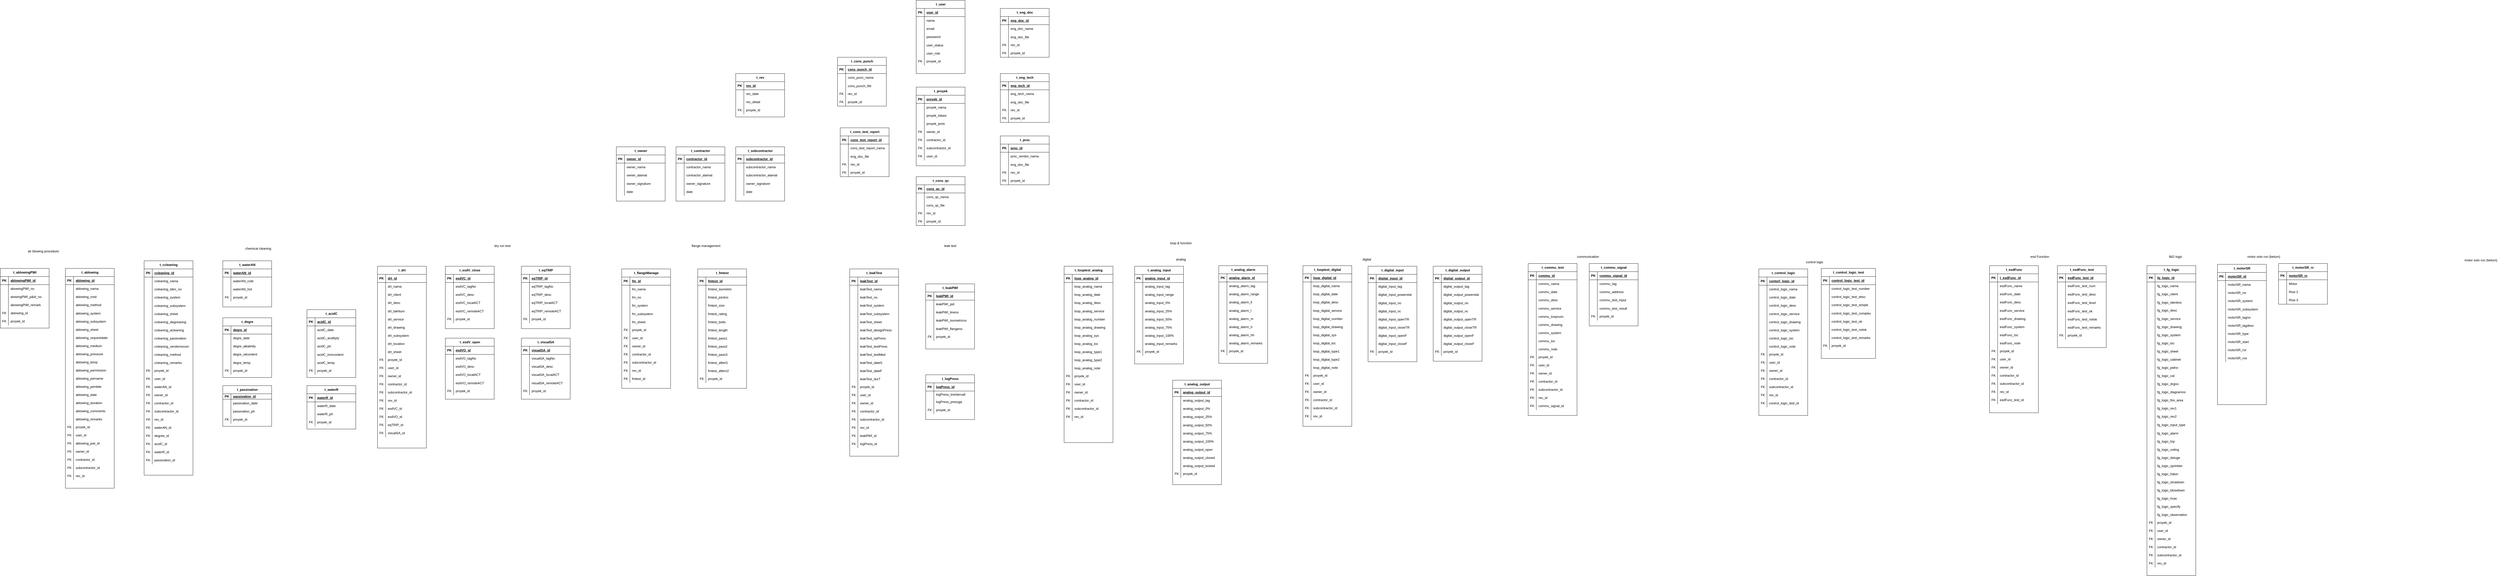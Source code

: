 <mxfile version="21.6.5" type="github">
  <diagram name="Page-1" id="oD8MVYjC0Df54EcWiSj7">
    <mxGraphModel dx="2049" dy="2237" grid="1" gridSize="10" guides="1" tooltips="1" connect="1" arrows="1" fold="1" page="1" pageScale="1" pageWidth="850" pageHeight="1100" math="0" shadow="0">
      <root>
        <mxCell id="0" />
        <mxCell id="1" parent="0" />
        <mxCell id="EUWbA6eXH7BCti3I5fz--1" value="t_proyek" style="shape=table;startSize=30;container=1;collapsible=1;childLayout=tableLayout;fixedRows=1;rowLines=0;fontStyle=1;align=center;resizeLast=1;html=1;" parent="1" vertex="1">
          <mxGeometry x="3725" y="-610" width="180" height="290" as="geometry" />
        </mxCell>
        <mxCell id="EUWbA6eXH7BCti3I5fz--2" value="" style="shape=tableRow;horizontal=0;startSize=0;swimlaneHead=0;swimlaneBody=0;fillColor=none;collapsible=0;dropTarget=0;points=[[0,0.5],[1,0.5]];portConstraint=eastwest;top=0;left=0;right=0;bottom=1;" parent="EUWbA6eXH7BCti3I5fz--1" vertex="1">
          <mxGeometry y="30" width="180" height="30" as="geometry" />
        </mxCell>
        <mxCell id="EUWbA6eXH7BCti3I5fz--3" value="PK" style="shape=partialRectangle;connectable=0;fillColor=none;top=0;left=0;bottom=0;right=0;fontStyle=1;overflow=hidden;whiteSpace=wrap;html=1;" parent="EUWbA6eXH7BCti3I5fz--2" vertex="1">
          <mxGeometry width="30" height="30" as="geometry">
            <mxRectangle width="30" height="30" as="alternateBounds" />
          </mxGeometry>
        </mxCell>
        <mxCell id="EUWbA6eXH7BCti3I5fz--4" value="proyek_id" style="shape=partialRectangle;connectable=0;fillColor=none;top=0;left=0;bottom=0;right=0;align=left;spacingLeft=6;fontStyle=5;overflow=hidden;whiteSpace=wrap;html=1;" parent="EUWbA6eXH7BCti3I5fz--2" vertex="1">
          <mxGeometry x="30" width="150" height="30" as="geometry">
            <mxRectangle width="150" height="30" as="alternateBounds" />
          </mxGeometry>
        </mxCell>
        <mxCell id="EUWbA6eXH7BCti3I5fz--5" value="" style="shape=tableRow;horizontal=0;startSize=0;swimlaneHead=0;swimlaneBody=0;fillColor=none;collapsible=0;dropTarget=0;points=[[0,0.5],[1,0.5]];portConstraint=eastwest;top=0;left=0;right=0;bottom=0;" parent="EUWbA6eXH7BCti3I5fz--1" vertex="1">
          <mxGeometry y="60" width="180" height="30" as="geometry" />
        </mxCell>
        <mxCell id="EUWbA6eXH7BCti3I5fz--6" value="" style="shape=partialRectangle;connectable=0;fillColor=none;top=0;left=0;bottom=0;right=0;editable=1;overflow=hidden;whiteSpace=wrap;html=1;" parent="EUWbA6eXH7BCti3I5fz--5" vertex="1">
          <mxGeometry width="30" height="30" as="geometry">
            <mxRectangle width="30" height="30" as="alternateBounds" />
          </mxGeometry>
        </mxCell>
        <mxCell id="EUWbA6eXH7BCti3I5fz--7" value="proyek_nama" style="shape=partialRectangle;connectable=0;fillColor=none;top=0;left=0;bottom=0;right=0;align=left;spacingLeft=6;overflow=hidden;whiteSpace=wrap;html=1;" parent="EUWbA6eXH7BCti3I5fz--5" vertex="1">
          <mxGeometry x="30" width="150" height="30" as="geometry">
            <mxRectangle width="150" height="30" as="alternateBounds" />
          </mxGeometry>
        </mxCell>
        <mxCell id="EUWbA6eXH7BCti3I5fz--8" value="" style="shape=tableRow;horizontal=0;startSize=0;swimlaneHead=0;swimlaneBody=0;fillColor=none;collapsible=0;dropTarget=0;points=[[0,0.5],[1,0.5]];portConstraint=eastwest;top=0;left=0;right=0;bottom=0;" parent="EUWbA6eXH7BCti3I5fz--1" vertex="1">
          <mxGeometry y="90" width="180" height="30" as="geometry" />
        </mxCell>
        <mxCell id="EUWbA6eXH7BCti3I5fz--9" value="" style="shape=partialRectangle;connectable=0;fillColor=none;top=0;left=0;bottom=0;right=0;editable=1;overflow=hidden;whiteSpace=wrap;html=1;" parent="EUWbA6eXH7BCti3I5fz--8" vertex="1">
          <mxGeometry width="30" height="30" as="geometry">
            <mxRectangle width="30" height="30" as="alternateBounds" />
          </mxGeometry>
        </mxCell>
        <mxCell id="EUWbA6eXH7BCti3I5fz--10" value="proyek_lokasi" style="shape=partialRectangle;connectable=0;fillColor=none;top=0;left=0;bottom=0;right=0;align=left;spacingLeft=6;overflow=hidden;whiteSpace=wrap;html=1;" parent="EUWbA6eXH7BCti3I5fz--8" vertex="1">
          <mxGeometry x="30" width="150" height="30" as="geometry">
            <mxRectangle width="150" height="30" as="alternateBounds" />
          </mxGeometry>
        </mxCell>
        <mxCell id="EUWbA6eXH7BCti3I5fz--11" value="" style="shape=tableRow;horizontal=0;startSize=0;swimlaneHead=0;swimlaneBody=0;fillColor=none;collapsible=0;dropTarget=0;points=[[0,0.5],[1,0.5]];portConstraint=eastwest;top=0;left=0;right=0;bottom=0;" parent="EUWbA6eXH7BCti3I5fz--1" vertex="1">
          <mxGeometry y="120" width="180" height="30" as="geometry" />
        </mxCell>
        <mxCell id="EUWbA6eXH7BCti3I5fz--12" value="" style="shape=partialRectangle;connectable=0;fillColor=none;top=0;left=0;bottom=0;right=0;editable=1;overflow=hidden;whiteSpace=wrap;html=1;" parent="EUWbA6eXH7BCti3I5fz--11" vertex="1">
          <mxGeometry width="30" height="30" as="geometry">
            <mxRectangle width="30" height="30" as="alternateBounds" />
          </mxGeometry>
        </mxCell>
        <mxCell id="EUWbA6eXH7BCti3I5fz--13" value="proyek_jenis" style="shape=partialRectangle;connectable=0;fillColor=none;top=0;left=0;bottom=0;right=0;align=left;spacingLeft=6;overflow=hidden;whiteSpace=wrap;html=1;" parent="EUWbA6eXH7BCti3I5fz--11" vertex="1">
          <mxGeometry x="30" width="150" height="30" as="geometry">
            <mxRectangle width="150" height="30" as="alternateBounds" />
          </mxGeometry>
        </mxCell>
        <mxCell id="1gTeEW8AKrIn--kMC0bO-4" value="" style="shape=tableRow;horizontal=0;startSize=0;swimlaneHead=0;swimlaneBody=0;fillColor=none;collapsible=0;dropTarget=0;points=[[0,0.5],[1,0.5]];portConstraint=eastwest;top=0;left=0;right=0;bottom=0;" parent="EUWbA6eXH7BCti3I5fz--1" vertex="1">
          <mxGeometry y="150" width="180" height="30" as="geometry" />
        </mxCell>
        <mxCell id="1gTeEW8AKrIn--kMC0bO-5" value="FK" style="shape=partialRectangle;connectable=0;fillColor=none;top=0;left=0;bottom=0;right=0;fontStyle=0;overflow=hidden;whiteSpace=wrap;html=1;" parent="1gTeEW8AKrIn--kMC0bO-4" vertex="1">
          <mxGeometry width="30" height="30" as="geometry">
            <mxRectangle width="30" height="30" as="alternateBounds" />
          </mxGeometry>
        </mxCell>
        <mxCell id="1gTeEW8AKrIn--kMC0bO-6" value="owner_id" style="shape=partialRectangle;connectable=0;fillColor=none;top=0;left=0;bottom=0;right=0;align=left;spacingLeft=6;fontStyle=0;overflow=hidden;whiteSpace=wrap;html=1;" parent="1gTeEW8AKrIn--kMC0bO-4" vertex="1">
          <mxGeometry x="30" width="150" height="30" as="geometry">
            <mxRectangle width="150" height="30" as="alternateBounds" />
          </mxGeometry>
        </mxCell>
        <mxCell id="lVN6W-Gb1I0mGlHmQyOE-1" value="" style="shape=tableRow;horizontal=0;startSize=0;swimlaneHead=0;swimlaneBody=0;fillColor=none;collapsible=0;dropTarget=0;points=[[0,0.5],[1,0.5]];portConstraint=eastwest;top=0;left=0;right=0;bottom=0;" parent="EUWbA6eXH7BCti3I5fz--1" vertex="1">
          <mxGeometry y="180" width="180" height="30" as="geometry" />
        </mxCell>
        <mxCell id="lVN6W-Gb1I0mGlHmQyOE-2" value="FK" style="shape=partialRectangle;connectable=0;fillColor=none;top=0;left=0;bottom=0;right=0;fontStyle=0;overflow=hidden;whiteSpace=wrap;html=1;" parent="lVN6W-Gb1I0mGlHmQyOE-1" vertex="1">
          <mxGeometry width="30" height="30" as="geometry">
            <mxRectangle width="30" height="30" as="alternateBounds" />
          </mxGeometry>
        </mxCell>
        <mxCell id="lVN6W-Gb1I0mGlHmQyOE-3" value="contractor_id" style="shape=partialRectangle;connectable=0;fillColor=none;top=0;left=0;bottom=0;right=0;align=left;spacingLeft=6;fontStyle=0;overflow=hidden;whiteSpace=wrap;html=1;" parent="lVN6W-Gb1I0mGlHmQyOE-1" vertex="1">
          <mxGeometry x="30" width="150" height="30" as="geometry">
            <mxRectangle width="150" height="30" as="alternateBounds" />
          </mxGeometry>
        </mxCell>
        <mxCell id="lVN6W-Gb1I0mGlHmQyOE-4" value="" style="shape=tableRow;horizontal=0;startSize=0;swimlaneHead=0;swimlaneBody=0;fillColor=none;collapsible=0;dropTarget=0;points=[[0,0.5],[1,0.5]];portConstraint=eastwest;top=0;left=0;right=0;bottom=0;" parent="EUWbA6eXH7BCti3I5fz--1" vertex="1">
          <mxGeometry y="210" width="180" height="30" as="geometry" />
        </mxCell>
        <mxCell id="lVN6W-Gb1I0mGlHmQyOE-5" value="FK" style="shape=partialRectangle;connectable=0;fillColor=none;top=0;left=0;bottom=0;right=0;fontStyle=0;overflow=hidden;whiteSpace=wrap;html=1;" parent="lVN6W-Gb1I0mGlHmQyOE-4" vertex="1">
          <mxGeometry width="30" height="30" as="geometry">
            <mxRectangle width="30" height="30" as="alternateBounds" />
          </mxGeometry>
        </mxCell>
        <mxCell id="lVN6W-Gb1I0mGlHmQyOE-6" value="subcontractor_id" style="shape=partialRectangle;connectable=0;fillColor=none;top=0;left=0;bottom=0;right=0;align=left;spacingLeft=6;fontStyle=0;overflow=hidden;whiteSpace=wrap;html=1;" parent="lVN6W-Gb1I0mGlHmQyOE-4" vertex="1">
          <mxGeometry x="30" width="150" height="30" as="geometry">
            <mxRectangle width="150" height="30" as="alternateBounds" />
          </mxGeometry>
        </mxCell>
        <mxCell id="SvHsmcn8wAkfC9VD8bS5-96" value="" style="shape=tableRow;horizontal=0;startSize=0;swimlaneHead=0;swimlaneBody=0;fillColor=none;collapsible=0;dropTarget=0;points=[[0,0.5],[1,0.5]];portConstraint=eastwest;top=0;left=0;right=0;bottom=0;" parent="EUWbA6eXH7BCti3I5fz--1" vertex="1">
          <mxGeometry y="240" width="180" height="30" as="geometry" />
        </mxCell>
        <mxCell id="SvHsmcn8wAkfC9VD8bS5-97" value="FK" style="shape=partialRectangle;connectable=0;fillColor=none;top=0;left=0;bottom=0;right=0;fontStyle=0;overflow=hidden;whiteSpace=wrap;html=1;" parent="SvHsmcn8wAkfC9VD8bS5-96" vertex="1">
          <mxGeometry width="30" height="30" as="geometry">
            <mxRectangle width="30" height="30" as="alternateBounds" />
          </mxGeometry>
        </mxCell>
        <mxCell id="SvHsmcn8wAkfC9VD8bS5-98" value="user_id" style="shape=partialRectangle;connectable=0;fillColor=none;top=0;left=0;bottom=0;right=0;align=left;spacingLeft=6;fontStyle=0;overflow=hidden;whiteSpace=wrap;html=1;" parent="SvHsmcn8wAkfC9VD8bS5-96" vertex="1">
          <mxGeometry x="30" width="150" height="30" as="geometry">
            <mxRectangle width="150" height="30" as="alternateBounds" />
          </mxGeometry>
        </mxCell>
        <mxCell id="EUWbA6eXH7BCti3I5fz--18" value="t_eng_doc" style="shape=table;startSize=30;container=1;collapsible=1;childLayout=tableLayout;fixedRows=1;rowLines=0;fontStyle=1;align=center;resizeLast=1;html=1;" parent="1" vertex="1">
          <mxGeometry x="4035" y="-900" width="180" height="180" as="geometry" />
        </mxCell>
        <mxCell id="EUWbA6eXH7BCti3I5fz--19" value="" style="shape=tableRow;horizontal=0;startSize=0;swimlaneHead=0;swimlaneBody=0;fillColor=none;collapsible=0;dropTarget=0;points=[[0,0.5],[1,0.5]];portConstraint=eastwest;top=0;left=0;right=0;bottom=1;" parent="EUWbA6eXH7BCti3I5fz--18" vertex="1">
          <mxGeometry y="30" width="180" height="30" as="geometry" />
        </mxCell>
        <mxCell id="EUWbA6eXH7BCti3I5fz--20" value="PK" style="shape=partialRectangle;connectable=0;fillColor=none;top=0;left=0;bottom=0;right=0;fontStyle=1;overflow=hidden;whiteSpace=wrap;html=1;" parent="EUWbA6eXH7BCti3I5fz--19" vertex="1">
          <mxGeometry width="30" height="30" as="geometry">
            <mxRectangle width="30" height="30" as="alternateBounds" />
          </mxGeometry>
        </mxCell>
        <mxCell id="EUWbA6eXH7BCti3I5fz--21" value="eng_doc_id" style="shape=partialRectangle;connectable=0;fillColor=none;top=0;left=0;bottom=0;right=0;align=left;spacingLeft=6;fontStyle=5;overflow=hidden;whiteSpace=wrap;html=1;" parent="EUWbA6eXH7BCti3I5fz--19" vertex="1">
          <mxGeometry x="30" width="150" height="30" as="geometry">
            <mxRectangle width="150" height="30" as="alternateBounds" />
          </mxGeometry>
        </mxCell>
        <mxCell id="EUWbA6eXH7BCti3I5fz--22" value="" style="shape=tableRow;horizontal=0;startSize=0;swimlaneHead=0;swimlaneBody=0;fillColor=none;collapsible=0;dropTarget=0;points=[[0,0.5],[1,0.5]];portConstraint=eastwest;top=0;left=0;right=0;bottom=0;" parent="EUWbA6eXH7BCti3I5fz--18" vertex="1">
          <mxGeometry y="60" width="180" height="30" as="geometry" />
        </mxCell>
        <mxCell id="EUWbA6eXH7BCti3I5fz--23" value="" style="shape=partialRectangle;connectable=0;fillColor=none;top=0;left=0;bottom=0;right=0;editable=1;overflow=hidden;whiteSpace=wrap;html=1;" parent="EUWbA6eXH7BCti3I5fz--22" vertex="1">
          <mxGeometry width="30" height="30" as="geometry">
            <mxRectangle width="30" height="30" as="alternateBounds" />
          </mxGeometry>
        </mxCell>
        <mxCell id="EUWbA6eXH7BCti3I5fz--24" value="eng_doc_nama" style="shape=partialRectangle;connectable=0;fillColor=none;top=0;left=0;bottom=0;right=0;align=left;spacingLeft=6;overflow=hidden;whiteSpace=wrap;html=1;" parent="EUWbA6eXH7BCti3I5fz--22" vertex="1">
          <mxGeometry x="30" width="150" height="30" as="geometry">
            <mxRectangle width="150" height="30" as="alternateBounds" />
          </mxGeometry>
        </mxCell>
        <mxCell id="snhSJoy62VrPy8PmElTH-2" value="" style="shape=tableRow;horizontal=0;startSize=0;swimlaneHead=0;swimlaneBody=0;fillColor=none;collapsible=0;dropTarget=0;points=[[0,0.5],[1,0.5]];portConstraint=eastwest;top=0;left=0;right=0;bottom=0;" parent="EUWbA6eXH7BCti3I5fz--18" vertex="1">
          <mxGeometry y="90" width="180" height="30" as="geometry" />
        </mxCell>
        <mxCell id="snhSJoy62VrPy8PmElTH-3" value="" style="shape=partialRectangle;connectable=0;fillColor=none;top=0;left=0;bottom=0;right=0;editable=1;overflow=hidden;" parent="snhSJoy62VrPy8PmElTH-2" vertex="1">
          <mxGeometry width="30" height="30" as="geometry">
            <mxRectangle width="30" height="30" as="alternateBounds" />
          </mxGeometry>
        </mxCell>
        <mxCell id="snhSJoy62VrPy8PmElTH-4" value="eng_doc_file" style="shape=partialRectangle;connectable=0;fillColor=none;top=0;left=0;bottom=0;right=0;align=left;spacingLeft=6;overflow=hidden;" parent="snhSJoy62VrPy8PmElTH-2" vertex="1">
          <mxGeometry x="30" width="150" height="30" as="geometry">
            <mxRectangle width="150" height="30" as="alternateBounds" />
          </mxGeometry>
        </mxCell>
        <mxCell id="snhSJoy62VrPy8PmElTH-8" value="" style="shape=tableRow;horizontal=0;startSize=0;swimlaneHead=0;swimlaneBody=0;fillColor=none;collapsible=0;dropTarget=0;points=[[0,0.5],[1,0.5]];portConstraint=eastwest;top=0;left=0;right=0;bottom=0;" parent="EUWbA6eXH7BCti3I5fz--18" vertex="1">
          <mxGeometry y="120" width="180" height="30" as="geometry" />
        </mxCell>
        <mxCell id="snhSJoy62VrPy8PmElTH-9" value="FK" style="shape=partialRectangle;connectable=0;fillColor=none;top=0;left=0;bottom=0;right=0;fontStyle=0;overflow=hidden;whiteSpace=wrap;html=1;" parent="snhSJoy62VrPy8PmElTH-8" vertex="1">
          <mxGeometry width="30" height="30" as="geometry">
            <mxRectangle width="30" height="30" as="alternateBounds" />
          </mxGeometry>
        </mxCell>
        <mxCell id="snhSJoy62VrPy8PmElTH-10" value="rev_id" style="shape=partialRectangle;connectable=0;fillColor=none;top=0;left=0;bottom=0;right=0;align=left;spacingLeft=6;fontStyle=0;overflow=hidden;whiteSpace=wrap;html=1;" parent="snhSJoy62VrPy8PmElTH-8" vertex="1">
          <mxGeometry x="30" width="150" height="30" as="geometry">
            <mxRectangle width="150" height="30" as="alternateBounds" />
          </mxGeometry>
        </mxCell>
        <mxCell id="EUWbA6eXH7BCti3I5fz--34" value="" style="shape=tableRow;horizontal=0;startSize=0;swimlaneHead=0;swimlaneBody=0;fillColor=none;collapsible=0;dropTarget=0;points=[[0,0.5],[1,0.5]];portConstraint=eastwest;top=0;left=0;right=0;bottom=0;" parent="EUWbA6eXH7BCti3I5fz--18" vertex="1">
          <mxGeometry y="150" width="180" height="30" as="geometry" />
        </mxCell>
        <mxCell id="EUWbA6eXH7BCti3I5fz--35" value="FK" style="shape=partialRectangle;connectable=0;fillColor=none;top=0;left=0;bottom=0;right=0;fontStyle=0;overflow=hidden;whiteSpace=wrap;html=1;" parent="EUWbA6eXH7BCti3I5fz--34" vertex="1">
          <mxGeometry width="30" height="30" as="geometry">
            <mxRectangle width="30" height="30" as="alternateBounds" />
          </mxGeometry>
        </mxCell>
        <mxCell id="EUWbA6eXH7BCti3I5fz--36" value="proyek_id" style="shape=partialRectangle;connectable=0;fillColor=none;top=0;left=0;bottom=0;right=0;align=left;spacingLeft=6;fontStyle=0;overflow=hidden;whiteSpace=wrap;html=1;" parent="EUWbA6eXH7BCti3I5fz--34" vertex="1">
          <mxGeometry x="30" width="150" height="30" as="geometry">
            <mxRectangle width="150" height="30" as="alternateBounds" />
          </mxGeometry>
        </mxCell>
        <mxCell id="EUWbA6eXH7BCti3I5fz--37" value="t_eng_tech" style="shape=table;startSize=30;container=1;collapsible=1;childLayout=tableLayout;fixedRows=1;rowLines=0;fontStyle=1;align=center;resizeLast=1;html=1;" parent="1" vertex="1">
          <mxGeometry x="4035" y="-660" width="180" height="180" as="geometry" />
        </mxCell>
        <mxCell id="EUWbA6eXH7BCti3I5fz--38" value="" style="shape=tableRow;horizontal=0;startSize=0;swimlaneHead=0;swimlaneBody=0;fillColor=none;collapsible=0;dropTarget=0;points=[[0,0.5],[1,0.5]];portConstraint=eastwest;top=0;left=0;right=0;bottom=1;" parent="EUWbA6eXH7BCti3I5fz--37" vertex="1">
          <mxGeometry y="30" width="180" height="30" as="geometry" />
        </mxCell>
        <mxCell id="EUWbA6eXH7BCti3I5fz--39" value="PK" style="shape=partialRectangle;connectable=0;fillColor=none;top=0;left=0;bottom=0;right=0;fontStyle=1;overflow=hidden;whiteSpace=wrap;html=1;" parent="EUWbA6eXH7BCti3I5fz--38" vertex="1">
          <mxGeometry width="30" height="30" as="geometry">
            <mxRectangle width="30" height="30" as="alternateBounds" />
          </mxGeometry>
        </mxCell>
        <mxCell id="EUWbA6eXH7BCti3I5fz--40" value="eng_tech_id" style="shape=partialRectangle;connectable=0;fillColor=none;top=0;left=0;bottom=0;right=0;align=left;spacingLeft=6;fontStyle=5;overflow=hidden;whiteSpace=wrap;html=1;" parent="EUWbA6eXH7BCti3I5fz--38" vertex="1">
          <mxGeometry x="30" width="150" height="30" as="geometry">
            <mxRectangle width="150" height="30" as="alternateBounds" />
          </mxGeometry>
        </mxCell>
        <mxCell id="EUWbA6eXH7BCti3I5fz--41" value="" style="shape=tableRow;horizontal=0;startSize=0;swimlaneHead=0;swimlaneBody=0;fillColor=none;collapsible=0;dropTarget=0;points=[[0,0.5],[1,0.5]];portConstraint=eastwest;top=0;left=0;right=0;bottom=0;" parent="EUWbA6eXH7BCti3I5fz--37" vertex="1">
          <mxGeometry y="60" width="180" height="30" as="geometry" />
        </mxCell>
        <mxCell id="EUWbA6eXH7BCti3I5fz--42" value="" style="shape=partialRectangle;connectable=0;fillColor=none;top=0;left=0;bottom=0;right=0;editable=1;overflow=hidden;whiteSpace=wrap;html=1;" parent="EUWbA6eXH7BCti3I5fz--41" vertex="1">
          <mxGeometry width="30" height="30" as="geometry">
            <mxRectangle width="30" height="30" as="alternateBounds" />
          </mxGeometry>
        </mxCell>
        <mxCell id="EUWbA6eXH7BCti3I5fz--43" value="eng_tech_nama" style="shape=partialRectangle;connectable=0;fillColor=none;top=0;left=0;bottom=0;right=0;align=left;spacingLeft=6;overflow=hidden;whiteSpace=wrap;html=1;" parent="EUWbA6eXH7BCti3I5fz--41" vertex="1">
          <mxGeometry x="30" width="150" height="30" as="geometry">
            <mxRectangle width="150" height="30" as="alternateBounds" />
          </mxGeometry>
        </mxCell>
        <mxCell id="snhSJoy62VrPy8PmElTH-5" value="" style="shape=tableRow;horizontal=0;startSize=0;swimlaneHead=0;swimlaneBody=0;fillColor=none;collapsible=0;dropTarget=0;points=[[0,0.5],[1,0.5]];portConstraint=eastwest;top=0;left=0;right=0;bottom=0;" parent="EUWbA6eXH7BCti3I5fz--37" vertex="1">
          <mxGeometry y="90" width="180" height="30" as="geometry" />
        </mxCell>
        <mxCell id="snhSJoy62VrPy8PmElTH-6" value="" style="shape=partialRectangle;connectable=0;fillColor=none;top=0;left=0;bottom=0;right=0;editable=1;overflow=hidden;" parent="snhSJoy62VrPy8PmElTH-5" vertex="1">
          <mxGeometry width="30" height="30" as="geometry">
            <mxRectangle width="30" height="30" as="alternateBounds" />
          </mxGeometry>
        </mxCell>
        <mxCell id="snhSJoy62VrPy8PmElTH-7" value="eng_doc_file" style="shape=partialRectangle;connectable=0;fillColor=none;top=0;left=0;bottom=0;right=0;align=left;spacingLeft=6;overflow=hidden;" parent="snhSJoy62VrPy8PmElTH-5" vertex="1">
          <mxGeometry x="30" width="150" height="30" as="geometry">
            <mxRectangle width="150" height="30" as="alternateBounds" />
          </mxGeometry>
        </mxCell>
        <mxCell id="snhSJoy62VrPy8PmElTH-11" value="" style="shape=tableRow;horizontal=0;startSize=0;swimlaneHead=0;swimlaneBody=0;fillColor=none;collapsible=0;dropTarget=0;points=[[0,0.5],[1,0.5]];portConstraint=eastwest;top=0;left=0;right=0;bottom=0;" parent="EUWbA6eXH7BCti3I5fz--37" vertex="1">
          <mxGeometry y="120" width="180" height="30" as="geometry" />
        </mxCell>
        <mxCell id="snhSJoy62VrPy8PmElTH-12" value="FK" style="shape=partialRectangle;connectable=0;fillColor=none;top=0;left=0;bottom=0;right=0;fontStyle=0;overflow=hidden;whiteSpace=wrap;html=1;" parent="snhSJoy62VrPy8PmElTH-11" vertex="1">
          <mxGeometry width="30" height="30" as="geometry">
            <mxRectangle width="30" height="30" as="alternateBounds" />
          </mxGeometry>
        </mxCell>
        <mxCell id="snhSJoy62VrPy8PmElTH-13" value="rev_id" style="shape=partialRectangle;connectable=0;fillColor=none;top=0;left=0;bottom=0;right=0;align=left;spacingLeft=6;fontStyle=0;overflow=hidden;whiteSpace=wrap;html=1;" parent="snhSJoy62VrPy8PmElTH-11" vertex="1">
          <mxGeometry x="30" width="150" height="30" as="geometry">
            <mxRectangle width="150" height="30" as="alternateBounds" />
          </mxGeometry>
        </mxCell>
        <mxCell id="EUWbA6eXH7BCti3I5fz--56" value="" style="shape=tableRow;horizontal=0;startSize=0;swimlaneHead=0;swimlaneBody=0;fillColor=none;collapsible=0;dropTarget=0;points=[[0,0.5],[1,0.5]];portConstraint=eastwest;top=0;left=0;right=0;bottom=0;" parent="EUWbA6eXH7BCti3I5fz--37" vertex="1">
          <mxGeometry y="150" width="180" height="30" as="geometry" />
        </mxCell>
        <mxCell id="EUWbA6eXH7BCti3I5fz--57" value="FK" style="shape=partialRectangle;connectable=0;fillColor=none;top=0;left=0;bottom=0;right=0;fontStyle=0;overflow=hidden;whiteSpace=wrap;html=1;" parent="EUWbA6eXH7BCti3I5fz--56" vertex="1">
          <mxGeometry width="30" height="30" as="geometry">
            <mxRectangle width="30" height="30" as="alternateBounds" />
          </mxGeometry>
        </mxCell>
        <mxCell id="EUWbA6eXH7BCti3I5fz--58" value="proyek_id" style="shape=partialRectangle;connectable=0;fillColor=none;top=0;left=0;bottom=0;right=0;align=left;spacingLeft=6;fontStyle=0;overflow=hidden;whiteSpace=wrap;html=1;" parent="EUWbA6eXH7BCti3I5fz--56" vertex="1">
          <mxGeometry x="30" width="150" height="30" as="geometry">
            <mxRectangle width="150" height="30" as="alternateBounds" />
          </mxGeometry>
        </mxCell>
        <mxCell id="EUWbA6eXH7BCti3I5fz--75" value="t_proc" style="shape=table;startSize=30;container=1;collapsible=1;childLayout=tableLayout;fixedRows=1;rowLines=0;fontStyle=1;align=center;resizeLast=1;html=1;" parent="1" vertex="1">
          <mxGeometry x="4035" y="-430" width="180" height="180" as="geometry" />
        </mxCell>
        <mxCell id="EUWbA6eXH7BCti3I5fz--76" value="" style="shape=tableRow;horizontal=0;startSize=0;swimlaneHead=0;swimlaneBody=0;fillColor=none;collapsible=0;dropTarget=0;points=[[0,0.5],[1,0.5]];portConstraint=eastwest;top=0;left=0;right=0;bottom=1;" parent="EUWbA6eXH7BCti3I5fz--75" vertex="1">
          <mxGeometry y="30" width="180" height="30" as="geometry" />
        </mxCell>
        <mxCell id="EUWbA6eXH7BCti3I5fz--77" value="PK" style="shape=partialRectangle;connectable=0;fillColor=none;top=0;left=0;bottom=0;right=0;fontStyle=1;overflow=hidden;whiteSpace=wrap;html=1;" parent="EUWbA6eXH7BCti3I5fz--76" vertex="1">
          <mxGeometry width="30" height="30" as="geometry">
            <mxRectangle width="30" height="30" as="alternateBounds" />
          </mxGeometry>
        </mxCell>
        <mxCell id="EUWbA6eXH7BCti3I5fz--78" value="proc_id" style="shape=partialRectangle;connectable=0;fillColor=none;top=0;left=0;bottom=0;right=0;align=left;spacingLeft=6;fontStyle=5;overflow=hidden;whiteSpace=wrap;html=1;" parent="EUWbA6eXH7BCti3I5fz--76" vertex="1">
          <mxGeometry x="30" width="150" height="30" as="geometry">
            <mxRectangle width="150" height="30" as="alternateBounds" />
          </mxGeometry>
        </mxCell>
        <mxCell id="EUWbA6eXH7BCti3I5fz--79" value="" style="shape=tableRow;horizontal=0;startSize=0;swimlaneHead=0;swimlaneBody=0;fillColor=none;collapsible=0;dropTarget=0;points=[[0,0.5],[1,0.5]];portConstraint=eastwest;top=0;left=0;right=0;bottom=0;" parent="EUWbA6eXH7BCti3I5fz--75" vertex="1">
          <mxGeometry y="60" width="180" height="30" as="geometry" />
        </mxCell>
        <mxCell id="EUWbA6eXH7BCti3I5fz--80" value="" style="shape=partialRectangle;connectable=0;fillColor=none;top=0;left=0;bottom=0;right=0;editable=1;overflow=hidden;whiteSpace=wrap;html=1;" parent="EUWbA6eXH7BCti3I5fz--79" vertex="1">
          <mxGeometry width="30" height="30" as="geometry">
            <mxRectangle width="30" height="30" as="alternateBounds" />
          </mxGeometry>
        </mxCell>
        <mxCell id="EUWbA6eXH7BCti3I5fz--81" value="proc_vendor_nama" style="shape=partialRectangle;connectable=0;fillColor=none;top=0;left=0;bottom=0;right=0;align=left;spacingLeft=6;overflow=hidden;whiteSpace=wrap;html=1;" parent="EUWbA6eXH7BCti3I5fz--79" vertex="1">
          <mxGeometry x="30" width="150" height="30" as="geometry">
            <mxRectangle width="150" height="30" as="alternateBounds" />
          </mxGeometry>
        </mxCell>
        <mxCell id="snhSJoy62VrPy8PmElTH-21" value="" style="shape=tableRow;horizontal=0;startSize=0;swimlaneHead=0;swimlaneBody=0;fillColor=none;collapsible=0;dropTarget=0;points=[[0,0.5],[1,0.5]];portConstraint=eastwest;top=0;left=0;right=0;bottom=0;" parent="EUWbA6eXH7BCti3I5fz--75" vertex="1">
          <mxGeometry y="90" width="180" height="30" as="geometry" />
        </mxCell>
        <mxCell id="snhSJoy62VrPy8PmElTH-22" value="" style="shape=partialRectangle;connectable=0;fillColor=none;top=0;left=0;bottom=0;right=0;editable=1;overflow=hidden;" parent="snhSJoy62VrPy8PmElTH-21" vertex="1">
          <mxGeometry width="30" height="30" as="geometry">
            <mxRectangle width="30" height="30" as="alternateBounds" />
          </mxGeometry>
        </mxCell>
        <mxCell id="snhSJoy62VrPy8PmElTH-23" value="eng_doc_file" style="shape=partialRectangle;connectable=0;fillColor=none;top=0;left=0;bottom=0;right=0;align=left;spacingLeft=6;overflow=hidden;" parent="snhSJoy62VrPy8PmElTH-21" vertex="1">
          <mxGeometry x="30" width="150" height="30" as="geometry">
            <mxRectangle width="150" height="30" as="alternateBounds" />
          </mxGeometry>
        </mxCell>
        <mxCell id="snhSJoy62VrPy8PmElTH-24" value="" style="shape=tableRow;horizontal=0;startSize=0;swimlaneHead=0;swimlaneBody=0;fillColor=none;collapsible=0;dropTarget=0;points=[[0,0.5],[1,0.5]];portConstraint=eastwest;top=0;left=0;right=0;bottom=0;" parent="EUWbA6eXH7BCti3I5fz--75" vertex="1">
          <mxGeometry y="120" width="180" height="30" as="geometry" />
        </mxCell>
        <mxCell id="snhSJoy62VrPy8PmElTH-25" value="FK" style="shape=partialRectangle;connectable=0;fillColor=none;top=0;left=0;bottom=0;right=0;fontStyle=0;overflow=hidden;whiteSpace=wrap;html=1;" parent="snhSJoy62VrPy8PmElTH-24" vertex="1">
          <mxGeometry width="30" height="30" as="geometry">
            <mxRectangle width="30" height="30" as="alternateBounds" />
          </mxGeometry>
        </mxCell>
        <mxCell id="snhSJoy62VrPy8PmElTH-26" value="rev_id" style="shape=partialRectangle;connectable=0;fillColor=none;top=0;left=0;bottom=0;right=0;align=left;spacingLeft=6;fontStyle=0;overflow=hidden;whiteSpace=wrap;html=1;" parent="snhSJoy62VrPy8PmElTH-24" vertex="1">
          <mxGeometry x="30" width="150" height="30" as="geometry">
            <mxRectangle width="150" height="30" as="alternateBounds" />
          </mxGeometry>
        </mxCell>
        <mxCell id="EUWbA6eXH7BCti3I5fz--82" value="" style="shape=tableRow;horizontal=0;startSize=0;swimlaneHead=0;swimlaneBody=0;fillColor=none;collapsible=0;dropTarget=0;points=[[0,0.5],[1,0.5]];portConstraint=eastwest;top=0;left=0;right=0;bottom=0;" parent="EUWbA6eXH7BCti3I5fz--75" vertex="1">
          <mxGeometry y="150" width="180" height="30" as="geometry" />
        </mxCell>
        <mxCell id="EUWbA6eXH7BCti3I5fz--83" value="FK" style="shape=partialRectangle;connectable=0;fillColor=none;top=0;left=0;bottom=0;right=0;fontStyle=0;overflow=hidden;whiteSpace=wrap;html=1;" parent="EUWbA6eXH7BCti3I5fz--82" vertex="1">
          <mxGeometry width="30" height="30" as="geometry">
            <mxRectangle width="30" height="30" as="alternateBounds" />
          </mxGeometry>
        </mxCell>
        <mxCell id="EUWbA6eXH7BCti3I5fz--84" value="proyek_id" style="shape=partialRectangle;connectable=0;fillColor=none;top=0;left=0;bottom=0;right=0;align=left;spacingLeft=6;fontStyle=0;overflow=hidden;whiteSpace=wrap;html=1;" parent="EUWbA6eXH7BCti3I5fz--82" vertex="1">
          <mxGeometry x="30" width="150" height="30" as="geometry">
            <mxRectangle width="150" height="30" as="alternateBounds" />
          </mxGeometry>
        </mxCell>
        <mxCell id="EUWbA6eXH7BCti3I5fz--88" value="t_cons_qc" style="shape=table;startSize=30;container=1;collapsible=1;childLayout=tableLayout;fixedRows=1;rowLines=0;fontStyle=1;align=center;resizeLast=1;html=1;" parent="1" vertex="1">
          <mxGeometry x="3725" y="-280" width="180" height="180" as="geometry" />
        </mxCell>
        <mxCell id="EUWbA6eXH7BCti3I5fz--89" value="" style="shape=tableRow;horizontal=0;startSize=0;swimlaneHead=0;swimlaneBody=0;fillColor=none;collapsible=0;dropTarget=0;points=[[0,0.5],[1,0.5]];portConstraint=eastwest;top=0;left=0;right=0;bottom=1;" parent="EUWbA6eXH7BCti3I5fz--88" vertex="1">
          <mxGeometry y="30" width="180" height="30" as="geometry" />
        </mxCell>
        <mxCell id="EUWbA6eXH7BCti3I5fz--90" value="PK" style="shape=partialRectangle;connectable=0;fillColor=none;top=0;left=0;bottom=0;right=0;fontStyle=1;overflow=hidden;whiteSpace=wrap;html=1;" parent="EUWbA6eXH7BCti3I5fz--89" vertex="1">
          <mxGeometry width="30" height="30" as="geometry">
            <mxRectangle width="30" height="30" as="alternateBounds" />
          </mxGeometry>
        </mxCell>
        <mxCell id="EUWbA6eXH7BCti3I5fz--91" value="cons_qc_id" style="shape=partialRectangle;connectable=0;fillColor=none;top=0;left=0;bottom=0;right=0;align=left;spacingLeft=6;fontStyle=5;overflow=hidden;whiteSpace=wrap;html=1;" parent="EUWbA6eXH7BCti3I5fz--89" vertex="1">
          <mxGeometry x="30" width="150" height="30" as="geometry">
            <mxRectangle width="150" height="30" as="alternateBounds" />
          </mxGeometry>
        </mxCell>
        <mxCell id="EUWbA6eXH7BCti3I5fz--92" value="" style="shape=tableRow;horizontal=0;startSize=0;swimlaneHead=0;swimlaneBody=0;fillColor=none;collapsible=0;dropTarget=0;points=[[0,0.5],[1,0.5]];portConstraint=eastwest;top=0;left=0;right=0;bottom=0;" parent="EUWbA6eXH7BCti3I5fz--88" vertex="1">
          <mxGeometry y="60" width="180" height="30" as="geometry" />
        </mxCell>
        <mxCell id="EUWbA6eXH7BCti3I5fz--93" value="" style="shape=partialRectangle;connectable=0;fillColor=none;top=0;left=0;bottom=0;right=0;editable=1;overflow=hidden;whiteSpace=wrap;html=1;" parent="EUWbA6eXH7BCti3I5fz--92" vertex="1">
          <mxGeometry width="30" height="30" as="geometry">
            <mxRectangle width="30" height="30" as="alternateBounds" />
          </mxGeometry>
        </mxCell>
        <mxCell id="EUWbA6eXH7BCti3I5fz--94" value="cons_qc_nama" style="shape=partialRectangle;connectable=0;fillColor=none;top=0;left=0;bottom=0;right=0;align=left;spacingLeft=6;overflow=hidden;whiteSpace=wrap;html=1;" parent="EUWbA6eXH7BCti3I5fz--92" vertex="1">
          <mxGeometry x="30" width="150" height="30" as="geometry">
            <mxRectangle width="150" height="30" as="alternateBounds" />
          </mxGeometry>
        </mxCell>
        <mxCell id="snhSJoy62VrPy8PmElTH-36" value="" style="shape=tableRow;horizontal=0;startSize=0;swimlaneHead=0;swimlaneBody=0;fillColor=none;collapsible=0;dropTarget=0;points=[[0,0.5],[1,0.5]];portConstraint=eastwest;top=0;left=0;right=0;bottom=0;" parent="EUWbA6eXH7BCti3I5fz--88" vertex="1">
          <mxGeometry y="90" width="180" height="30" as="geometry" />
        </mxCell>
        <mxCell id="snhSJoy62VrPy8PmElTH-37" value="" style="shape=partialRectangle;connectable=0;fillColor=none;top=0;left=0;bottom=0;right=0;editable=1;overflow=hidden;" parent="snhSJoy62VrPy8PmElTH-36" vertex="1">
          <mxGeometry width="30" height="30" as="geometry">
            <mxRectangle width="30" height="30" as="alternateBounds" />
          </mxGeometry>
        </mxCell>
        <mxCell id="snhSJoy62VrPy8PmElTH-38" value="cons_qc_file" style="shape=partialRectangle;connectable=0;fillColor=none;top=0;left=0;bottom=0;right=0;align=left;spacingLeft=6;overflow=hidden;" parent="snhSJoy62VrPy8PmElTH-36" vertex="1">
          <mxGeometry x="30" width="150" height="30" as="geometry">
            <mxRectangle width="150" height="30" as="alternateBounds" />
          </mxGeometry>
        </mxCell>
        <mxCell id="snhSJoy62VrPy8PmElTH-39" value="" style="shape=tableRow;horizontal=0;startSize=0;swimlaneHead=0;swimlaneBody=0;fillColor=none;collapsible=0;dropTarget=0;points=[[0,0.5],[1,0.5]];portConstraint=eastwest;top=0;left=0;right=0;bottom=0;" parent="EUWbA6eXH7BCti3I5fz--88" vertex="1">
          <mxGeometry y="120" width="180" height="30" as="geometry" />
        </mxCell>
        <mxCell id="snhSJoy62VrPy8PmElTH-40" value="FK" style="shape=partialRectangle;connectable=0;fillColor=none;top=0;left=0;bottom=0;right=0;fontStyle=0;overflow=hidden;whiteSpace=wrap;html=1;" parent="snhSJoy62VrPy8PmElTH-39" vertex="1">
          <mxGeometry width="30" height="30" as="geometry">
            <mxRectangle width="30" height="30" as="alternateBounds" />
          </mxGeometry>
        </mxCell>
        <mxCell id="snhSJoy62VrPy8PmElTH-41" value="rev_id" style="shape=partialRectangle;connectable=0;fillColor=none;top=0;left=0;bottom=0;right=0;align=left;spacingLeft=6;fontStyle=0;overflow=hidden;whiteSpace=wrap;html=1;" parent="snhSJoy62VrPy8PmElTH-39" vertex="1">
          <mxGeometry x="30" width="150" height="30" as="geometry">
            <mxRectangle width="150" height="30" as="alternateBounds" />
          </mxGeometry>
        </mxCell>
        <mxCell id="EUWbA6eXH7BCti3I5fz--95" value="" style="shape=tableRow;horizontal=0;startSize=0;swimlaneHead=0;swimlaneBody=0;fillColor=none;collapsible=0;dropTarget=0;points=[[0,0.5],[1,0.5]];portConstraint=eastwest;top=0;left=0;right=0;bottom=0;" parent="EUWbA6eXH7BCti3I5fz--88" vertex="1">
          <mxGeometry y="150" width="180" height="30" as="geometry" />
        </mxCell>
        <mxCell id="EUWbA6eXH7BCti3I5fz--96" value="FK" style="shape=partialRectangle;connectable=0;fillColor=none;top=0;left=0;bottom=0;right=0;fontStyle=0;overflow=hidden;whiteSpace=wrap;html=1;" parent="EUWbA6eXH7BCti3I5fz--95" vertex="1">
          <mxGeometry width="30" height="30" as="geometry">
            <mxRectangle width="30" height="30" as="alternateBounds" />
          </mxGeometry>
        </mxCell>
        <mxCell id="EUWbA6eXH7BCti3I5fz--97" value="proyek_id" style="shape=partialRectangle;connectable=0;fillColor=none;top=0;left=0;bottom=0;right=0;align=left;spacingLeft=6;fontStyle=0;overflow=hidden;whiteSpace=wrap;html=1;" parent="EUWbA6eXH7BCti3I5fz--95" vertex="1">
          <mxGeometry x="30" width="150" height="30" as="geometry">
            <mxRectangle width="150" height="30" as="alternateBounds" />
          </mxGeometry>
        </mxCell>
        <mxCell id="EUWbA6eXH7BCti3I5fz--102" value="t_cons_test_report" style="shape=table;startSize=30;container=1;collapsible=1;childLayout=tableLayout;fixedRows=1;rowLines=0;fontStyle=1;align=center;resizeLast=1;html=1;" parent="1" vertex="1">
          <mxGeometry x="3445" y="-460" width="180" height="180" as="geometry" />
        </mxCell>
        <mxCell id="EUWbA6eXH7BCti3I5fz--103" value="" style="shape=tableRow;horizontal=0;startSize=0;swimlaneHead=0;swimlaneBody=0;fillColor=none;collapsible=0;dropTarget=0;points=[[0,0.5],[1,0.5]];portConstraint=eastwest;top=0;left=0;right=0;bottom=1;" parent="EUWbA6eXH7BCti3I5fz--102" vertex="1">
          <mxGeometry y="30" width="180" height="30" as="geometry" />
        </mxCell>
        <mxCell id="EUWbA6eXH7BCti3I5fz--104" value="PK" style="shape=partialRectangle;connectable=0;fillColor=none;top=0;left=0;bottom=0;right=0;fontStyle=1;overflow=hidden;whiteSpace=wrap;html=1;" parent="EUWbA6eXH7BCti3I5fz--103" vertex="1">
          <mxGeometry width="30" height="30" as="geometry">
            <mxRectangle width="30" height="30" as="alternateBounds" />
          </mxGeometry>
        </mxCell>
        <mxCell id="EUWbA6eXH7BCti3I5fz--105" value="cons_test_report_id" style="shape=partialRectangle;connectable=0;fillColor=none;top=0;left=0;bottom=0;right=0;align=left;spacingLeft=6;fontStyle=5;overflow=hidden;whiteSpace=wrap;html=1;" parent="EUWbA6eXH7BCti3I5fz--103" vertex="1">
          <mxGeometry x="30" width="150" height="30" as="geometry">
            <mxRectangle width="150" height="30" as="alternateBounds" />
          </mxGeometry>
        </mxCell>
        <mxCell id="EUWbA6eXH7BCti3I5fz--106" value="" style="shape=tableRow;horizontal=0;startSize=0;swimlaneHead=0;swimlaneBody=0;fillColor=none;collapsible=0;dropTarget=0;points=[[0,0.5],[1,0.5]];portConstraint=eastwest;top=0;left=0;right=0;bottom=0;" parent="EUWbA6eXH7BCti3I5fz--102" vertex="1">
          <mxGeometry y="60" width="180" height="30" as="geometry" />
        </mxCell>
        <mxCell id="EUWbA6eXH7BCti3I5fz--107" value="" style="shape=partialRectangle;connectable=0;fillColor=none;top=0;left=0;bottom=0;right=0;editable=1;overflow=hidden;whiteSpace=wrap;html=1;" parent="EUWbA6eXH7BCti3I5fz--106" vertex="1">
          <mxGeometry width="30" height="30" as="geometry">
            <mxRectangle width="30" height="30" as="alternateBounds" />
          </mxGeometry>
        </mxCell>
        <mxCell id="EUWbA6eXH7BCti3I5fz--108" value="cons_test_report_nama" style="shape=partialRectangle;connectable=0;fillColor=none;top=0;left=0;bottom=0;right=0;align=left;spacingLeft=6;overflow=hidden;whiteSpace=wrap;html=1;" parent="EUWbA6eXH7BCti3I5fz--106" vertex="1">
          <mxGeometry x="30" width="150" height="30" as="geometry">
            <mxRectangle width="150" height="30" as="alternateBounds" />
          </mxGeometry>
        </mxCell>
        <mxCell id="snhSJoy62VrPy8PmElTH-27" value="" style="shape=tableRow;horizontal=0;startSize=0;swimlaneHead=0;swimlaneBody=0;fillColor=none;collapsible=0;dropTarget=0;points=[[0,0.5],[1,0.5]];portConstraint=eastwest;top=0;left=0;right=0;bottom=0;" parent="EUWbA6eXH7BCti3I5fz--102" vertex="1">
          <mxGeometry y="90" width="180" height="30" as="geometry" />
        </mxCell>
        <mxCell id="snhSJoy62VrPy8PmElTH-28" value="" style="shape=partialRectangle;connectable=0;fillColor=none;top=0;left=0;bottom=0;right=0;editable=1;overflow=hidden;" parent="snhSJoy62VrPy8PmElTH-27" vertex="1">
          <mxGeometry width="30" height="30" as="geometry">
            <mxRectangle width="30" height="30" as="alternateBounds" />
          </mxGeometry>
        </mxCell>
        <mxCell id="snhSJoy62VrPy8PmElTH-29" value="eng_doc_file" style="shape=partialRectangle;connectable=0;fillColor=none;top=0;left=0;bottom=0;right=0;align=left;spacingLeft=6;overflow=hidden;" parent="snhSJoy62VrPy8PmElTH-27" vertex="1">
          <mxGeometry x="30" width="150" height="30" as="geometry">
            <mxRectangle width="150" height="30" as="alternateBounds" />
          </mxGeometry>
        </mxCell>
        <mxCell id="snhSJoy62VrPy8PmElTH-30" value="" style="shape=tableRow;horizontal=0;startSize=0;swimlaneHead=0;swimlaneBody=0;fillColor=none;collapsible=0;dropTarget=0;points=[[0,0.5],[1,0.5]];portConstraint=eastwest;top=0;left=0;right=0;bottom=0;" parent="EUWbA6eXH7BCti3I5fz--102" vertex="1">
          <mxGeometry y="120" width="180" height="30" as="geometry" />
        </mxCell>
        <mxCell id="snhSJoy62VrPy8PmElTH-31" value="FK" style="shape=partialRectangle;connectable=0;fillColor=none;top=0;left=0;bottom=0;right=0;fontStyle=0;overflow=hidden;whiteSpace=wrap;html=1;" parent="snhSJoy62VrPy8PmElTH-30" vertex="1">
          <mxGeometry width="30" height="30" as="geometry">
            <mxRectangle width="30" height="30" as="alternateBounds" />
          </mxGeometry>
        </mxCell>
        <mxCell id="snhSJoy62VrPy8PmElTH-32" value="rev_id" style="shape=partialRectangle;connectable=0;fillColor=none;top=0;left=0;bottom=0;right=0;align=left;spacingLeft=6;fontStyle=0;overflow=hidden;whiteSpace=wrap;html=1;" parent="snhSJoy62VrPy8PmElTH-30" vertex="1">
          <mxGeometry x="30" width="150" height="30" as="geometry">
            <mxRectangle width="150" height="30" as="alternateBounds" />
          </mxGeometry>
        </mxCell>
        <mxCell id="EUWbA6eXH7BCti3I5fz--109" value="" style="shape=tableRow;horizontal=0;startSize=0;swimlaneHead=0;swimlaneBody=0;fillColor=none;collapsible=0;dropTarget=0;points=[[0,0.5],[1,0.5]];portConstraint=eastwest;top=0;left=0;right=0;bottom=0;" parent="EUWbA6eXH7BCti3I5fz--102" vertex="1">
          <mxGeometry y="150" width="180" height="30" as="geometry" />
        </mxCell>
        <mxCell id="EUWbA6eXH7BCti3I5fz--110" value="FK" style="shape=partialRectangle;connectable=0;fillColor=none;top=0;left=0;bottom=0;right=0;fontStyle=0;overflow=hidden;whiteSpace=wrap;html=1;" parent="EUWbA6eXH7BCti3I5fz--109" vertex="1">
          <mxGeometry width="30" height="30" as="geometry">
            <mxRectangle width="30" height="30" as="alternateBounds" />
          </mxGeometry>
        </mxCell>
        <mxCell id="EUWbA6eXH7BCti3I5fz--111" value="proyek_id" style="shape=partialRectangle;connectable=0;fillColor=none;top=0;left=0;bottom=0;right=0;align=left;spacingLeft=6;fontStyle=0;overflow=hidden;whiteSpace=wrap;html=1;" parent="EUWbA6eXH7BCti3I5fz--109" vertex="1">
          <mxGeometry x="30" width="150" height="30" as="geometry">
            <mxRectangle width="150" height="30" as="alternateBounds" />
          </mxGeometry>
        </mxCell>
        <mxCell id="EUWbA6eXH7BCti3I5fz--115" value="t_cons_punch" style="shape=table;startSize=30;container=1;collapsible=1;childLayout=tableLayout;fixedRows=1;rowLines=0;fontStyle=1;align=center;resizeLast=1;html=1;" parent="1" vertex="1">
          <mxGeometry x="3435" y="-720" width="180" height="180" as="geometry" />
        </mxCell>
        <mxCell id="EUWbA6eXH7BCti3I5fz--116" value="" style="shape=tableRow;horizontal=0;startSize=0;swimlaneHead=0;swimlaneBody=0;fillColor=none;collapsible=0;dropTarget=0;points=[[0,0.5],[1,0.5]];portConstraint=eastwest;top=0;left=0;right=0;bottom=1;" parent="EUWbA6eXH7BCti3I5fz--115" vertex="1">
          <mxGeometry y="30" width="180" height="30" as="geometry" />
        </mxCell>
        <mxCell id="EUWbA6eXH7BCti3I5fz--117" value="PK" style="shape=partialRectangle;connectable=0;fillColor=none;top=0;left=0;bottom=0;right=0;fontStyle=1;overflow=hidden;whiteSpace=wrap;html=1;" parent="EUWbA6eXH7BCti3I5fz--116" vertex="1">
          <mxGeometry width="30" height="30" as="geometry">
            <mxRectangle width="30" height="30" as="alternateBounds" />
          </mxGeometry>
        </mxCell>
        <mxCell id="EUWbA6eXH7BCti3I5fz--118" value="cons_punch_id" style="shape=partialRectangle;connectable=0;fillColor=none;top=0;left=0;bottom=0;right=0;align=left;spacingLeft=6;fontStyle=5;overflow=hidden;whiteSpace=wrap;html=1;" parent="EUWbA6eXH7BCti3I5fz--116" vertex="1">
          <mxGeometry x="30" width="150" height="30" as="geometry">
            <mxRectangle width="150" height="30" as="alternateBounds" />
          </mxGeometry>
        </mxCell>
        <mxCell id="EUWbA6eXH7BCti3I5fz--119" value="" style="shape=tableRow;horizontal=0;startSize=0;swimlaneHead=0;swimlaneBody=0;fillColor=none;collapsible=0;dropTarget=0;points=[[0,0.5],[1,0.5]];portConstraint=eastwest;top=0;left=0;right=0;bottom=0;" parent="EUWbA6eXH7BCti3I5fz--115" vertex="1">
          <mxGeometry y="60" width="180" height="30" as="geometry" />
        </mxCell>
        <mxCell id="EUWbA6eXH7BCti3I5fz--120" value="" style="shape=partialRectangle;connectable=0;fillColor=none;top=0;left=0;bottom=0;right=0;editable=1;overflow=hidden;whiteSpace=wrap;html=1;" parent="EUWbA6eXH7BCti3I5fz--119" vertex="1">
          <mxGeometry width="30" height="30" as="geometry">
            <mxRectangle width="30" height="30" as="alternateBounds" />
          </mxGeometry>
        </mxCell>
        <mxCell id="EUWbA6eXH7BCti3I5fz--121" value="cons_punc_nama" style="shape=partialRectangle;connectable=0;fillColor=none;top=0;left=0;bottom=0;right=0;align=left;spacingLeft=6;overflow=hidden;whiteSpace=wrap;html=1;" parent="EUWbA6eXH7BCti3I5fz--119" vertex="1">
          <mxGeometry x="30" width="150" height="30" as="geometry">
            <mxRectangle width="150" height="30" as="alternateBounds" />
          </mxGeometry>
        </mxCell>
        <mxCell id="snhSJoy62VrPy8PmElTH-33" value="" style="shape=tableRow;horizontal=0;startSize=0;swimlaneHead=0;swimlaneBody=0;fillColor=none;collapsible=0;dropTarget=0;points=[[0,0.5],[1,0.5]];portConstraint=eastwest;top=0;left=0;right=0;bottom=0;" parent="EUWbA6eXH7BCti3I5fz--115" vertex="1">
          <mxGeometry y="90" width="180" height="30" as="geometry" />
        </mxCell>
        <mxCell id="snhSJoy62VrPy8PmElTH-34" value="" style="shape=partialRectangle;connectable=0;fillColor=none;top=0;left=0;bottom=0;right=0;editable=1;overflow=hidden;" parent="snhSJoy62VrPy8PmElTH-33" vertex="1">
          <mxGeometry width="30" height="30" as="geometry">
            <mxRectangle width="30" height="30" as="alternateBounds" />
          </mxGeometry>
        </mxCell>
        <mxCell id="snhSJoy62VrPy8PmElTH-35" value="cons_punch_file" style="shape=partialRectangle;connectable=0;fillColor=none;top=0;left=0;bottom=0;right=0;align=left;spacingLeft=6;overflow=hidden;" parent="snhSJoy62VrPy8PmElTH-33" vertex="1">
          <mxGeometry x="30" width="150" height="30" as="geometry">
            <mxRectangle width="150" height="30" as="alternateBounds" />
          </mxGeometry>
        </mxCell>
        <mxCell id="snhSJoy62VrPy8PmElTH-42" value="" style="shape=tableRow;horizontal=0;startSize=0;swimlaneHead=0;swimlaneBody=0;fillColor=none;collapsible=0;dropTarget=0;points=[[0,0.5],[1,0.5]];portConstraint=eastwest;top=0;left=0;right=0;bottom=0;" parent="EUWbA6eXH7BCti3I5fz--115" vertex="1">
          <mxGeometry y="120" width="180" height="30" as="geometry" />
        </mxCell>
        <mxCell id="snhSJoy62VrPy8PmElTH-43" value="FK" style="shape=partialRectangle;connectable=0;fillColor=none;top=0;left=0;bottom=0;right=0;fontStyle=0;overflow=hidden;whiteSpace=wrap;html=1;" parent="snhSJoy62VrPy8PmElTH-42" vertex="1">
          <mxGeometry width="30" height="30" as="geometry">
            <mxRectangle width="30" height="30" as="alternateBounds" />
          </mxGeometry>
        </mxCell>
        <mxCell id="snhSJoy62VrPy8PmElTH-44" value="rev_id" style="shape=partialRectangle;connectable=0;fillColor=none;top=0;left=0;bottom=0;right=0;align=left;spacingLeft=6;fontStyle=0;overflow=hidden;whiteSpace=wrap;html=1;" parent="snhSJoy62VrPy8PmElTH-42" vertex="1">
          <mxGeometry x="30" width="150" height="30" as="geometry">
            <mxRectangle width="150" height="30" as="alternateBounds" />
          </mxGeometry>
        </mxCell>
        <mxCell id="EUWbA6eXH7BCti3I5fz--122" value="" style="shape=tableRow;horizontal=0;startSize=0;swimlaneHead=0;swimlaneBody=0;fillColor=none;collapsible=0;dropTarget=0;points=[[0,0.5],[1,0.5]];portConstraint=eastwest;top=0;left=0;right=0;bottom=0;" parent="EUWbA6eXH7BCti3I5fz--115" vertex="1">
          <mxGeometry y="150" width="180" height="30" as="geometry" />
        </mxCell>
        <mxCell id="EUWbA6eXH7BCti3I5fz--123" value="FK" style="shape=partialRectangle;connectable=0;fillColor=none;top=0;left=0;bottom=0;right=0;fontStyle=0;overflow=hidden;whiteSpace=wrap;html=1;" parent="EUWbA6eXH7BCti3I5fz--122" vertex="1">
          <mxGeometry width="30" height="30" as="geometry">
            <mxRectangle width="30" height="30" as="alternateBounds" />
          </mxGeometry>
        </mxCell>
        <mxCell id="EUWbA6eXH7BCti3I5fz--124" value="proyek_id" style="shape=partialRectangle;connectable=0;fillColor=none;top=0;left=0;bottom=0;right=0;align=left;spacingLeft=6;fontStyle=0;overflow=hidden;whiteSpace=wrap;html=1;" parent="EUWbA6eXH7BCti3I5fz--122" vertex="1">
          <mxGeometry x="30" width="150" height="30" as="geometry">
            <mxRectangle width="150" height="30" as="alternateBounds" />
          </mxGeometry>
        </mxCell>
        <mxCell id="SvHsmcn8wAkfC9VD8bS5-1" value="t_user" style="shape=table;startSize=30;container=1;collapsible=1;childLayout=tableLayout;fixedRows=1;rowLines=0;fontStyle=1;align=center;resizeLast=1;html=1;" parent="1" vertex="1">
          <mxGeometry x="3725" y="-930" width="180" height="270" as="geometry" />
        </mxCell>
        <mxCell id="SvHsmcn8wAkfC9VD8bS5-2" value="" style="shape=tableRow;horizontal=0;startSize=0;swimlaneHead=0;swimlaneBody=0;fillColor=none;collapsible=0;dropTarget=0;points=[[0,0.5],[1,0.5]];portConstraint=eastwest;top=0;left=0;right=0;bottom=1;" parent="SvHsmcn8wAkfC9VD8bS5-1" vertex="1">
          <mxGeometry y="30" width="180" height="30" as="geometry" />
        </mxCell>
        <mxCell id="SvHsmcn8wAkfC9VD8bS5-3" value="PK" style="shape=partialRectangle;connectable=0;fillColor=none;top=0;left=0;bottom=0;right=0;fontStyle=1;overflow=hidden;whiteSpace=wrap;html=1;" parent="SvHsmcn8wAkfC9VD8bS5-2" vertex="1">
          <mxGeometry width="30" height="30" as="geometry">
            <mxRectangle width="30" height="30" as="alternateBounds" />
          </mxGeometry>
        </mxCell>
        <mxCell id="SvHsmcn8wAkfC9VD8bS5-4" value="user_id" style="shape=partialRectangle;connectable=0;fillColor=none;top=0;left=0;bottom=0;right=0;align=left;spacingLeft=6;fontStyle=5;overflow=hidden;whiteSpace=wrap;html=1;" parent="SvHsmcn8wAkfC9VD8bS5-2" vertex="1">
          <mxGeometry x="30" width="150" height="30" as="geometry">
            <mxRectangle width="150" height="30" as="alternateBounds" />
          </mxGeometry>
        </mxCell>
        <mxCell id="SvHsmcn8wAkfC9VD8bS5-5" value="" style="shape=tableRow;horizontal=0;startSize=0;swimlaneHead=0;swimlaneBody=0;fillColor=none;collapsible=0;dropTarget=0;points=[[0,0.5],[1,0.5]];portConstraint=eastwest;top=0;left=0;right=0;bottom=0;" parent="SvHsmcn8wAkfC9VD8bS5-1" vertex="1">
          <mxGeometry y="60" width="180" height="30" as="geometry" />
        </mxCell>
        <mxCell id="SvHsmcn8wAkfC9VD8bS5-6" value="" style="shape=partialRectangle;connectable=0;fillColor=none;top=0;left=0;bottom=0;right=0;editable=1;overflow=hidden;whiteSpace=wrap;html=1;" parent="SvHsmcn8wAkfC9VD8bS5-5" vertex="1">
          <mxGeometry width="30" height="30" as="geometry">
            <mxRectangle width="30" height="30" as="alternateBounds" />
          </mxGeometry>
        </mxCell>
        <mxCell id="SvHsmcn8wAkfC9VD8bS5-7" value="nama" style="shape=partialRectangle;connectable=0;fillColor=none;top=0;left=0;bottom=0;right=0;align=left;spacingLeft=6;overflow=hidden;whiteSpace=wrap;html=1;" parent="SvHsmcn8wAkfC9VD8bS5-5" vertex="1">
          <mxGeometry x="30" width="150" height="30" as="geometry">
            <mxRectangle width="150" height="30" as="alternateBounds" />
          </mxGeometry>
        </mxCell>
        <mxCell id="SvHsmcn8wAkfC9VD8bS5-8" value="" style="shape=tableRow;horizontal=0;startSize=0;swimlaneHead=0;swimlaneBody=0;fillColor=none;collapsible=0;dropTarget=0;points=[[0,0.5],[1,0.5]];portConstraint=eastwest;top=0;left=0;right=0;bottom=0;" parent="SvHsmcn8wAkfC9VD8bS5-1" vertex="1">
          <mxGeometry y="90" width="180" height="30" as="geometry" />
        </mxCell>
        <mxCell id="SvHsmcn8wAkfC9VD8bS5-9" value="" style="shape=partialRectangle;connectable=0;fillColor=none;top=0;left=0;bottom=0;right=0;editable=1;overflow=hidden;whiteSpace=wrap;html=1;" parent="SvHsmcn8wAkfC9VD8bS5-8" vertex="1">
          <mxGeometry width="30" height="30" as="geometry">
            <mxRectangle width="30" height="30" as="alternateBounds" />
          </mxGeometry>
        </mxCell>
        <mxCell id="SvHsmcn8wAkfC9VD8bS5-10" value="email" style="shape=partialRectangle;connectable=0;fillColor=none;top=0;left=0;bottom=0;right=0;align=left;spacingLeft=6;overflow=hidden;whiteSpace=wrap;html=1;" parent="SvHsmcn8wAkfC9VD8bS5-8" vertex="1">
          <mxGeometry x="30" width="150" height="30" as="geometry">
            <mxRectangle width="150" height="30" as="alternateBounds" />
          </mxGeometry>
        </mxCell>
        <mxCell id="SvHsmcn8wAkfC9VD8bS5-11" value="" style="shape=tableRow;horizontal=0;startSize=0;swimlaneHead=0;swimlaneBody=0;fillColor=none;collapsible=0;dropTarget=0;points=[[0,0.5],[1,0.5]];portConstraint=eastwest;top=0;left=0;right=0;bottom=0;" parent="SvHsmcn8wAkfC9VD8bS5-1" vertex="1">
          <mxGeometry y="120" width="180" height="30" as="geometry" />
        </mxCell>
        <mxCell id="SvHsmcn8wAkfC9VD8bS5-12" value="" style="shape=partialRectangle;connectable=0;fillColor=none;top=0;left=0;bottom=0;right=0;editable=1;overflow=hidden;whiteSpace=wrap;html=1;" parent="SvHsmcn8wAkfC9VD8bS5-11" vertex="1">
          <mxGeometry width="30" height="30" as="geometry">
            <mxRectangle width="30" height="30" as="alternateBounds" />
          </mxGeometry>
        </mxCell>
        <mxCell id="SvHsmcn8wAkfC9VD8bS5-13" value="password" style="shape=partialRectangle;connectable=0;fillColor=none;top=0;left=0;bottom=0;right=0;align=left;spacingLeft=6;overflow=hidden;whiteSpace=wrap;html=1;" parent="SvHsmcn8wAkfC9VD8bS5-11" vertex="1">
          <mxGeometry x="30" width="150" height="30" as="geometry">
            <mxRectangle width="150" height="30" as="alternateBounds" />
          </mxGeometry>
        </mxCell>
        <mxCell id="SvHsmcn8wAkfC9VD8bS5-18" value="" style="shape=tableRow;horizontal=0;startSize=0;swimlaneHead=0;swimlaneBody=0;fillColor=none;collapsible=0;dropTarget=0;points=[[0,0.5],[1,0.5]];portConstraint=eastwest;top=0;left=0;right=0;bottom=0;" parent="SvHsmcn8wAkfC9VD8bS5-1" vertex="1">
          <mxGeometry y="150" width="180" height="30" as="geometry" />
        </mxCell>
        <mxCell id="SvHsmcn8wAkfC9VD8bS5-19" value="" style="shape=partialRectangle;connectable=0;fillColor=none;top=0;left=0;bottom=0;right=0;editable=1;overflow=hidden;" parent="SvHsmcn8wAkfC9VD8bS5-18" vertex="1">
          <mxGeometry width="30" height="30" as="geometry">
            <mxRectangle width="30" height="30" as="alternateBounds" />
          </mxGeometry>
        </mxCell>
        <mxCell id="SvHsmcn8wAkfC9VD8bS5-20" value="user_status" style="shape=partialRectangle;connectable=0;fillColor=none;top=0;left=0;bottom=0;right=0;align=left;spacingLeft=6;overflow=hidden;" parent="SvHsmcn8wAkfC9VD8bS5-18" vertex="1">
          <mxGeometry x="30" width="150" height="30" as="geometry">
            <mxRectangle width="150" height="30" as="alternateBounds" />
          </mxGeometry>
        </mxCell>
        <mxCell id="SvHsmcn8wAkfC9VD8bS5-21" value="" style="shape=tableRow;horizontal=0;startSize=0;swimlaneHead=0;swimlaneBody=0;fillColor=none;collapsible=0;dropTarget=0;points=[[0,0.5],[1,0.5]];portConstraint=eastwest;top=0;left=0;right=0;bottom=0;" parent="SvHsmcn8wAkfC9VD8bS5-1" vertex="1">
          <mxGeometry y="180" width="180" height="30" as="geometry" />
        </mxCell>
        <mxCell id="SvHsmcn8wAkfC9VD8bS5-22" value="" style="shape=partialRectangle;connectable=0;fillColor=none;top=0;left=0;bottom=0;right=0;editable=1;overflow=hidden;" parent="SvHsmcn8wAkfC9VD8bS5-21" vertex="1">
          <mxGeometry width="30" height="30" as="geometry">
            <mxRectangle width="30" height="30" as="alternateBounds" />
          </mxGeometry>
        </mxCell>
        <mxCell id="SvHsmcn8wAkfC9VD8bS5-23" value="user_role" style="shape=partialRectangle;connectable=0;fillColor=none;top=0;left=0;bottom=0;right=0;align=left;spacingLeft=6;overflow=hidden;" parent="SvHsmcn8wAkfC9VD8bS5-21" vertex="1">
          <mxGeometry x="30" width="150" height="30" as="geometry">
            <mxRectangle width="150" height="30" as="alternateBounds" />
          </mxGeometry>
        </mxCell>
        <mxCell id="SvHsmcn8wAkfC9VD8bS5-99" value="" style="shape=tableRow;horizontal=0;startSize=0;swimlaneHead=0;swimlaneBody=0;fillColor=none;collapsible=0;dropTarget=0;points=[[0,0.5],[1,0.5]];portConstraint=eastwest;top=0;left=0;right=0;bottom=0;" parent="SvHsmcn8wAkfC9VD8bS5-1" vertex="1">
          <mxGeometry y="210" width="180" height="30" as="geometry" />
        </mxCell>
        <mxCell id="SvHsmcn8wAkfC9VD8bS5-100" value="FK" style="shape=partialRectangle;connectable=0;fillColor=none;top=0;left=0;bottom=0;right=0;fontStyle=0;overflow=hidden;whiteSpace=wrap;html=1;" parent="SvHsmcn8wAkfC9VD8bS5-99" vertex="1">
          <mxGeometry width="30" height="30" as="geometry">
            <mxRectangle width="30" height="30" as="alternateBounds" />
          </mxGeometry>
        </mxCell>
        <mxCell id="SvHsmcn8wAkfC9VD8bS5-101" value="proyek_id" style="shape=partialRectangle;connectable=0;fillColor=none;top=0;left=0;bottom=0;right=0;align=left;spacingLeft=6;fontStyle=0;overflow=hidden;whiteSpace=wrap;html=1;" parent="SvHsmcn8wAkfC9VD8bS5-99" vertex="1">
          <mxGeometry x="30" width="150" height="30" as="geometry">
            <mxRectangle width="150" height="30" as="alternateBounds" />
          </mxGeometry>
        </mxCell>
        <mxCell id="SvHsmcn8wAkfC9VD8bS5-24" value="t_ablowing" style="shape=table;startSize=30;container=1;collapsible=1;childLayout=tableLayout;fixedRows=1;rowLines=0;fontStyle=1;align=center;resizeLast=1;html=1;" parent="1" vertex="1">
          <mxGeometry x="590" y="58" width="180" height="810" as="geometry" />
        </mxCell>
        <mxCell id="SvHsmcn8wAkfC9VD8bS5-25" value="" style="shape=tableRow;horizontal=0;startSize=0;swimlaneHead=0;swimlaneBody=0;fillColor=none;collapsible=0;dropTarget=0;points=[[0,0.5],[1,0.5]];portConstraint=eastwest;top=0;left=0;right=0;bottom=1;" parent="SvHsmcn8wAkfC9VD8bS5-24" vertex="1">
          <mxGeometry y="30" width="180" height="30" as="geometry" />
        </mxCell>
        <mxCell id="SvHsmcn8wAkfC9VD8bS5-26" value="PK" style="shape=partialRectangle;connectable=0;fillColor=none;top=0;left=0;bottom=0;right=0;fontStyle=1;overflow=hidden;whiteSpace=wrap;html=1;" parent="SvHsmcn8wAkfC9VD8bS5-25" vertex="1">
          <mxGeometry width="30" height="30" as="geometry">
            <mxRectangle width="30" height="30" as="alternateBounds" />
          </mxGeometry>
        </mxCell>
        <mxCell id="SvHsmcn8wAkfC9VD8bS5-27" value="ablowing_id" style="shape=partialRectangle;connectable=0;fillColor=none;top=0;left=0;bottom=0;right=0;align=left;spacingLeft=6;fontStyle=5;overflow=hidden;whiteSpace=wrap;html=1;" parent="SvHsmcn8wAkfC9VD8bS5-25" vertex="1">
          <mxGeometry x="30" width="150" height="30" as="geometry">
            <mxRectangle width="150" height="30" as="alternateBounds" />
          </mxGeometry>
        </mxCell>
        <mxCell id="SvHsmcn8wAkfC9VD8bS5-28" value="" style="shape=tableRow;horizontal=0;startSize=0;swimlaneHead=0;swimlaneBody=0;fillColor=none;collapsible=0;dropTarget=0;points=[[0,0.5],[1,0.5]];portConstraint=eastwest;top=0;left=0;right=0;bottom=0;" parent="SvHsmcn8wAkfC9VD8bS5-24" vertex="1">
          <mxGeometry y="60" width="180" height="30" as="geometry" />
        </mxCell>
        <mxCell id="SvHsmcn8wAkfC9VD8bS5-29" value="" style="shape=partialRectangle;connectable=0;fillColor=none;top=0;left=0;bottom=0;right=0;editable=1;overflow=hidden;whiteSpace=wrap;html=1;" parent="SvHsmcn8wAkfC9VD8bS5-28" vertex="1">
          <mxGeometry width="30" height="30" as="geometry">
            <mxRectangle width="30" height="30" as="alternateBounds" />
          </mxGeometry>
        </mxCell>
        <mxCell id="SvHsmcn8wAkfC9VD8bS5-30" value="ablowing_nama" style="shape=partialRectangle;connectable=0;fillColor=none;top=0;left=0;bottom=0;right=0;align=left;spacingLeft=6;overflow=hidden;whiteSpace=wrap;html=1;" parent="SvHsmcn8wAkfC9VD8bS5-28" vertex="1">
          <mxGeometry x="30" width="150" height="30" as="geometry">
            <mxRectangle width="150" height="30" as="alternateBounds" />
          </mxGeometry>
        </mxCell>
        <mxCell id="SvHsmcn8wAkfC9VD8bS5-31" value="" style="shape=tableRow;horizontal=0;startSize=0;swimlaneHead=0;swimlaneBody=0;fillColor=none;collapsible=0;dropTarget=0;points=[[0,0.5],[1,0.5]];portConstraint=eastwest;top=0;left=0;right=0;bottom=0;" parent="SvHsmcn8wAkfC9VD8bS5-24" vertex="1">
          <mxGeometry y="90" width="180" height="30" as="geometry" />
        </mxCell>
        <mxCell id="SvHsmcn8wAkfC9VD8bS5-32" value="" style="shape=partialRectangle;connectable=0;fillColor=none;top=0;left=0;bottom=0;right=0;editable=1;overflow=hidden;whiteSpace=wrap;html=1;" parent="SvHsmcn8wAkfC9VD8bS5-31" vertex="1">
          <mxGeometry width="30" height="30" as="geometry">
            <mxRectangle width="30" height="30" as="alternateBounds" />
          </mxGeometry>
        </mxCell>
        <mxCell id="SvHsmcn8wAkfC9VD8bS5-33" value="ablowing_noid" style="shape=partialRectangle;connectable=0;fillColor=none;top=0;left=0;bottom=0;right=0;align=left;spacingLeft=6;overflow=hidden;whiteSpace=wrap;html=1;" parent="SvHsmcn8wAkfC9VD8bS5-31" vertex="1">
          <mxGeometry x="30" width="150" height="30" as="geometry">
            <mxRectangle width="150" height="30" as="alternateBounds" />
          </mxGeometry>
        </mxCell>
        <mxCell id="SvHsmcn8wAkfC9VD8bS5-34" value="" style="shape=tableRow;horizontal=0;startSize=0;swimlaneHead=0;swimlaneBody=0;fillColor=none;collapsible=0;dropTarget=0;points=[[0,0.5],[1,0.5]];portConstraint=eastwest;top=0;left=0;right=0;bottom=0;" parent="SvHsmcn8wAkfC9VD8bS5-24" vertex="1">
          <mxGeometry y="120" width="180" height="30" as="geometry" />
        </mxCell>
        <mxCell id="SvHsmcn8wAkfC9VD8bS5-35" value="" style="shape=partialRectangle;connectable=0;fillColor=none;top=0;left=0;bottom=0;right=0;editable=1;overflow=hidden;whiteSpace=wrap;html=1;" parent="SvHsmcn8wAkfC9VD8bS5-34" vertex="1">
          <mxGeometry width="30" height="30" as="geometry">
            <mxRectangle width="30" height="30" as="alternateBounds" />
          </mxGeometry>
        </mxCell>
        <mxCell id="SvHsmcn8wAkfC9VD8bS5-36" value="ablowing_method" style="shape=partialRectangle;connectable=0;fillColor=none;top=0;left=0;bottom=0;right=0;align=left;spacingLeft=6;overflow=hidden;whiteSpace=wrap;html=1;" parent="SvHsmcn8wAkfC9VD8bS5-34" vertex="1">
          <mxGeometry x="30" width="150" height="30" as="geometry">
            <mxRectangle width="150" height="30" as="alternateBounds" />
          </mxGeometry>
        </mxCell>
        <mxCell id="SvHsmcn8wAkfC9VD8bS5-37" value="" style="shape=tableRow;horizontal=0;startSize=0;swimlaneHead=0;swimlaneBody=0;fillColor=none;collapsible=0;dropTarget=0;points=[[0,0.5],[1,0.5]];portConstraint=eastwest;top=0;left=0;right=0;bottom=0;" parent="SvHsmcn8wAkfC9VD8bS5-24" vertex="1">
          <mxGeometry y="150" width="180" height="30" as="geometry" />
        </mxCell>
        <mxCell id="SvHsmcn8wAkfC9VD8bS5-38" value="" style="shape=partialRectangle;connectable=0;fillColor=none;top=0;left=0;bottom=0;right=0;editable=1;overflow=hidden;" parent="SvHsmcn8wAkfC9VD8bS5-37" vertex="1">
          <mxGeometry width="30" height="30" as="geometry">
            <mxRectangle width="30" height="30" as="alternateBounds" />
          </mxGeometry>
        </mxCell>
        <mxCell id="SvHsmcn8wAkfC9VD8bS5-39" value="ablowing_system" style="shape=partialRectangle;connectable=0;fillColor=none;top=0;left=0;bottom=0;right=0;align=left;spacingLeft=6;overflow=hidden;" parent="SvHsmcn8wAkfC9VD8bS5-37" vertex="1">
          <mxGeometry x="30" width="150" height="30" as="geometry">
            <mxRectangle width="150" height="30" as="alternateBounds" />
          </mxGeometry>
        </mxCell>
        <mxCell id="SvHsmcn8wAkfC9VD8bS5-40" value="" style="shape=tableRow;horizontal=0;startSize=0;swimlaneHead=0;swimlaneBody=0;fillColor=none;collapsible=0;dropTarget=0;points=[[0,0.5],[1,0.5]];portConstraint=eastwest;top=0;left=0;right=0;bottom=0;" parent="SvHsmcn8wAkfC9VD8bS5-24" vertex="1">
          <mxGeometry y="180" width="180" height="30" as="geometry" />
        </mxCell>
        <mxCell id="SvHsmcn8wAkfC9VD8bS5-41" value="" style="shape=partialRectangle;connectable=0;fillColor=none;top=0;left=0;bottom=0;right=0;editable=1;overflow=hidden;" parent="SvHsmcn8wAkfC9VD8bS5-40" vertex="1">
          <mxGeometry width="30" height="30" as="geometry">
            <mxRectangle width="30" height="30" as="alternateBounds" />
          </mxGeometry>
        </mxCell>
        <mxCell id="SvHsmcn8wAkfC9VD8bS5-42" value="ablowing_subsystem" style="shape=partialRectangle;connectable=0;fillColor=none;top=0;left=0;bottom=0;right=0;align=left;spacingLeft=6;overflow=hidden;" parent="SvHsmcn8wAkfC9VD8bS5-40" vertex="1">
          <mxGeometry x="30" width="150" height="30" as="geometry">
            <mxRectangle width="150" height="30" as="alternateBounds" />
          </mxGeometry>
        </mxCell>
        <mxCell id="SvHsmcn8wAkfC9VD8bS5-43" value="" style="shape=tableRow;horizontal=0;startSize=0;swimlaneHead=0;swimlaneBody=0;fillColor=none;collapsible=0;dropTarget=0;points=[[0,0.5],[1,0.5]];portConstraint=eastwest;top=0;left=0;right=0;bottom=0;" parent="SvHsmcn8wAkfC9VD8bS5-24" vertex="1">
          <mxGeometry y="210" width="180" height="30" as="geometry" />
        </mxCell>
        <mxCell id="SvHsmcn8wAkfC9VD8bS5-44" value="" style="shape=partialRectangle;connectable=0;fillColor=none;top=0;left=0;bottom=0;right=0;editable=1;overflow=hidden;" parent="SvHsmcn8wAkfC9VD8bS5-43" vertex="1">
          <mxGeometry width="30" height="30" as="geometry">
            <mxRectangle width="30" height="30" as="alternateBounds" />
          </mxGeometry>
        </mxCell>
        <mxCell id="SvHsmcn8wAkfC9VD8bS5-45" value="ablowing_sheet" style="shape=partialRectangle;connectable=0;fillColor=none;top=0;left=0;bottom=0;right=0;align=left;spacingLeft=6;overflow=hidden;" parent="SvHsmcn8wAkfC9VD8bS5-43" vertex="1">
          <mxGeometry x="30" width="150" height="30" as="geometry">
            <mxRectangle width="150" height="30" as="alternateBounds" />
          </mxGeometry>
        </mxCell>
        <mxCell id="SvHsmcn8wAkfC9VD8bS5-46" value="" style="shape=tableRow;horizontal=0;startSize=0;swimlaneHead=0;swimlaneBody=0;fillColor=none;collapsible=0;dropTarget=0;points=[[0,0.5],[1,0.5]];portConstraint=eastwest;top=0;left=0;right=0;bottom=0;" parent="SvHsmcn8wAkfC9VD8bS5-24" vertex="1">
          <mxGeometry y="240" width="180" height="30" as="geometry" />
        </mxCell>
        <mxCell id="SvHsmcn8wAkfC9VD8bS5-47" value="" style="shape=partialRectangle;connectable=0;fillColor=none;top=0;left=0;bottom=0;right=0;editable=1;overflow=hidden;" parent="SvHsmcn8wAkfC9VD8bS5-46" vertex="1">
          <mxGeometry width="30" height="30" as="geometry">
            <mxRectangle width="30" height="30" as="alternateBounds" />
          </mxGeometry>
        </mxCell>
        <mxCell id="SvHsmcn8wAkfC9VD8bS5-48" value="ablowing_requestdate" style="shape=partialRectangle;connectable=0;fillColor=none;top=0;left=0;bottom=0;right=0;align=left;spacingLeft=6;overflow=hidden;" parent="SvHsmcn8wAkfC9VD8bS5-46" vertex="1">
          <mxGeometry x="30" width="150" height="30" as="geometry">
            <mxRectangle width="150" height="30" as="alternateBounds" />
          </mxGeometry>
        </mxCell>
        <mxCell id="SvHsmcn8wAkfC9VD8bS5-58" value="" style="shape=tableRow;horizontal=0;startSize=0;swimlaneHead=0;swimlaneBody=0;fillColor=none;collapsible=0;dropTarget=0;points=[[0,0.5],[1,0.5]];portConstraint=eastwest;top=0;left=0;right=0;bottom=0;" parent="SvHsmcn8wAkfC9VD8bS5-24" vertex="1">
          <mxGeometry y="270" width="180" height="30" as="geometry" />
        </mxCell>
        <mxCell id="SvHsmcn8wAkfC9VD8bS5-59" value="" style="shape=partialRectangle;connectable=0;fillColor=none;top=0;left=0;bottom=0;right=0;editable=1;overflow=hidden;" parent="SvHsmcn8wAkfC9VD8bS5-58" vertex="1">
          <mxGeometry width="30" height="30" as="geometry">
            <mxRectangle width="30" height="30" as="alternateBounds" />
          </mxGeometry>
        </mxCell>
        <mxCell id="SvHsmcn8wAkfC9VD8bS5-60" value="ablowing_medium" style="shape=partialRectangle;connectable=0;fillColor=none;top=0;left=0;bottom=0;right=0;align=left;spacingLeft=6;overflow=hidden;" parent="SvHsmcn8wAkfC9VD8bS5-58" vertex="1">
          <mxGeometry x="30" width="150" height="30" as="geometry">
            <mxRectangle width="150" height="30" as="alternateBounds" />
          </mxGeometry>
        </mxCell>
        <mxCell id="SvHsmcn8wAkfC9VD8bS5-61" value="" style="shape=tableRow;horizontal=0;startSize=0;swimlaneHead=0;swimlaneBody=0;fillColor=none;collapsible=0;dropTarget=0;points=[[0,0.5],[1,0.5]];portConstraint=eastwest;top=0;left=0;right=0;bottom=0;" parent="SvHsmcn8wAkfC9VD8bS5-24" vertex="1">
          <mxGeometry y="300" width="180" height="30" as="geometry" />
        </mxCell>
        <mxCell id="SvHsmcn8wAkfC9VD8bS5-62" value="" style="shape=partialRectangle;connectable=0;fillColor=none;top=0;left=0;bottom=0;right=0;editable=1;overflow=hidden;" parent="SvHsmcn8wAkfC9VD8bS5-61" vertex="1">
          <mxGeometry width="30" height="30" as="geometry">
            <mxRectangle width="30" height="30" as="alternateBounds" />
          </mxGeometry>
        </mxCell>
        <mxCell id="SvHsmcn8wAkfC9VD8bS5-63" value="ablowing_pressure" style="shape=partialRectangle;connectable=0;fillColor=none;top=0;left=0;bottom=0;right=0;align=left;spacingLeft=6;overflow=hidden;" parent="SvHsmcn8wAkfC9VD8bS5-61" vertex="1">
          <mxGeometry x="30" width="150" height="30" as="geometry">
            <mxRectangle width="150" height="30" as="alternateBounds" />
          </mxGeometry>
        </mxCell>
        <mxCell id="SvHsmcn8wAkfC9VD8bS5-64" value="" style="shape=tableRow;horizontal=0;startSize=0;swimlaneHead=0;swimlaneBody=0;fillColor=none;collapsible=0;dropTarget=0;points=[[0,0.5],[1,0.5]];portConstraint=eastwest;top=0;left=0;right=0;bottom=0;" parent="SvHsmcn8wAkfC9VD8bS5-24" vertex="1">
          <mxGeometry y="330" width="180" height="30" as="geometry" />
        </mxCell>
        <mxCell id="SvHsmcn8wAkfC9VD8bS5-65" value="" style="shape=partialRectangle;connectable=0;fillColor=none;top=0;left=0;bottom=0;right=0;editable=1;overflow=hidden;" parent="SvHsmcn8wAkfC9VD8bS5-64" vertex="1">
          <mxGeometry width="30" height="30" as="geometry">
            <mxRectangle width="30" height="30" as="alternateBounds" />
          </mxGeometry>
        </mxCell>
        <mxCell id="SvHsmcn8wAkfC9VD8bS5-66" value="ablowing_temp" style="shape=partialRectangle;connectable=0;fillColor=none;top=0;left=0;bottom=0;right=0;align=left;spacingLeft=6;overflow=hidden;" parent="SvHsmcn8wAkfC9VD8bS5-64" vertex="1">
          <mxGeometry x="30" width="150" height="30" as="geometry">
            <mxRectangle width="150" height="30" as="alternateBounds" />
          </mxGeometry>
        </mxCell>
        <mxCell id="SvHsmcn8wAkfC9VD8bS5-49" value="" style="shape=tableRow;horizontal=0;startSize=0;swimlaneHead=0;swimlaneBody=0;fillColor=none;collapsible=0;dropTarget=0;points=[[0,0.5],[1,0.5]];portConstraint=eastwest;top=0;left=0;right=0;bottom=0;" parent="SvHsmcn8wAkfC9VD8bS5-24" vertex="1">
          <mxGeometry y="360" width="180" height="30" as="geometry" />
        </mxCell>
        <mxCell id="SvHsmcn8wAkfC9VD8bS5-50" value="" style="shape=partialRectangle;connectable=0;fillColor=none;top=0;left=0;bottom=0;right=0;editable=1;overflow=hidden;" parent="SvHsmcn8wAkfC9VD8bS5-49" vertex="1">
          <mxGeometry width="30" height="30" as="geometry">
            <mxRectangle width="30" height="30" as="alternateBounds" />
          </mxGeometry>
        </mxCell>
        <mxCell id="SvHsmcn8wAkfC9VD8bS5-51" value="ablowing_permission" style="shape=partialRectangle;connectable=0;fillColor=none;top=0;left=0;bottom=0;right=0;align=left;spacingLeft=6;overflow=hidden;" parent="SvHsmcn8wAkfC9VD8bS5-49" vertex="1">
          <mxGeometry x="30" width="150" height="30" as="geometry">
            <mxRectangle width="150" height="30" as="alternateBounds" />
          </mxGeometry>
        </mxCell>
        <mxCell id="SvHsmcn8wAkfC9VD8bS5-67" value="" style="shape=tableRow;horizontal=0;startSize=0;swimlaneHead=0;swimlaneBody=0;fillColor=none;collapsible=0;dropTarget=0;points=[[0,0.5],[1,0.5]];portConstraint=eastwest;top=0;left=0;right=0;bottom=0;" parent="SvHsmcn8wAkfC9VD8bS5-24" vertex="1">
          <mxGeometry y="390" width="180" height="30" as="geometry" />
        </mxCell>
        <mxCell id="SvHsmcn8wAkfC9VD8bS5-68" value="" style="shape=partialRectangle;connectable=0;fillColor=none;top=0;left=0;bottom=0;right=0;editable=1;overflow=hidden;" parent="SvHsmcn8wAkfC9VD8bS5-67" vertex="1">
          <mxGeometry width="30" height="30" as="geometry">
            <mxRectangle width="30" height="30" as="alternateBounds" />
          </mxGeometry>
        </mxCell>
        <mxCell id="SvHsmcn8wAkfC9VD8bS5-69" value="ablowing_pername" style="shape=partialRectangle;connectable=0;fillColor=none;top=0;left=0;bottom=0;right=0;align=left;spacingLeft=6;overflow=hidden;" parent="SvHsmcn8wAkfC9VD8bS5-67" vertex="1">
          <mxGeometry x="30" width="150" height="30" as="geometry">
            <mxRectangle width="150" height="30" as="alternateBounds" />
          </mxGeometry>
        </mxCell>
        <mxCell id="SvHsmcn8wAkfC9VD8bS5-52" value="" style="shape=tableRow;horizontal=0;startSize=0;swimlaneHead=0;swimlaneBody=0;fillColor=none;collapsible=0;dropTarget=0;points=[[0,0.5],[1,0.5]];portConstraint=eastwest;top=0;left=0;right=0;bottom=0;" parent="SvHsmcn8wAkfC9VD8bS5-24" vertex="1">
          <mxGeometry y="420" width="180" height="30" as="geometry" />
        </mxCell>
        <mxCell id="SvHsmcn8wAkfC9VD8bS5-53" value="" style="shape=partialRectangle;connectable=0;fillColor=none;top=0;left=0;bottom=0;right=0;editable=1;overflow=hidden;" parent="SvHsmcn8wAkfC9VD8bS5-52" vertex="1">
          <mxGeometry width="30" height="30" as="geometry">
            <mxRectangle width="30" height="30" as="alternateBounds" />
          </mxGeometry>
        </mxCell>
        <mxCell id="SvHsmcn8wAkfC9VD8bS5-54" value="ablowing_perdate" style="shape=partialRectangle;connectable=0;fillColor=none;top=0;left=0;bottom=0;right=0;align=left;spacingLeft=6;overflow=hidden;" parent="SvHsmcn8wAkfC9VD8bS5-52" vertex="1">
          <mxGeometry x="30" width="150" height="30" as="geometry">
            <mxRectangle width="150" height="30" as="alternateBounds" />
          </mxGeometry>
        </mxCell>
        <mxCell id="SvHsmcn8wAkfC9VD8bS5-55" value="" style="shape=tableRow;horizontal=0;startSize=0;swimlaneHead=0;swimlaneBody=0;fillColor=none;collapsible=0;dropTarget=0;points=[[0,0.5],[1,0.5]];portConstraint=eastwest;top=0;left=0;right=0;bottom=0;" parent="SvHsmcn8wAkfC9VD8bS5-24" vertex="1">
          <mxGeometry y="450" width="180" height="30" as="geometry" />
        </mxCell>
        <mxCell id="SvHsmcn8wAkfC9VD8bS5-56" value="" style="shape=partialRectangle;connectable=0;fillColor=none;top=0;left=0;bottom=0;right=0;editable=1;overflow=hidden;" parent="SvHsmcn8wAkfC9VD8bS5-55" vertex="1">
          <mxGeometry width="30" height="30" as="geometry">
            <mxRectangle width="30" height="30" as="alternateBounds" />
          </mxGeometry>
        </mxCell>
        <mxCell id="SvHsmcn8wAkfC9VD8bS5-57" value="ablowing_date" style="shape=partialRectangle;connectable=0;fillColor=none;top=0;left=0;bottom=0;right=0;align=left;spacingLeft=6;overflow=hidden;" parent="SvHsmcn8wAkfC9VD8bS5-55" vertex="1">
          <mxGeometry x="30" width="150" height="30" as="geometry">
            <mxRectangle width="150" height="30" as="alternateBounds" />
          </mxGeometry>
        </mxCell>
        <mxCell id="SvHsmcn8wAkfC9VD8bS5-70" value="" style="shape=tableRow;horizontal=0;startSize=0;swimlaneHead=0;swimlaneBody=0;fillColor=none;collapsible=0;dropTarget=0;points=[[0,0.5],[1,0.5]];portConstraint=eastwest;top=0;left=0;right=0;bottom=0;" parent="SvHsmcn8wAkfC9VD8bS5-24" vertex="1">
          <mxGeometry y="480" width="180" height="30" as="geometry" />
        </mxCell>
        <mxCell id="SvHsmcn8wAkfC9VD8bS5-71" value="" style="shape=partialRectangle;connectable=0;fillColor=none;top=0;left=0;bottom=0;right=0;editable=1;overflow=hidden;" parent="SvHsmcn8wAkfC9VD8bS5-70" vertex="1">
          <mxGeometry width="30" height="30" as="geometry">
            <mxRectangle width="30" height="30" as="alternateBounds" />
          </mxGeometry>
        </mxCell>
        <mxCell id="SvHsmcn8wAkfC9VD8bS5-72" value="ablowing_duration" style="shape=partialRectangle;connectable=0;fillColor=none;top=0;left=0;bottom=0;right=0;align=left;spacingLeft=6;overflow=hidden;" parent="SvHsmcn8wAkfC9VD8bS5-70" vertex="1">
          <mxGeometry x="30" width="150" height="30" as="geometry">
            <mxRectangle width="150" height="30" as="alternateBounds" />
          </mxGeometry>
        </mxCell>
        <mxCell id="SvHsmcn8wAkfC9VD8bS5-120" value="" style="shape=tableRow;horizontal=0;startSize=0;swimlaneHead=0;swimlaneBody=0;fillColor=none;collapsible=0;dropTarget=0;points=[[0,0.5],[1,0.5]];portConstraint=eastwest;top=0;left=0;right=0;bottom=0;" parent="SvHsmcn8wAkfC9VD8bS5-24" vertex="1">
          <mxGeometry y="510" width="180" height="30" as="geometry" />
        </mxCell>
        <mxCell id="SvHsmcn8wAkfC9VD8bS5-121" value="" style="shape=partialRectangle;connectable=0;fillColor=none;top=0;left=0;bottom=0;right=0;editable=1;overflow=hidden;" parent="SvHsmcn8wAkfC9VD8bS5-120" vertex="1">
          <mxGeometry width="30" height="30" as="geometry">
            <mxRectangle width="30" height="30" as="alternateBounds" />
          </mxGeometry>
        </mxCell>
        <mxCell id="SvHsmcn8wAkfC9VD8bS5-122" value="ablowing_comments" style="shape=partialRectangle;connectable=0;fillColor=none;top=0;left=0;bottom=0;right=0;align=left;spacingLeft=6;overflow=hidden;" parent="SvHsmcn8wAkfC9VD8bS5-120" vertex="1">
          <mxGeometry x="30" width="150" height="30" as="geometry">
            <mxRectangle width="150" height="30" as="alternateBounds" />
          </mxGeometry>
        </mxCell>
        <mxCell id="SvHsmcn8wAkfC9VD8bS5-123" value="" style="shape=tableRow;horizontal=0;startSize=0;swimlaneHead=0;swimlaneBody=0;fillColor=none;collapsible=0;dropTarget=0;points=[[0,0.5],[1,0.5]];portConstraint=eastwest;top=0;left=0;right=0;bottom=0;" parent="SvHsmcn8wAkfC9VD8bS5-24" vertex="1">
          <mxGeometry y="540" width="180" height="30" as="geometry" />
        </mxCell>
        <mxCell id="SvHsmcn8wAkfC9VD8bS5-124" value="" style="shape=partialRectangle;connectable=0;fillColor=none;top=0;left=0;bottom=0;right=0;editable=1;overflow=hidden;" parent="SvHsmcn8wAkfC9VD8bS5-123" vertex="1">
          <mxGeometry width="30" height="30" as="geometry">
            <mxRectangle width="30" height="30" as="alternateBounds" />
          </mxGeometry>
        </mxCell>
        <mxCell id="SvHsmcn8wAkfC9VD8bS5-125" value="ablowing_remarks" style="shape=partialRectangle;connectable=0;fillColor=none;top=0;left=0;bottom=0;right=0;align=left;spacingLeft=6;overflow=hidden;" parent="SvHsmcn8wAkfC9VD8bS5-123" vertex="1">
          <mxGeometry x="30" width="150" height="30" as="geometry">
            <mxRectangle width="150" height="30" as="alternateBounds" />
          </mxGeometry>
        </mxCell>
        <mxCell id="SvHsmcn8wAkfC9VD8bS5-89" value="" style="shape=tableRow;horizontal=0;startSize=0;swimlaneHead=0;swimlaneBody=0;fillColor=none;collapsible=0;dropTarget=0;points=[[0,0.5],[1,0.5]];portConstraint=eastwest;top=0;left=0;right=0;bottom=0;" parent="SvHsmcn8wAkfC9VD8bS5-24" vertex="1">
          <mxGeometry y="570" width="180" height="30" as="geometry" />
        </mxCell>
        <mxCell id="SvHsmcn8wAkfC9VD8bS5-90" value="FK" style="shape=partialRectangle;connectable=0;fillColor=none;top=0;left=0;bottom=0;right=0;fontStyle=0;overflow=hidden;whiteSpace=wrap;html=1;" parent="SvHsmcn8wAkfC9VD8bS5-89" vertex="1">
          <mxGeometry width="30" height="30" as="geometry">
            <mxRectangle width="30" height="30" as="alternateBounds" />
          </mxGeometry>
        </mxCell>
        <mxCell id="SvHsmcn8wAkfC9VD8bS5-91" value="proyek_id" style="shape=partialRectangle;connectable=0;fillColor=none;top=0;left=0;bottom=0;right=0;align=left;spacingLeft=6;fontStyle=0;overflow=hidden;whiteSpace=wrap;html=1;" parent="SvHsmcn8wAkfC9VD8bS5-89" vertex="1">
          <mxGeometry x="30" width="150" height="30" as="geometry">
            <mxRectangle width="150" height="30" as="alternateBounds" />
          </mxGeometry>
        </mxCell>
        <mxCell id="SvHsmcn8wAkfC9VD8bS5-92" value="" style="shape=tableRow;horizontal=0;startSize=0;swimlaneHead=0;swimlaneBody=0;fillColor=none;collapsible=0;dropTarget=0;points=[[0,0.5],[1,0.5]];portConstraint=eastwest;top=0;left=0;right=0;bottom=0;" parent="SvHsmcn8wAkfC9VD8bS5-24" vertex="1">
          <mxGeometry y="600" width="180" height="30" as="geometry" />
        </mxCell>
        <mxCell id="SvHsmcn8wAkfC9VD8bS5-93" value="FK" style="shape=partialRectangle;connectable=0;fillColor=none;top=0;left=0;bottom=0;right=0;fontStyle=0;overflow=hidden;whiteSpace=wrap;html=1;" parent="SvHsmcn8wAkfC9VD8bS5-92" vertex="1">
          <mxGeometry width="30" height="30" as="geometry">
            <mxRectangle width="30" height="30" as="alternateBounds" />
          </mxGeometry>
        </mxCell>
        <mxCell id="SvHsmcn8wAkfC9VD8bS5-94" value="user_id" style="shape=partialRectangle;connectable=0;fillColor=none;top=0;left=0;bottom=0;right=0;align=left;spacingLeft=6;fontStyle=0;overflow=hidden;whiteSpace=wrap;html=1;" parent="SvHsmcn8wAkfC9VD8bS5-92" vertex="1">
          <mxGeometry x="30" width="150" height="30" as="geometry">
            <mxRectangle width="150" height="30" as="alternateBounds" />
          </mxGeometry>
        </mxCell>
        <mxCell id="SvHsmcn8wAkfC9VD8bS5-116" value="" style="shape=tableRow;horizontal=0;startSize=0;swimlaneHead=0;swimlaneBody=0;fillColor=none;collapsible=0;dropTarget=0;points=[[0,0.5],[1,0.5]];portConstraint=eastwest;top=0;left=0;right=0;bottom=0;" parent="SvHsmcn8wAkfC9VD8bS5-24" vertex="1">
          <mxGeometry y="630" width="180" height="30" as="geometry" />
        </mxCell>
        <mxCell id="SvHsmcn8wAkfC9VD8bS5-117" value="FK" style="shape=partialRectangle;connectable=0;fillColor=none;top=0;left=0;bottom=0;right=0;fontStyle=0;overflow=hidden;whiteSpace=wrap;html=1;" parent="SvHsmcn8wAkfC9VD8bS5-116" vertex="1">
          <mxGeometry width="30" height="30" as="geometry">
            <mxRectangle width="30" height="30" as="alternateBounds" />
          </mxGeometry>
        </mxCell>
        <mxCell id="SvHsmcn8wAkfC9VD8bS5-118" value="ablowing_pwi_id" style="shape=partialRectangle;connectable=0;fillColor=none;top=0;left=0;bottom=0;right=0;align=left;spacingLeft=6;fontStyle=0;overflow=hidden;whiteSpace=wrap;html=1;" parent="SvHsmcn8wAkfC9VD8bS5-116" vertex="1">
          <mxGeometry x="30" width="150" height="30" as="geometry">
            <mxRectangle width="150" height="30" as="alternateBounds" />
          </mxGeometry>
        </mxCell>
        <mxCell id="SvHsmcn8wAkfC9VD8bS5-174" value="" style="shape=tableRow;horizontal=0;startSize=0;swimlaneHead=0;swimlaneBody=0;fillColor=none;collapsible=0;dropTarget=0;points=[[0,0.5],[1,0.5]];portConstraint=eastwest;top=0;left=0;right=0;bottom=0;" parent="SvHsmcn8wAkfC9VD8bS5-24" vertex="1">
          <mxGeometry y="660" width="180" height="30" as="geometry" />
        </mxCell>
        <mxCell id="SvHsmcn8wAkfC9VD8bS5-175" value="FK" style="shape=partialRectangle;connectable=0;fillColor=none;top=0;left=0;bottom=0;right=0;fontStyle=0;overflow=hidden;whiteSpace=wrap;html=1;" parent="SvHsmcn8wAkfC9VD8bS5-174" vertex="1">
          <mxGeometry width="30" height="30" as="geometry">
            <mxRectangle width="30" height="30" as="alternateBounds" />
          </mxGeometry>
        </mxCell>
        <mxCell id="SvHsmcn8wAkfC9VD8bS5-176" value="owner_id" style="shape=partialRectangle;connectable=0;fillColor=none;top=0;left=0;bottom=0;right=0;align=left;spacingLeft=6;fontStyle=0;overflow=hidden;whiteSpace=wrap;html=1;" parent="SvHsmcn8wAkfC9VD8bS5-174" vertex="1">
          <mxGeometry x="30" width="150" height="30" as="geometry">
            <mxRectangle width="150" height="30" as="alternateBounds" />
          </mxGeometry>
        </mxCell>
        <mxCell id="SvHsmcn8wAkfC9VD8bS5-177" value="" style="shape=tableRow;horizontal=0;startSize=0;swimlaneHead=0;swimlaneBody=0;fillColor=none;collapsible=0;dropTarget=0;points=[[0,0.5],[1,0.5]];portConstraint=eastwest;top=0;left=0;right=0;bottom=0;" parent="SvHsmcn8wAkfC9VD8bS5-24" vertex="1">
          <mxGeometry y="690" width="180" height="30" as="geometry" />
        </mxCell>
        <mxCell id="SvHsmcn8wAkfC9VD8bS5-178" value="FK" style="shape=partialRectangle;connectable=0;fillColor=none;top=0;left=0;bottom=0;right=0;fontStyle=0;overflow=hidden;whiteSpace=wrap;html=1;" parent="SvHsmcn8wAkfC9VD8bS5-177" vertex="1">
          <mxGeometry width="30" height="30" as="geometry">
            <mxRectangle width="30" height="30" as="alternateBounds" />
          </mxGeometry>
        </mxCell>
        <mxCell id="SvHsmcn8wAkfC9VD8bS5-179" value="contractor_id" style="shape=partialRectangle;connectable=0;fillColor=none;top=0;left=0;bottom=0;right=0;align=left;spacingLeft=6;fontStyle=0;overflow=hidden;whiteSpace=wrap;html=1;" parent="SvHsmcn8wAkfC9VD8bS5-177" vertex="1">
          <mxGeometry x="30" width="150" height="30" as="geometry">
            <mxRectangle width="150" height="30" as="alternateBounds" />
          </mxGeometry>
        </mxCell>
        <mxCell id="SvHsmcn8wAkfC9VD8bS5-180" value="" style="shape=tableRow;horizontal=0;startSize=0;swimlaneHead=0;swimlaneBody=0;fillColor=none;collapsible=0;dropTarget=0;points=[[0,0.5],[1,0.5]];portConstraint=eastwest;top=0;left=0;right=0;bottom=0;" parent="SvHsmcn8wAkfC9VD8bS5-24" vertex="1">
          <mxGeometry y="720" width="180" height="30" as="geometry" />
        </mxCell>
        <mxCell id="SvHsmcn8wAkfC9VD8bS5-181" value="FK" style="shape=partialRectangle;connectable=0;fillColor=none;top=0;left=0;bottom=0;right=0;fontStyle=0;overflow=hidden;whiteSpace=wrap;html=1;" parent="SvHsmcn8wAkfC9VD8bS5-180" vertex="1">
          <mxGeometry width="30" height="30" as="geometry">
            <mxRectangle width="30" height="30" as="alternateBounds" />
          </mxGeometry>
        </mxCell>
        <mxCell id="SvHsmcn8wAkfC9VD8bS5-182" value="subcontractor_id" style="shape=partialRectangle;connectable=0;fillColor=none;top=0;left=0;bottom=0;right=0;align=left;spacingLeft=6;fontStyle=0;overflow=hidden;whiteSpace=wrap;html=1;" parent="SvHsmcn8wAkfC9VD8bS5-180" vertex="1">
          <mxGeometry x="30" width="150" height="30" as="geometry">
            <mxRectangle width="150" height="30" as="alternateBounds" />
          </mxGeometry>
        </mxCell>
        <mxCell id="SvHsmcn8wAkfC9VD8bS5-293" value="" style="shape=tableRow;horizontal=0;startSize=0;swimlaneHead=0;swimlaneBody=0;fillColor=none;collapsible=0;dropTarget=0;points=[[0,0.5],[1,0.5]];portConstraint=eastwest;top=0;left=0;right=0;bottom=0;" parent="SvHsmcn8wAkfC9VD8bS5-24" vertex="1">
          <mxGeometry y="750" width="180" height="30" as="geometry" />
        </mxCell>
        <mxCell id="SvHsmcn8wAkfC9VD8bS5-294" value="FK" style="shape=partialRectangle;connectable=0;fillColor=none;top=0;left=0;bottom=0;right=0;fontStyle=0;overflow=hidden;whiteSpace=wrap;html=1;" parent="SvHsmcn8wAkfC9VD8bS5-293" vertex="1">
          <mxGeometry width="30" height="30" as="geometry">
            <mxRectangle width="30" height="30" as="alternateBounds" />
          </mxGeometry>
        </mxCell>
        <mxCell id="SvHsmcn8wAkfC9VD8bS5-295" value="rev_id" style="shape=partialRectangle;connectable=0;fillColor=none;top=0;left=0;bottom=0;right=0;align=left;spacingLeft=6;fontStyle=0;overflow=hidden;whiteSpace=wrap;html=1;" parent="SvHsmcn8wAkfC9VD8bS5-293" vertex="1">
          <mxGeometry x="30" width="150" height="30" as="geometry">
            <mxRectangle width="150" height="30" as="alternateBounds" />
          </mxGeometry>
        </mxCell>
        <mxCell id="SvHsmcn8wAkfC9VD8bS5-73" value="t_ablowingPWI" style="shape=table;startSize=30;container=1;collapsible=1;childLayout=tableLayout;fixedRows=1;rowLines=0;fontStyle=1;align=center;resizeLast=1;html=1;" parent="1" vertex="1">
          <mxGeometry x="350" y="58" width="180" height="220" as="geometry" />
        </mxCell>
        <mxCell id="SvHsmcn8wAkfC9VD8bS5-74" value="" style="shape=tableRow;horizontal=0;startSize=0;swimlaneHead=0;swimlaneBody=0;fillColor=none;collapsible=0;dropTarget=0;points=[[0,0.5],[1,0.5]];portConstraint=eastwest;top=0;left=0;right=0;bottom=1;" parent="SvHsmcn8wAkfC9VD8bS5-73" vertex="1">
          <mxGeometry y="30" width="180" height="30" as="geometry" />
        </mxCell>
        <mxCell id="SvHsmcn8wAkfC9VD8bS5-75" value="PK" style="shape=partialRectangle;connectable=0;fillColor=none;top=0;left=0;bottom=0;right=0;fontStyle=1;overflow=hidden;whiteSpace=wrap;html=1;" parent="SvHsmcn8wAkfC9VD8bS5-74" vertex="1">
          <mxGeometry width="30" height="30" as="geometry">
            <mxRectangle width="30" height="30" as="alternateBounds" />
          </mxGeometry>
        </mxCell>
        <mxCell id="SvHsmcn8wAkfC9VD8bS5-76" value="ablowingPWI_id" style="shape=partialRectangle;connectable=0;fillColor=none;top=0;left=0;bottom=0;right=0;align=left;spacingLeft=6;fontStyle=5;overflow=hidden;whiteSpace=wrap;html=1;" parent="SvHsmcn8wAkfC9VD8bS5-74" vertex="1">
          <mxGeometry x="30" width="150" height="30" as="geometry">
            <mxRectangle width="150" height="30" as="alternateBounds" />
          </mxGeometry>
        </mxCell>
        <mxCell id="SvHsmcn8wAkfC9VD8bS5-77" value="" style="shape=tableRow;horizontal=0;startSize=0;swimlaneHead=0;swimlaneBody=0;fillColor=none;collapsible=0;dropTarget=0;points=[[0,0.5],[1,0.5]];portConstraint=eastwest;top=0;left=0;right=0;bottom=0;" parent="SvHsmcn8wAkfC9VD8bS5-73" vertex="1">
          <mxGeometry y="60" width="180" height="30" as="geometry" />
        </mxCell>
        <mxCell id="SvHsmcn8wAkfC9VD8bS5-78" value="" style="shape=partialRectangle;connectable=0;fillColor=none;top=0;left=0;bottom=0;right=0;editable=1;overflow=hidden;whiteSpace=wrap;html=1;" parent="SvHsmcn8wAkfC9VD8bS5-77" vertex="1">
          <mxGeometry width="30" height="30" as="geometry">
            <mxRectangle width="30" height="30" as="alternateBounds" />
          </mxGeometry>
        </mxCell>
        <mxCell id="SvHsmcn8wAkfC9VD8bS5-79" value="abowingPWI_no" style="shape=partialRectangle;connectable=0;fillColor=none;top=0;left=0;bottom=0;right=0;align=left;spacingLeft=6;overflow=hidden;whiteSpace=wrap;html=1;" parent="SvHsmcn8wAkfC9VD8bS5-77" vertex="1">
          <mxGeometry x="30" width="150" height="30" as="geometry">
            <mxRectangle width="150" height="30" as="alternateBounds" />
          </mxGeometry>
        </mxCell>
        <mxCell id="SvHsmcn8wAkfC9VD8bS5-80" value="" style="shape=tableRow;horizontal=0;startSize=0;swimlaneHead=0;swimlaneBody=0;fillColor=none;collapsible=0;dropTarget=0;points=[[0,0.5],[1,0.5]];portConstraint=eastwest;top=0;left=0;right=0;bottom=0;" parent="SvHsmcn8wAkfC9VD8bS5-73" vertex="1">
          <mxGeometry y="90" width="180" height="30" as="geometry" />
        </mxCell>
        <mxCell id="SvHsmcn8wAkfC9VD8bS5-81" value="" style="shape=partialRectangle;connectable=0;fillColor=none;top=0;left=0;bottom=0;right=0;editable=1;overflow=hidden;whiteSpace=wrap;html=1;" parent="SvHsmcn8wAkfC9VD8bS5-80" vertex="1">
          <mxGeometry width="30" height="30" as="geometry">
            <mxRectangle width="30" height="30" as="alternateBounds" />
          </mxGeometry>
        </mxCell>
        <mxCell id="SvHsmcn8wAkfC9VD8bS5-82" value="alowingPWI_p&amp;amp;id_no" style="shape=partialRectangle;connectable=0;fillColor=none;top=0;left=0;bottom=0;right=0;align=left;spacingLeft=6;overflow=hidden;whiteSpace=wrap;html=1;" parent="SvHsmcn8wAkfC9VD8bS5-80" vertex="1">
          <mxGeometry x="30" width="150" height="30" as="geometry">
            <mxRectangle width="150" height="30" as="alternateBounds" />
          </mxGeometry>
        </mxCell>
        <mxCell id="SvHsmcn8wAkfC9VD8bS5-83" value="" style="shape=tableRow;horizontal=0;startSize=0;swimlaneHead=0;swimlaneBody=0;fillColor=none;collapsible=0;dropTarget=0;points=[[0,0.5],[1,0.5]];portConstraint=eastwest;top=0;left=0;right=0;bottom=0;" parent="SvHsmcn8wAkfC9VD8bS5-73" vertex="1">
          <mxGeometry y="120" width="180" height="30" as="geometry" />
        </mxCell>
        <mxCell id="SvHsmcn8wAkfC9VD8bS5-84" value="" style="shape=partialRectangle;connectable=0;fillColor=none;top=0;left=0;bottom=0;right=0;editable=1;overflow=hidden;whiteSpace=wrap;html=1;" parent="SvHsmcn8wAkfC9VD8bS5-83" vertex="1">
          <mxGeometry width="30" height="30" as="geometry">
            <mxRectangle width="30" height="30" as="alternateBounds" />
          </mxGeometry>
        </mxCell>
        <mxCell id="SvHsmcn8wAkfC9VD8bS5-85" value="abowingPWI_remark" style="shape=partialRectangle;connectable=0;fillColor=none;top=0;left=0;bottom=0;right=0;align=left;spacingLeft=6;overflow=hidden;whiteSpace=wrap;html=1;" parent="SvHsmcn8wAkfC9VD8bS5-83" vertex="1">
          <mxGeometry x="30" width="150" height="30" as="geometry">
            <mxRectangle width="150" height="30" as="alternateBounds" />
          </mxGeometry>
        </mxCell>
        <mxCell id="1gTeEW8AKrIn--kMC0bO-1" value="" style="shape=tableRow;horizontal=0;startSize=0;swimlaneHead=0;swimlaneBody=0;fillColor=none;collapsible=0;dropTarget=0;points=[[0,0.5],[1,0.5]];portConstraint=eastwest;top=0;left=0;right=0;bottom=0;" parent="SvHsmcn8wAkfC9VD8bS5-73" vertex="1">
          <mxGeometry y="150" width="180" height="30" as="geometry" />
        </mxCell>
        <mxCell id="1gTeEW8AKrIn--kMC0bO-2" value="FK" style="shape=partialRectangle;connectable=0;fillColor=none;top=0;left=0;bottom=0;right=0;fontStyle=0;overflow=hidden;whiteSpace=wrap;html=1;" parent="1gTeEW8AKrIn--kMC0bO-1" vertex="1">
          <mxGeometry width="30" height="30" as="geometry">
            <mxRectangle width="30" height="30" as="alternateBounds" />
          </mxGeometry>
        </mxCell>
        <mxCell id="1gTeEW8AKrIn--kMC0bO-3" value="ablowing_id" style="shape=partialRectangle;connectable=0;fillColor=none;top=0;left=0;bottom=0;right=0;align=left;spacingLeft=6;fontStyle=0;overflow=hidden;whiteSpace=wrap;html=1;" parent="1gTeEW8AKrIn--kMC0bO-1" vertex="1">
          <mxGeometry x="30" width="150" height="30" as="geometry">
            <mxRectangle width="150" height="30" as="alternateBounds" />
          </mxGeometry>
        </mxCell>
        <mxCell id="SvHsmcn8wAkfC9VD8bS5-731" value="" style="shape=tableRow;horizontal=0;startSize=0;swimlaneHead=0;swimlaneBody=0;fillColor=none;collapsible=0;dropTarget=0;points=[[0,0.5],[1,0.5]];portConstraint=eastwest;top=0;left=0;right=0;bottom=0;" parent="SvHsmcn8wAkfC9VD8bS5-73" vertex="1">
          <mxGeometry y="180" width="180" height="30" as="geometry" />
        </mxCell>
        <mxCell id="SvHsmcn8wAkfC9VD8bS5-732" value="FK" style="shape=partialRectangle;connectable=0;fillColor=none;top=0;left=0;bottom=0;right=0;fontStyle=0;overflow=hidden;whiteSpace=wrap;html=1;" parent="SvHsmcn8wAkfC9VD8bS5-731" vertex="1">
          <mxGeometry width="30" height="30" as="geometry">
            <mxRectangle width="30" height="30" as="alternateBounds" />
          </mxGeometry>
        </mxCell>
        <mxCell id="SvHsmcn8wAkfC9VD8bS5-733" value="proyek_id" style="shape=partialRectangle;connectable=0;fillColor=none;top=0;left=0;bottom=0;right=0;align=left;spacingLeft=6;fontStyle=0;overflow=hidden;whiteSpace=wrap;html=1;" parent="SvHsmcn8wAkfC9VD8bS5-731" vertex="1">
          <mxGeometry x="30" width="150" height="30" as="geometry">
            <mxRectangle width="150" height="30" as="alternateBounds" />
          </mxGeometry>
        </mxCell>
        <mxCell id="SvHsmcn8wAkfC9VD8bS5-141" value="t_owner" style="shape=table;startSize=30;container=1;collapsible=1;childLayout=tableLayout;fixedRows=1;rowLines=0;fontStyle=1;align=center;resizeLast=1;html=1;" parent="1" vertex="1">
          <mxGeometry x="2620" y="-390" width="180" height="200" as="geometry" />
        </mxCell>
        <mxCell id="SvHsmcn8wAkfC9VD8bS5-142" value="" style="shape=tableRow;horizontal=0;startSize=0;swimlaneHead=0;swimlaneBody=0;fillColor=none;collapsible=0;dropTarget=0;points=[[0,0.5],[1,0.5]];portConstraint=eastwest;top=0;left=0;right=0;bottom=1;" parent="SvHsmcn8wAkfC9VD8bS5-141" vertex="1">
          <mxGeometry y="30" width="180" height="30" as="geometry" />
        </mxCell>
        <mxCell id="SvHsmcn8wAkfC9VD8bS5-143" value="PK" style="shape=partialRectangle;connectable=0;fillColor=none;top=0;left=0;bottom=0;right=0;fontStyle=1;overflow=hidden;whiteSpace=wrap;html=1;" parent="SvHsmcn8wAkfC9VD8bS5-142" vertex="1">
          <mxGeometry width="30" height="30" as="geometry">
            <mxRectangle width="30" height="30" as="alternateBounds" />
          </mxGeometry>
        </mxCell>
        <mxCell id="SvHsmcn8wAkfC9VD8bS5-144" value="owner_id" style="shape=partialRectangle;connectable=0;fillColor=none;top=0;left=0;bottom=0;right=0;align=left;spacingLeft=6;fontStyle=5;overflow=hidden;whiteSpace=wrap;html=1;" parent="SvHsmcn8wAkfC9VD8bS5-142" vertex="1">
          <mxGeometry x="30" width="150" height="30" as="geometry">
            <mxRectangle width="150" height="30" as="alternateBounds" />
          </mxGeometry>
        </mxCell>
        <mxCell id="SvHsmcn8wAkfC9VD8bS5-145" value="" style="shape=tableRow;horizontal=0;startSize=0;swimlaneHead=0;swimlaneBody=0;fillColor=none;collapsible=0;dropTarget=0;points=[[0,0.5],[1,0.5]];portConstraint=eastwest;top=0;left=0;right=0;bottom=0;" parent="SvHsmcn8wAkfC9VD8bS5-141" vertex="1">
          <mxGeometry y="60" width="180" height="30" as="geometry" />
        </mxCell>
        <mxCell id="SvHsmcn8wAkfC9VD8bS5-146" value="" style="shape=partialRectangle;connectable=0;fillColor=none;top=0;left=0;bottom=0;right=0;editable=1;overflow=hidden;whiteSpace=wrap;html=1;" parent="SvHsmcn8wAkfC9VD8bS5-145" vertex="1">
          <mxGeometry width="30" height="30" as="geometry">
            <mxRectangle width="30" height="30" as="alternateBounds" />
          </mxGeometry>
        </mxCell>
        <mxCell id="SvHsmcn8wAkfC9VD8bS5-147" value="owner_nama" style="shape=partialRectangle;connectable=0;fillColor=none;top=0;left=0;bottom=0;right=0;align=left;spacingLeft=6;overflow=hidden;whiteSpace=wrap;html=1;" parent="SvHsmcn8wAkfC9VD8bS5-145" vertex="1">
          <mxGeometry x="30" width="150" height="30" as="geometry">
            <mxRectangle width="150" height="30" as="alternateBounds" />
          </mxGeometry>
        </mxCell>
        <mxCell id="SvHsmcn8wAkfC9VD8bS5-148" value="" style="shape=tableRow;horizontal=0;startSize=0;swimlaneHead=0;swimlaneBody=0;fillColor=none;collapsible=0;dropTarget=0;points=[[0,0.5],[1,0.5]];portConstraint=eastwest;top=0;left=0;right=0;bottom=0;" parent="SvHsmcn8wAkfC9VD8bS5-141" vertex="1">
          <mxGeometry y="90" width="180" height="30" as="geometry" />
        </mxCell>
        <mxCell id="SvHsmcn8wAkfC9VD8bS5-149" value="" style="shape=partialRectangle;connectable=0;fillColor=none;top=0;left=0;bottom=0;right=0;editable=1;overflow=hidden;whiteSpace=wrap;html=1;" parent="SvHsmcn8wAkfC9VD8bS5-148" vertex="1">
          <mxGeometry width="30" height="30" as="geometry">
            <mxRectangle width="30" height="30" as="alternateBounds" />
          </mxGeometry>
        </mxCell>
        <mxCell id="SvHsmcn8wAkfC9VD8bS5-150" value="owner_alamat" style="shape=partialRectangle;connectable=0;fillColor=none;top=0;left=0;bottom=0;right=0;align=left;spacingLeft=6;overflow=hidden;whiteSpace=wrap;html=1;" parent="SvHsmcn8wAkfC9VD8bS5-148" vertex="1">
          <mxGeometry x="30" width="150" height="30" as="geometry">
            <mxRectangle width="150" height="30" as="alternateBounds" />
          </mxGeometry>
        </mxCell>
        <mxCell id="SvHsmcn8wAkfC9VD8bS5-183" value="" style="shape=tableRow;horizontal=0;startSize=0;swimlaneHead=0;swimlaneBody=0;fillColor=none;collapsible=0;dropTarget=0;points=[[0,0.5],[1,0.5]];portConstraint=eastwest;top=0;left=0;right=0;bottom=0;" parent="SvHsmcn8wAkfC9VD8bS5-141" vertex="1">
          <mxGeometry y="120" width="180" height="30" as="geometry" />
        </mxCell>
        <mxCell id="SvHsmcn8wAkfC9VD8bS5-184" value="" style="shape=partialRectangle;connectable=0;fillColor=none;top=0;left=0;bottom=0;right=0;editable=1;overflow=hidden;" parent="SvHsmcn8wAkfC9VD8bS5-183" vertex="1">
          <mxGeometry width="30" height="30" as="geometry">
            <mxRectangle width="30" height="30" as="alternateBounds" />
          </mxGeometry>
        </mxCell>
        <mxCell id="SvHsmcn8wAkfC9VD8bS5-185" value="owner_signature" style="shape=partialRectangle;connectable=0;fillColor=none;top=0;left=0;bottom=0;right=0;align=left;spacingLeft=6;overflow=hidden;" parent="SvHsmcn8wAkfC9VD8bS5-183" vertex="1">
          <mxGeometry x="30" width="150" height="30" as="geometry">
            <mxRectangle width="150" height="30" as="alternateBounds" />
          </mxGeometry>
        </mxCell>
        <mxCell id="SvHsmcn8wAkfC9VD8bS5-192" value="" style="shape=tableRow;horizontal=0;startSize=0;swimlaneHead=0;swimlaneBody=0;fillColor=none;collapsible=0;dropTarget=0;points=[[0,0.5],[1,0.5]];portConstraint=eastwest;top=0;left=0;right=0;bottom=0;" parent="SvHsmcn8wAkfC9VD8bS5-141" vertex="1">
          <mxGeometry y="150" width="180" height="30" as="geometry" />
        </mxCell>
        <mxCell id="SvHsmcn8wAkfC9VD8bS5-193" value="" style="shape=partialRectangle;connectable=0;fillColor=none;top=0;left=0;bottom=0;right=0;editable=1;overflow=hidden;" parent="SvHsmcn8wAkfC9VD8bS5-192" vertex="1">
          <mxGeometry width="30" height="30" as="geometry">
            <mxRectangle width="30" height="30" as="alternateBounds" />
          </mxGeometry>
        </mxCell>
        <mxCell id="SvHsmcn8wAkfC9VD8bS5-194" value="date" style="shape=partialRectangle;connectable=0;fillColor=none;top=0;left=0;bottom=0;right=0;align=left;spacingLeft=6;overflow=hidden;" parent="SvHsmcn8wAkfC9VD8bS5-192" vertex="1">
          <mxGeometry x="30" width="150" height="30" as="geometry">
            <mxRectangle width="150" height="30" as="alternateBounds" />
          </mxGeometry>
        </mxCell>
        <mxCell id="SvHsmcn8wAkfC9VD8bS5-154" value="t_contractor" style="shape=table;startSize=30;container=1;collapsible=1;childLayout=tableLayout;fixedRows=1;rowLines=0;fontStyle=1;align=center;resizeLast=1;html=1;" parent="1" vertex="1">
          <mxGeometry x="2840" y="-390" width="180" height="200" as="geometry" />
        </mxCell>
        <mxCell id="SvHsmcn8wAkfC9VD8bS5-155" value="" style="shape=tableRow;horizontal=0;startSize=0;swimlaneHead=0;swimlaneBody=0;fillColor=none;collapsible=0;dropTarget=0;points=[[0,0.5],[1,0.5]];portConstraint=eastwest;top=0;left=0;right=0;bottom=1;" parent="SvHsmcn8wAkfC9VD8bS5-154" vertex="1">
          <mxGeometry y="30" width="180" height="30" as="geometry" />
        </mxCell>
        <mxCell id="SvHsmcn8wAkfC9VD8bS5-156" value="PK" style="shape=partialRectangle;connectable=0;fillColor=none;top=0;left=0;bottom=0;right=0;fontStyle=1;overflow=hidden;whiteSpace=wrap;html=1;" parent="SvHsmcn8wAkfC9VD8bS5-155" vertex="1">
          <mxGeometry width="30" height="30" as="geometry">
            <mxRectangle width="30" height="30" as="alternateBounds" />
          </mxGeometry>
        </mxCell>
        <mxCell id="SvHsmcn8wAkfC9VD8bS5-157" value="contractor_id" style="shape=partialRectangle;connectable=0;fillColor=none;top=0;left=0;bottom=0;right=0;align=left;spacingLeft=6;fontStyle=5;overflow=hidden;whiteSpace=wrap;html=1;" parent="SvHsmcn8wAkfC9VD8bS5-155" vertex="1">
          <mxGeometry x="30" width="150" height="30" as="geometry">
            <mxRectangle width="150" height="30" as="alternateBounds" />
          </mxGeometry>
        </mxCell>
        <mxCell id="SvHsmcn8wAkfC9VD8bS5-158" value="" style="shape=tableRow;horizontal=0;startSize=0;swimlaneHead=0;swimlaneBody=0;fillColor=none;collapsible=0;dropTarget=0;points=[[0,0.5],[1,0.5]];portConstraint=eastwest;top=0;left=0;right=0;bottom=0;" parent="SvHsmcn8wAkfC9VD8bS5-154" vertex="1">
          <mxGeometry y="60" width="180" height="30" as="geometry" />
        </mxCell>
        <mxCell id="SvHsmcn8wAkfC9VD8bS5-159" value="" style="shape=partialRectangle;connectable=0;fillColor=none;top=0;left=0;bottom=0;right=0;editable=1;overflow=hidden;whiteSpace=wrap;html=1;" parent="SvHsmcn8wAkfC9VD8bS5-158" vertex="1">
          <mxGeometry width="30" height="30" as="geometry">
            <mxRectangle width="30" height="30" as="alternateBounds" />
          </mxGeometry>
        </mxCell>
        <mxCell id="SvHsmcn8wAkfC9VD8bS5-160" value="contractor_nama" style="shape=partialRectangle;connectable=0;fillColor=none;top=0;left=0;bottom=0;right=0;align=left;spacingLeft=6;overflow=hidden;whiteSpace=wrap;html=1;" parent="SvHsmcn8wAkfC9VD8bS5-158" vertex="1">
          <mxGeometry x="30" width="150" height="30" as="geometry">
            <mxRectangle width="150" height="30" as="alternateBounds" />
          </mxGeometry>
        </mxCell>
        <mxCell id="SvHsmcn8wAkfC9VD8bS5-161" value="" style="shape=tableRow;horizontal=0;startSize=0;swimlaneHead=0;swimlaneBody=0;fillColor=none;collapsible=0;dropTarget=0;points=[[0,0.5],[1,0.5]];portConstraint=eastwest;top=0;left=0;right=0;bottom=0;" parent="SvHsmcn8wAkfC9VD8bS5-154" vertex="1">
          <mxGeometry y="90" width="180" height="30" as="geometry" />
        </mxCell>
        <mxCell id="SvHsmcn8wAkfC9VD8bS5-162" value="" style="shape=partialRectangle;connectable=0;fillColor=none;top=0;left=0;bottom=0;right=0;editable=1;overflow=hidden;whiteSpace=wrap;html=1;" parent="SvHsmcn8wAkfC9VD8bS5-161" vertex="1">
          <mxGeometry width="30" height="30" as="geometry">
            <mxRectangle width="30" height="30" as="alternateBounds" />
          </mxGeometry>
        </mxCell>
        <mxCell id="SvHsmcn8wAkfC9VD8bS5-163" value="contractor_alamat" style="shape=partialRectangle;connectable=0;fillColor=none;top=0;left=0;bottom=0;right=0;align=left;spacingLeft=6;overflow=hidden;whiteSpace=wrap;html=1;" parent="SvHsmcn8wAkfC9VD8bS5-161" vertex="1">
          <mxGeometry x="30" width="150" height="30" as="geometry">
            <mxRectangle width="150" height="30" as="alternateBounds" />
          </mxGeometry>
        </mxCell>
        <mxCell id="SvHsmcn8wAkfC9VD8bS5-186" value="" style="shape=tableRow;horizontal=0;startSize=0;swimlaneHead=0;swimlaneBody=0;fillColor=none;collapsible=0;dropTarget=0;points=[[0,0.5],[1,0.5]];portConstraint=eastwest;top=0;left=0;right=0;bottom=0;" parent="SvHsmcn8wAkfC9VD8bS5-154" vertex="1">
          <mxGeometry y="120" width="180" height="30" as="geometry" />
        </mxCell>
        <mxCell id="SvHsmcn8wAkfC9VD8bS5-187" value="" style="shape=partialRectangle;connectable=0;fillColor=none;top=0;left=0;bottom=0;right=0;editable=1;overflow=hidden;" parent="SvHsmcn8wAkfC9VD8bS5-186" vertex="1">
          <mxGeometry width="30" height="30" as="geometry">
            <mxRectangle width="30" height="30" as="alternateBounds" />
          </mxGeometry>
        </mxCell>
        <mxCell id="SvHsmcn8wAkfC9VD8bS5-188" value="owner_signature" style="shape=partialRectangle;connectable=0;fillColor=none;top=0;left=0;bottom=0;right=0;align=left;spacingLeft=6;overflow=hidden;" parent="SvHsmcn8wAkfC9VD8bS5-186" vertex="1">
          <mxGeometry x="30" width="150" height="30" as="geometry">
            <mxRectangle width="150" height="30" as="alternateBounds" />
          </mxGeometry>
        </mxCell>
        <mxCell id="SvHsmcn8wAkfC9VD8bS5-195" value="" style="shape=tableRow;horizontal=0;startSize=0;swimlaneHead=0;swimlaneBody=0;fillColor=none;collapsible=0;dropTarget=0;points=[[0,0.5],[1,0.5]];portConstraint=eastwest;top=0;left=0;right=0;bottom=0;" parent="SvHsmcn8wAkfC9VD8bS5-154" vertex="1">
          <mxGeometry y="150" width="180" height="30" as="geometry" />
        </mxCell>
        <mxCell id="SvHsmcn8wAkfC9VD8bS5-196" value="" style="shape=partialRectangle;connectable=0;fillColor=none;top=0;left=0;bottom=0;right=0;editable=1;overflow=hidden;" parent="SvHsmcn8wAkfC9VD8bS5-195" vertex="1">
          <mxGeometry width="30" height="30" as="geometry">
            <mxRectangle width="30" height="30" as="alternateBounds" />
          </mxGeometry>
        </mxCell>
        <mxCell id="SvHsmcn8wAkfC9VD8bS5-197" value="date" style="shape=partialRectangle;connectable=0;fillColor=none;top=0;left=0;bottom=0;right=0;align=left;spacingLeft=6;overflow=hidden;" parent="SvHsmcn8wAkfC9VD8bS5-195" vertex="1">
          <mxGeometry x="30" width="150" height="30" as="geometry">
            <mxRectangle width="150" height="30" as="alternateBounds" />
          </mxGeometry>
        </mxCell>
        <mxCell id="SvHsmcn8wAkfC9VD8bS5-164" value="t_subcontractor" style="shape=table;startSize=30;container=1;collapsible=1;childLayout=tableLayout;fixedRows=1;rowLines=0;fontStyle=1;align=center;resizeLast=1;html=1;" parent="1" vertex="1">
          <mxGeometry x="3060" y="-390" width="180" height="200" as="geometry" />
        </mxCell>
        <mxCell id="SvHsmcn8wAkfC9VD8bS5-165" value="" style="shape=tableRow;horizontal=0;startSize=0;swimlaneHead=0;swimlaneBody=0;fillColor=none;collapsible=0;dropTarget=0;points=[[0,0.5],[1,0.5]];portConstraint=eastwest;top=0;left=0;right=0;bottom=1;" parent="SvHsmcn8wAkfC9VD8bS5-164" vertex="1">
          <mxGeometry y="30" width="180" height="30" as="geometry" />
        </mxCell>
        <mxCell id="SvHsmcn8wAkfC9VD8bS5-166" value="PK" style="shape=partialRectangle;connectable=0;fillColor=none;top=0;left=0;bottom=0;right=0;fontStyle=1;overflow=hidden;whiteSpace=wrap;html=1;" parent="SvHsmcn8wAkfC9VD8bS5-165" vertex="1">
          <mxGeometry width="30" height="30" as="geometry">
            <mxRectangle width="30" height="30" as="alternateBounds" />
          </mxGeometry>
        </mxCell>
        <mxCell id="SvHsmcn8wAkfC9VD8bS5-167" value="subcontractor_id" style="shape=partialRectangle;connectable=0;fillColor=none;top=0;left=0;bottom=0;right=0;align=left;spacingLeft=6;fontStyle=5;overflow=hidden;whiteSpace=wrap;html=1;" parent="SvHsmcn8wAkfC9VD8bS5-165" vertex="1">
          <mxGeometry x="30" width="150" height="30" as="geometry">
            <mxRectangle width="150" height="30" as="alternateBounds" />
          </mxGeometry>
        </mxCell>
        <mxCell id="SvHsmcn8wAkfC9VD8bS5-168" value="" style="shape=tableRow;horizontal=0;startSize=0;swimlaneHead=0;swimlaneBody=0;fillColor=none;collapsible=0;dropTarget=0;points=[[0,0.5],[1,0.5]];portConstraint=eastwest;top=0;left=0;right=0;bottom=0;" parent="SvHsmcn8wAkfC9VD8bS5-164" vertex="1">
          <mxGeometry y="60" width="180" height="30" as="geometry" />
        </mxCell>
        <mxCell id="SvHsmcn8wAkfC9VD8bS5-169" value="" style="shape=partialRectangle;connectable=0;fillColor=none;top=0;left=0;bottom=0;right=0;editable=1;overflow=hidden;whiteSpace=wrap;html=1;" parent="SvHsmcn8wAkfC9VD8bS5-168" vertex="1">
          <mxGeometry width="30" height="30" as="geometry">
            <mxRectangle width="30" height="30" as="alternateBounds" />
          </mxGeometry>
        </mxCell>
        <mxCell id="SvHsmcn8wAkfC9VD8bS5-170" value="subcontractor_nama" style="shape=partialRectangle;connectable=0;fillColor=none;top=0;left=0;bottom=0;right=0;align=left;spacingLeft=6;overflow=hidden;whiteSpace=wrap;html=1;" parent="SvHsmcn8wAkfC9VD8bS5-168" vertex="1">
          <mxGeometry x="30" width="150" height="30" as="geometry">
            <mxRectangle width="150" height="30" as="alternateBounds" />
          </mxGeometry>
        </mxCell>
        <mxCell id="SvHsmcn8wAkfC9VD8bS5-171" value="" style="shape=tableRow;horizontal=0;startSize=0;swimlaneHead=0;swimlaneBody=0;fillColor=none;collapsible=0;dropTarget=0;points=[[0,0.5],[1,0.5]];portConstraint=eastwest;top=0;left=0;right=0;bottom=0;" parent="SvHsmcn8wAkfC9VD8bS5-164" vertex="1">
          <mxGeometry y="90" width="180" height="30" as="geometry" />
        </mxCell>
        <mxCell id="SvHsmcn8wAkfC9VD8bS5-172" value="" style="shape=partialRectangle;connectable=0;fillColor=none;top=0;left=0;bottom=0;right=0;editable=1;overflow=hidden;whiteSpace=wrap;html=1;" parent="SvHsmcn8wAkfC9VD8bS5-171" vertex="1">
          <mxGeometry width="30" height="30" as="geometry">
            <mxRectangle width="30" height="30" as="alternateBounds" />
          </mxGeometry>
        </mxCell>
        <mxCell id="SvHsmcn8wAkfC9VD8bS5-173" value="subcontractor_alamat" style="shape=partialRectangle;connectable=0;fillColor=none;top=0;left=0;bottom=0;right=0;align=left;spacingLeft=6;overflow=hidden;whiteSpace=wrap;html=1;" parent="SvHsmcn8wAkfC9VD8bS5-171" vertex="1">
          <mxGeometry x="30" width="150" height="30" as="geometry">
            <mxRectangle width="150" height="30" as="alternateBounds" />
          </mxGeometry>
        </mxCell>
        <mxCell id="SvHsmcn8wAkfC9VD8bS5-189" value="" style="shape=tableRow;horizontal=0;startSize=0;swimlaneHead=0;swimlaneBody=0;fillColor=none;collapsible=0;dropTarget=0;points=[[0,0.5],[1,0.5]];portConstraint=eastwest;top=0;left=0;right=0;bottom=0;" parent="SvHsmcn8wAkfC9VD8bS5-164" vertex="1">
          <mxGeometry y="120" width="180" height="30" as="geometry" />
        </mxCell>
        <mxCell id="SvHsmcn8wAkfC9VD8bS5-190" value="" style="shape=partialRectangle;connectable=0;fillColor=none;top=0;left=0;bottom=0;right=0;editable=1;overflow=hidden;" parent="SvHsmcn8wAkfC9VD8bS5-189" vertex="1">
          <mxGeometry width="30" height="30" as="geometry">
            <mxRectangle width="30" height="30" as="alternateBounds" />
          </mxGeometry>
        </mxCell>
        <mxCell id="SvHsmcn8wAkfC9VD8bS5-191" value="owner_signature" style="shape=partialRectangle;connectable=0;fillColor=none;top=0;left=0;bottom=0;right=0;align=left;spacingLeft=6;overflow=hidden;" parent="SvHsmcn8wAkfC9VD8bS5-189" vertex="1">
          <mxGeometry x="30" width="150" height="30" as="geometry">
            <mxRectangle width="150" height="30" as="alternateBounds" />
          </mxGeometry>
        </mxCell>
        <mxCell id="SvHsmcn8wAkfC9VD8bS5-198" value="" style="shape=tableRow;horizontal=0;startSize=0;swimlaneHead=0;swimlaneBody=0;fillColor=none;collapsible=0;dropTarget=0;points=[[0,0.5],[1,0.5]];portConstraint=eastwest;top=0;left=0;right=0;bottom=0;" parent="SvHsmcn8wAkfC9VD8bS5-164" vertex="1">
          <mxGeometry y="150" width="180" height="30" as="geometry" />
        </mxCell>
        <mxCell id="SvHsmcn8wAkfC9VD8bS5-199" value="" style="shape=partialRectangle;connectable=0;fillColor=none;top=0;left=0;bottom=0;right=0;editable=1;overflow=hidden;" parent="SvHsmcn8wAkfC9VD8bS5-198" vertex="1">
          <mxGeometry width="30" height="30" as="geometry">
            <mxRectangle width="30" height="30" as="alternateBounds" />
          </mxGeometry>
        </mxCell>
        <mxCell id="SvHsmcn8wAkfC9VD8bS5-200" value="date" style="shape=partialRectangle;connectable=0;fillColor=none;top=0;left=0;bottom=0;right=0;align=left;spacingLeft=6;overflow=hidden;" parent="SvHsmcn8wAkfC9VD8bS5-198" vertex="1">
          <mxGeometry x="30" width="150" height="30" as="geometry">
            <mxRectangle width="150" height="30" as="alternateBounds" />
          </mxGeometry>
        </mxCell>
        <mxCell id="SvHsmcn8wAkfC9VD8bS5-206" value="t_rev" style="shape=table;startSize=30;container=1;collapsible=1;childLayout=tableLayout;fixedRows=1;rowLines=0;fontStyle=1;align=center;resizeLast=1;html=1;" parent="1" vertex="1">
          <mxGeometry x="3060" y="-660" width="180" height="160" as="geometry" />
        </mxCell>
        <mxCell id="SvHsmcn8wAkfC9VD8bS5-207" value="" style="shape=tableRow;horizontal=0;startSize=0;swimlaneHead=0;swimlaneBody=0;fillColor=none;collapsible=0;dropTarget=0;points=[[0,0.5],[1,0.5]];portConstraint=eastwest;top=0;left=0;right=0;bottom=1;" parent="SvHsmcn8wAkfC9VD8bS5-206" vertex="1">
          <mxGeometry y="30" width="180" height="30" as="geometry" />
        </mxCell>
        <mxCell id="SvHsmcn8wAkfC9VD8bS5-208" value="PK" style="shape=partialRectangle;connectable=0;fillColor=none;top=0;left=0;bottom=0;right=0;fontStyle=1;overflow=hidden;whiteSpace=wrap;html=1;" parent="SvHsmcn8wAkfC9VD8bS5-207" vertex="1">
          <mxGeometry width="30" height="30" as="geometry">
            <mxRectangle width="30" height="30" as="alternateBounds" />
          </mxGeometry>
        </mxCell>
        <mxCell id="SvHsmcn8wAkfC9VD8bS5-209" value="rev_id" style="shape=partialRectangle;connectable=0;fillColor=none;top=0;left=0;bottom=0;right=0;align=left;spacingLeft=6;fontStyle=5;overflow=hidden;whiteSpace=wrap;html=1;" parent="SvHsmcn8wAkfC9VD8bS5-207" vertex="1">
          <mxGeometry x="30" width="150" height="30" as="geometry">
            <mxRectangle width="150" height="30" as="alternateBounds" />
          </mxGeometry>
        </mxCell>
        <mxCell id="SvHsmcn8wAkfC9VD8bS5-210" value="" style="shape=tableRow;horizontal=0;startSize=0;swimlaneHead=0;swimlaneBody=0;fillColor=none;collapsible=0;dropTarget=0;points=[[0,0.5],[1,0.5]];portConstraint=eastwest;top=0;left=0;right=0;bottom=0;" parent="SvHsmcn8wAkfC9VD8bS5-206" vertex="1">
          <mxGeometry y="60" width="180" height="30" as="geometry" />
        </mxCell>
        <mxCell id="SvHsmcn8wAkfC9VD8bS5-211" value="" style="shape=partialRectangle;connectable=0;fillColor=none;top=0;left=0;bottom=0;right=0;editable=1;overflow=hidden;whiteSpace=wrap;html=1;" parent="SvHsmcn8wAkfC9VD8bS5-210" vertex="1">
          <mxGeometry width="30" height="30" as="geometry">
            <mxRectangle width="30" height="30" as="alternateBounds" />
          </mxGeometry>
        </mxCell>
        <mxCell id="SvHsmcn8wAkfC9VD8bS5-212" value="rev_date" style="shape=partialRectangle;connectable=0;fillColor=none;top=0;left=0;bottom=0;right=0;align=left;spacingLeft=6;overflow=hidden;whiteSpace=wrap;html=1;" parent="SvHsmcn8wAkfC9VD8bS5-210" vertex="1">
          <mxGeometry x="30" width="150" height="30" as="geometry">
            <mxRectangle width="150" height="30" as="alternateBounds" />
          </mxGeometry>
        </mxCell>
        <mxCell id="SvHsmcn8wAkfC9VD8bS5-213" value="" style="shape=tableRow;horizontal=0;startSize=0;swimlaneHead=0;swimlaneBody=0;fillColor=none;collapsible=0;dropTarget=0;points=[[0,0.5],[1,0.5]];portConstraint=eastwest;top=0;left=0;right=0;bottom=0;" parent="SvHsmcn8wAkfC9VD8bS5-206" vertex="1">
          <mxGeometry y="90" width="180" height="30" as="geometry" />
        </mxCell>
        <mxCell id="SvHsmcn8wAkfC9VD8bS5-214" value="" style="shape=partialRectangle;connectable=0;fillColor=none;top=0;left=0;bottom=0;right=0;editable=1;overflow=hidden;whiteSpace=wrap;html=1;" parent="SvHsmcn8wAkfC9VD8bS5-213" vertex="1">
          <mxGeometry width="30" height="30" as="geometry">
            <mxRectangle width="30" height="30" as="alternateBounds" />
          </mxGeometry>
        </mxCell>
        <mxCell id="SvHsmcn8wAkfC9VD8bS5-215" value="rev_detail" style="shape=partialRectangle;connectable=0;fillColor=none;top=0;left=0;bottom=0;right=0;align=left;spacingLeft=6;overflow=hidden;whiteSpace=wrap;html=1;" parent="SvHsmcn8wAkfC9VD8bS5-213" vertex="1">
          <mxGeometry x="30" width="150" height="30" as="geometry">
            <mxRectangle width="150" height="30" as="alternateBounds" />
          </mxGeometry>
        </mxCell>
        <mxCell id="SvHsmcn8wAkfC9VD8bS5-1316" value="" style="shape=tableRow;horizontal=0;startSize=0;swimlaneHead=0;swimlaneBody=0;fillColor=none;collapsible=0;dropTarget=0;points=[[0,0.5],[1,0.5]];portConstraint=eastwest;top=0;left=0;right=0;bottom=0;" parent="SvHsmcn8wAkfC9VD8bS5-206" vertex="1">
          <mxGeometry y="120" width="180" height="30" as="geometry" />
        </mxCell>
        <mxCell id="SvHsmcn8wAkfC9VD8bS5-1317" value="FK" style="shape=partialRectangle;connectable=0;fillColor=none;top=0;left=0;bottom=0;right=0;fontStyle=0;overflow=hidden;whiteSpace=wrap;html=1;" parent="SvHsmcn8wAkfC9VD8bS5-1316" vertex="1">
          <mxGeometry width="30" height="30" as="geometry">
            <mxRectangle width="30" height="30" as="alternateBounds" />
          </mxGeometry>
        </mxCell>
        <mxCell id="SvHsmcn8wAkfC9VD8bS5-1318" value="proyek_id" style="shape=partialRectangle;connectable=0;fillColor=none;top=0;left=0;bottom=0;right=0;align=left;spacingLeft=6;fontStyle=0;overflow=hidden;whiteSpace=wrap;html=1;" parent="SvHsmcn8wAkfC9VD8bS5-1316" vertex="1">
          <mxGeometry x="30" width="150" height="30" as="geometry">
            <mxRectangle width="150" height="30" as="alternateBounds" />
          </mxGeometry>
        </mxCell>
        <mxCell id="SvHsmcn8wAkfC9VD8bS5-219" value="t_ccleaning" style="shape=table;startSize=30;container=1;collapsible=1;childLayout=tableLayout;fixedRows=1;rowLines=0;fontStyle=1;align=center;resizeLast=1;html=1;" parent="1" vertex="1">
          <mxGeometry x="880" y="30" width="180" height="790" as="geometry" />
        </mxCell>
        <mxCell id="SvHsmcn8wAkfC9VD8bS5-220" value="" style="shape=tableRow;horizontal=0;startSize=0;swimlaneHead=0;swimlaneBody=0;fillColor=none;collapsible=0;dropTarget=0;points=[[0,0.5],[1,0.5]];portConstraint=eastwest;top=0;left=0;right=0;bottom=1;" parent="SvHsmcn8wAkfC9VD8bS5-219" vertex="1">
          <mxGeometry y="30" width="180" height="30" as="geometry" />
        </mxCell>
        <mxCell id="SvHsmcn8wAkfC9VD8bS5-221" value="PK" style="shape=partialRectangle;connectable=0;fillColor=none;top=0;left=0;bottom=0;right=0;fontStyle=1;overflow=hidden;whiteSpace=wrap;html=1;" parent="SvHsmcn8wAkfC9VD8bS5-220" vertex="1">
          <mxGeometry width="30" height="30" as="geometry">
            <mxRectangle width="30" height="30" as="alternateBounds" />
          </mxGeometry>
        </mxCell>
        <mxCell id="SvHsmcn8wAkfC9VD8bS5-222" value="ccleaning_id" style="shape=partialRectangle;connectable=0;fillColor=none;top=0;left=0;bottom=0;right=0;align=left;spacingLeft=6;fontStyle=5;overflow=hidden;whiteSpace=wrap;html=1;" parent="SvHsmcn8wAkfC9VD8bS5-220" vertex="1">
          <mxGeometry x="30" width="150" height="30" as="geometry">
            <mxRectangle width="150" height="30" as="alternateBounds" />
          </mxGeometry>
        </mxCell>
        <mxCell id="SvHsmcn8wAkfC9VD8bS5-223" value="" style="shape=tableRow;horizontal=0;startSize=0;swimlaneHead=0;swimlaneBody=0;fillColor=none;collapsible=0;dropTarget=0;points=[[0,0.5],[1,0.5]];portConstraint=eastwest;top=0;left=0;right=0;bottom=0;" parent="SvHsmcn8wAkfC9VD8bS5-219" vertex="1">
          <mxGeometry y="60" width="180" height="30" as="geometry" />
        </mxCell>
        <mxCell id="SvHsmcn8wAkfC9VD8bS5-224" value="" style="shape=partialRectangle;connectable=0;fillColor=none;top=0;left=0;bottom=0;right=0;editable=1;overflow=hidden;whiteSpace=wrap;html=1;" parent="SvHsmcn8wAkfC9VD8bS5-223" vertex="1">
          <mxGeometry width="30" height="30" as="geometry">
            <mxRectangle width="30" height="30" as="alternateBounds" />
          </mxGeometry>
        </mxCell>
        <mxCell id="SvHsmcn8wAkfC9VD8bS5-225" value="ccleaning_nama" style="shape=partialRectangle;connectable=0;fillColor=none;top=0;left=0;bottom=0;right=0;align=left;spacingLeft=6;overflow=hidden;whiteSpace=wrap;html=1;" parent="SvHsmcn8wAkfC9VD8bS5-223" vertex="1">
          <mxGeometry x="30" width="150" height="30" as="geometry">
            <mxRectangle width="150" height="30" as="alternateBounds" />
          </mxGeometry>
        </mxCell>
        <mxCell id="SvHsmcn8wAkfC9VD8bS5-226" value="" style="shape=tableRow;horizontal=0;startSize=0;swimlaneHead=0;swimlaneBody=0;fillColor=none;collapsible=0;dropTarget=0;points=[[0,0.5],[1,0.5]];portConstraint=eastwest;top=0;left=0;right=0;bottom=0;" parent="SvHsmcn8wAkfC9VD8bS5-219" vertex="1">
          <mxGeometry y="90" width="180" height="30" as="geometry" />
        </mxCell>
        <mxCell id="SvHsmcn8wAkfC9VD8bS5-227" value="" style="shape=partialRectangle;connectable=0;fillColor=none;top=0;left=0;bottom=0;right=0;editable=1;overflow=hidden;whiteSpace=wrap;html=1;" parent="SvHsmcn8wAkfC9VD8bS5-226" vertex="1">
          <mxGeometry width="30" height="30" as="geometry">
            <mxRectangle width="30" height="30" as="alternateBounds" />
          </mxGeometry>
        </mxCell>
        <mxCell id="SvHsmcn8wAkfC9VD8bS5-228" value="ccleaning_iden_no" style="shape=partialRectangle;connectable=0;fillColor=none;top=0;left=0;bottom=0;right=0;align=left;spacingLeft=6;overflow=hidden;whiteSpace=wrap;html=1;" parent="SvHsmcn8wAkfC9VD8bS5-226" vertex="1">
          <mxGeometry x="30" width="150" height="30" as="geometry">
            <mxRectangle width="150" height="30" as="alternateBounds" />
          </mxGeometry>
        </mxCell>
        <mxCell id="SvHsmcn8wAkfC9VD8bS5-229" value="" style="shape=tableRow;horizontal=0;startSize=0;swimlaneHead=0;swimlaneBody=0;fillColor=none;collapsible=0;dropTarget=0;points=[[0,0.5],[1,0.5]];portConstraint=eastwest;top=0;left=0;right=0;bottom=0;" parent="SvHsmcn8wAkfC9VD8bS5-219" vertex="1">
          <mxGeometry y="120" width="180" height="30" as="geometry" />
        </mxCell>
        <mxCell id="SvHsmcn8wAkfC9VD8bS5-230" value="" style="shape=partialRectangle;connectable=0;fillColor=none;top=0;left=0;bottom=0;right=0;editable=1;overflow=hidden;whiteSpace=wrap;html=1;" parent="SvHsmcn8wAkfC9VD8bS5-229" vertex="1">
          <mxGeometry width="30" height="30" as="geometry">
            <mxRectangle width="30" height="30" as="alternateBounds" />
          </mxGeometry>
        </mxCell>
        <mxCell id="SvHsmcn8wAkfC9VD8bS5-231" value="ccleaning_system" style="shape=partialRectangle;connectable=0;fillColor=none;top=0;left=0;bottom=0;right=0;align=left;spacingLeft=6;overflow=hidden;whiteSpace=wrap;html=1;" parent="SvHsmcn8wAkfC9VD8bS5-229" vertex="1">
          <mxGeometry x="30" width="150" height="30" as="geometry">
            <mxRectangle width="150" height="30" as="alternateBounds" />
          </mxGeometry>
        </mxCell>
        <mxCell id="SvHsmcn8wAkfC9VD8bS5-232" value="" style="shape=tableRow;horizontal=0;startSize=0;swimlaneHead=0;swimlaneBody=0;fillColor=none;collapsible=0;dropTarget=0;points=[[0,0.5],[1,0.5]];portConstraint=eastwest;top=0;left=0;right=0;bottom=0;" parent="SvHsmcn8wAkfC9VD8bS5-219" vertex="1">
          <mxGeometry y="150" width="180" height="30" as="geometry" />
        </mxCell>
        <mxCell id="SvHsmcn8wAkfC9VD8bS5-233" value="" style="shape=partialRectangle;connectable=0;fillColor=none;top=0;left=0;bottom=0;right=0;editable=1;overflow=hidden;" parent="SvHsmcn8wAkfC9VD8bS5-232" vertex="1">
          <mxGeometry width="30" height="30" as="geometry">
            <mxRectangle width="30" height="30" as="alternateBounds" />
          </mxGeometry>
        </mxCell>
        <mxCell id="SvHsmcn8wAkfC9VD8bS5-234" value="ccleaning_subsystem" style="shape=partialRectangle;connectable=0;fillColor=none;top=0;left=0;bottom=0;right=0;align=left;spacingLeft=6;overflow=hidden;" parent="SvHsmcn8wAkfC9VD8bS5-232" vertex="1">
          <mxGeometry x="30" width="150" height="30" as="geometry">
            <mxRectangle width="150" height="30" as="alternateBounds" />
          </mxGeometry>
        </mxCell>
        <mxCell id="SvHsmcn8wAkfC9VD8bS5-235" value="" style="shape=tableRow;horizontal=0;startSize=0;swimlaneHead=0;swimlaneBody=0;fillColor=none;collapsible=0;dropTarget=0;points=[[0,0.5],[1,0.5]];portConstraint=eastwest;top=0;left=0;right=0;bottom=0;" parent="SvHsmcn8wAkfC9VD8bS5-219" vertex="1">
          <mxGeometry y="180" width="180" height="30" as="geometry" />
        </mxCell>
        <mxCell id="SvHsmcn8wAkfC9VD8bS5-236" value="" style="shape=partialRectangle;connectable=0;fillColor=none;top=0;left=0;bottom=0;right=0;editable=1;overflow=hidden;" parent="SvHsmcn8wAkfC9VD8bS5-235" vertex="1">
          <mxGeometry width="30" height="30" as="geometry">
            <mxRectangle width="30" height="30" as="alternateBounds" />
          </mxGeometry>
        </mxCell>
        <mxCell id="SvHsmcn8wAkfC9VD8bS5-237" value="ccleaning_sheet" style="shape=partialRectangle;connectable=0;fillColor=none;top=0;left=0;bottom=0;right=0;align=left;spacingLeft=6;overflow=hidden;" parent="SvHsmcn8wAkfC9VD8bS5-235" vertex="1">
          <mxGeometry x="30" width="150" height="30" as="geometry">
            <mxRectangle width="150" height="30" as="alternateBounds" />
          </mxGeometry>
        </mxCell>
        <mxCell id="SvHsmcn8wAkfC9VD8bS5-238" value="" style="shape=tableRow;horizontal=0;startSize=0;swimlaneHead=0;swimlaneBody=0;fillColor=none;collapsible=0;dropTarget=0;points=[[0,0.5],[1,0.5]];portConstraint=eastwest;top=0;left=0;right=0;bottom=0;" parent="SvHsmcn8wAkfC9VD8bS5-219" vertex="1">
          <mxGeometry y="210" width="180" height="30" as="geometry" />
        </mxCell>
        <mxCell id="SvHsmcn8wAkfC9VD8bS5-239" value="" style="shape=partialRectangle;connectable=0;fillColor=none;top=0;left=0;bottom=0;right=0;editable=1;overflow=hidden;" parent="SvHsmcn8wAkfC9VD8bS5-238" vertex="1">
          <mxGeometry width="30" height="30" as="geometry">
            <mxRectangle width="30" height="30" as="alternateBounds" />
          </mxGeometry>
        </mxCell>
        <mxCell id="SvHsmcn8wAkfC9VD8bS5-240" value="ccleaning_degreasing" style="shape=partialRectangle;connectable=0;fillColor=none;top=0;left=0;bottom=0;right=0;align=left;spacingLeft=6;overflow=hidden;" parent="SvHsmcn8wAkfC9VD8bS5-238" vertex="1">
          <mxGeometry x="30" width="150" height="30" as="geometry">
            <mxRectangle width="150" height="30" as="alternateBounds" />
          </mxGeometry>
        </mxCell>
        <mxCell id="SvHsmcn8wAkfC9VD8bS5-241" value="" style="shape=tableRow;horizontal=0;startSize=0;swimlaneHead=0;swimlaneBody=0;fillColor=none;collapsible=0;dropTarget=0;points=[[0,0.5],[1,0.5]];portConstraint=eastwest;top=0;left=0;right=0;bottom=0;" parent="SvHsmcn8wAkfC9VD8bS5-219" vertex="1">
          <mxGeometry y="240" width="180" height="30" as="geometry" />
        </mxCell>
        <mxCell id="SvHsmcn8wAkfC9VD8bS5-242" value="" style="shape=partialRectangle;connectable=0;fillColor=none;top=0;left=0;bottom=0;right=0;editable=1;overflow=hidden;" parent="SvHsmcn8wAkfC9VD8bS5-241" vertex="1">
          <mxGeometry width="30" height="30" as="geometry">
            <mxRectangle width="30" height="30" as="alternateBounds" />
          </mxGeometry>
        </mxCell>
        <mxCell id="SvHsmcn8wAkfC9VD8bS5-243" value="ccleaning_acleaning" style="shape=partialRectangle;connectable=0;fillColor=none;top=0;left=0;bottom=0;right=0;align=left;spacingLeft=6;overflow=hidden;" parent="SvHsmcn8wAkfC9VD8bS5-241" vertex="1">
          <mxGeometry x="30" width="150" height="30" as="geometry">
            <mxRectangle width="150" height="30" as="alternateBounds" />
          </mxGeometry>
        </mxCell>
        <mxCell id="SvHsmcn8wAkfC9VD8bS5-244" value="" style="shape=tableRow;horizontal=0;startSize=0;swimlaneHead=0;swimlaneBody=0;fillColor=none;collapsible=0;dropTarget=0;points=[[0,0.5],[1,0.5]];portConstraint=eastwest;top=0;left=0;right=0;bottom=0;" parent="SvHsmcn8wAkfC9VD8bS5-219" vertex="1">
          <mxGeometry y="270" width="180" height="30" as="geometry" />
        </mxCell>
        <mxCell id="SvHsmcn8wAkfC9VD8bS5-245" value="" style="shape=partialRectangle;connectable=0;fillColor=none;top=0;left=0;bottom=0;right=0;editable=1;overflow=hidden;" parent="SvHsmcn8wAkfC9VD8bS5-244" vertex="1">
          <mxGeometry width="30" height="30" as="geometry">
            <mxRectangle width="30" height="30" as="alternateBounds" />
          </mxGeometry>
        </mxCell>
        <mxCell id="SvHsmcn8wAkfC9VD8bS5-246" value="ccleaning_passivation" style="shape=partialRectangle;connectable=0;fillColor=none;top=0;left=0;bottom=0;right=0;align=left;spacingLeft=6;overflow=hidden;" parent="SvHsmcn8wAkfC9VD8bS5-244" vertex="1">
          <mxGeometry x="30" width="150" height="30" as="geometry">
            <mxRectangle width="150" height="30" as="alternateBounds" />
          </mxGeometry>
        </mxCell>
        <mxCell id="SvHsmcn8wAkfC9VD8bS5-247" value="" style="shape=tableRow;horizontal=0;startSize=0;swimlaneHead=0;swimlaneBody=0;fillColor=none;collapsible=0;dropTarget=0;points=[[0,0.5],[1,0.5]];portConstraint=eastwest;top=0;left=0;right=0;bottom=0;" parent="SvHsmcn8wAkfC9VD8bS5-219" vertex="1">
          <mxGeometry y="300" width="180" height="30" as="geometry" />
        </mxCell>
        <mxCell id="SvHsmcn8wAkfC9VD8bS5-248" value="" style="shape=partialRectangle;connectable=0;fillColor=none;top=0;left=0;bottom=0;right=0;editable=1;overflow=hidden;" parent="SvHsmcn8wAkfC9VD8bS5-247" vertex="1">
          <mxGeometry width="30" height="30" as="geometry">
            <mxRectangle width="30" height="30" as="alternateBounds" />
          </mxGeometry>
        </mxCell>
        <mxCell id="SvHsmcn8wAkfC9VD8bS5-249" value="ccleaning_vendorrecom" style="shape=partialRectangle;connectable=0;fillColor=none;top=0;left=0;bottom=0;right=0;align=left;spacingLeft=6;overflow=hidden;" parent="SvHsmcn8wAkfC9VD8bS5-247" vertex="1">
          <mxGeometry x="30" width="150" height="30" as="geometry">
            <mxRectangle width="150" height="30" as="alternateBounds" />
          </mxGeometry>
        </mxCell>
        <mxCell id="SvHsmcn8wAkfC9VD8bS5-250" value="" style="shape=tableRow;horizontal=0;startSize=0;swimlaneHead=0;swimlaneBody=0;fillColor=none;collapsible=0;dropTarget=0;points=[[0,0.5],[1,0.5]];portConstraint=eastwest;top=0;left=0;right=0;bottom=0;" parent="SvHsmcn8wAkfC9VD8bS5-219" vertex="1">
          <mxGeometry y="330" width="180" height="30" as="geometry" />
        </mxCell>
        <mxCell id="SvHsmcn8wAkfC9VD8bS5-251" value="" style="shape=partialRectangle;connectable=0;fillColor=none;top=0;left=0;bottom=0;right=0;editable=1;overflow=hidden;" parent="SvHsmcn8wAkfC9VD8bS5-250" vertex="1">
          <mxGeometry width="30" height="30" as="geometry">
            <mxRectangle width="30" height="30" as="alternateBounds" />
          </mxGeometry>
        </mxCell>
        <mxCell id="SvHsmcn8wAkfC9VD8bS5-252" value="ccleaning_method" style="shape=partialRectangle;connectable=0;fillColor=none;top=0;left=0;bottom=0;right=0;align=left;spacingLeft=6;overflow=hidden;" parent="SvHsmcn8wAkfC9VD8bS5-250" vertex="1">
          <mxGeometry x="30" width="150" height="30" as="geometry">
            <mxRectangle width="150" height="30" as="alternateBounds" />
          </mxGeometry>
        </mxCell>
        <mxCell id="SvHsmcn8wAkfC9VD8bS5-253" value="" style="shape=tableRow;horizontal=0;startSize=0;swimlaneHead=0;swimlaneBody=0;fillColor=none;collapsible=0;dropTarget=0;points=[[0,0.5],[1,0.5]];portConstraint=eastwest;top=0;left=0;right=0;bottom=0;" parent="SvHsmcn8wAkfC9VD8bS5-219" vertex="1">
          <mxGeometry y="360" width="180" height="30" as="geometry" />
        </mxCell>
        <mxCell id="SvHsmcn8wAkfC9VD8bS5-254" value="" style="shape=partialRectangle;connectable=0;fillColor=none;top=0;left=0;bottom=0;right=0;editable=1;overflow=hidden;" parent="SvHsmcn8wAkfC9VD8bS5-253" vertex="1">
          <mxGeometry width="30" height="30" as="geometry">
            <mxRectangle width="30" height="30" as="alternateBounds" />
          </mxGeometry>
        </mxCell>
        <mxCell id="SvHsmcn8wAkfC9VD8bS5-255" value="ccleaning_remarks" style="shape=partialRectangle;connectable=0;fillColor=none;top=0;left=0;bottom=0;right=0;align=left;spacingLeft=6;overflow=hidden;" parent="SvHsmcn8wAkfC9VD8bS5-253" vertex="1">
          <mxGeometry x="30" width="150" height="30" as="geometry">
            <mxRectangle width="150" height="30" as="alternateBounds" />
          </mxGeometry>
        </mxCell>
        <mxCell id="SvHsmcn8wAkfC9VD8bS5-256" value="" style="shape=tableRow;horizontal=0;startSize=0;swimlaneHead=0;swimlaneBody=0;fillColor=none;collapsible=0;dropTarget=0;points=[[0,0.5],[1,0.5]];portConstraint=eastwest;top=0;left=0;right=0;bottom=0;" parent="SvHsmcn8wAkfC9VD8bS5-219" vertex="1">
          <mxGeometry y="390" width="180" height="30" as="geometry" />
        </mxCell>
        <mxCell id="SvHsmcn8wAkfC9VD8bS5-257" value="FK" style="shape=partialRectangle;connectable=0;fillColor=none;top=0;left=0;bottom=0;right=0;fontStyle=0;overflow=hidden;whiteSpace=wrap;html=1;" parent="SvHsmcn8wAkfC9VD8bS5-256" vertex="1">
          <mxGeometry width="30" height="30" as="geometry">
            <mxRectangle width="30" height="30" as="alternateBounds" />
          </mxGeometry>
        </mxCell>
        <mxCell id="SvHsmcn8wAkfC9VD8bS5-258" value="proyek_id" style="shape=partialRectangle;connectable=0;fillColor=none;top=0;left=0;bottom=0;right=0;align=left;spacingLeft=6;fontStyle=0;overflow=hidden;whiteSpace=wrap;html=1;" parent="SvHsmcn8wAkfC9VD8bS5-256" vertex="1">
          <mxGeometry x="30" width="150" height="30" as="geometry">
            <mxRectangle width="150" height="30" as="alternateBounds" />
          </mxGeometry>
        </mxCell>
        <mxCell id="SvHsmcn8wAkfC9VD8bS5-259" value="" style="shape=tableRow;horizontal=0;startSize=0;swimlaneHead=0;swimlaneBody=0;fillColor=none;collapsible=0;dropTarget=0;points=[[0,0.5],[1,0.5]];portConstraint=eastwest;top=0;left=0;right=0;bottom=0;" parent="SvHsmcn8wAkfC9VD8bS5-219" vertex="1">
          <mxGeometry y="420" width="180" height="30" as="geometry" />
        </mxCell>
        <mxCell id="SvHsmcn8wAkfC9VD8bS5-260" value="FK" style="shape=partialRectangle;connectable=0;fillColor=none;top=0;left=0;bottom=0;right=0;fontStyle=0;overflow=hidden;whiteSpace=wrap;html=1;" parent="SvHsmcn8wAkfC9VD8bS5-259" vertex="1">
          <mxGeometry width="30" height="30" as="geometry">
            <mxRectangle width="30" height="30" as="alternateBounds" />
          </mxGeometry>
        </mxCell>
        <mxCell id="SvHsmcn8wAkfC9VD8bS5-261" value="user_id" style="shape=partialRectangle;connectable=0;fillColor=none;top=0;left=0;bottom=0;right=0;align=left;spacingLeft=6;fontStyle=0;overflow=hidden;whiteSpace=wrap;html=1;" parent="SvHsmcn8wAkfC9VD8bS5-259" vertex="1">
          <mxGeometry x="30" width="150" height="30" as="geometry">
            <mxRectangle width="150" height="30" as="alternateBounds" />
          </mxGeometry>
        </mxCell>
        <mxCell id="SvHsmcn8wAkfC9VD8bS5-278" value="" style="shape=tableRow;horizontal=0;startSize=0;swimlaneHead=0;swimlaneBody=0;fillColor=none;collapsible=0;dropTarget=0;points=[[0,0.5],[1,0.5]];portConstraint=eastwest;top=0;left=0;right=0;bottom=0;" parent="SvHsmcn8wAkfC9VD8bS5-219" vertex="1">
          <mxGeometry y="450" width="180" height="30" as="geometry" />
        </mxCell>
        <mxCell id="SvHsmcn8wAkfC9VD8bS5-279" value="FK" style="shape=partialRectangle;connectable=0;fillColor=none;top=0;left=0;bottom=0;right=0;fontStyle=0;overflow=hidden;whiteSpace=wrap;html=1;" parent="SvHsmcn8wAkfC9VD8bS5-278" vertex="1">
          <mxGeometry width="30" height="30" as="geometry">
            <mxRectangle width="30" height="30" as="alternateBounds" />
          </mxGeometry>
        </mxCell>
        <mxCell id="SvHsmcn8wAkfC9VD8bS5-280" value="waterAN_id" style="shape=partialRectangle;connectable=0;fillColor=none;top=0;left=0;bottom=0;right=0;align=left;spacingLeft=6;fontStyle=0;overflow=hidden;whiteSpace=wrap;html=1;" parent="SvHsmcn8wAkfC9VD8bS5-278" vertex="1">
          <mxGeometry x="30" width="150" height="30" as="geometry">
            <mxRectangle width="150" height="30" as="alternateBounds" />
          </mxGeometry>
        </mxCell>
        <mxCell id="SvHsmcn8wAkfC9VD8bS5-281" value="" style="shape=tableRow;horizontal=0;startSize=0;swimlaneHead=0;swimlaneBody=0;fillColor=none;collapsible=0;dropTarget=0;points=[[0,0.5],[1,0.5]];portConstraint=eastwest;top=0;left=0;right=0;bottom=0;" parent="SvHsmcn8wAkfC9VD8bS5-219" vertex="1">
          <mxGeometry y="480" width="180" height="30" as="geometry" />
        </mxCell>
        <mxCell id="SvHsmcn8wAkfC9VD8bS5-282" value="FK" style="shape=partialRectangle;connectable=0;fillColor=none;top=0;left=0;bottom=0;right=0;fontStyle=0;overflow=hidden;whiteSpace=wrap;html=1;" parent="SvHsmcn8wAkfC9VD8bS5-281" vertex="1">
          <mxGeometry width="30" height="30" as="geometry">
            <mxRectangle width="30" height="30" as="alternateBounds" />
          </mxGeometry>
        </mxCell>
        <mxCell id="SvHsmcn8wAkfC9VD8bS5-283" value="owner_id" style="shape=partialRectangle;connectable=0;fillColor=none;top=0;left=0;bottom=0;right=0;align=left;spacingLeft=6;fontStyle=0;overflow=hidden;whiteSpace=wrap;html=1;" parent="SvHsmcn8wAkfC9VD8bS5-281" vertex="1">
          <mxGeometry x="30" width="150" height="30" as="geometry">
            <mxRectangle width="150" height="30" as="alternateBounds" />
          </mxGeometry>
        </mxCell>
        <mxCell id="SvHsmcn8wAkfC9VD8bS5-284" value="" style="shape=tableRow;horizontal=0;startSize=0;swimlaneHead=0;swimlaneBody=0;fillColor=none;collapsible=0;dropTarget=0;points=[[0,0.5],[1,0.5]];portConstraint=eastwest;top=0;left=0;right=0;bottom=0;" parent="SvHsmcn8wAkfC9VD8bS5-219" vertex="1">
          <mxGeometry y="510" width="180" height="30" as="geometry" />
        </mxCell>
        <mxCell id="SvHsmcn8wAkfC9VD8bS5-285" value="FK" style="shape=partialRectangle;connectable=0;fillColor=none;top=0;left=0;bottom=0;right=0;fontStyle=0;overflow=hidden;whiteSpace=wrap;html=1;" parent="SvHsmcn8wAkfC9VD8bS5-284" vertex="1">
          <mxGeometry width="30" height="30" as="geometry">
            <mxRectangle width="30" height="30" as="alternateBounds" />
          </mxGeometry>
        </mxCell>
        <mxCell id="SvHsmcn8wAkfC9VD8bS5-286" value="contractor_id" style="shape=partialRectangle;connectable=0;fillColor=none;top=0;left=0;bottom=0;right=0;align=left;spacingLeft=6;fontStyle=0;overflow=hidden;whiteSpace=wrap;html=1;" parent="SvHsmcn8wAkfC9VD8bS5-284" vertex="1">
          <mxGeometry x="30" width="150" height="30" as="geometry">
            <mxRectangle width="150" height="30" as="alternateBounds" />
          </mxGeometry>
        </mxCell>
        <mxCell id="SvHsmcn8wAkfC9VD8bS5-287" value="" style="shape=tableRow;horizontal=0;startSize=0;swimlaneHead=0;swimlaneBody=0;fillColor=none;collapsible=0;dropTarget=0;points=[[0,0.5],[1,0.5]];portConstraint=eastwest;top=0;left=0;right=0;bottom=0;" parent="SvHsmcn8wAkfC9VD8bS5-219" vertex="1">
          <mxGeometry y="540" width="180" height="30" as="geometry" />
        </mxCell>
        <mxCell id="SvHsmcn8wAkfC9VD8bS5-288" value="FK" style="shape=partialRectangle;connectable=0;fillColor=none;top=0;left=0;bottom=0;right=0;fontStyle=0;overflow=hidden;whiteSpace=wrap;html=1;" parent="SvHsmcn8wAkfC9VD8bS5-287" vertex="1">
          <mxGeometry width="30" height="30" as="geometry">
            <mxRectangle width="30" height="30" as="alternateBounds" />
          </mxGeometry>
        </mxCell>
        <mxCell id="SvHsmcn8wAkfC9VD8bS5-289" value="subcontractor_id" style="shape=partialRectangle;connectable=0;fillColor=none;top=0;left=0;bottom=0;right=0;align=left;spacingLeft=6;fontStyle=0;overflow=hidden;whiteSpace=wrap;html=1;" parent="SvHsmcn8wAkfC9VD8bS5-287" vertex="1">
          <mxGeometry x="30" width="150" height="30" as="geometry">
            <mxRectangle width="150" height="30" as="alternateBounds" />
          </mxGeometry>
        </mxCell>
        <mxCell id="SvHsmcn8wAkfC9VD8bS5-290" value="" style="shape=tableRow;horizontal=0;startSize=0;swimlaneHead=0;swimlaneBody=0;fillColor=none;collapsible=0;dropTarget=0;points=[[0,0.5],[1,0.5]];portConstraint=eastwest;top=0;left=0;right=0;bottom=0;" parent="SvHsmcn8wAkfC9VD8bS5-219" vertex="1">
          <mxGeometry y="570" width="180" height="30" as="geometry" />
        </mxCell>
        <mxCell id="SvHsmcn8wAkfC9VD8bS5-291" value="FK" style="shape=partialRectangle;connectable=0;fillColor=none;top=0;left=0;bottom=0;right=0;fontStyle=0;overflow=hidden;whiteSpace=wrap;html=1;" parent="SvHsmcn8wAkfC9VD8bS5-290" vertex="1">
          <mxGeometry width="30" height="30" as="geometry">
            <mxRectangle width="30" height="30" as="alternateBounds" />
          </mxGeometry>
        </mxCell>
        <mxCell id="SvHsmcn8wAkfC9VD8bS5-292" value="rev_id" style="shape=partialRectangle;connectable=0;fillColor=none;top=0;left=0;bottom=0;right=0;align=left;spacingLeft=6;fontStyle=0;overflow=hidden;whiteSpace=wrap;html=1;" parent="SvHsmcn8wAkfC9VD8bS5-290" vertex="1">
          <mxGeometry x="30" width="150" height="30" as="geometry">
            <mxRectangle width="150" height="30" as="alternateBounds" />
          </mxGeometry>
        </mxCell>
        <mxCell id="SvHsmcn8wAkfC9VD8bS5-401" value="" style="shape=tableRow;horizontal=0;startSize=0;swimlaneHead=0;swimlaneBody=0;fillColor=none;collapsible=0;dropTarget=0;points=[[0,0.5],[1,0.5]];portConstraint=eastwest;top=0;left=0;right=0;bottom=0;" parent="SvHsmcn8wAkfC9VD8bS5-219" vertex="1">
          <mxGeometry y="600" width="180" height="30" as="geometry" />
        </mxCell>
        <mxCell id="SvHsmcn8wAkfC9VD8bS5-402" value="FK" style="shape=partialRectangle;connectable=0;fillColor=none;top=0;left=0;bottom=0;right=0;fontStyle=0;overflow=hidden;whiteSpace=wrap;html=1;" parent="SvHsmcn8wAkfC9VD8bS5-401" vertex="1">
          <mxGeometry width="30" height="30" as="geometry">
            <mxRectangle width="30" height="30" as="alternateBounds" />
          </mxGeometry>
        </mxCell>
        <mxCell id="SvHsmcn8wAkfC9VD8bS5-403" value="waterAN_id" style="shape=partialRectangle;connectable=0;fillColor=none;top=0;left=0;bottom=0;right=0;align=left;spacingLeft=6;fontStyle=0;overflow=hidden;whiteSpace=wrap;html=1;" parent="SvHsmcn8wAkfC9VD8bS5-401" vertex="1">
          <mxGeometry x="30" width="150" height="30" as="geometry">
            <mxRectangle width="150" height="30" as="alternateBounds" />
          </mxGeometry>
        </mxCell>
        <mxCell id="SvHsmcn8wAkfC9VD8bS5-398" value="" style="shape=tableRow;horizontal=0;startSize=0;swimlaneHead=0;swimlaneBody=0;fillColor=none;collapsible=0;dropTarget=0;points=[[0,0.5],[1,0.5]];portConstraint=eastwest;top=0;left=0;right=0;bottom=0;" parent="SvHsmcn8wAkfC9VD8bS5-219" vertex="1">
          <mxGeometry y="630" width="180" height="30" as="geometry" />
        </mxCell>
        <mxCell id="SvHsmcn8wAkfC9VD8bS5-399" value="FK" style="shape=partialRectangle;connectable=0;fillColor=none;top=0;left=0;bottom=0;right=0;fontStyle=0;overflow=hidden;whiteSpace=wrap;html=1;" parent="SvHsmcn8wAkfC9VD8bS5-398" vertex="1">
          <mxGeometry width="30" height="30" as="geometry">
            <mxRectangle width="30" height="30" as="alternateBounds" />
          </mxGeometry>
        </mxCell>
        <mxCell id="SvHsmcn8wAkfC9VD8bS5-400" value="degree_id" style="shape=partialRectangle;connectable=0;fillColor=none;top=0;left=0;bottom=0;right=0;align=left;spacingLeft=6;fontStyle=0;overflow=hidden;whiteSpace=wrap;html=1;" parent="SvHsmcn8wAkfC9VD8bS5-398" vertex="1">
          <mxGeometry x="30" width="150" height="30" as="geometry">
            <mxRectangle width="150" height="30" as="alternateBounds" />
          </mxGeometry>
        </mxCell>
        <mxCell id="SvHsmcn8wAkfC9VD8bS5-404" value="" style="shape=tableRow;horizontal=0;startSize=0;swimlaneHead=0;swimlaneBody=0;fillColor=none;collapsible=0;dropTarget=0;points=[[0,0.5],[1,0.5]];portConstraint=eastwest;top=0;left=0;right=0;bottom=0;" parent="SvHsmcn8wAkfC9VD8bS5-219" vertex="1">
          <mxGeometry y="660" width="180" height="30" as="geometry" />
        </mxCell>
        <mxCell id="SvHsmcn8wAkfC9VD8bS5-405" value="FK" style="shape=partialRectangle;connectable=0;fillColor=none;top=0;left=0;bottom=0;right=0;fontStyle=0;overflow=hidden;whiteSpace=wrap;html=1;" parent="SvHsmcn8wAkfC9VD8bS5-404" vertex="1">
          <mxGeometry width="30" height="30" as="geometry">
            <mxRectangle width="30" height="30" as="alternateBounds" />
          </mxGeometry>
        </mxCell>
        <mxCell id="SvHsmcn8wAkfC9VD8bS5-406" value="acidC_id" style="shape=partialRectangle;connectable=0;fillColor=none;top=0;left=0;bottom=0;right=0;align=left;spacingLeft=6;fontStyle=0;overflow=hidden;whiteSpace=wrap;html=1;" parent="SvHsmcn8wAkfC9VD8bS5-404" vertex="1">
          <mxGeometry x="30" width="150" height="30" as="geometry">
            <mxRectangle width="150" height="30" as="alternateBounds" />
          </mxGeometry>
        </mxCell>
        <mxCell id="SvHsmcn8wAkfC9VD8bS5-407" value="" style="shape=tableRow;horizontal=0;startSize=0;swimlaneHead=0;swimlaneBody=0;fillColor=none;collapsible=0;dropTarget=0;points=[[0,0.5],[1,0.5]];portConstraint=eastwest;top=0;left=0;right=0;bottom=0;" parent="SvHsmcn8wAkfC9VD8bS5-219" vertex="1">
          <mxGeometry y="690" width="180" height="30" as="geometry" />
        </mxCell>
        <mxCell id="SvHsmcn8wAkfC9VD8bS5-408" value="FK" style="shape=partialRectangle;connectable=0;fillColor=none;top=0;left=0;bottom=0;right=0;fontStyle=0;overflow=hidden;whiteSpace=wrap;html=1;" parent="SvHsmcn8wAkfC9VD8bS5-407" vertex="1">
          <mxGeometry width="30" height="30" as="geometry">
            <mxRectangle width="30" height="30" as="alternateBounds" />
          </mxGeometry>
        </mxCell>
        <mxCell id="SvHsmcn8wAkfC9VD8bS5-409" value="waterR_id" style="shape=partialRectangle;connectable=0;fillColor=none;top=0;left=0;bottom=0;right=0;align=left;spacingLeft=6;fontStyle=0;overflow=hidden;whiteSpace=wrap;html=1;" parent="SvHsmcn8wAkfC9VD8bS5-407" vertex="1">
          <mxGeometry x="30" width="150" height="30" as="geometry">
            <mxRectangle width="150" height="30" as="alternateBounds" />
          </mxGeometry>
        </mxCell>
        <mxCell id="SvHsmcn8wAkfC9VD8bS5-410" value="" style="shape=tableRow;horizontal=0;startSize=0;swimlaneHead=0;swimlaneBody=0;fillColor=none;collapsible=0;dropTarget=0;points=[[0,0.5],[1,0.5]];portConstraint=eastwest;top=0;left=0;right=0;bottom=0;" parent="SvHsmcn8wAkfC9VD8bS5-219" vertex="1">
          <mxGeometry y="720" width="180" height="30" as="geometry" />
        </mxCell>
        <mxCell id="SvHsmcn8wAkfC9VD8bS5-411" value="FK" style="shape=partialRectangle;connectable=0;fillColor=none;top=0;left=0;bottom=0;right=0;fontStyle=0;overflow=hidden;whiteSpace=wrap;html=1;" parent="SvHsmcn8wAkfC9VD8bS5-410" vertex="1">
          <mxGeometry width="30" height="30" as="geometry">
            <mxRectangle width="30" height="30" as="alternateBounds" />
          </mxGeometry>
        </mxCell>
        <mxCell id="SvHsmcn8wAkfC9VD8bS5-412" value="passivation_id" style="shape=partialRectangle;connectable=0;fillColor=none;top=0;left=0;bottom=0;right=0;align=left;spacingLeft=6;fontStyle=0;overflow=hidden;whiteSpace=wrap;html=1;" parent="SvHsmcn8wAkfC9VD8bS5-410" vertex="1">
          <mxGeometry x="30" width="150" height="30" as="geometry">
            <mxRectangle width="150" height="30" as="alternateBounds" />
          </mxGeometry>
        </mxCell>
        <mxCell id="SvHsmcn8wAkfC9VD8bS5-265" value="t_waterAN" style="shape=table;startSize=30;container=1;collapsible=1;childLayout=tableLayout;fixedRows=1;rowLines=0;fontStyle=1;align=center;resizeLast=1;html=1;" parent="1" vertex="1">
          <mxGeometry x="1170" y="30" width="180" height="170" as="geometry" />
        </mxCell>
        <mxCell id="SvHsmcn8wAkfC9VD8bS5-266" value="" style="shape=tableRow;horizontal=0;startSize=0;swimlaneHead=0;swimlaneBody=0;fillColor=none;collapsible=0;dropTarget=0;points=[[0,0.5],[1,0.5]];portConstraint=eastwest;top=0;left=0;right=0;bottom=1;" parent="SvHsmcn8wAkfC9VD8bS5-265" vertex="1">
          <mxGeometry y="30" width="180" height="30" as="geometry" />
        </mxCell>
        <mxCell id="SvHsmcn8wAkfC9VD8bS5-267" value="PK" style="shape=partialRectangle;connectable=0;fillColor=none;top=0;left=0;bottom=0;right=0;fontStyle=1;overflow=hidden;whiteSpace=wrap;html=1;" parent="SvHsmcn8wAkfC9VD8bS5-266" vertex="1">
          <mxGeometry width="30" height="30" as="geometry">
            <mxRectangle width="30" height="30" as="alternateBounds" />
          </mxGeometry>
        </mxCell>
        <mxCell id="SvHsmcn8wAkfC9VD8bS5-268" value="waterAN_id" style="shape=partialRectangle;connectable=0;fillColor=none;top=0;left=0;bottom=0;right=0;align=left;spacingLeft=6;fontStyle=5;overflow=hidden;whiteSpace=wrap;html=1;" parent="SvHsmcn8wAkfC9VD8bS5-266" vertex="1">
          <mxGeometry x="30" width="150" height="30" as="geometry">
            <mxRectangle width="150" height="30" as="alternateBounds" />
          </mxGeometry>
        </mxCell>
        <mxCell id="SvHsmcn8wAkfC9VD8bS5-269" value="" style="shape=tableRow;horizontal=0;startSize=0;swimlaneHead=0;swimlaneBody=0;fillColor=none;collapsible=0;dropTarget=0;points=[[0,0.5],[1,0.5]];portConstraint=eastwest;top=0;left=0;right=0;bottom=0;" parent="SvHsmcn8wAkfC9VD8bS5-265" vertex="1">
          <mxGeometry y="60" width="180" height="30" as="geometry" />
        </mxCell>
        <mxCell id="SvHsmcn8wAkfC9VD8bS5-270" value="" style="shape=partialRectangle;connectable=0;fillColor=none;top=0;left=0;bottom=0;right=0;editable=1;overflow=hidden;whiteSpace=wrap;html=1;" parent="SvHsmcn8wAkfC9VD8bS5-269" vertex="1">
          <mxGeometry width="30" height="30" as="geometry">
            <mxRectangle width="30" height="30" as="alternateBounds" />
          </mxGeometry>
        </mxCell>
        <mxCell id="SvHsmcn8wAkfC9VD8bS5-271" value="waterAN_cold" style="shape=partialRectangle;connectable=0;fillColor=none;top=0;left=0;bottom=0;right=0;align=left;spacingLeft=6;overflow=hidden;whiteSpace=wrap;html=1;" parent="SvHsmcn8wAkfC9VD8bS5-269" vertex="1">
          <mxGeometry x="30" width="150" height="30" as="geometry">
            <mxRectangle width="150" height="30" as="alternateBounds" />
          </mxGeometry>
        </mxCell>
        <mxCell id="SvHsmcn8wAkfC9VD8bS5-272" value="" style="shape=tableRow;horizontal=0;startSize=0;swimlaneHead=0;swimlaneBody=0;fillColor=none;collapsible=0;dropTarget=0;points=[[0,0.5],[1,0.5]];portConstraint=eastwest;top=0;left=0;right=0;bottom=0;" parent="SvHsmcn8wAkfC9VD8bS5-265" vertex="1">
          <mxGeometry y="90" width="180" height="30" as="geometry" />
        </mxCell>
        <mxCell id="SvHsmcn8wAkfC9VD8bS5-273" value="" style="shape=partialRectangle;connectable=0;fillColor=none;top=0;left=0;bottom=0;right=0;editable=1;overflow=hidden;whiteSpace=wrap;html=1;" parent="SvHsmcn8wAkfC9VD8bS5-272" vertex="1">
          <mxGeometry width="30" height="30" as="geometry">
            <mxRectangle width="30" height="30" as="alternateBounds" />
          </mxGeometry>
        </mxCell>
        <mxCell id="SvHsmcn8wAkfC9VD8bS5-274" value="waterAN_hot" style="shape=partialRectangle;connectable=0;fillColor=none;top=0;left=0;bottom=0;right=0;align=left;spacingLeft=6;overflow=hidden;whiteSpace=wrap;html=1;" parent="SvHsmcn8wAkfC9VD8bS5-272" vertex="1">
          <mxGeometry x="30" width="150" height="30" as="geometry">
            <mxRectangle width="150" height="30" as="alternateBounds" />
          </mxGeometry>
        </mxCell>
        <mxCell id="SvHsmcn8wAkfC9VD8bS5-359" value="" style="shape=tableRow;horizontal=0;startSize=0;swimlaneHead=0;swimlaneBody=0;fillColor=none;collapsible=0;dropTarget=0;points=[[0,0.5],[1,0.5]];portConstraint=eastwest;top=0;left=0;right=0;bottom=0;" parent="SvHsmcn8wAkfC9VD8bS5-265" vertex="1">
          <mxGeometry y="120" width="180" height="30" as="geometry" />
        </mxCell>
        <mxCell id="SvHsmcn8wAkfC9VD8bS5-360" value="FK" style="shape=partialRectangle;connectable=0;fillColor=none;top=0;left=0;bottom=0;right=0;fontStyle=0;overflow=hidden;whiteSpace=wrap;html=1;" parent="SvHsmcn8wAkfC9VD8bS5-359" vertex="1">
          <mxGeometry width="30" height="30" as="geometry">
            <mxRectangle width="30" height="30" as="alternateBounds" />
          </mxGeometry>
        </mxCell>
        <mxCell id="SvHsmcn8wAkfC9VD8bS5-361" value="proyek_id" style="shape=partialRectangle;connectable=0;fillColor=none;top=0;left=0;bottom=0;right=0;align=left;spacingLeft=6;fontStyle=0;overflow=hidden;whiteSpace=wrap;html=1;" parent="SvHsmcn8wAkfC9VD8bS5-359" vertex="1">
          <mxGeometry x="30" width="150" height="30" as="geometry">
            <mxRectangle width="150" height="30" as="alternateBounds" />
          </mxGeometry>
        </mxCell>
        <mxCell id="SvHsmcn8wAkfC9VD8bS5-309" value="t_degre" style="shape=table;startSize=30;container=1;collapsible=1;childLayout=tableLayout;fixedRows=1;rowLines=0;fontStyle=1;align=center;resizeLast=1;html=1;" parent="1" vertex="1">
          <mxGeometry x="1170" y="240" width="180" height="220" as="geometry" />
        </mxCell>
        <mxCell id="SvHsmcn8wAkfC9VD8bS5-310" value="" style="shape=tableRow;horizontal=0;startSize=0;swimlaneHead=0;swimlaneBody=0;fillColor=none;collapsible=0;dropTarget=0;points=[[0,0.5],[1,0.5]];portConstraint=eastwest;top=0;left=0;right=0;bottom=1;" parent="SvHsmcn8wAkfC9VD8bS5-309" vertex="1">
          <mxGeometry y="30" width="180" height="30" as="geometry" />
        </mxCell>
        <mxCell id="SvHsmcn8wAkfC9VD8bS5-311" value="PK" style="shape=partialRectangle;connectable=0;fillColor=none;top=0;left=0;bottom=0;right=0;fontStyle=1;overflow=hidden;whiteSpace=wrap;html=1;" parent="SvHsmcn8wAkfC9VD8bS5-310" vertex="1">
          <mxGeometry width="30" height="30" as="geometry">
            <mxRectangle width="30" height="30" as="alternateBounds" />
          </mxGeometry>
        </mxCell>
        <mxCell id="SvHsmcn8wAkfC9VD8bS5-312" value="degre_id" style="shape=partialRectangle;connectable=0;fillColor=none;top=0;left=0;bottom=0;right=0;align=left;spacingLeft=6;fontStyle=5;overflow=hidden;whiteSpace=wrap;html=1;" parent="SvHsmcn8wAkfC9VD8bS5-310" vertex="1">
          <mxGeometry x="30" width="150" height="30" as="geometry">
            <mxRectangle width="150" height="30" as="alternateBounds" />
          </mxGeometry>
        </mxCell>
        <mxCell id="SvHsmcn8wAkfC9VD8bS5-313" value="" style="shape=tableRow;horizontal=0;startSize=0;swimlaneHead=0;swimlaneBody=0;fillColor=none;collapsible=0;dropTarget=0;points=[[0,0.5],[1,0.5]];portConstraint=eastwest;top=0;left=0;right=0;bottom=0;" parent="SvHsmcn8wAkfC9VD8bS5-309" vertex="1">
          <mxGeometry y="60" width="180" height="30" as="geometry" />
        </mxCell>
        <mxCell id="SvHsmcn8wAkfC9VD8bS5-314" value="" style="shape=partialRectangle;connectable=0;fillColor=none;top=0;left=0;bottom=0;right=0;editable=1;overflow=hidden;whiteSpace=wrap;html=1;" parent="SvHsmcn8wAkfC9VD8bS5-313" vertex="1">
          <mxGeometry width="30" height="30" as="geometry">
            <mxRectangle width="30" height="30" as="alternateBounds" />
          </mxGeometry>
        </mxCell>
        <mxCell id="SvHsmcn8wAkfC9VD8bS5-315" value="degre_date" style="shape=partialRectangle;connectable=0;fillColor=none;top=0;left=0;bottom=0;right=0;align=left;spacingLeft=6;overflow=hidden;whiteSpace=wrap;html=1;" parent="SvHsmcn8wAkfC9VD8bS5-313" vertex="1">
          <mxGeometry x="30" width="150" height="30" as="geometry">
            <mxRectangle width="150" height="30" as="alternateBounds" />
          </mxGeometry>
        </mxCell>
        <mxCell id="SvHsmcn8wAkfC9VD8bS5-316" value="" style="shape=tableRow;horizontal=0;startSize=0;swimlaneHead=0;swimlaneBody=0;fillColor=none;collapsible=0;dropTarget=0;points=[[0,0.5],[1,0.5]];portConstraint=eastwest;top=0;left=0;right=0;bottom=0;" parent="SvHsmcn8wAkfC9VD8bS5-309" vertex="1">
          <mxGeometry y="90" width="180" height="30" as="geometry" />
        </mxCell>
        <mxCell id="SvHsmcn8wAkfC9VD8bS5-317" value="" style="shape=partialRectangle;connectable=0;fillColor=none;top=0;left=0;bottom=0;right=0;editable=1;overflow=hidden;whiteSpace=wrap;html=1;" parent="SvHsmcn8wAkfC9VD8bS5-316" vertex="1">
          <mxGeometry width="30" height="30" as="geometry">
            <mxRectangle width="30" height="30" as="alternateBounds" />
          </mxGeometry>
        </mxCell>
        <mxCell id="SvHsmcn8wAkfC9VD8bS5-318" value="degre_alkalinity" style="shape=partialRectangle;connectable=0;fillColor=none;top=0;left=0;bottom=0;right=0;align=left;spacingLeft=6;overflow=hidden;whiteSpace=wrap;html=1;" parent="SvHsmcn8wAkfC9VD8bS5-316" vertex="1">
          <mxGeometry x="30" width="150" height="30" as="geometry">
            <mxRectangle width="150" height="30" as="alternateBounds" />
          </mxGeometry>
        </mxCell>
        <mxCell id="SvHsmcn8wAkfC9VD8bS5-319" value="" style="shape=tableRow;horizontal=0;startSize=0;swimlaneHead=0;swimlaneBody=0;fillColor=none;collapsible=0;dropTarget=0;points=[[0,0.5],[1,0.5]];portConstraint=eastwest;top=0;left=0;right=0;bottom=0;" parent="SvHsmcn8wAkfC9VD8bS5-309" vertex="1">
          <mxGeometry y="120" width="180" height="30" as="geometry" />
        </mxCell>
        <mxCell id="SvHsmcn8wAkfC9VD8bS5-320" value="" style="shape=partialRectangle;connectable=0;fillColor=none;top=0;left=0;bottom=0;right=0;editable=1;overflow=hidden;whiteSpace=wrap;html=1;" parent="SvHsmcn8wAkfC9VD8bS5-319" vertex="1">
          <mxGeometry width="30" height="30" as="geometry">
            <mxRectangle width="30" height="30" as="alternateBounds" />
          </mxGeometry>
        </mxCell>
        <mxCell id="SvHsmcn8wAkfC9VD8bS5-321" value="degre_oilcontent" style="shape=partialRectangle;connectable=0;fillColor=none;top=0;left=0;bottom=0;right=0;align=left;spacingLeft=6;overflow=hidden;whiteSpace=wrap;html=1;" parent="SvHsmcn8wAkfC9VD8bS5-319" vertex="1">
          <mxGeometry x="30" width="150" height="30" as="geometry">
            <mxRectangle width="150" height="30" as="alternateBounds" />
          </mxGeometry>
        </mxCell>
        <mxCell id="SvHsmcn8wAkfC9VD8bS5-330" value="" style="shape=tableRow;horizontal=0;startSize=0;swimlaneHead=0;swimlaneBody=0;fillColor=none;collapsible=0;dropTarget=0;points=[[0,0.5],[1,0.5]];portConstraint=eastwest;top=0;left=0;right=0;bottom=0;" parent="SvHsmcn8wAkfC9VD8bS5-309" vertex="1">
          <mxGeometry y="150" width="180" height="30" as="geometry" />
        </mxCell>
        <mxCell id="SvHsmcn8wAkfC9VD8bS5-331" value="" style="shape=partialRectangle;connectable=0;fillColor=none;top=0;left=0;bottom=0;right=0;editable=1;overflow=hidden;" parent="SvHsmcn8wAkfC9VD8bS5-330" vertex="1">
          <mxGeometry width="30" height="30" as="geometry">
            <mxRectangle width="30" height="30" as="alternateBounds" />
          </mxGeometry>
        </mxCell>
        <mxCell id="SvHsmcn8wAkfC9VD8bS5-332" value="degre_temp" style="shape=partialRectangle;connectable=0;fillColor=none;top=0;left=0;bottom=0;right=0;align=left;spacingLeft=6;overflow=hidden;" parent="SvHsmcn8wAkfC9VD8bS5-330" vertex="1">
          <mxGeometry x="30" width="150" height="30" as="geometry">
            <mxRectangle width="150" height="30" as="alternateBounds" />
          </mxGeometry>
        </mxCell>
        <mxCell id="SvHsmcn8wAkfC9VD8bS5-333" value="" style="shape=tableRow;horizontal=0;startSize=0;swimlaneHead=0;swimlaneBody=0;fillColor=none;collapsible=0;dropTarget=0;points=[[0,0.5],[1,0.5]];portConstraint=eastwest;top=0;left=0;right=0;bottom=0;" parent="SvHsmcn8wAkfC9VD8bS5-309" vertex="1">
          <mxGeometry y="180" width="180" height="30" as="geometry" />
        </mxCell>
        <mxCell id="SvHsmcn8wAkfC9VD8bS5-334" value="FK" style="shape=partialRectangle;connectable=0;fillColor=none;top=0;left=0;bottom=0;right=0;fontStyle=0;overflow=hidden;whiteSpace=wrap;html=1;" parent="SvHsmcn8wAkfC9VD8bS5-333" vertex="1">
          <mxGeometry width="30" height="30" as="geometry">
            <mxRectangle width="30" height="30" as="alternateBounds" />
          </mxGeometry>
        </mxCell>
        <mxCell id="SvHsmcn8wAkfC9VD8bS5-335" value="proyek_id" style="shape=partialRectangle;connectable=0;fillColor=none;top=0;left=0;bottom=0;right=0;align=left;spacingLeft=6;fontStyle=0;overflow=hidden;whiteSpace=wrap;html=1;" parent="SvHsmcn8wAkfC9VD8bS5-333" vertex="1">
          <mxGeometry x="30" width="150" height="30" as="geometry">
            <mxRectangle width="150" height="30" as="alternateBounds" />
          </mxGeometry>
        </mxCell>
        <mxCell id="SvHsmcn8wAkfC9VD8bS5-340" value="t_acidC" style="shape=table;startSize=30;container=1;collapsible=1;childLayout=tableLayout;fixedRows=1;rowLines=0;fontStyle=1;align=center;resizeLast=1;html=1;" parent="1" vertex="1">
          <mxGeometry x="1480" y="210" width="180" height="250" as="geometry" />
        </mxCell>
        <mxCell id="SvHsmcn8wAkfC9VD8bS5-341" value="" style="shape=tableRow;horizontal=0;startSize=0;swimlaneHead=0;swimlaneBody=0;fillColor=none;collapsible=0;dropTarget=0;points=[[0,0.5],[1,0.5]];portConstraint=eastwest;top=0;left=0;right=0;bottom=1;" parent="SvHsmcn8wAkfC9VD8bS5-340" vertex="1">
          <mxGeometry y="30" width="180" height="30" as="geometry" />
        </mxCell>
        <mxCell id="SvHsmcn8wAkfC9VD8bS5-342" value="PK" style="shape=partialRectangle;connectable=0;fillColor=none;top=0;left=0;bottom=0;right=0;fontStyle=1;overflow=hidden;whiteSpace=wrap;html=1;" parent="SvHsmcn8wAkfC9VD8bS5-341" vertex="1">
          <mxGeometry width="30" height="30" as="geometry">
            <mxRectangle width="30" height="30" as="alternateBounds" />
          </mxGeometry>
        </mxCell>
        <mxCell id="SvHsmcn8wAkfC9VD8bS5-343" value="acidC_id" style="shape=partialRectangle;connectable=0;fillColor=none;top=0;left=0;bottom=0;right=0;align=left;spacingLeft=6;fontStyle=5;overflow=hidden;whiteSpace=wrap;html=1;" parent="SvHsmcn8wAkfC9VD8bS5-341" vertex="1">
          <mxGeometry x="30" width="150" height="30" as="geometry">
            <mxRectangle width="150" height="30" as="alternateBounds" />
          </mxGeometry>
        </mxCell>
        <mxCell id="SvHsmcn8wAkfC9VD8bS5-344" value="" style="shape=tableRow;horizontal=0;startSize=0;swimlaneHead=0;swimlaneBody=0;fillColor=none;collapsible=0;dropTarget=0;points=[[0,0.5],[1,0.5]];portConstraint=eastwest;top=0;left=0;right=0;bottom=0;" parent="SvHsmcn8wAkfC9VD8bS5-340" vertex="1">
          <mxGeometry y="60" width="180" height="30" as="geometry" />
        </mxCell>
        <mxCell id="SvHsmcn8wAkfC9VD8bS5-345" value="" style="shape=partialRectangle;connectable=0;fillColor=none;top=0;left=0;bottom=0;right=0;editable=1;overflow=hidden;whiteSpace=wrap;html=1;" parent="SvHsmcn8wAkfC9VD8bS5-344" vertex="1">
          <mxGeometry width="30" height="30" as="geometry">
            <mxRectangle width="30" height="30" as="alternateBounds" />
          </mxGeometry>
        </mxCell>
        <mxCell id="SvHsmcn8wAkfC9VD8bS5-346" value="acidC_date" style="shape=partialRectangle;connectable=0;fillColor=none;top=0;left=0;bottom=0;right=0;align=left;spacingLeft=6;overflow=hidden;whiteSpace=wrap;html=1;" parent="SvHsmcn8wAkfC9VD8bS5-344" vertex="1">
          <mxGeometry x="30" width="150" height="30" as="geometry">
            <mxRectangle width="150" height="30" as="alternateBounds" />
          </mxGeometry>
        </mxCell>
        <mxCell id="SvHsmcn8wAkfC9VD8bS5-347" value="" style="shape=tableRow;horizontal=0;startSize=0;swimlaneHead=0;swimlaneBody=0;fillColor=none;collapsible=0;dropTarget=0;points=[[0,0.5],[1,0.5]];portConstraint=eastwest;top=0;left=0;right=0;bottom=0;" parent="SvHsmcn8wAkfC9VD8bS5-340" vertex="1">
          <mxGeometry y="90" width="180" height="30" as="geometry" />
        </mxCell>
        <mxCell id="SvHsmcn8wAkfC9VD8bS5-348" value="" style="shape=partialRectangle;connectable=0;fillColor=none;top=0;left=0;bottom=0;right=0;editable=1;overflow=hidden;whiteSpace=wrap;html=1;" parent="SvHsmcn8wAkfC9VD8bS5-347" vertex="1">
          <mxGeometry width="30" height="30" as="geometry">
            <mxRectangle width="30" height="30" as="alternateBounds" />
          </mxGeometry>
        </mxCell>
        <mxCell id="SvHsmcn8wAkfC9VD8bS5-349" value="acidC_acidityty" style="shape=partialRectangle;connectable=0;fillColor=none;top=0;left=0;bottom=0;right=0;align=left;spacingLeft=6;overflow=hidden;whiteSpace=wrap;html=1;" parent="SvHsmcn8wAkfC9VD8bS5-347" vertex="1">
          <mxGeometry x="30" width="150" height="30" as="geometry">
            <mxRectangle width="150" height="30" as="alternateBounds" />
          </mxGeometry>
        </mxCell>
        <mxCell id="SvHsmcn8wAkfC9VD8bS5-350" value="" style="shape=tableRow;horizontal=0;startSize=0;swimlaneHead=0;swimlaneBody=0;fillColor=none;collapsible=0;dropTarget=0;points=[[0,0.5],[1,0.5]];portConstraint=eastwest;top=0;left=0;right=0;bottom=0;" parent="SvHsmcn8wAkfC9VD8bS5-340" vertex="1">
          <mxGeometry y="120" width="180" height="30" as="geometry" />
        </mxCell>
        <mxCell id="SvHsmcn8wAkfC9VD8bS5-351" value="" style="shape=partialRectangle;connectable=0;fillColor=none;top=0;left=0;bottom=0;right=0;editable=1;overflow=hidden;whiteSpace=wrap;html=1;" parent="SvHsmcn8wAkfC9VD8bS5-350" vertex="1">
          <mxGeometry width="30" height="30" as="geometry">
            <mxRectangle width="30" height="30" as="alternateBounds" />
          </mxGeometry>
        </mxCell>
        <mxCell id="SvHsmcn8wAkfC9VD8bS5-352" value="acidC_ph" style="shape=partialRectangle;connectable=0;fillColor=none;top=0;left=0;bottom=0;right=0;align=left;spacingLeft=6;overflow=hidden;whiteSpace=wrap;html=1;" parent="SvHsmcn8wAkfC9VD8bS5-350" vertex="1">
          <mxGeometry x="30" width="150" height="30" as="geometry">
            <mxRectangle width="150" height="30" as="alternateBounds" />
          </mxGeometry>
        </mxCell>
        <mxCell id="SvHsmcn8wAkfC9VD8bS5-353" value="" style="shape=tableRow;horizontal=0;startSize=0;swimlaneHead=0;swimlaneBody=0;fillColor=none;collapsible=0;dropTarget=0;points=[[0,0.5],[1,0.5]];portConstraint=eastwest;top=0;left=0;right=0;bottom=0;" parent="SvHsmcn8wAkfC9VD8bS5-340" vertex="1">
          <mxGeometry y="150" width="180" height="30" as="geometry" />
        </mxCell>
        <mxCell id="SvHsmcn8wAkfC9VD8bS5-354" value="" style="shape=partialRectangle;connectable=0;fillColor=none;top=0;left=0;bottom=0;right=0;editable=1;overflow=hidden;" parent="SvHsmcn8wAkfC9VD8bS5-353" vertex="1">
          <mxGeometry width="30" height="30" as="geometry">
            <mxRectangle width="30" height="30" as="alternateBounds" />
          </mxGeometry>
        </mxCell>
        <mxCell id="SvHsmcn8wAkfC9VD8bS5-355" value="acidC_ironcontent" style="shape=partialRectangle;connectable=0;fillColor=none;top=0;left=0;bottom=0;right=0;align=left;spacingLeft=6;overflow=hidden;" parent="SvHsmcn8wAkfC9VD8bS5-353" vertex="1">
          <mxGeometry x="30" width="150" height="30" as="geometry">
            <mxRectangle width="150" height="30" as="alternateBounds" />
          </mxGeometry>
        </mxCell>
        <mxCell id="SvHsmcn8wAkfC9VD8bS5-381" value="" style="shape=tableRow;horizontal=0;startSize=0;swimlaneHead=0;swimlaneBody=0;fillColor=none;collapsible=0;dropTarget=0;points=[[0,0.5],[1,0.5]];portConstraint=eastwest;top=0;left=0;right=0;bottom=0;" parent="SvHsmcn8wAkfC9VD8bS5-340" vertex="1">
          <mxGeometry y="180" width="180" height="30" as="geometry" />
        </mxCell>
        <mxCell id="SvHsmcn8wAkfC9VD8bS5-382" value="" style="shape=partialRectangle;connectable=0;fillColor=none;top=0;left=0;bottom=0;right=0;editable=1;overflow=hidden;" parent="SvHsmcn8wAkfC9VD8bS5-381" vertex="1">
          <mxGeometry width="30" height="30" as="geometry">
            <mxRectangle width="30" height="30" as="alternateBounds" />
          </mxGeometry>
        </mxCell>
        <mxCell id="SvHsmcn8wAkfC9VD8bS5-383" value="acidC_temp" style="shape=partialRectangle;connectable=0;fillColor=none;top=0;left=0;bottom=0;right=0;align=left;spacingLeft=6;overflow=hidden;" parent="SvHsmcn8wAkfC9VD8bS5-381" vertex="1">
          <mxGeometry x="30" width="150" height="30" as="geometry">
            <mxRectangle width="150" height="30" as="alternateBounds" />
          </mxGeometry>
        </mxCell>
        <mxCell id="SvHsmcn8wAkfC9VD8bS5-356" value="" style="shape=tableRow;horizontal=0;startSize=0;swimlaneHead=0;swimlaneBody=0;fillColor=none;collapsible=0;dropTarget=0;points=[[0,0.5],[1,0.5]];portConstraint=eastwest;top=0;left=0;right=0;bottom=0;" parent="SvHsmcn8wAkfC9VD8bS5-340" vertex="1">
          <mxGeometry y="210" width="180" height="30" as="geometry" />
        </mxCell>
        <mxCell id="SvHsmcn8wAkfC9VD8bS5-357" value="FK" style="shape=partialRectangle;connectable=0;fillColor=none;top=0;left=0;bottom=0;right=0;fontStyle=0;overflow=hidden;whiteSpace=wrap;html=1;" parent="SvHsmcn8wAkfC9VD8bS5-356" vertex="1">
          <mxGeometry width="30" height="30" as="geometry">
            <mxRectangle width="30" height="30" as="alternateBounds" />
          </mxGeometry>
        </mxCell>
        <mxCell id="SvHsmcn8wAkfC9VD8bS5-358" value="proyek_id" style="shape=partialRectangle;connectable=0;fillColor=none;top=0;left=0;bottom=0;right=0;align=left;spacingLeft=6;fontStyle=0;overflow=hidden;whiteSpace=wrap;html=1;" parent="SvHsmcn8wAkfC9VD8bS5-356" vertex="1">
          <mxGeometry x="30" width="150" height="30" as="geometry">
            <mxRectangle width="150" height="30" as="alternateBounds" />
          </mxGeometry>
        </mxCell>
        <mxCell id="SvHsmcn8wAkfC9VD8bS5-362" value="t_passivation" style="shape=table;startSize=30;container=1;collapsible=1;childLayout=tableLayout;fixedRows=1;rowLines=0;fontStyle=1;align=center;resizeLast=1;html=1;" parent="1" vertex="1">
          <mxGeometry x="1170" y="490" width="180" height="150" as="geometry" />
        </mxCell>
        <mxCell id="SvHsmcn8wAkfC9VD8bS5-363" value="" style="shape=tableRow;horizontal=0;startSize=0;swimlaneHead=0;swimlaneBody=0;fillColor=none;collapsible=0;dropTarget=0;points=[[0,0.5],[1,0.5]];portConstraint=eastwest;top=0;left=0;right=0;bottom=1;" parent="SvHsmcn8wAkfC9VD8bS5-362" vertex="1">
          <mxGeometry y="30" width="180" height="20" as="geometry" />
        </mxCell>
        <mxCell id="SvHsmcn8wAkfC9VD8bS5-364" value="PK" style="shape=partialRectangle;connectable=0;fillColor=none;top=0;left=0;bottom=0;right=0;fontStyle=1;overflow=hidden;whiteSpace=wrap;html=1;" parent="SvHsmcn8wAkfC9VD8bS5-363" vertex="1">
          <mxGeometry width="30" height="20" as="geometry">
            <mxRectangle width="30" height="20" as="alternateBounds" />
          </mxGeometry>
        </mxCell>
        <mxCell id="SvHsmcn8wAkfC9VD8bS5-365" value="passivation_id" style="shape=partialRectangle;connectable=0;fillColor=none;top=0;left=0;bottom=0;right=0;align=left;spacingLeft=6;fontStyle=5;overflow=hidden;whiteSpace=wrap;html=1;" parent="SvHsmcn8wAkfC9VD8bS5-363" vertex="1">
          <mxGeometry x="30" width="150" height="20" as="geometry">
            <mxRectangle width="150" height="20" as="alternateBounds" />
          </mxGeometry>
        </mxCell>
        <mxCell id="SvHsmcn8wAkfC9VD8bS5-366" value="" style="shape=tableRow;horizontal=0;startSize=0;swimlaneHead=0;swimlaneBody=0;fillColor=none;collapsible=0;dropTarget=0;points=[[0,0.5],[1,0.5]];portConstraint=eastwest;top=0;left=0;right=0;bottom=0;" parent="SvHsmcn8wAkfC9VD8bS5-362" vertex="1">
          <mxGeometry y="50" width="180" height="30" as="geometry" />
        </mxCell>
        <mxCell id="SvHsmcn8wAkfC9VD8bS5-367" value="" style="shape=partialRectangle;connectable=0;fillColor=none;top=0;left=0;bottom=0;right=0;editable=1;overflow=hidden;whiteSpace=wrap;html=1;" parent="SvHsmcn8wAkfC9VD8bS5-366" vertex="1">
          <mxGeometry width="30" height="30" as="geometry">
            <mxRectangle width="30" height="30" as="alternateBounds" />
          </mxGeometry>
        </mxCell>
        <mxCell id="SvHsmcn8wAkfC9VD8bS5-368" value="passivation_date" style="shape=partialRectangle;connectable=0;fillColor=none;top=0;left=0;bottom=0;right=0;align=left;spacingLeft=6;overflow=hidden;whiteSpace=wrap;html=1;" parent="SvHsmcn8wAkfC9VD8bS5-366" vertex="1">
          <mxGeometry x="30" width="150" height="30" as="geometry">
            <mxRectangle width="150" height="30" as="alternateBounds" />
          </mxGeometry>
        </mxCell>
        <mxCell id="SvHsmcn8wAkfC9VD8bS5-369" value="" style="shape=tableRow;horizontal=0;startSize=0;swimlaneHead=0;swimlaneBody=0;fillColor=none;collapsible=0;dropTarget=0;points=[[0,0.5],[1,0.5]];portConstraint=eastwest;top=0;left=0;right=0;bottom=0;" parent="SvHsmcn8wAkfC9VD8bS5-362" vertex="1">
          <mxGeometry y="80" width="180" height="30" as="geometry" />
        </mxCell>
        <mxCell id="SvHsmcn8wAkfC9VD8bS5-370" value="" style="shape=partialRectangle;connectable=0;fillColor=none;top=0;left=0;bottom=0;right=0;editable=1;overflow=hidden;whiteSpace=wrap;html=1;" parent="SvHsmcn8wAkfC9VD8bS5-369" vertex="1">
          <mxGeometry width="30" height="30" as="geometry">
            <mxRectangle width="30" height="30" as="alternateBounds" />
          </mxGeometry>
        </mxCell>
        <mxCell id="SvHsmcn8wAkfC9VD8bS5-371" value="passivation_ph" style="shape=partialRectangle;connectable=0;fillColor=none;top=0;left=0;bottom=0;right=0;align=left;spacingLeft=6;overflow=hidden;whiteSpace=wrap;html=1;" parent="SvHsmcn8wAkfC9VD8bS5-369" vertex="1">
          <mxGeometry x="30" width="150" height="30" as="geometry">
            <mxRectangle width="150" height="30" as="alternateBounds" />
          </mxGeometry>
        </mxCell>
        <mxCell id="SvHsmcn8wAkfC9VD8bS5-378" value="" style="shape=tableRow;horizontal=0;startSize=0;swimlaneHead=0;swimlaneBody=0;fillColor=none;collapsible=0;dropTarget=0;points=[[0,0.5],[1,0.5]];portConstraint=eastwest;top=0;left=0;right=0;bottom=0;" parent="SvHsmcn8wAkfC9VD8bS5-362" vertex="1">
          <mxGeometry y="110" width="180" height="30" as="geometry" />
        </mxCell>
        <mxCell id="SvHsmcn8wAkfC9VD8bS5-379" value="FK" style="shape=partialRectangle;connectable=0;fillColor=none;top=0;left=0;bottom=0;right=0;fontStyle=0;overflow=hidden;whiteSpace=wrap;html=1;" parent="SvHsmcn8wAkfC9VD8bS5-378" vertex="1">
          <mxGeometry width="30" height="30" as="geometry">
            <mxRectangle width="30" height="30" as="alternateBounds" />
          </mxGeometry>
        </mxCell>
        <mxCell id="SvHsmcn8wAkfC9VD8bS5-380" value="proyek_id" style="shape=partialRectangle;connectable=0;fillColor=none;top=0;left=0;bottom=0;right=0;align=left;spacingLeft=6;fontStyle=0;overflow=hidden;whiteSpace=wrap;html=1;" parent="SvHsmcn8wAkfC9VD8bS5-378" vertex="1">
          <mxGeometry x="30" width="150" height="30" as="geometry">
            <mxRectangle width="150" height="30" as="alternateBounds" />
          </mxGeometry>
        </mxCell>
        <mxCell id="SvHsmcn8wAkfC9VD8bS5-385" value="t_waterR" style="shape=table;startSize=30;container=1;collapsible=1;childLayout=tableLayout;fixedRows=1;rowLines=0;fontStyle=1;align=center;resizeLast=1;html=1;" parent="1" vertex="1">
          <mxGeometry x="1480" y="490" width="180" height="160" as="geometry" />
        </mxCell>
        <mxCell id="SvHsmcn8wAkfC9VD8bS5-386" value="" style="shape=tableRow;horizontal=0;startSize=0;swimlaneHead=0;swimlaneBody=0;fillColor=none;collapsible=0;dropTarget=0;points=[[0,0.5],[1,0.5]];portConstraint=eastwest;top=0;left=0;right=0;bottom=1;" parent="SvHsmcn8wAkfC9VD8bS5-385" vertex="1">
          <mxGeometry y="30" width="180" height="30" as="geometry" />
        </mxCell>
        <mxCell id="SvHsmcn8wAkfC9VD8bS5-387" value="PK" style="shape=partialRectangle;connectable=0;fillColor=none;top=0;left=0;bottom=0;right=0;fontStyle=1;overflow=hidden;whiteSpace=wrap;html=1;" parent="SvHsmcn8wAkfC9VD8bS5-386" vertex="1">
          <mxGeometry width="30" height="30" as="geometry">
            <mxRectangle width="30" height="30" as="alternateBounds" />
          </mxGeometry>
        </mxCell>
        <mxCell id="SvHsmcn8wAkfC9VD8bS5-388" value="waterR_id" style="shape=partialRectangle;connectable=0;fillColor=none;top=0;left=0;bottom=0;right=0;align=left;spacingLeft=6;fontStyle=5;overflow=hidden;whiteSpace=wrap;html=1;" parent="SvHsmcn8wAkfC9VD8bS5-386" vertex="1">
          <mxGeometry x="30" width="150" height="30" as="geometry">
            <mxRectangle width="150" height="30" as="alternateBounds" />
          </mxGeometry>
        </mxCell>
        <mxCell id="SvHsmcn8wAkfC9VD8bS5-389" value="" style="shape=tableRow;horizontal=0;startSize=0;swimlaneHead=0;swimlaneBody=0;fillColor=none;collapsible=0;dropTarget=0;points=[[0,0.5],[1,0.5]];portConstraint=eastwest;top=0;left=0;right=0;bottom=0;" parent="SvHsmcn8wAkfC9VD8bS5-385" vertex="1">
          <mxGeometry y="60" width="180" height="30" as="geometry" />
        </mxCell>
        <mxCell id="SvHsmcn8wAkfC9VD8bS5-390" value="" style="shape=partialRectangle;connectable=0;fillColor=none;top=0;left=0;bottom=0;right=0;editable=1;overflow=hidden;whiteSpace=wrap;html=1;" parent="SvHsmcn8wAkfC9VD8bS5-389" vertex="1">
          <mxGeometry width="30" height="30" as="geometry">
            <mxRectangle width="30" height="30" as="alternateBounds" />
          </mxGeometry>
        </mxCell>
        <mxCell id="SvHsmcn8wAkfC9VD8bS5-391" value="waterR_date" style="shape=partialRectangle;connectable=0;fillColor=none;top=0;left=0;bottom=0;right=0;align=left;spacingLeft=6;overflow=hidden;whiteSpace=wrap;html=1;" parent="SvHsmcn8wAkfC9VD8bS5-389" vertex="1">
          <mxGeometry x="30" width="150" height="30" as="geometry">
            <mxRectangle width="150" height="30" as="alternateBounds" />
          </mxGeometry>
        </mxCell>
        <mxCell id="SvHsmcn8wAkfC9VD8bS5-392" value="" style="shape=tableRow;horizontal=0;startSize=0;swimlaneHead=0;swimlaneBody=0;fillColor=none;collapsible=0;dropTarget=0;points=[[0,0.5],[1,0.5]];portConstraint=eastwest;top=0;left=0;right=0;bottom=0;" parent="SvHsmcn8wAkfC9VD8bS5-385" vertex="1">
          <mxGeometry y="90" width="180" height="30" as="geometry" />
        </mxCell>
        <mxCell id="SvHsmcn8wAkfC9VD8bS5-393" value="" style="shape=partialRectangle;connectable=0;fillColor=none;top=0;left=0;bottom=0;right=0;editable=1;overflow=hidden;whiteSpace=wrap;html=1;" parent="SvHsmcn8wAkfC9VD8bS5-392" vertex="1">
          <mxGeometry width="30" height="30" as="geometry">
            <mxRectangle width="30" height="30" as="alternateBounds" />
          </mxGeometry>
        </mxCell>
        <mxCell id="SvHsmcn8wAkfC9VD8bS5-394" value="waterR_ph" style="shape=partialRectangle;connectable=0;fillColor=none;top=0;left=0;bottom=0;right=0;align=left;spacingLeft=6;overflow=hidden;whiteSpace=wrap;html=1;" parent="SvHsmcn8wAkfC9VD8bS5-392" vertex="1">
          <mxGeometry x="30" width="150" height="30" as="geometry">
            <mxRectangle width="150" height="30" as="alternateBounds" />
          </mxGeometry>
        </mxCell>
        <mxCell id="SvHsmcn8wAkfC9VD8bS5-395" value="" style="shape=tableRow;horizontal=0;startSize=0;swimlaneHead=0;swimlaneBody=0;fillColor=none;collapsible=0;dropTarget=0;points=[[0,0.5],[1,0.5]];portConstraint=eastwest;top=0;left=0;right=0;bottom=0;" parent="SvHsmcn8wAkfC9VD8bS5-385" vertex="1">
          <mxGeometry y="120" width="180" height="30" as="geometry" />
        </mxCell>
        <mxCell id="SvHsmcn8wAkfC9VD8bS5-396" value="FK" style="shape=partialRectangle;connectable=0;fillColor=none;top=0;left=0;bottom=0;right=0;fontStyle=0;overflow=hidden;whiteSpace=wrap;html=1;" parent="SvHsmcn8wAkfC9VD8bS5-395" vertex="1">
          <mxGeometry width="30" height="30" as="geometry">
            <mxRectangle width="30" height="30" as="alternateBounds" />
          </mxGeometry>
        </mxCell>
        <mxCell id="SvHsmcn8wAkfC9VD8bS5-397" value="proyek_id" style="shape=partialRectangle;connectable=0;fillColor=none;top=0;left=0;bottom=0;right=0;align=left;spacingLeft=6;fontStyle=0;overflow=hidden;whiteSpace=wrap;html=1;" parent="SvHsmcn8wAkfC9VD8bS5-395" vertex="1">
          <mxGeometry x="30" width="150" height="30" as="geometry">
            <mxRectangle width="150" height="30" as="alternateBounds" />
          </mxGeometry>
        </mxCell>
        <mxCell id="SvHsmcn8wAkfC9VD8bS5-413" value="t_drt" style="shape=table;startSize=30;container=1;collapsible=1;childLayout=tableLayout;fixedRows=1;rowLines=0;fontStyle=1;align=center;resizeLast=1;html=1;" parent="1" vertex="1">
          <mxGeometry x="1740" y="50" width="180" height="670" as="geometry" />
        </mxCell>
        <mxCell id="SvHsmcn8wAkfC9VD8bS5-414" value="" style="shape=tableRow;horizontal=0;startSize=0;swimlaneHead=0;swimlaneBody=0;fillColor=none;collapsible=0;dropTarget=0;points=[[0,0.5],[1,0.5]];portConstraint=eastwest;top=0;left=0;right=0;bottom=1;" parent="SvHsmcn8wAkfC9VD8bS5-413" vertex="1">
          <mxGeometry y="30" width="180" height="30" as="geometry" />
        </mxCell>
        <mxCell id="SvHsmcn8wAkfC9VD8bS5-415" value="PK" style="shape=partialRectangle;connectable=0;fillColor=none;top=0;left=0;bottom=0;right=0;fontStyle=1;overflow=hidden;whiteSpace=wrap;html=1;" parent="SvHsmcn8wAkfC9VD8bS5-414" vertex="1">
          <mxGeometry width="30" height="30" as="geometry">
            <mxRectangle width="30" height="30" as="alternateBounds" />
          </mxGeometry>
        </mxCell>
        <mxCell id="SvHsmcn8wAkfC9VD8bS5-416" value="drt_id" style="shape=partialRectangle;connectable=0;fillColor=none;top=0;left=0;bottom=0;right=0;align=left;spacingLeft=6;fontStyle=5;overflow=hidden;whiteSpace=wrap;html=1;" parent="SvHsmcn8wAkfC9VD8bS5-414" vertex="1">
          <mxGeometry x="30" width="150" height="30" as="geometry">
            <mxRectangle width="150" height="30" as="alternateBounds" />
          </mxGeometry>
        </mxCell>
        <mxCell id="SvHsmcn8wAkfC9VD8bS5-417" value="" style="shape=tableRow;horizontal=0;startSize=0;swimlaneHead=0;swimlaneBody=0;fillColor=none;collapsible=0;dropTarget=0;points=[[0,0.5],[1,0.5]];portConstraint=eastwest;top=0;left=0;right=0;bottom=0;" parent="SvHsmcn8wAkfC9VD8bS5-413" vertex="1">
          <mxGeometry y="60" width="180" height="30" as="geometry" />
        </mxCell>
        <mxCell id="SvHsmcn8wAkfC9VD8bS5-418" value="" style="shape=partialRectangle;connectable=0;fillColor=none;top=0;left=0;bottom=0;right=0;editable=1;overflow=hidden;whiteSpace=wrap;html=1;" parent="SvHsmcn8wAkfC9VD8bS5-417" vertex="1">
          <mxGeometry width="30" height="30" as="geometry">
            <mxRectangle width="30" height="30" as="alternateBounds" />
          </mxGeometry>
        </mxCell>
        <mxCell id="SvHsmcn8wAkfC9VD8bS5-419" value="drt_nama" style="shape=partialRectangle;connectable=0;fillColor=none;top=0;left=0;bottom=0;right=0;align=left;spacingLeft=6;overflow=hidden;whiteSpace=wrap;html=1;" parent="SvHsmcn8wAkfC9VD8bS5-417" vertex="1">
          <mxGeometry x="30" width="150" height="30" as="geometry">
            <mxRectangle width="150" height="30" as="alternateBounds" />
          </mxGeometry>
        </mxCell>
        <mxCell id="SvHsmcn8wAkfC9VD8bS5-420" value="" style="shape=tableRow;horizontal=0;startSize=0;swimlaneHead=0;swimlaneBody=0;fillColor=none;collapsible=0;dropTarget=0;points=[[0,0.5],[1,0.5]];portConstraint=eastwest;top=0;left=0;right=0;bottom=0;" parent="SvHsmcn8wAkfC9VD8bS5-413" vertex="1">
          <mxGeometry y="90" width="180" height="30" as="geometry" />
        </mxCell>
        <mxCell id="SvHsmcn8wAkfC9VD8bS5-421" value="" style="shape=partialRectangle;connectable=0;fillColor=none;top=0;left=0;bottom=0;right=0;editable=1;overflow=hidden;whiteSpace=wrap;html=1;" parent="SvHsmcn8wAkfC9VD8bS5-420" vertex="1">
          <mxGeometry width="30" height="30" as="geometry">
            <mxRectangle width="30" height="30" as="alternateBounds" />
          </mxGeometry>
        </mxCell>
        <mxCell id="SvHsmcn8wAkfC9VD8bS5-422" value="drt_client" style="shape=partialRectangle;connectable=0;fillColor=none;top=0;left=0;bottom=0;right=0;align=left;spacingLeft=6;overflow=hidden;whiteSpace=wrap;html=1;" parent="SvHsmcn8wAkfC9VD8bS5-420" vertex="1">
          <mxGeometry x="30" width="150" height="30" as="geometry">
            <mxRectangle width="150" height="30" as="alternateBounds" />
          </mxGeometry>
        </mxCell>
        <mxCell id="SvHsmcn8wAkfC9VD8bS5-423" value="" style="shape=tableRow;horizontal=0;startSize=0;swimlaneHead=0;swimlaneBody=0;fillColor=none;collapsible=0;dropTarget=0;points=[[0,0.5],[1,0.5]];portConstraint=eastwest;top=0;left=0;right=0;bottom=0;" parent="SvHsmcn8wAkfC9VD8bS5-413" vertex="1">
          <mxGeometry y="120" width="180" height="30" as="geometry" />
        </mxCell>
        <mxCell id="SvHsmcn8wAkfC9VD8bS5-424" value="" style="shape=partialRectangle;connectable=0;fillColor=none;top=0;left=0;bottom=0;right=0;editable=1;overflow=hidden;whiteSpace=wrap;html=1;" parent="SvHsmcn8wAkfC9VD8bS5-423" vertex="1">
          <mxGeometry width="30" height="30" as="geometry">
            <mxRectangle width="30" height="30" as="alternateBounds" />
          </mxGeometry>
        </mxCell>
        <mxCell id="SvHsmcn8wAkfC9VD8bS5-425" value="drt_desc" style="shape=partialRectangle;connectable=0;fillColor=none;top=0;left=0;bottom=0;right=0;align=left;spacingLeft=6;overflow=hidden;whiteSpace=wrap;html=1;" parent="SvHsmcn8wAkfC9VD8bS5-423" vertex="1">
          <mxGeometry x="30" width="150" height="30" as="geometry">
            <mxRectangle width="150" height="30" as="alternateBounds" />
          </mxGeometry>
        </mxCell>
        <mxCell id="SvHsmcn8wAkfC9VD8bS5-427" value="" style="shape=tableRow;horizontal=0;startSize=0;swimlaneHead=0;swimlaneBody=0;fillColor=none;collapsible=0;dropTarget=0;points=[[0,0.5],[1,0.5]];portConstraint=eastwest;top=0;left=0;right=0;bottom=0;" parent="SvHsmcn8wAkfC9VD8bS5-413" vertex="1">
          <mxGeometry y="150" width="180" height="30" as="geometry" />
        </mxCell>
        <mxCell id="SvHsmcn8wAkfC9VD8bS5-428" value="" style="shape=partialRectangle;connectable=0;fillColor=none;top=0;left=0;bottom=0;right=0;editable=1;overflow=hidden;" parent="SvHsmcn8wAkfC9VD8bS5-427" vertex="1">
          <mxGeometry width="30" height="30" as="geometry">
            <mxRectangle width="30" height="30" as="alternateBounds" />
          </mxGeometry>
        </mxCell>
        <mxCell id="SvHsmcn8wAkfC9VD8bS5-429" value="drt_takNum" style="shape=partialRectangle;connectable=0;fillColor=none;top=0;left=0;bottom=0;right=0;align=left;spacingLeft=6;overflow=hidden;" parent="SvHsmcn8wAkfC9VD8bS5-427" vertex="1">
          <mxGeometry x="30" width="150" height="30" as="geometry">
            <mxRectangle width="150" height="30" as="alternateBounds" />
          </mxGeometry>
        </mxCell>
        <mxCell id="SvHsmcn8wAkfC9VD8bS5-430" value="" style="shape=tableRow;horizontal=0;startSize=0;swimlaneHead=0;swimlaneBody=0;fillColor=none;collapsible=0;dropTarget=0;points=[[0,0.5],[1,0.5]];portConstraint=eastwest;top=0;left=0;right=0;bottom=0;" parent="SvHsmcn8wAkfC9VD8bS5-413" vertex="1">
          <mxGeometry y="180" width="180" height="30" as="geometry" />
        </mxCell>
        <mxCell id="SvHsmcn8wAkfC9VD8bS5-431" value="" style="shape=partialRectangle;connectable=0;fillColor=none;top=0;left=0;bottom=0;right=0;editable=1;overflow=hidden;" parent="SvHsmcn8wAkfC9VD8bS5-430" vertex="1">
          <mxGeometry width="30" height="30" as="geometry">
            <mxRectangle width="30" height="30" as="alternateBounds" />
          </mxGeometry>
        </mxCell>
        <mxCell id="SvHsmcn8wAkfC9VD8bS5-432" value="drt_service" style="shape=partialRectangle;connectable=0;fillColor=none;top=0;left=0;bottom=0;right=0;align=left;spacingLeft=6;overflow=hidden;" parent="SvHsmcn8wAkfC9VD8bS5-430" vertex="1">
          <mxGeometry x="30" width="150" height="30" as="geometry">
            <mxRectangle width="150" height="30" as="alternateBounds" />
          </mxGeometry>
        </mxCell>
        <mxCell id="SvHsmcn8wAkfC9VD8bS5-433" value="" style="shape=tableRow;horizontal=0;startSize=0;swimlaneHead=0;swimlaneBody=0;fillColor=none;collapsible=0;dropTarget=0;points=[[0,0.5],[1,0.5]];portConstraint=eastwest;top=0;left=0;right=0;bottom=0;" parent="SvHsmcn8wAkfC9VD8bS5-413" vertex="1">
          <mxGeometry y="210" width="180" height="30" as="geometry" />
        </mxCell>
        <mxCell id="SvHsmcn8wAkfC9VD8bS5-434" value="" style="shape=partialRectangle;connectable=0;fillColor=none;top=0;left=0;bottom=0;right=0;editable=1;overflow=hidden;" parent="SvHsmcn8wAkfC9VD8bS5-433" vertex="1">
          <mxGeometry width="30" height="30" as="geometry">
            <mxRectangle width="30" height="30" as="alternateBounds" />
          </mxGeometry>
        </mxCell>
        <mxCell id="SvHsmcn8wAkfC9VD8bS5-435" value="drt_drawing" style="shape=partialRectangle;connectable=0;fillColor=none;top=0;left=0;bottom=0;right=0;align=left;spacingLeft=6;overflow=hidden;" parent="SvHsmcn8wAkfC9VD8bS5-433" vertex="1">
          <mxGeometry x="30" width="150" height="30" as="geometry">
            <mxRectangle width="150" height="30" as="alternateBounds" />
          </mxGeometry>
        </mxCell>
        <mxCell id="SvHsmcn8wAkfC9VD8bS5-436" value="" style="shape=tableRow;horizontal=0;startSize=0;swimlaneHead=0;swimlaneBody=0;fillColor=none;collapsible=0;dropTarget=0;points=[[0,0.5],[1,0.5]];portConstraint=eastwest;top=0;left=0;right=0;bottom=0;" parent="SvHsmcn8wAkfC9VD8bS5-413" vertex="1">
          <mxGeometry y="240" width="180" height="30" as="geometry" />
        </mxCell>
        <mxCell id="SvHsmcn8wAkfC9VD8bS5-437" value="" style="shape=partialRectangle;connectable=0;fillColor=none;top=0;left=0;bottom=0;right=0;editable=1;overflow=hidden;" parent="SvHsmcn8wAkfC9VD8bS5-436" vertex="1">
          <mxGeometry width="30" height="30" as="geometry">
            <mxRectangle width="30" height="30" as="alternateBounds" />
          </mxGeometry>
        </mxCell>
        <mxCell id="SvHsmcn8wAkfC9VD8bS5-438" value="drt_subsystem" style="shape=partialRectangle;connectable=0;fillColor=none;top=0;left=0;bottom=0;right=0;align=left;spacingLeft=6;overflow=hidden;" parent="SvHsmcn8wAkfC9VD8bS5-436" vertex="1">
          <mxGeometry x="30" width="150" height="30" as="geometry">
            <mxRectangle width="150" height="30" as="alternateBounds" />
          </mxGeometry>
        </mxCell>
        <mxCell id="SvHsmcn8wAkfC9VD8bS5-443" value="" style="shape=tableRow;horizontal=0;startSize=0;swimlaneHead=0;swimlaneBody=0;fillColor=none;collapsible=0;dropTarget=0;points=[[0,0.5],[1,0.5]];portConstraint=eastwest;top=0;left=0;right=0;bottom=0;" parent="SvHsmcn8wAkfC9VD8bS5-413" vertex="1">
          <mxGeometry y="270" width="180" height="30" as="geometry" />
        </mxCell>
        <mxCell id="SvHsmcn8wAkfC9VD8bS5-444" value="" style="shape=partialRectangle;connectable=0;fillColor=none;top=0;left=0;bottom=0;right=0;editable=1;overflow=hidden;" parent="SvHsmcn8wAkfC9VD8bS5-443" vertex="1">
          <mxGeometry width="30" height="30" as="geometry">
            <mxRectangle width="30" height="30" as="alternateBounds" />
          </mxGeometry>
        </mxCell>
        <mxCell id="SvHsmcn8wAkfC9VD8bS5-445" value="drt_location" style="shape=partialRectangle;connectable=0;fillColor=none;top=0;left=0;bottom=0;right=0;align=left;spacingLeft=6;overflow=hidden;" parent="SvHsmcn8wAkfC9VD8bS5-443" vertex="1">
          <mxGeometry x="30" width="150" height="30" as="geometry">
            <mxRectangle width="150" height="30" as="alternateBounds" />
          </mxGeometry>
        </mxCell>
        <mxCell id="SvHsmcn8wAkfC9VD8bS5-446" value="" style="shape=tableRow;horizontal=0;startSize=0;swimlaneHead=0;swimlaneBody=0;fillColor=none;collapsible=0;dropTarget=0;points=[[0,0.5],[1,0.5]];portConstraint=eastwest;top=0;left=0;right=0;bottom=0;" parent="SvHsmcn8wAkfC9VD8bS5-413" vertex="1">
          <mxGeometry y="300" width="180" height="30" as="geometry" />
        </mxCell>
        <mxCell id="SvHsmcn8wAkfC9VD8bS5-447" value="" style="shape=partialRectangle;connectable=0;fillColor=none;top=0;left=0;bottom=0;right=0;editable=1;overflow=hidden;" parent="SvHsmcn8wAkfC9VD8bS5-446" vertex="1">
          <mxGeometry width="30" height="30" as="geometry">
            <mxRectangle width="30" height="30" as="alternateBounds" />
          </mxGeometry>
        </mxCell>
        <mxCell id="SvHsmcn8wAkfC9VD8bS5-448" value="drt_sheet" style="shape=partialRectangle;connectable=0;fillColor=none;top=0;left=0;bottom=0;right=0;align=left;spacingLeft=6;overflow=hidden;" parent="SvHsmcn8wAkfC9VD8bS5-446" vertex="1">
          <mxGeometry x="30" width="150" height="30" as="geometry">
            <mxRectangle width="150" height="30" as="alternateBounds" />
          </mxGeometry>
        </mxCell>
        <mxCell id="SvHsmcn8wAkfC9VD8bS5-449" value="" style="shape=tableRow;horizontal=0;startSize=0;swimlaneHead=0;swimlaneBody=0;fillColor=none;collapsible=0;dropTarget=0;points=[[0,0.5],[1,0.5]];portConstraint=eastwest;top=0;left=0;right=0;bottom=0;" parent="SvHsmcn8wAkfC9VD8bS5-413" vertex="1">
          <mxGeometry y="330" width="180" height="30" as="geometry" />
        </mxCell>
        <mxCell id="SvHsmcn8wAkfC9VD8bS5-450" value="FK" style="shape=partialRectangle;connectable=0;fillColor=none;top=0;left=0;bottom=0;right=0;fontStyle=0;overflow=hidden;whiteSpace=wrap;html=1;" parent="SvHsmcn8wAkfC9VD8bS5-449" vertex="1">
          <mxGeometry width="30" height="30" as="geometry">
            <mxRectangle width="30" height="30" as="alternateBounds" />
          </mxGeometry>
        </mxCell>
        <mxCell id="SvHsmcn8wAkfC9VD8bS5-451" value="proyek_id" style="shape=partialRectangle;connectable=0;fillColor=none;top=0;left=0;bottom=0;right=0;align=left;spacingLeft=6;fontStyle=0;overflow=hidden;whiteSpace=wrap;html=1;" parent="SvHsmcn8wAkfC9VD8bS5-449" vertex="1">
          <mxGeometry x="30" width="150" height="30" as="geometry">
            <mxRectangle width="150" height="30" as="alternateBounds" />
          </mxGeometry>
        </mxCell>
        <mxCell id="SvHsmcn8wAkfC9VD8bS5-452" value="" style="shape=tableRow;horizontal=0;startSize=0;swimlaneHead=0;swimlaneBody=0;fillColor=none;collapsible=0;dropTarget=0;points=[[0,0.5],[1,0.5]];portConstraint=eastwest;top=0;left=0;right=0;bottom=0;" parent="SvHsmcn8wAkfC9VD8bS5-413" vertex="1">
          <mxGeometry y="360" width="180" height="30" as="geometry" />
        </mxCell>
        <mxCell id="SvHsmcn8wAkfC9VD8bS5-453" value="FK" style="shape=partialRectangle;connectable=0;fillColor=none;top=0;left=0;bottom=0;right=0;fontStyle=0;overflow=hidden;whiteSpace=wrap;html=1;" parent="SvHsmcn8wAkfC9VD8bS5-452" vertex="1">
          <mxGeometry width="30" height="30" as="geometry">
            <mxRectangle width="30" height="30" as="alternateBounds" />
          </mxGeometry>
        </mxCell>
        <mxCell id="SvHsmcn8wAkfC9VD8bS5-454" value="user_id" style="shape=partialRectangle;connectable=0;fillColor=none;top=0;left=0;bottom=0;right=0;align=left;spacingLeft=6;fontStyle=0;overflow=hidden;whiteSpace=wrap;html=1;" parent="SvHsmcn8wAkfC9VD8bS5-452" vertex="1">
          <mxGeometry x="30" width="150" height="30" as="geometry">
            <mxRectangle width="150" height="30" as="alternateBounds" />
          </mxGeometry>
        </mxCell>
        <mxCell id="SvHsmcn8wAkfC9VD8bS5-455" value="" style="shape=tableRow;horizontal=0;startSize=0;swimlaneHead=0;swimlaneBody=0;fillColor=none;collapsible=0;dropTarget=0;points=[[0,0.5],[1,0.5]];portConstraint=eastwest;top=0;left=0;right=0;bottom=0;" parent="SvHsmcn8wAkfC9VD8bS5-413" vertex="1">
          <mxGeometry y="390" width="180" height="30" as="geometry" />
        </mxCell>
        <mxCell id="SvHsmcn8wAkfC9VD8bS5-456" value="FK" style="shape=partialRectangle;connectable=0;fillColor=none;top=0;left=0;bottom=0;right=0;fontStyle=0;overflow=hidden;whiteSpace=wrap;html=1;" parent="SvHsmcn8wAkfC9VD8bS5-455" vertex="1">
          <mxGeometry width="30" height="30" as="geometry">
            <mxRectangle width="30" height="30" as="alternateBounds" />
          </mxGeometry>
        </mxCell>
        <mxCell id="SvHsmcn8wAkfC9VD8bS5-457" value="owner_id" style="shape=partialRectangle;connectable=0;fillColor=none;top=0;left=0;bottom=0;right=0;align=left;spacingLeft=6;fontStyle=0;overflow=hidden;whiteSpace=wrap;html=1;" parent="SvHsmcn8wAkfC9VD8bS5-455" vertex="1">
          <mxGeometry x="30" width="150" height="30" as="geometry">
            <mxRectangle width="150" height="30" as="alternateBounds" />
          </mxGeometry>
        </mxCell>
        <mxCell id="SvHsmcn8wAkfC9VD8bS5-458" value="" style="shape=tableRow;horizontal=0;startSize=0;swimlaneHead=0;swimlaneBody=0;fillColor=none;collapsible=0;dropTarget=0;points=[[0,0.5],[1,0.5]];portConstraint=eastwest;top=0;left=0;right=0;bottom=0;" parent="SvHsmcn8wAkfC9VD8bS5-413" vertex="1">
          <mxGeometry y="420" width="180" height="30" as="geometry" />
        </mxCell>
        <mxCell id="SvHsmcn8wAkfC9VD8bS5-459" value="FK" style="shape=partialRectangle;connectable=0;fillColor=none;top=0;left=0;bottom=0;right=0;fontStyle=0;overflow=hidden;whiteSpace=wrap;html=1;" parent="SvHsmcn8wAkfC9VD8bS5-458" vertex="1">
          <mxGeometry width="30" height="30" as="geometry">
            <mxRectangle width="30" height="30" as="alternateBounds" />
          </mxGeometry>
        </mxCell>
        <mxCell id="SvHsmcn8wAkfC9VD8bS5-460" value="contractor_id" style="shape=partialRectangle;connectable=0;fillColor=none;top=0;left=0;bottom=0;right=0;align=left;spacingLeft=6;fontStyle=0;overflow=hidden;whiteSpace=wrap;html=1;" parent="SvHsmcn8wAkfC9VD8bS5-458" vertex="1">
          <mxGeometry x="30" width="150" height="30" as="geometry">
            <mxRectangle width="150" height="30" as="alternateBounds" />
          </mxGeometry>
        </mxCell>
        <mxCell id="SvHsmcn8wAkfC9VD8bS5-461" value="" style="shape=tableRow;horizontal=0;startSize=0;swimlaneHead=0;swimlaneBody=0;fillColor=none;collapsible=0;dropTarget=0;points=[[0,0.5],[1,0.5]];portConstraint=eastwest;top=0;left=0;right=0;bottom=0;" parent="SvHsmcn8wAkfC9VD8bS5-413" vertex="1">
          <mxGeometry y="450" width="180" height="30" as="geometry" />
        </mxCell>
        <mxCell id="SvHsmcn8wAkfC9VD8bS5-462" value="FK" style="shape=partialRectangle;connectable=0;fillColor=none;top=0;left=0;bottom=0;right=0;fontStyle=0;overflow=hidden;whiteSpace=wrap;html=1;" parent="SvHsmcn8wAkfC9VD8bS5-461" vertex="1">
          <mxGeometry width="30" height="30" as="geometry">
            <mxRectangle width="30" height="30" as="alternateBounds" />
          </mxGeometry>
        </mxCell>
        <mxCell id="SvHsmcn8wAkfC9VD8bS5-463" value="subcontractor_id" style="shape=partialRectangle;connectable=0;fillColor=none;top=0;left=0;bottom=0;right=0;align=left;spacingLeft=6;fontStyle=0;overflow=hidden;whiteSpace=wrap;html=1;" parent="SvHsmcn8wAkfC9VD8bS5-461" vertex="1">
          <mxGeometry x="30" width="150" height="30" as="geometry">
            <mxRectangle width="150" height="30" as="alternateBounds" />
          </mxGeometry>
        </mxCell>
        <mxCell id="SvHsmcn8wAkfC9VD8bS5-464" value="" style="shape=tableRow;horizontal=0;startSize=0;swimlaneHead=0;swimlaneBody=0;fillColor=none;collapsible=0;dropTarget=0;points=[[0,0.5],[1,0.5]];portConstraint=eastwest;top=0;left=0;right=0;bottom=0;" parent="SvHsmcn8wAkfC9VD8bS5-413" vertex="1">
          <mxGeometry y="480" width="180" height="30" as="geometry" />
        </mxCell>
        <mxCell id="SvHsmcn8wAkfC9VD8bS5-465" value="FK" style="shape=partialRectangle;connectable=0;fillColor=none;top=0;left=0;bottom=0;right=0;fontStyle=0;overflow=hidden;whiteSpace=wrap;html=1;" parent="SvHsmcn8wAkfC9VD8bS5-464" vertex="1">
          <mxGeometry width="30" height="30" as="geometry">
            <mxRectangle width="30" height="30" as="alternateBounds" />
          </mxGeometry>
        </mxCell>
        <mxCell id="SvHsmcn8wAkfC9VD8bS5-466" value="rev_id" style="shape=partialRectangle;connectable=0;fillColor=none;top=0;left=0;bottom=0;right=0;align=left;spacingLeft=6;fontStyle=0;overflow=hidden;whiteSpace=wrap;html=1;" parent="SvHsmcn8wAkfC9VD8bS5-464" vertex="1">
          <mxGeometry x="30" width="150" height="30" as="geometry">
            <mxRectangle width="150" height="30" as="alternateBounds" />
          </mxGeometry>
        </mxCell>
        <mxCell id="SvHsmcn8wAkfC9VD8bS5-554" value="" style="shape=tableRow;horizontal=0;startSize=0;swimlaneHead=0;swimlaneBody=0;fillColor=none;collapsible=0;dropTarget=0;points=[[0,0.5],[1,0.5]];portConstraint=eastwest;top=0;left=0;right=0;bottom=0;" parent="SvHsmcn8wAkfC9VD8bS5-413" vertex="1">
          <mxGeometry y="510" width="180" height="30" as="geometry" />
        </mxCell>
        <mxCell id="SvHsmcn8wAkfC9VD8bS5-555" value="FK" style="shape=partialRectangle;connectable=0;fillColor=none;top=0;left=0;bottom=0;right=0;fontStyle=0;overflow=hidden;whiteSpace=wrap;html=1;" parent="SvHsmcn8wAkfC9VD8bS5-554" vertex="1">
          <mxGeometry width="30" height="30" as="geometry">
            <mxRectangle width="30" height="30" as="alternateBounds" />
          </mxGeometry>
        </mxCell>
        <mxCell id="SvHsmcn8wAkfC9VD8bS5-556" value="esdVC_id" style="shape=partialRectangle;connectable=0;fillColor=none;top=0;left=0;bottom=0;right=0;align=left;spacingLeft=6;fontStyle=0;overflow=hidden;whiteSpace=wrap;html=1;" parent="SvHsmcn8wAkfC9VD8bS5-554" vertex="1">
          <mxGeometry x="30" width="150" height="30" as="geometry">
            <mxRectangle width="150" height="30" as="alternateBounds" />
          </mxGeometry>
        </mxCell>
        <mxCell id="SvHsmcn8wAkfC9VD8bS5-557" value="" style="shape=tableRow;horizontal=0;startSize=0;swimlaneHead=0;swimlaneBody=0;fillColor=none;collapsible=0;dropTarget=0;points=[[0,0.5],[1,0.5]];portConstraint=eastwest;top=0;left=0;right=0;bottom=0;" parent="SvHsmcn8wAkfC9VD8bS5-413" vertex="1">
          <mxGeometry y="540" width="180" height="30" as="geometry" />
        </mxCell>
        <mxCell id="SvHsmcn8wAkfC9VD8bS5-558" value="FK" style="shape=partialRectangle;connectable=0;fillColor=none;top=0;left=0;bottom=0;right=0;fontStyle=0;overflow=hidden;whiteSpace=wrap;html=1;" parent="SvHsmcn8wAkfC9VD8bS5-557" vertex="1">
          <mxGeometry width="30" height="30" as="geometry">
            <mxRectangle width="30" height="30" as="alternateBounds" />
          </mxGeometry>
        </mxCell>
        <mxCell id="SvHsmcn8wAkfC9VD8bS5-559" value="esdVO_id" style="shape=partialRectangle;connectable=0;fillColor=none;top=0;left=0;bottom=0;right=0;align=left;spacingLeft=6;fontStyle=0;overflow=hidden;whiteSpace=wrap;html=1;" parent="SvHsmcn8wAkfC9VD8bS5-557" vertex="1">
          <mxGeometry x="30" width="150" height="30" as="geometry">
            <mxRectangle width="150" height="30" as="alternateBounds" />
          </mxGeometry>
        </mxCell>
        <mxCell id="SvHsmcn8wAkfC9VD8bS5-560" value="" style="shape=tableRow;horizontal=0;startSize=0;swimlaneHead=0;swimlaneBody=0;fillColor=none;collapsible=0;dropTarget=0;points=[[0,0.5],[1,0.5]];portConstraint=eastwest;top=0;left=0;right=0;bottom=0;" parent="SvHsmcn8wAkfC9VD8bS5-413" vertex="1">
          <mxGeometry y="570" width="180" height="30" as="geometry" />
        </mxCell>
        <mxCell id="SvHsmcn8wAkfC9VD8bS5-561" value="FK" style="shape=partialRectangle;connectable=0;fillColor=none;top=0;left=0;bottom=0;right=0;fontStyle=0;overflow=hidden;whiteSpace=wrap;html=1;" parent="SvHsmcn8wAkfC9VD8bS5-560" vertex="1">
          <mxGeometry width="30" height="30" as="geometry">
            <mxRectangle width="30" height="30" as="alternateBounds" />
          </mxGeometry>
        </mxCell>
        <mxCell id="SvHsmcn8wAkfC9VD8bS5-562" value="eqTRIP_id" style="shape=partialRectangle;connectable=0;fillColor=none;top=0;left=0;bottom=0;right=0;align=left;spacingLeft=6;fontStyle=0;overflow=hidden;whiteSpace=wrap;html=1;" parent="SvHsmcn8wAkfC9VD8bS5-560" vertex="1">
          <mxGeometry x="30" width="150" height="30" as="geometry">
            <mxRectangle width="150" height="30" as="alternateBounds" />
          </mxGeometry>
        </mxCell>
        <mxCell id="SvHsmcn8wAkfC9VD8bS5-563" value="" style="shape=tableRow;horizontal=0;startSize=0;swimlaneHead=0;swimlaneBody=0;fillColor=none;collapsible=0;dropTarget=0;points=[[0,0.5],[1,0.5]];portConstraint=eastwest;top=0;left=0;right=0;bottom=0;" parent="SvHsmcn8wAkfC9VD8bS5-413" vertex="1">
          <mxGeometry y="600" width="180" height="30" as="geometry" />
        </mxCell>
        <mxCell id="SvHsmcn8wAkfC9VD8bS5-564" value="FK" style="shape=partialRectangle;connectable=0;fillColor=none;top=0;left=0;bottom=0;right=0;fontStyle=0;overflow=hidden;whiteSpace=wrap;html=1;" parent="SvHsmcn8wAkfC9VD8bS5-563" vertex="1">
          <mxGeometry width="30" height="30" as="geometry">
            <mxRectangle width="30" height="30" as="alternateBounds" />
          </mxGeometry>
        </mxCell>
        <mxCell id="SvHsmcn8wAkfC9VD8bS5-565" value="visualSA_id" style="shape=partialRectangle;connectable=0;fillColor=none;top=0;left=0;bottom=0;right=0;align=left;spacingLeft=6;fontStyle=0;overflow=hidden;whiteSpace=wrap;html=1;" parent="SvHsmcn8wAkfC9VD8bS5-563" vertex="1">
          <mxGeometry x="30" width="150" height="30" as="geometry">
            <mxRectangle width="150" height="30" as="alternateBounds" />
          </mxGeometry>
        </mxCell>
        <mxCell id="SvHsmcn8wAkfC9VD8bS5-471" value="t_esdV_close" style="shape=table;startSize=30;container=1;collapsible=1;childLayout=tableLayout;fixedRows=1;rowLines=0;fontStyle=1;align=center;resizeLast=1;html=1;" parent="1" vertex="1">
          <mxGeometry x="1990" y="50" width="180" height="230" as="geometry" />
        </mxCell>
        <mxCell id="SvHsmcn8wAkfC9VD8bS5-472" value="" style="shape=tableRow;horizontal=0;startSize=0;swimlaneHead=0;swimlaneBody=0;fillColor=none;collapsible=0;dropTarget=0;points=[[0,0.5],[1,0.5]];portConstraint=eastwest;top=0;left=0;right=0;bottom=1;" parent="SvHsmcn8wAkfC9VD8bS5-471" vertex="1">
          <mxGeometry y="30" width="180" height="30" as="geometry" />
        </mxCell>
        <mxCell id="SvHsmcn8wAkfC9VD8bS5-473" value="PK" style="shape=partialRectangle;connectable=0;fillColor=none;top=0;left=0;bottom=0;right=0;fontStyle=1;overflow=hidden;whiteSpace=wrap;html=1;" parent="SvHsmcn8wAkfC9VD8bS5-472" vertex="1">
          <mxGeometry width="30" height="30" as="geometry">
            <mxRectangle width="30" height="30" as="alternateBounds" />
          </mxGeometry>
        </mxCell>
        <mxCell id="SvHsmcn8wAkfC9VD8bS5-474" value="esdVC_id" style="shape=partialRectangle;connectable=0;fillColor=none;top=0;left=0;bottom=0;right=0;align=left;spacingLeft=6;fontStyle=5;overflow=hidden;whiteSpace=wrap;html=1;" parent="SvHsmcn8wAkfC9VD8bS5-472" vertex="1">
          <mxGeometry x="30" width="150" height="30" as="geometry">
            <mxRectangle width="150" height="30" as="alternateBounds" />
          </mxGeometry>
        </mxCell>
        <mxCell id="SvHsmcn8wAkfC9VD8bS5-475" value="" style="shape=tableRow;horizontal=0;startSize=0;swimlaneHead=0;swimlaneBody=0;fillColor=none;collapsible=0;dropTarget=0;points=[[0,0.5],[1,0.5]];portConstraint=eastwest;top=0;left=0;right=0;bottom=0;" parent="SvHsmcn8wAkfC9VD8bS5-471" vertex="1">
          <mxGeometry y="60" width="180" height="30" as="geometry" />
        </mxCell>
        <mxCell id="SvHsmcn8wAkfC9VD8bS5-476" value="" style="shape=partialRectangle;connectable=0;fillColor=none;top=0;left=0;bottom=0;right=0;editable=1;overflow=hidden;whiteSpace=wrap;html=1;" parent="SvHsmcn8wAkfC9VD8bS5-475" vertex="1">
          <mxGeometry width="30" height="30" as="geometry">
            <mxRectangle width="30" height="30" as="alternateBounds" />
          </mxGeometry>
        </mxCell>
        <mxCell id="SvHsmcn8wAkfC9VD8bS5-477" value="esdVC_tagNo" style="shape=partialRectangle;connectable=0;fillColor=none;top=0;left=0;bottom=0;right=0;align=left;spacingLeft=6;overflow=hidden;whiteSpace=wrap;html=1;" parent="SvHsmcn8wAkfC9VD8bS5-475" vertex="1">
          <mxGeometry x="30" width="150" height="30" as="geometry">
            <mxRectangle width="150" height="30" as="alternateBounds" />
          </mxGeometry>
        </mxCell>
        <mxCell id="SvHsmcn8wAkfC9VD8bS5-478" value="" style="shape=tableRow;horizontal=0;startSize=0;swimlaneHead=0;swimlaneBody=0;fillColor=none;collapsible=0;dropTarget=0;points=[[0,0.5],[1,0.5]];portConstraint=eastwest;top=0;left=0;right=0;bottom=0;" parent="SvHsmcn8wAkfC9VD8bS5-471" vertex="1">
          <mxGeometry y="90" width="180" height="30" as="geometry" />
        </mxCell>
        <mxCell id="SvHsmcn8wAkfC9VD8bS5-479" value="" style="shape=partialRectangle;connectable=0;fillColor=none;top=0;left=0;bottom=0;right=0;editable=1;overflow=hidden;whiteSpace=wrap;html=1;" parent="SvHsmcn8wAkfC9VD8bS5-478" vertex="1">
          <mxGeometry width="30" height="30" as="geometry">
            <mxRectangle width="30" height="30" as="alternateBounds" />
          </mxGeometry>
        </mxCell>
        <mxCell id="SvHsmcn8wAkfC9VD8bS5-480" value="esdVC_desc" style="shape=partialRectangle;connectable=0;fillColor=none;top=0;left=0;bottom=0;right=0;align=left;spacingLeft=6;overflow=hidden;whiteSpace=wrap;html=1;" parent="SvHsmcn8wAkfC9VD8bS5-478" vertex="1">
          <mxGeometry x="30" width="150" height="30" as="geometry">
            <mxRectangle width="150" height="30" as="alternateBounds" />
          </mxGeometry>
        </mxCell>
        <mxCell id="SvHsmcn8wAkfC9VD8bS5-481" value="" style="shape=tableRow;horizontal=0;startSize=0;swimlaneHead=0;swimlaneBody=0;fillColor=none;collapsible=0;dropTarget=0;points=[[0,0.5],[1,0.5]];portConstraint=eastwest;top=0;left=0;right=0;bottom=0;" parent="SvHsmcn8wAkfC9VD8bS5-471" vertex="1">
          <mxGeometry y="120" width="180" height="30" as="geometry" />
        </mxCell>
        <mxCell id="SvHsmcn8wAkfC9VD8bS5-482" value="" style="shape=partialRectangle;connectable=0;fillColor=none;top=0;left=0;bottom=0;right=0;editable=1;overflow=hidden;whiteSpace=wrap;html=1;" parent="SvHsmcn8wAkfC9VD8bS5-481" vertex="1">
          <mxGeometry width="30" height="30" as="geometry">
            <mxRectangle width="30" height="30" as="alternateBounds" />
          </mxGeometry>
        </mxCell>
        <mxCell id="SvHsmcn8wAkfC9VD8bS5-483" value="esdVC_localACT" style="shape=partialRectangle;connectable=0;fillColor=none;top=0;left=0;bottom=0;right=0;align=left;spacingLeft=6;overflow=hidden;whiteSpace=wrap;html=1;" parent="SvHsmcn8wAkfC9VD8bS5-481" vertex="1">
          <mxGeometry x="30" width="150" height="30" as="geometry">
            <mxRectangle width="150" height="30" as="alternateBounds" />
          </mxGeometry>
        </mxCell>
        <mxCell id="SvHsmcn8wAkfC9VD8bS5-484" value="" style="shape=tableRow;horizontal=0;startSize=0;swimlaneHead=0;swimlaneBody=0;fillColor=none;collapsible=0;dropTarget=0;points=[[0,0.5],[1,0.5]];portConstraint=eastwest;top=0;left=0;right=0;bottom=0;" parent="SvHsmcn8wAkfC9VD8bS5-471" vertex="1">
          <mxGeometry y="150" width="180" height="30" as="geometry" />
        </mxCell>
        <mxCell id="SvHsmcn8wAkfC9VD8bS5-485" value="" style="shape=partialRectangle;connectable=0;fillColor=none;top=0;left=0;bottom=0;right=0;editable=1;overflow=hidden;" parent="SvHsmcn8wAkfC9VD8bS5-484" vertex="1">
          <mxGeometry width="30" height="30" as="geometry">
            <mxRectangle width="30" height="30" as="alternateBounds" />
          </mxGeometry>
        </mxCell>
        <mxCell id="SvHsmcn8wAkfC9VD8bS5-486" value="esdVC_remoteACT" style="shape=partialRectangle;connectable=0;fillColor=none;top=0;left=0;bottom=0;right=0;align=left;spacingLeft=6;overflow=hidden;" parent="SvHsmcn8wAkfC9VD8bS5-484" vertex="1">
          <mxGeometry x="30" width="150" height="30" as="geometry">
            <mxRectangle width="150" height="30" as="alternateBounds" />
          </mxGeometry>
        </mxCell>
        <mxCell id="SvHsmcn8wAkfC9VD8bS5-487" value="" style="shape=tableRow;horizontal=0;startSize=0;swimlaneHead=0;swimlaneBody=0;fillColor=none;collapsible=0;dropTarget=0;points=[[0,0.5],[1,0.5]];portConstraint=eastwest;top=0;left=0;right=0;bottom=0;" parent="SvHsmcn8wAkfC9VD8bS5-471" vertex="1">
          <mxGeometry y="180" width="180" height="30" as="geometry" />
        </mxCell>
        <mxCell id="SvHsmcn8wAkfC9VD8bS5-488" value="FK" style="shape=partialRectangle;connectable=0;fillColor=none;top=0;left=0;bottom=0;right=0;fontStyle=0;overflow=hidden;whiteSpace=wrap;html=1;" parent="SvHsmcn8wAkfC9VD8bS5-487" vertex="1">
          <mxGeometry width="30" height="30" as="geometry">
            <mxRectangle width="30" height="30" as="alternateBounds" />
          </mxGeometry>
        </mxCell>
        <mxCell id="SvHsmcn8wAkfC9VD8bS5-489" value="proyek_id" style="shape=partialRectangle;connectable=0;fillColor=none;top=0;left=0;bottom=0;right=0;align=left;spacingLeft=6;fontStyle=0;overflow=hidden;whiteSpace=wrap;html=1;" parent="SvHsmcn8wAkfC9VD8bS5-487" vertex="1">
          <mxGeometry x="30" width="150" height="30" as="geometry">
            <mxRectangle width="150" height="30" as="alternateBounds" />
          </mxGeometry>
        </mxCell>
        <mxCell id="SvHsmcn8wAkfC9VD8bS5-490" value="t_esdV_open" style="shape=table;startSize=30;container=1;collapsible=1;childLayout=tableLayout;fixedRows=1;rowLines=0;fontStyle=1;align=center;resizeLast=1;html=1;" parent="1" vertex="1">
          <mxGeometry x="1990" y="315" width="180" height="225" as="geometry" />
        </mxCell>
        <mxCell id="SvHsmcn8wAkfC9VD8bS5-491" value="" style="shape=tableRow;horizontal=0;startSize=0;swimlaneHead=0;swimlaneBody=0;fillColor=none;collapsible=0;dropTarget=0;points=[[0,0.5],[1,0.5]];portConstraint=eastwest;top=0;left=0;right=0;bottom=1;" parent="SvHsmcn8wAkfC9VD8bS5-490" vertex="1">
          <mxGeometry y="30" width="180" height="30" as="geometry" />
        </mxCell>
        <mxCell id="SvHsmcn8wAkfC9VD8bS5-492" value="PK" style="shape=partialRectangle;connectable=0;fillColor=none;top=0;left=0;bottom=0;right=0;fontStyle=1;overflow=hidden;whiteSpace=wrap;html=1;" parent="SvHsmcn8wAkfC9VD8bS5-491" vertex="1">
          <mxGeometry width="30" height="30" as="geometry">
            <mxRectangle width="30" height="30" as="alternateBounds" />
          </mxGeometry>
        </mxCell>
        <mxCell id="SvHsmcn8wAkfC9VD8bS5-493" value="esdVO_id" style="shape=partialRectangle;connectable=0;fillColor=none;top=0;left=0;bottom=0;right=0;align=left;spacingLeft=6;fontStyle=5;overflow=hidden;whiteSpace=wrap;html=1;" parent="SvHsmcn8wAkfC9VD8bS5-491" vertex="1">
          <mxGeometry x="30" width="150" height="30" as="geometry">
            <mxRectangle width="150" height="30" as="alternateBounds" />
          </mxGeometry>
        </mxCell>
        <mxCell id="SvHsmcn8wAkfC9VD8bS5-494" value="" style="shape=tableRow;horizontal=0;startSize=0;swimlaneHead=0;swimlaneBody=0;fillColor=none;collapsible=0;dropTarget=0;points=[[0,0.5],[1,0.5]];portConstraint=eastwest;top=0;left=0;right=0;bottom=0;" parent="SvHsmcn8wAkfC9VD8bS5-490" vertex="1">
          <mxGeometry y="60" width="180" height="30" as="geometry" />
        </mxCell>
        <mxCell id="SvHsmcn8wAkfC9VD8bS5-495" value="" style="shape=partialRectangle;connectable=0;fillColor=none;top=0;left=0;bottom=0;right=0;editable=1;overflow=hidden;whiteSpace=wrap;html=1;" parent="SvHsmcn8wAkfC9VD8bS5-494" vertex="1">
          <mxGeometry width="30" height="30" as="geometry">
            <mxRectangle width="30" height="30" as="alternateBounds" />
          </mxGeometry>
        </mxCell>
        <mxCell id="SvHsmcn8wAkfC9VD8bS5-496" value="esdVO_tagNo" style="shape=partialRectangle;connectable=0;fillColor=none;top=0;left=0;bottom=0;right=0;align=left;spacingLeft=6;overflow=hidden;whiteSpace=wrap;html=1;" parent="SvHsmcn8wAkfC9VD8bS5-494" vertex="1">
          <mxGeometry x="30" width="150" height="30" as="geometry">
            <mxRectangle width="150" height="30" as="alternateBounds" />
          </mxGeometry>
        </mxCell>
        <mxCell id="SvHsmcn8wAkfC9VD8bS5-497" value="" style="shape=tableRow;horizontal=0;startSize=0;swimlaneHead=0;swimlaneBody=0;fillColor=none;collapsible=0;dropTarget=0;points=[[0,0.5],[1,0.5]];portConstraint=eastwest;top=0;left=0;right=0;bottom=0;" parent="SvHsmcn8wAkfC9VD8bS5-490" vertex="1">
          <mxGeometry y="90" width="180" height="30" as="geometry" />
        </mxCell>
        <mxCell id="SvHsmcn8wAkfC9VD8bS5-498" value="" style="shape=partialRectangle;connectable=0;fillColor=none;top=0;left=0;bottom=0;right=0;editable=1;overflow=hidden;whiteSpace=wrap;html=1;" parent="SvHsmcn8wAkfC9VD8bS5-497" vertex="1">
          <mxGeometry width="30" height="30" as="geometry">
            <mxRectangle width="30" height="30" as="alternateBounds" />
          </mxGeometry>
        </mxCell>
        <mxCell id="SvHsmcn8wAkfC9VD8bS5-499" value="esdVO_desc" style="shape=partialRectangle;connectable=0;fillColor=none;top=0;left=0;bottom=0;right=0;align=left;spacingLeft=6;overflow=hidden;whiteSpace=wrap;html=1;" parent="SvHsmcn8wAkfC9VD8bS5-497" vertex="1">
          <mxGeometry x="30" width="150" height="30" as="geometry">
            <mxRectangle width="150" height="30" as="alternateBounds" />
          </mxGeometry>
        </mxCell>
        <mxCell id="SvHsmcn8wAkfC9VD8bS5-500" value="" style="shape=tableRow;horizontal=0;startSize=0;swimlaneHead=0;swimlaneBody=0;fillColor=none;collapsible=0;dropTarget=0;points=[[0,0.5],[1,0.5]];portConstraint=eastwest;top=0;left=0;right=0;bottom=0;" parent="SvHsmcn8wAkfC9VD8bS5-490" vertex="1">
          <mxGeometry y="120" width="180" height="30" as="geometry" />
        </mxCell>
        <mxCell id="SvHsmcn8wAkfC9VD8bS5-501" value="" style="shape=partialRectangle;connectable=0;fillColor=none;top=0;left=0;bottom=0;right=0;editable=1;overflow=hidden;whiteSpace=wrap;html=1;" parent="SvHsmcn8wAkfC9VD8bS5-500" vertex="1">
          <mxGeometry width="30" height="30" as="geometry">
            <mxRectangle width="30" height="30" as="alternateBounds" />
          </mxGeometry>
        </mxCell>
        <mxCell id="SvHsmcn8wAkfC9VD8bS5-502" value="esdVO_localACT" style="shape=partialRectangle;connectable=0;fillColor=none;top=0;left=0;bottom=0;right=0;align=left;spacingLeft=6;overflow=hidden;whiteSpace=wrap;html=1;" parent="SvHsmcn8wAkfC9VD8bS5-500" vertex="1">
          <mxGeometry x="30" width="150" height="30" as="geometry">
            <mxRectangle width="150" height="30" as="alternateBounds" />
          </mxGeometry>
        </mxCell>
        <mxCell id="SvHsmcn8wAkfC9VD8bS5-503" value="" style="shape=tableRow;horizontal=0;startSize=0;swimlaneHead=0;swimlaneBody=0;fillColor=none;collapsible=0;dropTarget=0;points=[[0,0.5],[1,0.5]];portConstraint=eastwest;top=0;left=0;right=0;bottom=0;" parent="SvHsmcn8wAkfC9VD8bS5-490" vertex="1">
          <mxGeometry y="150" width="180" height="30" as="geometry" />
        </mxCell>
        <mxCell id="SvHsmcn8wAkfC9VD8bS5-504" value="" style="shape=partialRectangle;connectable=0;fillColor=none;top=0;left=0;bottom=0;right=0;editable=1;overflow=hidden;" parent="SvHsmcn8wAkfC9VD8bS5-503" vertex="1">
          <mxGeometry width="30" height="30" as="geometry">
            <mxRectangle width="30" height="30" as="alternateBounds" />
          </mxGeometry>
        </mxCell>
        <mxCell id="SvHsmcn8wAkfC9VD8bS5-505" value="esdVO_remoteACT" style="shape=partialRectangle;connectable=0;fillColor=none;top=0;left=0;bottom=0;right=0;align=left;spacingLeft=6;overflow=hidden;" parent="SvHsmcn8wAkfC9VD8bS5-503" vertex="1">
          <mxGeometry x="30" width="150" height="30" as="geometry">
            <mxRectangle width="150" height="30" as="alternateBounds" />
          </mxGeometry>
        </mxCell>
        <mxCell id="SvHsmcn8wAkfC9VD8bS5-506" value="" style="shape=tableRow;horizontal=0;startSize=0;swimlaneHead=0;swimlaneBody=0;fillColor=none;collapsible=0;dropTarget=0;points=[[0,0.5],[1,0.5]];portConstraint=eastwest;top=0;left=0;right=0;bottom=0;" parent="SvHsmcn8wAkfC9VD8bS5-490" vertex="1">
          <mxGeometry y="180" width="180" height="30" as="geometry" />
        </mxCell>
        <mxCell id="SvHsmcn8wAkfC9VD8bS5-507" value="FK" style="shape=partialRectangle;connectable=0;fillColor=none;top=0;left=0;bottom=0;right=0;fontStyle=0;overflow=hidden;whiteSpace=wrap;html=1;" parent="SvHsmcn8wAkfC9VD8bS5-506" vertex="1">
          <mxGeometry width="30" height="30" as="geometry">
            <mxRectangle width="30" height="30" as="alternateBounds" />
          </mxGeometry>
        </mxCell>
        <mxCell id="SvHsmcn8wAkfC9VD8bS5-508" value="proyek_id" style="shape=partialRectangle;connectable=0;fillColor=none;top=0;left=0;bottom=0;right=0;align=left;spacingLeft=6;fontStyle=0;overflow=hidden;whiteSpace=wrap;html=1;" parent="SvHsmcn8wAkfC9VD8bS5-506" vertex="1">
          <mxGeometry x="30" width="150" height="30" as="geometry">
            <mxRectangle width="150" height="30" as="alternateBounds" />
          </mxGeometry>
        </mxCell>
        <mxCell id="SvHsmcn8wAkfC9VD8bS5-509" value="t_eqTRIP" style="shape=table;startSize=30;container=1;collapsible=1;childLayout=tableLayout;fixedRows=1;rowLines=0;fontStyle=1;align=center;resizeLast=1;html=1;" parent="1" vertex="1">
          <mxGeometry x="2270" y="50" width="180" height="230" as="geometry" />
        </mxCell>
        <mxCell id="SvHsmcn8wAkfC9VD8bS5-510" value="" style="shape=tableRow;horizontal=0;startSize=0;swimlaneHead=0;swimlaneBody=0;fillColor=none;collapsible=0;dropTarget=0;points=[[0,0.5],[1,0.5]];portConstraint=eastwest;top=0;left=0;right=0;bottom=1;" parent="SvHsmcn8wAkfC9VD8bS5-509" vertex="1">
          <mxGeometry y="30" width="180" height="30" as="geometry" />
        </mxCell>
        <mxCell id="SvHsmcn8wAkfC9VD8bS5-511" value="PK" style="shape=partialRectangle;connectable=0;fillColor=none;top=0;left=0;bottom=0;right=0;fontStyle=1;overflow=hidden;whiteSpace=wrap;html=1;" parent="SvHsmcn8wAkfC9VD8bS5-510" vertex="1">
          <mxGeometry width="30" height="30" as="geometry">
            <mxRectangle width="30" height="30" as="alternateBounds" />
          </mxGeometry>
        </mxCell>
        <mxCell id="SvHsmcn8wAkfC9VD8bS5-512" value="eqTRIP_id" style="shape=partialRectangle;connectable=0;fillColor=none;top=0;left=0;bottom=0;right=0;align=left;spacingLeft=6;fontStyle=5;overflow=hidden;whiteSpace=wrap;html=1;" parent="SvHsmcn8wAkfC9VD8bS5-510" vertex="1">
          <mxGeometry x="30" width="150" height="30" as="geometry">
            <mxRectangle width="150" height="30" as="alternateBounds" />
          </mxGeometry>
        </mxCell>
        <mxCell id="SvHsmcn8wAkfC9VD8bS5-513" value="" style="shape=tableRow;horizontal=0;startSize=0;swimlaneHead=0;swimlaneBody=0;fillColor=none;collapsible=0;dropTarget=0;points=[[0,0.5],[1,0.5]];portConstraint=eastwest;top=0;left=0;right=0;bottom=0;" parent="SvHsmcn8wAkfC9VD8bS5-509" vertex="1">
          <mxGeometry y="60" width="180" height="30" as="geometry" />
        </mxCell>
        <mxCell id="SvHsmcn8wAkfC9VD8bS5-514" value="" style="shape=partialRectangle;connectable=0;fillColor=none;top=0;left=0;bottom=0;right=0;editable=1;overflow=hidden;whiteSpace=wrap;html=1;" parent="SvHsmcn8wAkfC9VD8bS5-513" vertex="1">
          <mxGeometry width="30" height="30" as="geometry">
            <mxRectangle width="30" height="30" as="alternateBounds" />
          </mxGeometry>
        </mxCell>
        <mxCell id="SvHsmcn8wAkfC9VD8bS5-515" value="eqTRIP_tagNo" style="shape=partialRectangle;connectable=0;fillColor=none;top=0;left=0;bottom=0;right=0;align=left;spacingLeft=6;overflow=hidden;whiteSpace=wrap;html=1;" parent="SvHsmcn8wAkfC9VD8bS5-513" vertex="1">
          <mxGeometry x="30" width="150" height="30" as="geometry">
            <mxRectangle width="150" height="30" as="alternateBounds" />
          </mxGeometry>
        </mxCell>
        <mxCell id="SvHsmcn8wAkfC9VD8bS5-516" value="" style="shape=tableRow;horizontal=0;startSize=0;swimlaneHead=0;swimlaneBody=0;fillColor=none;collapsible=0;dropTarget=0;points=[[0,0.5],[1,0.5]];portConstraint=eastwest;top=0;left=0;right=0;bottom=0;" parent="SvHsmcn8wAkfC9VD8bS5-509" vertex="1">
          <mxGeometry y="90" width="180" height="30" as="geometry" />
        </mxCell>
        <mxCell id="SvHsmcn8wAkfC9VD8bS5-517" value="" style="shape=partialRectangle;connectable=0;fillColor=none;top=0;left=0;bottom=0;right=0;editable=1;overflow=hidden;whiteSpace=wrap;html=1;" parent="SvHsmcn8wAkfC9VD8bS5-516" vertex="1">
          <mxGeometry width="30" height="30" as="geometry">
            <mxRectangle width="30" height="30" as="alternateBounds" />
          </mxGeometry>
        </mxCell>
        <mxCell id="SvHsmcn8wAkfC9VD8bS5-518" value="eqTRIP_desc" style="shape=partialRectangle;connectable=0;fillColor=none;top=0;left=0;bottom=0;right=0;align=left;spacingLeft=6;overflow=hidden;whiteSpace=wrap;html=1;" parent="SvHsmcn8wAkfC9VD8bS5-516" vertex="1">
          <mxGeometry x="30" width="150" height="30" as="geometry">
            <mxRectangle width="150" height="30" as="alternateBounds" />
          </mxGeometry>
        </mxCell>
        <mxCell id="SvHsmcn8wAkfC9VD8bS5-519" value="" style="shape=tableRow;horizontal=0;startSize=0;swimlaneHead=0;swimlaneBody=0;fillColor=none;collapsible=0;dropTarget=0;points=[[0,0.5],[1,0.5]];portConstraint=eastwest;top=0;left=0;right=0;bottom=0;" parent="SvHsmcn8wAkfC9VD8bS5-509" vertex="1">
          <mxGeometry y="120" width="180" height="30" as="geometry" />
        </mxCell>
        <mxCell id="SvHsmcn8wAkfC9VD8bS5-520" value="" style="shape=partialRectangle;connectable=0;fillColor=none;top=0;left=0;bottom=0;right=0;editable=1;overflow=hidden;whiteSpace=wrap;html=1;" parent="SvHsmcn8wAkfC9VD8bS5-519" vertex="1">
          <mxGeometry width="30" height="30" as="geometry">
            <mxRectangle width="30" height="30" as="alternateBounds" />
          </mxGeometry>
        </mxCell>
        <mxCell id="SvHsmcn8wAkfC9VD8bS5-521" value="eqTRIP_localACT" style="shape=partialRectangle;connectable=0;fillColor=none;top=0;left=0;bottom=0;right=0;align=left;spacingLeft=6;overflow=hidden;whiteSpace=wrap;html=1;" parent="SvHsmcn8wAkfC9VD8bS5-519" vertex="1">
          <mxGeometry x="30" width="150" height="30" as="geometry">
            <mxRectangle width="150" height="30" as="alternateBounds" />
          </mxGeometry>
        </mxCell>
        <mxCell id="SvHsmcn8wAkfC9VD8bS5-522" value="" style="shape=tableRow;horizontal=0;startSize=0;swimlaneHead=0;swimlaneBody=0;fillColor=none;collapsible=0;dropTarget=0;points=[[0,0.5],[1,0.5]];portConstraint=eastwest;top=0;left=0;right=0;bottom=0;" parent="SvHsmcn8wAkfC9VD8bS5-509" vertex="1">
          <mxGeometry y="150" width="180" height="30" as="geometry" />
        </mxCell>
        <mxCell id="SvHsmcn8wAkfC9VD8bS5-523" value="" style="shape=partialRectangle;connectable=0;fillColor=none;top=0;left=0;bottom=0;right=0;editable=1;overflow=hidden;" parent="SvHsmcn8wAkfC9VD8bS5-522" vertex="1">
          <mxGeometry width="30" height="30" as="geometry">
            <mxRectangle width="30" height="30" as="alternateBounds" />
          </mxGeometry>
        </mxCell>
        <mxCell id="SvHsmcn8wAkfC9VD8bS5-524" value="eqTRIP_remoteACT" style="shape=partialRectangle;connectable=0;fillColor=none;top=0;left=0;bottom=0;right=0;align=left;spacingLeft=6;overflow=hidden;" parent="SvHsmcn8wAkfC9VD8bS5-522" vertex="1">
          <mxGeometry x="30" width="150" height="30" as="geometry">
            <mxRectangle width="150" height="30" as="alternateBounds" />
          </mxGeometry>
        </mxCell>
        <mxCell id="SvHsmcn8wAkfC9VD8bS5-528" value="" style="shape=tableRow;horizontal=0;startSize=0;swimlaneHead=0;swimlaneBody=0;fillColor=none;collapsible=0;dropTarget=0;points=[[0,0.5],[1,0.5]];portConstraint=eastwest;top=0;left=0;right=0;bottom=0;" parent="SvHsmcn8wAkfC9VD8bS5-509" vertex="1">
          <mxGeometry y="180" width="180" height="30" as="geometry" />
        </mxCell>
        <mxCell id="SvHsmcn8wAkfC9VD8bS5-529" value="FK" style="shape=partialRectangle;connectable=0;fillColor=none;top=0;left=0;bottom=0;right=0;fontStyle=0;overflow=hidden;whiteSpace=wrap;html=1;" parent="SvHsmcn8wAkfC9VD8bS5-528" vertex="1">
          <mxGeometry width="30" height="30" as="geometry">
            <mxRectangle width="30" height="30" as="alternateBounds" />
          </mxGeometry>
        </mxCell>
        <mxCell id="SvHsmcn8wAkfC9VD8bS5-530" value="proyek_id" style="shape=partialRectangle;connectable=0;fillColor=none;top=0;left=0;bottom=0;right=0;align=left;spacingLeft=6;fontStyle=0;overflow=hidden;whiteSpace=wrap;html=1;" parent="SvHsmcn8wAkfC9VD8bS5-528" vertex="1">
          <mxGeometry x="30" width="150" height="30" as="geometry">
            <mxRectangle width="150" height="30" as="alternateBounds" />
          </mxGeometry>
        </mxCell>
        <mxCell id="SvHsmcn8wAkfC9VD8bS5-531" value="t_visualSA" style="shape=table;startSize=30;container=1;collapsible=1;childLayout=tableLayout;fixedRows=1;rowLines=0;fontStyle=1;align=center;resizeLast=1;html=1;" parent="1" vertex="1">
          <mxGeometry x="2270" y="315" width="180" height="225" as="geometry" />
        </mxCell>
        <mxCell id="SvHsmcn8wAkfC9VD8bS5-532" value="" style="shape=tableRow;horizontal=0;startSize=0;swimlaneHead=0;swimlaneBody=0;fillColor=none;collapsible=0;dropTarget=0;points=[[0,0.5],[1,0.5]];portConstraint=eastwest;top=0;left=0;right=0;bottom=1;" parent="SvHsmcn8wAkfC9VD8bS5-531" vertex="1">
          <mxGeometry y="30" width="180" height="30" as="geometry" />
        </mxCell>
        <mxCell id="SvHsmcn8wAkfC9VD8bS5-533" value="PK" style="shape=partialRectangle;connectable=0;fillColor=none;top=0;left=0;bottom=0;right=0;fontStyle=1;overflow=hidden;whiteSpace=wrap;html=1;" parent="SvHsmcn8wAkfC9VD8bS5-532" vertex="1">
          <mxGeometry width="30" height="30" as="geometry">
            <mxRectangle width="30" height="30" as="alternateBounds" />
          </mxGeometry>
        </mxCell>
        <mxCell id="SvHsmcn8wAkfC9VD8bS5-534" value="visualSA_id" style="shape=partialRectangle;connectable=0;fillColor=none;top=0;left=0;bottom=0;right=0;align=left;spacingLeft=6;fontStyle=5;overflow=hidden;whiteSpace=wrap;html=1;" parent="SvHsmcn8wAkfC9VD8bS5-532" vertex="1">
          <mxGeometry x="30" width="150" height="30" as="geometry">
            <mxRectangle width="150" height="30" as="alternateBounds" />
          </mxGeometry>
        </mxCell>
        <mxCell id="SvHsmcn8wAkfC9VD8bS5-535" value="" style="shape=tableRow;horizontal=0;startSize=0;swimlaneHead=0;swimlaneBody=0;fillColor=none;collapsible=0;dropTarget=0;points=[[0,0.5],[1,0.5]];portConstraint=eastwest;top=0;left=0;right=0;bottom=0;" parent="SvHsmcn8wAkfC9VD8bS5-531" vertex="1">
          <mxGeometry y="60" width="180" height="30" as="geometry" />
        </mxCell>
        <mxCell id="SvHsmcn8wAkfC9VD8bS5-536" value="" style="shape=partialRectangle;connectable=0;fillColor=none;top=0;left=0;bottom=0;right=0;editable=1;overflow=hidden;whiteSpace=wrap;html=1;" parent="SvHsmcn8wAkfC9VD8bS5-535" vertex="1">
          <mxGeometry width="30" height="30" as="geometry">
            <mxRectangle width="30" height="30" as="alternateBounds" />
          </mxGeometry>
        </mxCell>
        <mxCell id="SvHsmcn8wAkfC9VD8bS5-537" value="visualSA_tagNo" style="shape=partialRectangle;connectable=0;fillColor=none;top=0;left=0;bottom=0;right=0;align=left;spacingLeft=6;overflow=hidden;whiteSpace=wrap;html=1;" parent="SvHsmcn8wAkfC9VD8bS5-535" vertex="1">
          <mxGeometry x="30" width="150" height="30" as="geometry">
            <mxRectangle width="150" height="30" as="alternateBounds" />
          </mxGeometry>
        </mxCell>
        <mxCell id="SvHsmcn8wAkfC9VD8bS5-538" value="" style="shape=tableRow;horizontal=0;startSize=0;swimlaneHead=0;swimlaneBody=0;fillColor=none;collapsible=0;dropTarget=0;points=[[0,0.5],[1,0.5]];portConstraint=eastwest;top=0;left=0;right=0;bottom=0;" parent="SvHsmcn8wAkfC9VD8bS5-531" vertex="1">
          <mxGeometry y="90" width="180" height="30" as="geometry" />
        </mxCell>
        <mxCell id="SvHsmcn8wAkfC9VD8bS5-539" value="" style="shape=partialRectangle;connectable=0;fillColor=none;top=0;left=0;bottom=0;right=0;editable=1;overflow=hidden;whiteSpace=wrap;html=1;" parent="SvHsmcn8wAkfC9VD8bS5-538" vertex="1">
          <mxGeometry width="30" height="30" as="geometry">
            <mxRectangle width="30" height="30" as="alternateBounds" />
          </mxGeometry>
        </mxCell>
        <mxCell id="SvHsmcn8wAkfC9VD8bS5-540" value="visualSA_desc" style="shape=partialRectangle;connectable=0;fillColor=none;top=0;left=0;bottom=0;right=0;align=left;spacingLeft=6;overflow=hidden;whiteSpace=wrap;html=1;" parent="SvHsmcn8wAkfC9VD8bS5-538" vertex="1">
          <mxGeometry x="30" width="150" height="30" as="geometry">
            <mxRectangle width="150" height="30" as="alternateBounds" />
          </mxGeometry>
        </mxCell>
        <mxCell id="SvHsmcn8wAkfC9VD8bS5-541" value="" style="shape=tableRow;horizontal=0;startSize=0;swimlaneHead=0;swimlaneBody=0;fillColor=none;collapsible=0;dropTarget=0;points=[[0,0.5],[1,0.5]];portConstraint=eastwest;top=0;left=0;right=0;bottom=0;" parent="SvHsmcn8wAkfC9VD8bS5-531" vertex="1">
          <mxGeometry y="120" width="180" height="30" as="geometry" />
        </mxCell>
        <mxCell id="SvHsmcn8wAkfC9VD8bS5-542" value="" style="shape=partialRectangle;connectable=0;fillColor=none;top=0;left=0;bottom=0;right=0;editable=1;overflow=hidden;whiteSpace=wrap;html=1;" parent="SvHsmcn8wAkfC9VD8bS5-541" vertex="1">
          <mxGeometry width="30" height="30" as="geometry">
            <mxRectangle width="30" height="30" as="alternateBounds" />
          </mxGeometry>
        </mxCell>
        <mxCell id="SvHsmcn8wAkfC9VD8bS5-543" value="visualSA_localACT" style="shape=partialRectangle;connectable=0;fillColor=none;top=0;left=0;bottom=0;right=0;align=left;spacingLeft=6;overflow=hidden;whiteSpace=wrap;html=1;" parent="SvHsmcn8wAkfC9VD8bS5-541" vertex="1">
          <mxGeometry x="30" width="150" height="30" as="geometry">
            <mxRectangle width="150" height="30" as="alternateBounds" />
          </mxGeometry>
        </mxCell>
        <mxCell id="SvHsmcn8wAkfC9VD8bS5-544" value="" style="shape=tableRow;horizontal=0;startSize=0;swimlaneHead=0;swimlaneBody=0;fillColor=none;collapsible=0;dropTarget=0;points=[[0,0.5],[1,0.5]];portConstraint=eastwest;top=0;left=0;right=0;bottom=0;" parent="SvHsmcn8wAkfC9VD8bS5-531" vertex="1">
          <mxGeometry y="150" width="180" height="30" as="geometry" />
        </mxCell>
        <mxCell id="SvHsmcn8wAkfC9VD8bS5-545" value="" style="shape=partialRectangle;connectable=0;fillColor=none;top=0;left=0;bottom=0;right=0;editable=1;overflow=hidden;" parent="SvHsmcn8wAkfC9VD8bS5-544" vertex="1">
          <mxGeometry width="30" height="30" as="geometry">
            <mxRectangle width="30" height="30" as="alternateBounds" />
          </mxGeometry>
        </mxCell>
        <mxCell id="SvHsmcn8wAkfC9VD8bS5-546" value="visualSA_remoteACT" style="shape=partialRectangle;connectable=0;fillColor=none;top=0;left=0;bottom=0;right=0;align=left;spacingLeft=6;overflow=hidden;" parent="SvHsmcn8wAkfC9VD8bS5-544" vertex="1">
          <mxGeometry x="30" width="150" height="30" as="geometry">
            <mxRectangle width="150" height="30" as="alternateBounds" />
          </mxGeometry>
        </mxCell>
        <mxCell id="SvHsmcn8wAkfC9VD8bS5-547" value="" style="shape=tableRow;horizontal=0;startSize=0;swimlaneHead=0;swimlaneBody=0;fillColor=none;collapsible=0;dropTarget=0;points=[[0,0.5],[1,0.5]];portConstraint=eastwest;top=0;left=0;right=0;bottom=0;" parent="SvHsmcn8wAkfC9VD8bS5-531" vertex="1">
          <mxGeometry y="180" width="180" height="30" as="geometry" />
        </mxCell>
        <mxCell id="SvHsmcn8wAkfC9VD8bS5-548" value="FK" style="shape=partialRectangle;connectable=0;fillColor=none;top=0;left=0;bottom=0;right=0;fontStyle=0;overflow=hidden;whiteSpace=wrap;html=1;" parent="SvHsmcn8wAkfC9VD8bS5-547" vertex="1">
          <mxGeometry width="30" height="30" as="geometry">
            <mxRectangle width="30" height="30" as="alternateBounds" />
          </mxGeometry>
        </mxCell>
        <mxCell id="SvHsmcn8wAkfC9VD8bS5-549" value="proyek_id" style="shape=partialRectangle;connectable=0;fillColor=none;top=0;left=0;bottom=0;right=0;align=left;spacingLeft=6;fontStyle=0;overflow=hidden;whiteSpace=wrap;html=1;" parent="SvHsmcn8wAkfC9VD8bS5-547" vertex="1">
          <mxGeometry x="30" width="150" height="30" as="geometry">
            <mxRectangle width="150" height="30" as="alternateBounds" />
          </mxGeometry>
        </mxCell>
        <mxCell id="SvHsmcn8wAkfC9VD8bS5-566" value="t_flangeManage" style="shape=table;startSize=30;container=1;collapsible=1;childLayout=tableLayout;fixedRows=1;rowLines=0;fontStyle=1;align=center;resizeLast=1;html=1;" parent="1" vertex="1">
          <mxGeometry x="2640" y="60" width="180" height="440" as="geometry" />
        </mxCell>
        <mxCell id="SvHsmcn8wAkfC9VD8bS5-567" value="" style="shape=tableRow;horizontal=0;startSize=0;swimlaneHead=0;swimlaneBody=0;fillColor=none;collapsible=0;dropTarget=0;points=[[0,0.5],[1,0.5]];portConstraint=eastwest;top=0;left=0;right=0;bottom=1;" parent="SvHsmcn8wAkfC9VD8bS5-566" vertex="1">
          <mxGeometry y="30" width="180" height="30" as="geometry" />
        </mxCell>
        <mxCell id="SvHsmcn8wAkfC9VD8bS5-568" value="PK" style="shape=partialRectangle;connectable=0;fillColor=none;top=0;left=0;bottom=0;right=0;fontStyle=1;overflow=hidden;whiteSpace=wrap;html=1;" parent="SvHsmcn8wAkfC9VD8bS5-567" vertex="1">
          <mxGeometry width="30" height="30" as="geometry">
            <mxRectangle width="30" height="30" as="alternateBounds" />
          </mxGeometry>
        </mxCell>
        <mxCell id="SvHsmcn8wAkfC9VD8bS5-569" value="fm_id" style="shape=partialRectangle;connectable=0;fillColor=none;top=0;left=0;bottom=0;right=0;align=left;spacingLeft=6;fontStyle=5;overflow=hidden;whiteSpace=wrap;html=1;" parent="SvHsmcn8wAkfC9VD8bS5-567" vertex="1">
          <mxGeometry x="30" width="150" height="30" as="geometry">
            <mxRectangle width="150" height="30" as="alternateBounds" />
          </mxGeometry>
        </mxCell>
        <mxCell id="SvHsmcn8wAkfC9VD8bS5-570" value="" style="shape=tableRow;horizontal=0;startSize=0;swimlaneHead=0;swimlaneBody=0;fillColor=none;collapsible=0;dropTarget=0;points=[[0,0.5],[1,0.5]];portConstraint=eastwest;top=0;left=0;right=0;bottom=0;" parent="SvHsmcn8wAkfC9VD8bS5-566" vertex="1">
          <mxGeometry y="60" width="180" height="30" as="geometry" />
        </mxCell>
        <mxCell id="SvHsmcn8wAkfC9VD8bS5-571" value="" style="shape=partialRectangle;connectable=0;fillColor=none;top=0;left=0;bottom=0;right=0;editable=1;overflow=hidden;whiteSpace=wrap;html=1;" parent="SvHsmcn8wAkfC9VD8bS5-570" vertex="1">
          <mxGeometry width="30" height="30" as="geometry">
            <mxRectangle width="30" height="30" as="alternateBounds" />
          </mxGeometry>
        </mxCell>
        <mxCell id="SvHsmcn8wAkfC9VD8bS5-572" value="fm_nama" style="shape=partialRectangle;connectable=0;fillColor=none;top=0;left=0;bottom=0;right=0;align=left;spacingLeft=6;overflow=hidden;whiteSpace=wrap;html=1;" parent="SvHsmcn8wAkfC9VD8bS5-570" vertex="1">
          <mxGeometry x="30" width="150" height="30" as="geometry">
            <mxRectangle width="150" height="30" as="alternateBounds" />
          </mxGeometry>
        </mxCell>
        <mxCell id="SvHsmcn8wAkfC9VD8bS5-573" value="" style="shape=tableRow;horizontal=0;startSize=0;swimlaneHead=0;swimlaneBody=0;fillColor=none;collapsible=0;dropTarget=0;points=[[0,0.5],[1,0.5]];portConstraint=eastwest;top=0;left=0;right=0;bottom=0;" parent="SvHsmcn8wAkfC9VD8bS5-566" vertex="1">
          <mxGeometry y="90" width="180" height="30" as="geometry" />
        </mxCell>
        <mxCell id="SvHsmcn8wAkfC9VD8bS5-574" value="" style="shape=partialRectangle;connectable=0;fillColor=none;top=0;left=0;bottom=0;right=0;editable=1;overflow=hidden;whiteSpace=wrap;html=1;" parent="SvHsmcn8wAkfC9VD8bS5-573" vertex="1">
          <mxGeometry width="30" height="30" as="geometry">
            <mxRectangle width="30" height="30" as="alternateBounds" />
          </mxGeometry>
        </mxCell>
        <mxCell id="SvHsmcn8wAkfC9VD8bS5-575" value="fm_no" style="shape=partialRectangle;connectable=0;fillColor=none;top=0;left=0;bottom=0;right=0;align=left;spacingLeft=6;overflow=hidden;whiteSpace=wrap;html=1;" parent="SvHsmcn8wAkfC9VD8bS5-573" vertex="1">
          <mxGeometry x="30" width="150" height="30" as="geometry">
            <mxRectangle width="150" height="30" as="alternateBounds" />
          </mxGeometry>
        </mxCell>
        <mxCell id="SvHsmcn8wAkfC9VD8bS5-576" value="" style="shape=tableRow;horizontal=0;startSize=0;swimlaneHead=0;swimlaneBody=0;fillColor=none;collapsible=0;dropTarget=0;points=[[0,0.5],[1,0.5]];portConstraint=eastwest;top=0;left=0;right=0;bottom=0;" parent="SvHsmcn8wAkfC9VD8bS5-566" vertex="1">
          <mxGeometry y="120" width="180" height="30" as="geometry" />
        </mxCell>
        <mxCell id="SvHsmcn8wAkfC9VD8bS5-577" value="" style="shape=partialRectangle;connectable=0;fillColor=none;top=0;left=0;bottom=0;right=0;editable=1;overflow=hidden;whiteSpace=wrap;html=1;" parent="SvHsmcn8wAkfC9VD8bS5-576" vertex="1">
          <mxGeometry width="30" height="30" as="geometry">
            <mxRectangle width="30" height="30" as="alternateBounds" />
          </mxGeometry>
        </mxCell>
        <mxCell id="SvHsmcn8wAkfC9VD8bS5-578" value="fm_system" style="shape=partialRectangle;connectable=0;fillColor=none;top=0;left=0;bottom=0;right=0;align=left;spacingLeft=6;overflow=hidden;whiteSpace=wrap;html=1;" parent="SvHsmcn8wAkfC9VD8bS5-576" vertex="1">
          <mxGeometry x="30" width="150" height="30" as="geometry">
            <mxRectangle width="150" height="30" as="alternateBounds" />
          </mxGeometry>
        </mxCell>
        <mxCell id="SvHsmcn8wAkfC9VD8bS5-579" value="" style="shape=tableRow;horizontal=0;startSize=0;swimlaneHead=0;swimlaneBody=0;fillColor=none;collapsible=0;dropTarget=0;points=[[0,0.5],[1,0.5]];portConstraint=eastwest;top=0;left=0;right=0;bottom=0;" parent="SvHsmcn8wAkfC9VD8bS5-566" vertex="1">
          <mxGeometry y="150" width="180" height="30" as="geometry" />
        </mxCell>
        <mxCell id="SvHsmcn8wAkfC9VD8bS5-580" value="" style="shape=partialRectangle;connectable=0;fillColor=none;top=0;left=0;bottom=0;right=0;editable=1;overflow=hidden;" parent="SvHsmcn8wAkfC9VD8bS5-579" vertex="1">
          <mxGeometry width="30" height="30" as="geometry">
            <mxRectangle width="30" height="30" as="alternateBounds" />
          </mxGeometry>
        </mxCell>
        <mxCell id="SvHsmcn8wAkfC9VD8bS5-581" value="fm_subsystem" style="shape=partialRectangle;connectable=0;fillColor=none;top=0;left=0;bottom=0;right=0;align=left;spacingLeft=6;overflow=hidden;" parent="SvHsmcn8wAkfC9VD8bS5-579" vertex="1">
          <mxGeometry x="30" width="150" height="30" as="geometry">
            <mxRectangle width="150" height="30" as="alternateBounds" />
          </mxGeometry>
        </mxCell>
        <mxCell id="SvHsmcn8wAkfC9VD8bS5-582" value="" style="shape=tableRow;horizontal=0;startSize=0;swimlaneHead=0;swimlaneBody=0;fillColor=none;collapsible=0;dropTarget=0;points=[[0,0.5],[1,0.5]];portConstraint=eastwest;top=0;left=0;right=0;bottom=0;" parent="SvHsmcn8wAkfC9VD8bS5-566" vertex="1">
          <mxGeometry y="180" width="180" height="30" as="geometry" />
        </mxCell>
        <mxCell id="SvHsmcn8wAkfC9VD8bS5-583" value="" style="shape=partialRectangle;connectable=0;fillColor=none;top=0;left=0;bottom=0;right=0;editable=1;overflow=hidden;" parent="SvHsmcn8wAkfC9VD8bS5-582" vertex="1">
          <mxGeometry width="30" height="30" as="geometry">
            <mxRectangle width="30" height="30" as="alternateBounds" />
          </mxGeometry>
        </mxCell>
        <mxCell id="SvHsmcn8wAkfC9VD8bS5-584" value="fm_sheet" style="shape=partialRectangle;connectable=0;fillColor=none;top=0;left=0;bottom=0;right=0;align=left;spacingLeft=6;overflow=hidden;" parent="SvHsmcn8wAkfC9VD8bS5-582" vertex="1">
          <mxGeometry x="30" width="150" height="30" as="geometry">
            <mxRectangle width="150" height="30" as="alternateBounds" />
          </mxGeometry>
        </mxCell>
        <mxCell id="SvHsmcn8wAkfC9VD8bS5-632" value="" style="shape=tableRow;horizontal=0;startSize=0;swimlaneHead=0;swimlaneBody=0;fillColor=none;collapsible=0;dropTarget=0;points=[[0,0.5],[1,0.5]];portConstraint=eastwest;top=0;left=0;right=0;bottom=0;" parent="SvHsmcn8wAkfC9VD8bS5-566" vertex="1">
          <mxGeometry y="210" width="180" height="30" as="geometry" />
        </mxCell>
        <mxCell id="SvHsmcn8wAkfC9VD8bS5-633" value="FK" style="shape=partialRectangle;connectable=0;fillColor=none;top=0;left=0;bottom=0;right=0;fontStyle=0;overflow=hidden;whiteSpace=wrap;html=1;" parent="SvHsmcn8wAkfC9VD8bS5-632" vertex="1">
          <mxGeometry width="30" height="30" as="geometry">
            <mxRectangle width="30" height="30" as="alternateBounds" />
          </mxGeometry>
        </mxCell>
        <mxCell id="SvHsmcn8wAkfC9VD8bS5-634" value="proyek_id" style="shape=partialRectangle;connectable=0;fillColor=none;top=0;left=0;bottom=0;right=0;align=left;spacingLeft=6;fontStyle=0;overflow=hidden;whiteSpace=wrap;html=1;" parent="SvHsmcn8wAkfC9VD8bS5-632" vertex="1">
          <mxGeometry x="30" width="150" height="30" as="geometry">
            <mxRectangle width="150" height="30" as="alternateBounds" />
          </mxGeometry>
        </mxCell>
        <mxCell id="SvHsmcn8wAkfC9VD8bS5-639" value="" style="shape=tableRow;horizontal=0;startSize=0;swimlaneHead=0;swimlaneBody=0;fillColor=none;collapsible=0;dropTarget=0;points=[[0,0.5],[1,0.5]];portConstraint=eastwest;top=0;left=0;right=0;bottom=0;" parent="SvHsmcn8wAkfC9VD8bS5-566" vertex="1">
          <mxGeometry y="240" width="180" height="30" as="geometry" />
        </mxCell>
        <mxCell id="SvHsmcn8wAkfC9VD8bS5-640" value="FK" style="shape=partialRectangle;connectable=0;fillColor=none;top=0;left=0;bottom=0;right=0;fontStyle=0;overflow=hidden;whiteSpace=wrap;html=1;" parent="SvHsmcn8wAkfC9VD8bS5-639" vertex="1">
          <mxGeometry width="30" height="30" as="geometry">
            <mxRectangle width="30" height="30" as="alternateBounds" />
          </mxGeometry>
        </mxCell>
        <mxCell id="SvHsmcn8wAkfC9VD8bS5-641" value="user_id" style="shape=partialRectangle;connectable=0;fillColor=none;top=0;left=0;bottom=0;right=0;align=left;spacingLeft=6;fontStyle=0;overflow=hidden;whiteSpace=wrap;html=1;" parent="SvHsmcn8wAkfC9VD8bS5-639" vertex="1">
          <mxGeometry x="30" width="150" height="30" as="geometry">
            <mxRectangle width="150" height="30" as="alternateBounds" />
          </mxGeometry>
        </mxCell>
        <mxCell id="SvHsmcn8wAkfC9VD8bS5-642" value="" style="shape=tableRow;horizontal=0;startSize=0;swimlaneHead=0;swimlaneBody=0;fillColor=none;collapsible=0;dropTarget=0;points=[[0,0.5],[1,0.5]];portConstraint=eastwest;top=0;left=0;right=0;bottom=0;" parent="SvHsmcn8wAkfC9VD8bS5-566" vertex="1">
          <mxGeometry y="270" width="180" height="30" as="geometry" />
        </mxCell>
        <mxCell id="SvHsmcn8wAkfC9VD8bS5-643" value="FK" style="shape=partialRectangle;connectable=0;fillColor=none;top=0;left=0;bottom=0;right=0;fontStyle=0;overflow=hidden;whiteSpace=wrap;html=1;" parent="SvHsmcn8wAkfC9VD8bS5-642" vertex="1">
          <mxGeometry width="30" height="30" as="geometry">
            <mxRectangle width="30" height="30" as="alternateBounds" />
          </mxGeometry>
        </mxCell>
        <mxCell id="SvHsmcn8wAkfC9VD8bS5-644" value="owner_id" style="shape=partialRectangle;connectable=0;fillColor=none;top=0;left=0;bottom=0;right=0;align=left;spacingLeft=6;fontStyle=0;overflow=hidden;whiteSpace=wrap;html=1;" parent="SvHsmcn8wAkfC9VD8bS5-642" vertex="1">
          <mxGeometry x="30" width="150" height="30" as="geometry">
            <mxRectangle width="150" height="30" as="alternateBounds" />
          </mxGeometry>
        </mxCell>
        <mxCell id="SvHsmcn8wAkfC9VD8bS5-645" value="" style="shape=tableRow;horizontal=0;startSize=0;swimlaneHead=0;swimlaneBody=0;fillColor=none;collapsible=0;dropTarget=0;points=[[0,0.5],[1,0.5]];portConstraint=eastwest;top=0;left=0;right=0;bottom=0;" parent="SvHsmcn8wAkfC9VD8bS5-566" vertex="1">
          <mxGeometry y="300" width="180" height="30" as="geometry" />
        </mxCell>
        <mxCell id="SvHsmcn8wAkfC9VD8bS5-646" value="FK" style="shape=partialRectangle;connectable=0;fillColor=none;top=0;left=0;bottom=0;right=0;fontStyle=0;overflow=hidden;whiteSpace=wrap;html=1;" parent="SvHsmcn8wAkfC9VD8bS5-645" vertex="1">
          <mxGeometry width="30" height="30" as="geometry">
            <mxRectangle width="30" height="30" as="alternateBounds" />
          </mxGeometry>
        </mxCell>
        <mxCell id="SvHsmcn8wAkfC9VD8bS5-647" value="contractor_id" style="shape=partialRectangle;connectable=0;fillColor=none;top=0;left=0;bottom=0;right=0;align=left;spacingLeft=6;fontStyle=0;overflow=hidden;whiteSpace=wrap;html=1;" parent="SvHsmcn8wAkfC9VD8bS5-645" vertex="1">
          <mxGeometry x="30" width="150" height="30" as="geometry">
            <mxRectangle width="150" height="30" as="alternateBounds" />
          </mxGeometry>
        </mxCell>
        <mxCell id="SvHsmcn8wAkfC9VD8bS5-648" value="" style="shape=tableRow;horizontal=0;startSize=0;swimlaneHead=0;swimlaneBody=0;fillColor=none;collapsible=0;dropTarget=0;points=[[0,0.5],[1,0.5]];portConstraint=eastwest;top=0;left=0;right=0;bottom=0;" parent="SvHsmcn8wAkfC9VD8bS5-566" vertex="1">
          <mxGeometry y="330" width="180" height="30" as="geometry" />
        </mxCell>
        <mxCell id="SvHsmcn8wAkfC9VD8bS5-649" value="FK" style="shape=partialRectangle;connectable=0;fillColor=none;top=0;left=0;bottom=0;right=0;fontStyle=0;overflow=hidden;whiteSpace=wrap;html=1;" parent="SvHsmcn8wAkfC9VD8bS5-648" vertex="1">
          <mxGeometry width="30" height="30" as="geometry">
            <mxRectangle width="30" height="30" as="alternateBounds" />
          </mxGeometry>
        </mxCell>
        <mxCell id="SvHsmcn8wAkfC9VD8bS5-650" value="subcontractor_id" style="shape=partialRectangle;connectable=0;fillColor=none;top=0;left=0;bottom=0;right=0;align=left;spacingLeft=6;fontStyle=0;overflow=hidden;whiteSpace=wrap;html=1;" parent="SvHsmcn8wAkfC9VD8bS5-648" vertex="1">
          <mxGeometry x="30" width="150" height="30" as="geometry">
            <mxRectangle width="150" height="30" as="alternateBounds" />
          </mxGeometry>
        </mxCell>
        <mxCell id="SvHsmcn8wAkfC9VD8bS5-651" value="" style="shape=tableRow;horizontal=0;startSize=0;swimlaneHead=0;swimlaneBody=0;fillColor=none;collapsible=0;dropTarget=0;points=[[0,0.5],[1,0.5]];portConstraint=eastwest;top=0;left=0;right=0;bottom=0;" parent="SvHsmcn8wAkfC9VD8bS5-566" vertex="1">
          <mxGeometry y="360" width="180" height="30" as="geometry" />
        </mxCell>
        <mxCell id="SvHsmcn8wAkfC9VD8bS5-652" value="FK" style="shape=partialRectangle;connectable=0;fillColor=none;top=0;left=0;bottom=0;right=0;fontStyle=0;overflow=hidden;whiteSpace=wrap;html=1;" parent="SvHsmcn8wAkfC9VD8bS5-651" vertex="1">
          <mxGeometry width="30" height="30" as="geometry">
            <mxRectangle width="30" height="30" as="alternateBounds" />
          </mxGeometry>
        </mxCell>
        <mxCell id="SvHsmcn8wAkfC9VD8bS5-653" value="rev_id" style="shape=partialRectangle;connectable=0;fillColor=none;top=0;left=0;bottom=0;right=0;align=left;spacingLeft=6;fontStyle=0;overflow=hidden;whiteSpace=wrap;html=1;" parent="SvHsmcn8wAkfC9VD8bS5-651" vertex="1">
          <mxGeometry x="30" width="150" height="30" as="geometry">
            <mxRectangle width="150" height="30" as="alternateBounds" />
          </mxGeometry>
        </mxCell>
        <mxCell id="SvHsmcn8wAkfC9VD8bS5-654" value="" style="shape=tableRow;horizontal=0;startSize=0;swimlaneHead=0;swimlaneBody=0;fillColor=none;collapsible=0;dropTarget=0;points=[[0,0.5],[1,0.5]];portConstraint=eastwest;top=0;left=0;right=0;bottom=0;" parent="SvHsmcn8wAkfC9VD8bS5-566" vertex="1">
          <mxGeometry y="390" width="180" height="30" as="geometry" />
        </mxCell>
        <mxCell id="SvHsmcn8wAkfC9VD8bS5-655" value="FK" style="shape=partialRectangle;connectable=0;fillColor=none;top=0;left=0;bottom=0;right=0;fontStyle=0;overflow=hidden;whiteSpace=wrap;html=1;" parent="SvHsmcn8wAkfC9VD8bS5-654" vertex="1">
          <mxGeometry width="30" height="30" as="geometry">
            <mxRectangle width="30" height="30" as="alternateBounds" />
          </mxGeometry>
        </mxCell>
        <mxCell id="SvHsmcn8wAkfC9VD8bS5-656" value="fmtest_id" style="shape=partialRectangle;connectable=0;fillColor=none;top=0;left=0;bottom=0;right=0;align=left;spacingLeft=6;fontStyle=0;overflow=hidden;whiteSpace=wrap;html=1;" parent="SvHsmcn8wAkfC9VD8bS5-654" vertex="1">
          <mxGeometry x="30" width="150" height="30" as="geometry">
            <mxRectangle width="150" height="30" as="alternateBounds" />
          </mxGeometry>
        </mxCell>
        <mxCell id="SvHsmcn8wAkfC9VD8bS5-585" value="t_fmtest" style="shape=table;startSize=30;container=1;collapsible=1;childLayout=tableLayout;fixedRows=1;rowLines=0;fontStyle=1;align=center;resizeLast=1;html=1;" parent="1" vertex="1">
          <mxGeometry x="2920" y="60" width="180" height="440" as="geometry" />
        </mxCell>
        <mxCell id="SvHsmcn8wAkfC9VD8bS5-586" value="" style="shape=tableRow;horizontal=0;startSize=0;swimlaneHead=0;swimlaneBody=0;fillColor=none;collapsible=0;dropTarget=0;points=[[0,0.5],[1,0.5]];portConstraint=eastwest;top=0;left=0;right=0;bottom=1;" parent="SvHsmcn8wAkfC9VD8bS5-585" vertex="1">
          <mxGeometry y="30" width="180" height="30" as="geometry" />
        </mxCell>
        <mxCell id="SvHsmcn8wAkfC9VD8bS5-587" value="PK" style="shape=partialRectangle;connectable=0;fillColor=none;top=0;left=0;bottom=0;right=0;fontStyle=1;overflow=hidden;whiteSpace=wrap;html=1;" parent="SvHsmcn8wAkfC9VD8bS5-586" vertex="1">
          <mxGeometry width="30" height="30" as="geometry">
            <mxRectangle width="30" height="30" as="alternateBounds" />
          </mxGeometry>
        </mxCell>
        <mxCell id="SvHsmcn8wAkfC9VD8bS5-588" value="fmtest_id" style="shape=partialRectangle;connectable=0;fillColor=none;top=0;left=0;bottom=0;right=0;align=left;spacingLeft=6;fontStyle=5;overflow=hidden;whiteSpace=wrap;html=1;" parent="SvHsmcn8wAkfC9VD8bS5-586" vertex="1">
          <mxGeometry x="30" width="150" height="30" as="geometry">
            <mxRectangle width="150" height="30" as="alternateBounds" />
          </mxGeometry>
        </mxCell>
        <mxCell id="SvHsmcn8wAkfC9VD8bS5-589" value="" style="shape=tableRow;horizontal=0;startSize=0;swimlaneHead=0;swimlaneBody=0;fillColor=none;collapsible=0;dropTarget=0;points=[[0,0.5],[1,0.5]];portConstraint=eastwest;top=0;left=0;right=0;bottom=0;" parent="SvHsmcn8wAkfC9VD8bS5-585" vertex="1">
          <mxGeometry y="60" width="180" height="30" as="geometry" />
        </mxCell>
        <mxCell id="SvHsmcn8wAkfC9VD8bS5-590" value="" style="shape=partialRectangle;connectable=0;fillColor=none;top=0;left=0;bottom=0;right=0;editable=1;overflow=hidden;whiteSpace=wrap;html=1;" parent="SvHsmcn8wAkfC9VD8bS5-589" vertex="1">
          <mxGeometry width="30" height="30" as="geometry">
            <mxRectangle width="30" height="30" as="alternateBounds" />
          </mxGeometry>
        </mxCell>
        <mxCell id="SvHsmcn8wAkfC9VD8bS5-591" value="fmtest_isometric" style="shape=partialRectangle;connectable=0;fillColor=none;top=0;left=0;bottom=0;right=0;align=left;spacingLeft=6;overflow=hidden;whiteSpace=wrap;html=1;" parent="SvHsmcn8wAkfC9VD8bS5-589" vertex="1">
          <mxGeometry x="30" width="150" height="30" as="geometry">
            <mxRectangle width="150" height="30" as="alternateBounds" />
          </mxGeometry>
        </mxCell>
        <mxCell id="SvHsmcn8wAkfC9VD8bS5-592" value="" style="shape=tableRow;horizontal=0;startSize=0;swimlaneHead=0;swimlaneBody=0;fillColor=none;collapsible=0;dropTarget=0;points=[[0,0.5],[1,0.5]];portConstraint=eastwest;top=0;left=0;right=0;bottom=0;" parent="SvHsmcn8wAkfC9VD8bS5-585" vertex="1">
          <mxGeometry y="90" width="180" height="30" as="geometry" />
        </mxCell>
        <mxCell id="SvHsmcn8wAkfC9VD8bS5-593" value="" style="shape=partialRectangle;connectable=0;fillColor=none;top=0;left=0;bottom=0;right=0;editable=1;overflow=hidden;whiteSpace=wrap;html=1;" parent="SvHsmcn8wAkfC9VD8bS5-592" vertex="1">
          <mxGeometry width="30" height="30" as="geometry">
            <mxRectangle width="30" height="30" as="alternateBounds" />
          </mxGeometry>
        </mxCell>
        <mxCell id="SvHsmcn8wAkfC9VD8bS5-594" value="fmtest_jointno" style="shape=partialRectangle;connectable=0;fillColor=none;top=0;left=0;bottom=0;right=0;align=left;spacingLeft=6;overflow=hidden;whiteSpace=wrap;html=1;" parent="SvHsmcn8wAkfC9VD8bS5-592" vertex="1">
          <mxGeometry x="30" width="150" height="30" as="geometry">
            <mxRectangle width="150" height="30" as="alternateBounds" />
          </mxGeometry>
        </mxCell>
        <mxCell id="SvHsmcn8wAkfC9VD8bS5-595" value="" style="shape=tableRow;horizontal=0;startSize=0;swimlaneHead=0;swimlaneBody=0;fillColor=none;collapsible=0;dropTarget=0;points=[[0,0.5],[1,0.5]];portConstraint=eastwest;top=0;left=0;right=0;bottom=0;" parent="SvHsmcn8wAkfC9VD8bS5-585" vertex="1">
          <mxGeometry y="120" width="180" height="30" as="geometry" />
        </mxCell>
        <mxCell id="SvHsmcn8wAkfC9VD8bS5-596" value="" style="shape=partialRectangle;connectable=0;fillColor=none;top=0;left=0;bottom=0;right=0;editable=1;overflow=hidden;whiteSpace=wrap;html=1;" parent="SvHsmcn8wAkfC9VD8bS5-595" vertex="1">
          <mxGeometry width="30" height="30" as="geometry">
            <mxRectangle width="30" height="30" as="alternateBounds" />
          </mxGeometry>
        </mxCell>
        <mxCell id="SvHsmcn8wAkfC9VD8bS5-597" value="fmtest_size" style="shape=partialRectangle;connectable=0;fillColor=none;top=0;left=0;bottom=0;right=0;align=left;spacingLeft=6;overflow=hidden;whiteSpace=wrap;html=1;" parent="SvHsmcn8wAkfC9VD8bS5-595" vertex="1">
          <mxGeometry x="30" width="150" height="30" as="geometry">
            <mxRectangle width="150" height="30" as="alternateBounds" />
          </mxGeometry>
        </mxCell>
        <mxCell id="SvHsmcn8wAkfC9VD8bS5-598" value="" style="shape=tableRow;horizontal=0;startSize=0;swimlaneHead=0;swimlaneBody=0;fillColor=none;collapsible=0;dropTarget=0;points=[[0,0.5],[1,0.5]];portConstraint=eastwest;top=0;left=0;right=0;bottom=0;" parent="SvHsmcn8wAkfC9VD8bS5-585" vertex="1">
          <mxGeometry y="150" width="180" height="30" as="geometry" />
        </mxCell>
        <mxCell id="SvHsmcn8wAkfC9VD8bS5-599" value="" style="shape=partialRectangle;connectable=0;fillColor=none;top=0;left=0;bottom=0;right=0;editable=1;overflow=hidden;" parent="SvHsmcn8wAkfC9VD8bS5-598" vertex="1">
          <mxGeometry width="30" height="30" as="geometry">
            <mxRectangle width="30" height="30" as="alternateBounds" />
          </mxGeometry>
        </mxCell>
        <mxCell id="SvHsmcn8wAkfC9VD8bS5-600" value="fmtest_rating" style="shape=partialRectangle;connectable=0;fillColor=none;top=0;left=0;bottom=0;right=0;align=left;spacingLeft=6;overflow=hidden;" parent="SvHsmcn8wAkfC9VD8bS5-598" vertex="1">
          <mxGeometry x="30" width="150" height="30" as="geometry">
            <mxRectangle width="150" height="30" as="alternateBounds" />
          </mxGeometry>
        </mxCell>
        <mxCell id="SvHsmcn8wAkfC9VD8bS5-601" value="" style="shape=tableRow;horizontal=0;startSize=0;swimlaneHead=0;swimlaneBody=0;fillColor=none;collapsible=0;dropTarget=0;points=[[0,0.5],[1,0.5]];portConstraint=eastwest;top=0;left=0;right=0;bottom=0;" parent="SvHsmcn8wAkfC9VD8bS5-585" vertex="1">
          <mxGeometry y="180" width="180" height="30" as="geometry" />
        </mxCell>
        <mxCell id="SvHsmcn8wAkfC9VD8bS5-602" value="" style="shape=partialRectangle;connectable=0;fillColor=none;top=0;left=0;bottom=0;right=0;editable=1;overflow=hidden;" parent="SvHsmcn8wAkfC9VD8bS5-601" vertex="1">
          <mxGeometry width="30" height="30" as="geometry">
            <mxRectangle width="30" height="30" as="alternateBounds" />
          </mxGeometry>
        </mxCell>
        <mxCell id="SvHsmcn8wAkfC9VD8bS5-603" value="fmtest_bolts" style="shape=partialRectangle;connectable=0;fillColor=none;top=0;left=0;bottom=0;right=0;align=left;spacingLeft=6;overflow=hidden;" parent="SvHsmcn8wAkfC9VD8bS5-601" vertex="1">
          <mxGeometry x="30" width="150" height="30" as="geometry">
            <mxRectangle width="150" height="30" as="alternateBounds" />
          </mxGeometry>
        </mxCell>
        <mxCell id="SvHsmcn8wAkfC9VD8bS5-604" value="" style="shape=tableRow;horizontal=0;startSize=0;swimlaneHead=0;swimlaneBody=0;fillColor=none;collapsible=0;dropTarget=0;points=[[0,0.5],[1,0.5]];portConstraint=eastwest;top=0;left=0;right=0;bottom=0;" parent="SvHsmcn8wAkfC9VD8bS5-585" vertex="1">
          <mxGeometry y="210" width="180" height="30" as="geometry" />
        </mxCell>
        <mxCell id="SvHsmcn8wAkfC9VD8bS5-605" value="" style="shape=partialRectangle;connectable=0;fillColor=none;top=0;left=0;bottom=0;right=0;editable=1;overflow=hidden;" parent="SvHsmcn8wAkfC9VD8bS5-604" vertex="1">
          <mxGeometry width="30" height="30" as="geometry">
            <mxRectangle width="30" height="30" as="alternateBounds" />
          </mxGeometry>
        </mxCell>
        <mxCell id="SvHsmcn8wAkfC9VD8bS5-606" value="fmtest_length" style="shape=partialRectangle;connectable=0;fillColor=none;top=0;left=0;bottom=0;right=0;align=left;spacingLeft=6;overflow=hidden;" parent="SvHsmcn8wAkfC9VD8bS5-604" vertex="1">
          <mxGeometry x="30" width="150" height="30" as="geometry">
            <mxRectangle width="150" height="30" as="alternateBounds" />
          </mxGeometry>
        </mxCell>
        <mxCell id="SvHsmcn8wAkfC9VD8bS5-607" value="" style="shape=tableRow;horizontal=0;startSize=0;swimlaneHead=0;swimlaneBody=0;fillColor=none;collapsible=0;dropTarget=0;points=[[0,0.5],[1,0.5]];portConstraint=eastwest;top=0;left=0;right=0;bottom=0;" parent="SvHsmcn8wAkfC9VD8bS5-585" vertex="1">
          <mxGeometry y="240" width="180" height="30" as="geometry" />
        </mxCell>
        <mxCell id="SvHsmcn8wAkfC9VD8bS5-608" value="" style="shape=partialRectangle;connectable=0;fillColor=none;top=0;left=0;bottom=0;right=0;editable=1;overflow=hidden;" parent="SvHsmcn8wAkfC9VD8bS5-607" vertex="1">
          <mxGeometry width="30" height="30" as="geometry">
            <mxRectangle width="30" height="30" as="alternateBounds" />
          </mxGeometry>
        </mxCell>
        <mxCell id="SvHsmcn8wAkfC9VD8bS5-609" value="fmtest_pass1" style="shape=partialRectangle;connectable=0;fillColor=none;top=0;left=0;bottom=0;right=0;align=left;spacingLeft=6;overflow=hidden;" parent="SvHsmcn8wAkfC9VD8bS5-607" vertex="1">
          <mxGeometry x="30" width="150" height="30" as="geometry">
            <mxRectangle width="150" height="30" as="alternateBounds" />
          </mxGeometry>
        </mxCell>
        <mxCell id="SvHsmcn8wAkfC9VD8bS5-610" value="" style="shape=tableRow;horizontal=0;startSize=0;swimlaneHead=0;swimlaneBody=0;fillColor=none;collapsible=0;dropTarget=0;points=[[0,0.5],[1,0.5]];portConstraint=eastwest;top=0;left=0;right=0;bottom=0;" parent="SvHsmcn8wAkfC9VD8bS5-585" vertex="1">
          <mxGeometry y="270" width="180" height="30" as="geometry" />
        </mxCell>
        <mxCell id="SvHsmcn8wAkfC9VD8bS5-611" value="" style="shape=partialRectangle;connectable=0;fillColor=none;top=0;left=0;bottom=0;right=0;editable=1;overflow=hidden;" parent="SvHsmcn8wAkfC9VD8bS5-610" vertex="1">
          <mxGeometry width="30" height="30" as="geometry">
            <mxRectangle width="30" height="30" as="alternateBounds" />
          </mxGeometry>
        </mxCell>
        <mxCell id="SvHsmcn8wAkfC9VD8bS5-612" value="fmtest_pass2" style="shape=partialRectangle;connectable=0;fillColor=none;top=0;left=0;bottom=0;right=0;align=left;spacingLeft=6;overflow=hidden;" parent="SvHsmcn8wAkfC9VD8bS5-610" vertex="1">
          <mxGeometry x="30" width="150" height="30" as="geometry">
            <mxRectangle width="150" height="30" as="alternateBounds" />
          </mxGeometry>
        </mxCell>
        <mxCell id="SvHsmcn8wAkfC9VD8bS5-613" value="" style="shape=tableRow;horizontal=0;startSize=0;swimlaneHead=0;swimlaneBody=0;fillColor=none;collapsible=0;dropTarget=0;points=[[0,0.5],[1,0.5]];portConstraint=eastwest;top=0;left=0;right=0;bottom=0;" parent="SvHsmcn8wAkfC9VD8bS5-585" vertex="1">
          <mxGeometry y="300" width="180" height="30" as="geometry" />
        </mxCell>
        <mxCell id="SvHsmcn8wAkfC9VD8bS5-614" value="" style="shape=partialRectangle;connectable=0;fillColor=none;top=0;left=0;bottom=0;right=0;editable=1;overflow=hidden;" parent="SvHsmcn8wAkfC9VD8bS5-613" vertex="1">
          <mxGeometry width="30" height="30" as="geometry">
            <mxRectangle width="30" height="30" as="alternateBounds" />
          </mxGeometry>
        </mxCell>
        <mxCell id="SvHsmcn8wAkfC9VD8bS5-615" value="fmtest_pass3" style="shape=partialRectangle;connectable=0;fillColor=none;top=0;left=0;bottom=0;right=0;align=left;spacingLeft=6;overflow=hidden;" parent="SvHsmcn8wAkfC9VD8bS5-613" vertex="1">
          <mxGeometry x="30" width="150" height="30" as="geometry">
            <mxRectangle width="150" height="30" as="alternateBounds" />
          </mxGeometry>
        </mxCell>
        <mxCell id="SvHsmcn8wAkfC9VD8bS5-616" value="" style="shape=tableRow;horizontal=0;startSize=0;swimlaneHead=0;swimlaneBody=0;fillColor=none;collapsible=0;dropTarget=0;points=[[0,0.5],[1,0.5]];portConstraint=eastwest;top=0;left=0;right=0;bottom=0;" parent="SvHsmcn8wAkfC9VD8bS5-585" vertex="1">
          <mxGeometry y="330" width="180" height="30" as="geometry" />
        </mxCell>
        <mxCell id="SvHsmcn8wAkfC9VD8bS5-617" value="" style="shape=partialRectangle;connectable=0;fillColor=none;top=0;left=0;bottom=0;right=0;editable=1;overflow=hidden;" parent="SvHsmcn8wAkfC9VD8bS5-616" vertex="1">
          <mxGeometry width="30" height="30" as="geometry">
            <mxRectangle width="30" height="30" as="alternateBounds" />
          </mxGeometry>
        </mxCell>
        <mxCell id="SvHsmcn8wAkfC9VD8bS5-618" value="fmtest_afterG" style="shape=partialRectangle;connectable=0;fillColor=none;top=0;left=0;bottom=0;right=0;align=left;spacingLeft=6;overflow=hidden;" parent="SvHsmcn8wAkfC9VD8bS5-616" vertex="1">
          <mxGeometry x="30" width="150" height="30" as="geometry">
            <mxRectangle width="150" height="30" as="alternateBounds" />
          </mxGeometry>
        </mxCell>
        <mxCell id="SvHsmcn8wAkfC9VD8bS5-619" value="" style="shape=tableRow;horizontal=0;startSize=0;swimlaneHead=0;swimlaneBody=0;fillColor=none;collapsible=0;dropTarget=0;points=[[0,0.5],[1,0.5]];portConstraint=eastwest;top=0;left=0;right=0;bottom=0;" parent="SvHsmcn8wAkfC9VD8bS5-585" vertex="1">
          <mxGeometry y="360" width="180" height="30" as="geometry" />
        </mxCell>
        <mxCell id="SvHsmcn8wAkfC9VD8bS5-620" value="" style="shape=partialRectangle;connectable=0;fillColor=none;top=0;left=0;bottom=0;right=0;editable=1;overflow=hidden;" parent="SvHsmcn8wAkfC9VD8bS5-619" vertex="1">
          <mxGeometry width="30" height="30" as="geometry">
            <mxRectangle width="30" height="30" as="alternateBounds" />
          </mxGeometry>
        </mxCell>
        <mxCell id="SvHsmcn8wAkfC9VD8bS5-621" value="fmtest_aftern2" style="shape=partialRectangle;connectable=0;fillColor=none;top=0;left=0;bottom=0;right=0;align=left;spacingLeft=6;overflow=hidden;" parent="SvHsmcn8wAkfC9VD8bS5-619" vertex="1">
          <mxGeometry x="30" width="150" height="30" as="geometry">
            <mxRectangle width="150" height="30" as="alternateBounds" />
          </mxGeometry>
        </mxCell>
        <mxCell id="SvHsmcn8wAkfC9VD8bS5-628" value="" style="shape=tableRow;horizontal=0;startSize=0;swimlaneHead=0;swimlaneBody=0;fillColor=none;collapsible=0;dropTarget=0;points=[[0,0.5],[1,0.5]];portConstraint=eastwest;top=0;left=0;right=0;bottom=0;" parent="SvHsmcn8wAkfC9VD8bS5-585" vertex="1">
          <mxGeometry y="390" width="180" height="30" as="geometry" />
        </mxCell>
        <mxCell id="SvHsmcn8wAkfC9VD8bS5-629" value="FK" style="shape=partialRectangle;connectable=0;fillColor=none;top=0;left=0;bottom=0;right=0;fontStyle=0;overflow=hidden;whiteSpace=wrap;html=1;" parent="SvHsmcn8wAkfC9VD8bS5-628" vertex="1">
          <mxGeometry width="30" height="30" as="geometry">
            <mxRectangle width="30" height="30" as="alternateBounds" />
          </mxGeometry>
        </mxCell>
        <mxCell id="SvHsmcn8wAkfC9VD8bS5-630" value="proyek_id" style="shape=partialRectangle;connectable=0;fillColor=none;top=0;left=0;bottom=0;right=0;align=left;spacingLeft=6;fontStyle=0;overflow=hidden;whiteSpace=wrap;html=1;" parent="SvHsmcn8wAkfC9VD8bS5-628" vertex="1">
          <mxGeometry x="30" width="150" height="30" as="geometry">
            <mxRectangle width="150" height="30" as="alternateBounds" />
          </mxGeometry>
        </mxCell>
        <mxCell id="SvHsmcn8wAkfC9VD8bS5-657" value="t_leakTest" style="shape=table;startSize=30;container=1;collapsible=1;childLayout=tableLayout;fixedRows=1;rowLines=0;fontStyle=1;align=center;resizeLast=1;html=1;" parent="1" vertex="1">
          <mxGeometry x="3480" y="60" width="180" height="690" as="geometry" />
        </mxCell>
        <mxCell id="SvHsmcn8wAkfC9VD8bS5-658" value="" style="shape=tableRow;horizontal=0;startSize=0;swimlaneHead=0;swimlaneBody=0;fillColor=none;collapsible=0;dropTarget=0;points=[[0,0.5],[1,0.5]];portConstraint=eastwest;top=0;left=0;right=0;bottom=1;" parent="SvHsmcn8wAkfC9VD8bS5-657" vertex="1">
          <mxGeometry y="30" width="180" height="30" as="geometry" />
        </mxCell>
        <mxCell id="SvHsmcn8wAkfC9VD8bS5-659" value="PK" style="shape=partialRectangle;connectable=0;fillColor=none;top=0;left=0;bottom=0;right=0;fontStyle=1;overflow=hidden;whiteSpace=wrap;html=1;" parent="SvHsmcn8wAkfC9VD8bS5-658" vertex="1">
          <mxGeometry width="30" height="30" as="geometry">
            <mxRectangle width="30" height="30" as="alternateBounds" />
          </mxGeometry>
        </mxCell>
        <mxCell id="SvHsmcn8wAkfC9VD8bS5-660" value="leakTest_id" style="shape=partialRectangle;connectable=0;fillColor=none;top=0;left=0;bottom=0;right=0;align=left;spacingLeft=6;fontStyle=5;overflow=hidden;whiteSpace=wrap;html=1;" parent="SvHsmcn8wAkfC9VD8bS5-658" vertex="1">
          <mxGeometry x="30" width="150" height="30" as="geometry">
            <mxRectangle width="150" height="30" as="alternateBounds" />
          </mxGeometry>
        </mxCell>
        <mxCell id="SvHsmcn8wAkfC9VD8bS5-661" value="" style="shape=tableRow;horizontal=0;startSize=0;swimlaneHead=0;swimlaneBody=0;fillColor=none;collapsible=0;dropTarget=0;points=[[0,0.5],[1,0.5]];portConstraint=eastwest;top=0;left=0;right=0;bottom=0;" parent="SvHsmcn8wAkfC9VD8bS5-657" vertex="1">
          <mxGeometry y="60" width="180" height="30" as="geometry" />
        </mxCell>
        <mxCell id="SvHsmcn8wAkfC9VD8bS5-662" value="" style="shape=partialRectangle;connectable=0;fillColor=none;top=0;left=0;bottom=0;right=0;editable=1;overflow=hidden;whiteSpace=wrap;html=1;" parent="SvHsmcn8wAkfC9VD8bS5-661" vertex="1">
          <mxGeometry width="30" height="30" as="geometry">
            <mxRectangle width="30" height="30" as="alternateBounds" />
          </mxGeometry>
        </mxCell>
        <mxCell id="SvHsmcn8wAkfC9VD8bS5-663" value="leakTest_nama" style="shape=partialRectangle;connectable=0;fillColor=none;top=0;left=0;bottom=0;right=0;align=left;spacingLeft=6;overflow=hidden;whiteSpace=wrap;html=1;" parent="SvHsmcn8wAkfC9VD8bS5-661" vertex="1">
          <mxGeometry x="30" width="150" height="30" as="geometry">
            <mxRectangle width="150" height="30" as="alternateBounds" />
          </mxGeometry>
        </mxCell>
        <mxCell id="SvHsmcn8wAkfC9VD8bS5-664" value="" style="shape=tableRow;horizontal=0;startSize=0;swimlaneHead=0;swimlaneBody=0;fillColor=none;collapsible=0;dropTarget=0;points=[[0,0.5],[1,0.5]];portConstraint=eastwest;top=0;left=0;right=0;bottom=0;" parent="SvHsmcn8wAkfC9VD8bS5-657" vertex="1">
          <mxGeometry y="90" width="180" height="30" as="geometry" />
        </mxCell>
        <mxCell id="SvHsmcn8wAkfC9VD8bS5-665" value="" style="shape=partialRectangle;connectable=0;fillColor=none;top=0;left=0;bottom=0;right=0;editable=1;overflow=hidden;whiteSpace=wrap;html=1;" parent="SvHsmcn8wAkfC9VD8bS5-664" vertex="1">
          <mxGeometry width="30" height="30" as="geometry">
            <mxRectangle width="30" height="30" as="alternateBounds" />
          </mxGeometry>
        </mxCell>
        <mxCell id="SvHsmcn8wAkfC9VD8bS5-666" value="leakTest_no" style="shape=partialRectangle;connectable=0;fillColor=none;top=0;left=0;bottom=0;right=0;align=left;spacingLeft=6;overflow=hidden;whiteSpace=wrap;html=1;" parent="SvHsmcn8wAkfC9VD8bS5-664" vertex="1">
          <mxGeometry x="30" width="150" height="30" as="geometry">
            <mxRectangle width="150" height="30" as="alternateBounds" />
          </mxGeometry>
        </mxCell>
        <mxCell id="SvHsmcn8wAkfC9VD8bS5-667" value="" style="shape=tableRow;horizontal=0;startSize=0;swimlaneHead=0;swimlaneBody=0;fillColor=none;collapsible=0;dropTarget=0;points=[[0,0.5],[1,0.5]];portConstraint=eastwest;top=0;left=0;right=0;bottom=0;" parent="SvHsmcn8wAkfC9VD8bS5-657" vertex="1">
          <mxGeometry y="120" width="180" height="30" as="geometry" />
        </mxCell>
        <mxCell id="SvHsmcn8wAkfC9VD8bS5-668" value="" style="shape=partialRectangle;connectable=0;fillColor=none;top=0;left=0;bottom=0;right=0;editable=1;overflow=hidden;whiteSpace=wrap;html=1;" parent="SvHsmcn8wAkfC9VD8bS5-667" vertex="1">
          <mxGeometry width="30" height="30" as="geometry">
            <mxRectangle width="30" height="30" as="alternateBounds" />
          </mxGeometry>
        </mxCell>
        <mxCell id="SvHsmcn8wAkfC9VD8bS5-669" value="leakTest_system" style="shape=partialRectangle;connectable=0;fillColor=none;top=0;left=0;bottom=0;right=0;align=left;spacingLeft=6;overflow=hidden;whiteSpace=wrap;html=1;" parent="SvHsmcn8wAkfC9VD8bS5-667" vertex="1">
          <mxGeometry x="30" width="150" height="30" as="geometry">
            <mxRectangle width="150" height="30" as="alternateBounds" />
          </mxGeometry>
        </mxCell>
        <mxCell id="SvHsmcn8wAkfC9VD8bS5-670" value="" style="shape=tableRow;horizontal=0;startSize=0;swimlaneHead=0;swimlaneBody=0;fillColor=none;collapsible=0;dropTarget=0;points=[[0,0.5],[1,0.5]];portConstraint=eastwest;top=0;left=0;right=0;bottom=0;" parent="SvHsmcn8wAkfC9VD8bS5-657" vertex="1">
          <mxGeometry y="150" width="180" height="30" as="geometry" />
        </mxCell>
        <mxCell id="SvHsmcn8wAkfC9VD8bS5-671" value="" style="shape=partialRectangle;connectable=0;fillColor=none;top=0;left=0;bottom=0;right=0;editable=1;overflow=hidden;" parent="SvHsmcn8wAkfC9VD8bS5-670" vertex="1">
          <mxGeometry width="30" height="30" as="geometry">
            <mxRectangle width="30" height="30" as="alternateBounds" />
          </mxGeometry>
        </mxCell>
        <mxCell id="SvHsmcn8wAkfC9VD8bS5-672" value="leakTest_subsystem" style="shape=partialRectangle;connectable=0;fillColor=none;top=0;left=0;bottom=0;right=0;align=left;spacingLeft=6;overflow=hidden;" parent="SvHsmcn8wAkfC9VD8bS5-670" vertex="1">
          <mxGeometry x="30" width="150" height="30" as="geometry">
            <mxRectangle width="150" height="30" as="alternateBounds" />
          </mxGeometry>
        </mxCell>
        <mxCell id="SvHsmcn8wAkfC9VD8bS5-673" value="" style="shape=tableRow;horizontal=0;startSize=0;swimlaneHead=0;swimlaneBody=0;fillColor=none;collapsible=0;dropTarget=0;points=[[0,0.5],[1,0.5]];portConstraint=eastwest;top=0;left=0;right=0;bottom=0;" parent="SvHsmcn8wAkfC9VD8bS5-657" vertex="1">
          <mxGeometry y="180" width="180" height="30" as="geometry" />
        </mxCell>
        <mxCell id="SvHsmcn8wAkfC9VD8bS5-674" value="" style="shape=partialRectangle;connectable=0;fillColor=none;top=0;left=0;bottom=0;right=0;editable=1;overflow=hidden;" parent="SvHsmcn8wAkfC9VD8bS5-673" vertex="1">
          <mxGeometry width="30" height="30" as="geometry">
            <mxRectangle width="30" height="30" as="alternateBounds" />
          </mxGeometry>
        </mxCell>
        <mxCell id="SvHsmcn8wAkfC9VD8bS5-675" value="leakTest_sheet" style="shape=partialRectangle;connectable=0;fillColor=none;top=0;left=0;bottom=0;right=0;align=left;spacingLeft=6;overflow=hidden;" parent="SvHsmcn8wAkfC9VD8bS5-673" vertex="1">
          <mxGeometry x="30" width="150" height="30" as="geometry">
            <mxRectangle width="150" height="30" as="alternateBounds" />
          </mxGeometry>
        </mxCell>
        <mxCell id="SvHsmcn8wAkfC9VD8bS5-676" value="" style="shape=tableRow;horizontal=0;startSize=0;swimlaneHead=0;swimlaneBody=0;fillColor=none;collapsible=0;dropTarget=0;points=[[0,0.5],[1,0.5]];portConstraint=eastwest;top=0;left=0;right=0;bottom=0;" parent="SvHsmcn8wAkfC9VD8bS5-657" vertex="1">
          <mxGeometry y="210" width="180" height="30" as="geometry" />
        </mxCell>
        <mxCell id="SvHsmcn8wAkfC9VD8bS5-677" value="" style="shape=partialRectangle;connectable=0;fillColor=none;top=0;left=0;bottom=0;right=0;editable=1;overflow=hidden;" parent="SvHsmcn8wAkfC9VD8bS5-676" vertex="1">
          <mxGeometry width="30" height="30" as="geometry">
            <mxRectangle width="30" height="30" as="alternateBounds" />
          </mxGeometry>
        </mxCell>
        <mxCell id="SvHsmcn8wAkfC9VD8bS5-678" value="leakTest_designPress" style="shape=partialRectangle;connectable=0;fillColor=none;top=0;left=0;bottom=0;right=0;align=left;spacingLeft=6;overflow=hidden;" parent="SvHsmcn8wAkfC9VD8bS5-676" vertex="1">
          <mxGeometry x="30" width="150" height="30" as="geometry">
            <mxRectangle width="150" height="30" as="alternateBounds" />
          </mxGeometry>
        </mxCell>
        <mxCell id="SvHsmcn8wAkfC9VD8bS5-679" value="" style="shape=tableRow;horizontal=0;startSize=0;swimlaneHead=0;swimlaneBody=0;fillColor=none;collapsible=0;dropTarget=0;points=[[0,0.5],[1,0.5]];portConstraint=eastwest;top=0;left=0;right=0;bottom=0;" parent="SvHsmcn8wAkfC9VD8bS5-657" vertex="1">
          <mxGeometry y="240" width="180" height="30" as="geometry" />
        </mxCell>
        <mxCell id="SvHsmcn8wAkfC9VD8bS5-680" value="" style="shape=partialRectangle;connectable=0;fillColor=none;top=0;left=0;bottom=0;right=0;editable=1;overflow=hidden;" parent="SvHsmcn8wAkfC9VD8bS5-679" vertex="1">
          <mxGeometry width="30" height="30" as="geometry">
            <mxRectangle width="30" height="30" as="alternateBounds" />
          </mxGeometry>
        </mxCell>
        <mxCell id="SvHsmcn8wAkfC9VD8bS5-681" value="leakTest_opPress" style="shape=partialRectangle;connectable=0;fillColor=none;top=0;left=0;bottom=0;right=0;align=left;spacingLeft=6;overflow=hidden;" parent="SvHsmcn8wAkfC9VD8bS5-679" vertex="1">
          <mxGeometry x="30" width="150" height="30" as="geometry">
            <mxRectangle width="150" height="30" as="alternateBounds" />
          </mxGeometry>
        </mxCell>
        <mxCell id="SvHsmcn8wAkfC9VD8bS5-682" value="" style="shape=tableRow;horizontal=0;startSize=0;swimlaneHead=0;swimlaneBody=0;fillColor=none;collapsible=0;dropTarget=0;points=[[0,0.5],[1,0.5]];portConstraint=eastwest;top=0;left=0;right=0;bottom=0;" parent="SvHsmcn8wAkfC9VD8bS5-657" vertex="1">
          <mxGeometry y="270" width="180" height="30" as="geometry" />
        </mxCell>
        <mxCell id="SvHsmcn8wAkfC9VD8bS5-683" value="" style="shape=partialRectangle;connectable=0;fillColor=none;top=0;left=0;bottom=0;right=0;editable=1;overflow=hidden;" parent="SvHsmcn8wAkfC9VD8bS5-682" vertex="1">
          <mxGeometry width="30" height="30" as="geometry">
            <mxRectangle width="30" height="30" as="alternateBounds" />
          </mxGeometry>
        </mxCell>
        <mxCell id="SvHsmcn8wAkfC9VD8bS5-684" value="leakTest_testPress" style="shape=partialRectangle;connectable=0;fillColor=none;top=0;left=0;bottom=0;right=0;align=left;spacingLeft=6;overflow=hidden;" parent="SvHsmcn8wAkfC9VD8bS5-682" vertex="1">
          <mxGeometry x="30" width="150" height="30" as="geometry">
            <mxRectangle width="150" height="30" as="alternateBounds" />
          </mxGeometry>
        </mxCell>
        <mxCell id="SvHsmcn8wAkfC9VD8bS5-685" value="" style="shape=tableRow;horizontal=0;startSize=0;swimlaneHead=0;swimlaneBody=0;fillColor=none;collapsible=0;dropTarget=0;points=[[0,0.5],[1,0.5]];portConstraint=eastwest;top=0;left=0;right=0;bottom=0;" parent="SvHsmcn8wAkfC9VD8bS5-657" vertex="1">
          <mxGeometry y="300" width="180" height="30" as="geometry" />
        </mxCell>
        <mxCell id="SvHsmcn8wAkfC9VD8bS5-686" value="" style="shape=partialRectangle;connectable=0;fillColor=none;top=0;left=0;bottom=0;right=0;editable=1;overflow=hidden;" parent="SvHsmcn8wAkfC9VD8bS5-685" vertex="1">
          <mxGeometry width="30" height="30" as="geometry">
            <mxRectangle width="30" height="30" as="alternateBounds" />
          </mxGeometry>
        </mxCell>
        <mxCell id="SvHsmcn8wAkfC9VD8bS5-687" value="leakTest_testMed" style="shape=partialRectangle;connectable=0;fillColor=none;top=0;left=0;bottom=0;right=0;align=left;spacingLeft=6;overflow=hidden;" parent="SvHsmcn8wAkfC9VD8bS5-685" vertex="1">
          <mxGeometry x="30" width="150" height="30" as="geometry">
            <mxRectangle width="150" height="30" as="alternateBounds" />
          </mxGeometry>
        </mxCell>
        <mxCell id="SvHsmcn8wAkfC9VD8bS5-688" value="" style="shape=tableRow;horizontal=0;startSize=0;swimlaneHead=0;swimlaneBody=0;fillColor=none;collapsible=0;dropTarget=0;points=[[0,0.5],[1,0.5]];portConstraint=eastwest;top=0;left=0;right=0;bottom=0;" parent="SvHsmcn8wAkfC9VD8bS5-657" vertex="1">
          <mxGeometry y="330" width="180" height="30" as="geometry" />
        </mxCell>
        <mxCell id="SvHsmcn8wAkfC9VD8bS5-689" value="" style="shape=partialRectangle;connectable=0;fillColor=none;top=0;left=0;bottom=0;right=0;editable=1;overflow=hidden;" parent="SvHsmcn8wAkfC9VD8bS5-688" vertex="1">
          <mxGeometry width="30" height="30" as="geometry">
            <mxRectangle width="30" height="30" as="alternateBounds" />
          </mxGeometry>
        </mxCell>
        <mxCell id="SvHsmcn8wAkfC9VD8bS5-690" value="leakTest_dateS" style="shape=partialRectangle;connectable=0;fillColor=none;top=0;left=0;bottom=0;right=0;align=left;spacingLeft=6;overflow=hidden;" parent="SvHsmcn8wAkfC9VD8bS5-688" vertex="1">
          <mxGeometry x="30" width="150" height="30" as="geometry">
            <mxRectangle width="150" height="30" as="alternateBounds" />
          </mxGeometry>
        </mxCell>
        <mxCell id="SvHsmcn8wAkfC9VD8bS5-691" value="" style="shape=tableRow;horizontal=0;startSize=0;swimlaneHead=0;swimlaneBody=0;fillColor=none;collapsible=0;dropTarget=0;points=[[0,0.5],[1,0.5]];portConstraint=eastwest;top=0;left=0;right=0;bottom=0;" parent="SvHsmcn8wAkfC9VD8bS5-657" vertex="1">
          <mxGeometry y="360" width="180" height="30" as="geometry" />
        </mxCell>
        <mxCell id="SvHsmcn8wAkfC9VD8bS5-692" value="" style="shape=partialRectangle;connectable=0;fillColor=none;top=0;left=0;bottom=0;right=0;editable=1;overflow=hidden;" parent="SvHsmcn8wAkfC9VD8bS5-691" vertex="1">
          <mxGeometry width="30" height="30" as="geometry">
            <mxRectangle width="30" height="30" as="alternateBounds" />
          </mxGeometry>
        </mxCell>
        <mxCell id="SvHsmcn8wAkfC9VD8bS5-693" value="leakTest_dateF" style="shape=partialRectangle;connectable=0;fillColor=none;top=0;left=0;bottom=0;right=0;align=left;spacingLeft=6;overflow=hidden;" parent="SvHsmcn8wAkfC9VD8bS5-691" vertex="1">
          <mxGeometry x="30" width="150" height="30" as="geometry">
            <mxRectangle width="150" height="30" as="alternateBounds" />
          </mxGeometry>
        </mxCell>
        <mxCell id="SvHsmcn8wAkfC9VD8bS5-694" value="" style="shape=tableRow;horizontal=0;startSize=0;swimlaneHead=0;swimlaneBody=0;fillColor=none;collapsible=0;dropTarget=0;points=[[0,0.5],[1,0.5]];portConstraint=eastwest;top=0;left=0;right=0;bottom=0;" parent="SvHsmcn8wAkfC9VD8bS5-657" vertex="1">
          <mxGeometry y="390" width="180" height="30" as="geometry" />
        </mxCell>
        <mxCell id="SvHsmcn8wAkfC9VD8bS5-695" value="" style="shape=partialRectangle;connectable=0;fillColor=none;top=0;left=0;bottom=0;right=0;editable=1;overflow=hidden;" parent="SvHsmcn8wAkfC9VD8bS5-694" vertex="1">
          <mxGeometry width="30" height="30" as="geometry">
            <mxRectangle width="30" height="30" as="alternateBounds" />
          </mxGeometry>
        </mxCell>
        <mxCell id="SvHsmcn8wAkfC9VD8bS5-696" value="leakTest_durT" style="shape=partialRectangle;connectable=0;fillColor=none;top=0;left=0;bottom=0;right=0;align=left;spacingLeft=6;overflow=hidden;" parent="SvHsmcn8wAkfC9VD8bS5-694" vertex="1">
          <mxGeometry x="30" width="150" height="30" as="geometry">
            <mxRectangle width="150" height="30" as="alternateBounds" />
          </mxGeometry>
        </mxCell>
        <mxCell id="SvHsmcn8wAkfC9VD8bS5-697" value="" style="shape=tableRow;horizontal=0;startSize=0;swimlaneHead=0;swimlaneBody=0;fillColor=none;collapsible=0;dropTarget=0;points=[[0,0.5],[1,0.5]];portConstraint=eastwest;top=0;left=0;right=0;bottom=0;" parent="SvHsmcn8wAkfC9VD8bS5-657" vertex="1">
          <mxGeometry y="420" width="180" height="30" as="geometry" />
        </mxCell>
        <mxCell id="SvHsmcn8wAkfC9VD8bS5-698" value="FK" style="shape=partialRectangle;connectable=0;fillColor=none;top=0;left=0;bottom=0;right=0;fontStyle=0;overflow=hidden;whiteSpace=wrap;html=1;" parent="SvHsmcn8wAkfC9VD8bS5-697" vertex="1">
          <mxGeometry width="30" height="30" as="geometry">
            <mxRectangle width="30" height="30" as="alternateBounds" />
          </mxGeometry>
        </mxCell>
        <mxCell id="SvHsmcn8wAkfC9VD8bS5-699" value="proyek_id" style="shape=partialRectangle;connectable=0;fillColor=none;top=0;left=0;bottom=0;right=0;align=left;spacingLeft=6;fontStyle=0;overflow=hidden;whiteSpace=wrap;html=1;" parent="SvHsmcn8wAkfC9VD8bS5-697" vertex="1">
          <mxGeometry x="30" width="150" height="30" as="geometry">
            <mxRectangle width="150" height="30" as="alternateBounds" />
          </mxGeometry>
        </mxCell>
        <mxCell id="SvHsmcn8wAkfC9VD8bS5-700" value="" style="shape=tableRow;horizontal=0;startSize=0;swimlaneHead=0;swimlaneBody=0;fillColor=none;collapsible=0;dropTarget=0;points=[[0,0.5],[1,0.5]];portConstraint=eastwest;top=0;left=0;right=0;bottom=0;" parent="SvHsmcn8wAkfC9VD8bS5-657" vertex="1">
          <mxGeometry y="450" width="180" height="30" as="geometry" />
        </mxCell>
        <mxCell id="SvHsmcn8wAkfC9VD8bS5-701" value="FK" style="shape=partialRectangle;connectable=0;fillColor=none;top=0;left=0;bottom=0;right=0;fontStyle=0;overflow=hidden;whiteSpace=wrap;html=1;" parent="SvHsmcn8wAkfC9VD8bS5-700" vertex="1">
          <mxGeometry width="30" height="30" as="geometry">
            <mxRectangle width="30" height="30" as="alternateBounds" />
          </mxGeometry>
        </mxCell>
        <mxCell id="SvHsmcn8wAkfC9VD8bS5-702" value="user_id" style="shape=partialRectangle;connectable=0;fillColor=none;top=0;left=0;bottom=0;right=0;align=left;spacingLeft=6;fontStyle=0;overflow=hidden;whiteSpace=wrap;html=1;" parent="SvHsmcn8wAkfC9VD8bS5-700" vertex="1">
          <mxGeometry x="30" width="150" height="30" as="geometry">
            <mxRectangle width="150" height="30" as="alternateBounds" />
          </mxGeometry>
        </mxCell>
        <mxCell id="SvHsmcn8wAkfC9VD8bS5-703" value="" style="shape=tableRow;horizontal=0;startSize=0;swimlaneHead=0;swimlaneBody=0;fillColor=none;collapsible=0;dropTarget=0;points=[[0,0.5],[1,0.5]];portConstraint=eastwest;top=0;left=0;right=0;bottom=0;" parent="SvHsmcn8wAkfC9VD8bS5-657" vertex="1">
          <mxGeometry y="480" width="180" height="30" as="geometry" />
        </mxCell>
        <mxCell id="SvHsmcn8wAkfC9VD8bS5-704" value="FK" style="shape=partialRectangle;connectable=0;fillColor=none;top=0;left=0;bottom=0;right=0;fontStyle=0;overflow=hidden;whiteSpace=wrap;html=1;" parent="SvHsmcn8wAkfC9VD8bS5-703" vertex="1">
          <mxGeometry width="30" height="30" as="geometry">
            <mxRectangle width="30" height="30" as="alternateBounds" />
          </mxGeometry>
        </mxCell>
        <mxCell id="SvHsmcn8wAkfC9VD8bS5-705" value="owner_id" style="shape=partialRectangle;connectable=0;fillColor=none;top=0;left=0;bottom=0;right=0;align=left;spacingLeft=6;fontStyle=0;overflow=hidden;whiteSpace=wrap;html=1;" parent="SvHsmcn8wAkfC9VD8bS5-703" vertex="1">
          <mxGeometry x="30" width="150" height="30" as="geometry">
            <mxRectangle width="150" height="30" as="alternateBounds" />
          </mxGeometry>
        </mxCell>
        <mxCell id="SvHsmcn8wAkfC9VD8bS5-706" value="" style="shape=tableRow;horizontal=0;startSize=0;swimlaneHead=0;swimlaneBody=0;fillColor=none;collapsible=0;dropTarget=0;points=[[0,0.5],[1,0.5]];portConstraint=eastwest;top=0;left=0;right=0;bottom=0;" parent="SvHsmcn8wAkfC9VD8bS5-657" vertex="1">
          <mxGeometry y="510" width="180" height="30" as="geometry" />
        </mxCell>
        <mxCell id="SvHsmcn8wAkfC9VD8bS5-707" value="FK" style="shape=partialRectangle;connectable=0;fillColor=none;top=0;left=0;bottom=0;right=0;fontStyle=0;overflow=hidden;whiteSpace=wrap;html=1;" parent="SvHsmcn8wAkfC9VD8bS5-706" vertex="1">
          <mxGeometry width="30" height="30" as="geometry">
            <mxRectangle width="30" height="30" as="alternateBounds" />
          </mxGeometry>
        </mxCell>
        <mxCell id="SvHsmcn8wAkfC9VD8bS5-708" value="contractor_id" style="shape=partialRectangle;connectable=0;fillColor=none;top=0;left=0;bottom=0;right=0;align=left;spacingLeft=6;fontStyle=0;overflow=hidden;whiteSpace=wrap;html=1;" parent="SvHsmcn8wAkfC9VD8bS5-706" vertex="1">
          <mxGeometry x="30" width="150" height="30" as="geometry">
            <mxRectangle width="150" height="30" as="alternateBounds" />
          </mxGeometry>
        </mxCell>
        <mxCell id="SvHsmcn8wAkfC9VD8bS5-709" value="" style="shape=tableRow;horizontal=0;startSize=0;swimlaneHead=0;swimlaneBody=0;fillColor=none;collapsible=0;dropTarget=0;points=[[0,0.5],[1,0.5]];portConstraint=eastwest;top=0;left=0;right=0;bottom=0;" parent="SvHsmcn8wAkfC9VD8bS5-657" vertex="1">
          <mxGeometry y="540" width="180" height="30" as="geometry" />
        </mxCell>
        <mxCell id="SvHsmcn8wAkfC9VD8bS5-710" value="FK" style="shape=partialRectangle;connectable=0;fillColor=none;top=0;left=0;bottom=0;right=0;fontStyle=0;overflow=hidden;whiteSpace=wrap;html=1;" parent="SvHsmcn8wAkfC9VD8bS5-709" vertex="1">
          <mxGeometry width="30" height="30" as="geometry">
            <mxRectangle width="30" height="30" as="alternateBounds" />
          </mxGeometry>
        </mxCell>
        <mxCell id="SvHsmcn8wAkfC9VD8bS5-711" value="subcontractor_id" style="shape=partialRectangle;connectable=0;fillColor=none;top=0;left=0;bottom=0;right=0;align=left;spacingLeft=6;fontStyle=0;overflow=hidden;whiteSpace=wrap;html=1;" parent="SvHsmcn8wAkfC9VD8bS5-709" vertex="1">
          <mxGeometry x="30" width="150" height="30" as="geometry">
            <mxRectangle width="150" height="30" as="alternateBounds" />
          </mxGeometry>
        </mxCell>
        <mxCell id="SvHsmcn8wAkfC9VD8bS5-712" value="" style="shape=tableRow;horizontal=0;startSize=0;swimlaneHead=0;swimlaneBody=0;fillColor=none;collapsible=0;dropTarget=0;points=[[0,0.5],[1,0.5]];portConstraint=eastwest;top=0;left=0;right=0;bottom=0;" parent="SvHsmcn8wAkfC9VD8bS5-657" vertex="1">
          <mxGeometry y="570" width="180" height="30" as="geometry" />
        </mxCell>
        <mxCell id="SvHsmcn8wAkfC9VD8bS5-713" value="FK" style="shape=partialRectangle;connectable=0;fillColor=none;top=0;left=0;bottom=0;right=0;fontStyle=0;overflow=hidden;whiteSpace=wrap;html=1;" parent="SvHsmcn8wAkfC9VD8bS5-712" vertex="1">
          <mxGeometry width="30" height="30" as="geometry">
            <mxRectangle width="30" height="30" as="alternateBounds" />
          </mxGeometry>
        </mxCell>
        <mxCell id="SvHsmcn8wAkfC9VD8bS5-714" value="rev_id" style="shape=partialRectangle;connectable=0;fillColor=none;top=0;left=0;bottom=0;right=0;align=left;spacingLeft=6;fontStyle=0;overflow=hidden;whiteSpace=wrap;html=1;" parent="SvHsmcn8wAkfC9VD8bS5-712" vertex="1">
          <mxGeometry x="30" width="150" height="30" as="geometry">
            <mxRectangle width="150" height="30" as="alternateBounds" />
          </mxGeometry>
        </mxCell>
        <mxCell id="SvHsmcn8wAkfC9VD8bS5-756" value="" style="shape=tableRow;horizontal=0;startSize=0;swimlaneHead=0;swimlaneBody=0;fillColor=none;collapsible=0;dropTarget=0;points=[[0,0.5],[1,0.5]];portConstraint=eastwest;top=0;left=0;right=0;bottom=0;" parent="SvHsmcn8wAkfC9VD8bS5-657" vertex="1">
          <mxGeometry y="600" width="180" height="30" as="geometry" />
        </mxCell>
        <mxCell id="SvHsmcn8wAkfC9VD8bS5-757" value="FK" style="shape=partialRectangle;connectable=0;fillColor=none;top=0;left=0;bottom=0;right=0;fontStyle=0;overflow=hidden;whiteSpace=wrap;html=1;" parent="SvHsmcn8wAkfC9VD8bS5-756" vertex="1">
          <mxGeometry width="30" height="30" as="geometry">
            <mxRectangle width="30" height="30" as="alternateBounds" />
          </mxGeometry>
        </mxCell>
        <mxCell id="SvHsmcn8wAkfC9VD8bS5-758" value="leakPWI_id" style="shape=partialRectangle;connectable=0;fillColor=none;top=0;left=0;bottom=0;right=0;align=left;spacingLeft=6;fontStyle=0;overflow=hidden;whiteSpace=wrap;html=1;" parent="SvHsmcn8wAkfC9VD8bS5-756" vertex="1">
          <mxGeometry x="30" width="150" height="30" as="geometry">
            <mxRectangle width="150" height="30" as="alternateBounds" />
          </mxGeometry>
        </mxCell>
        <mxCell id="SvHsmcn8wAkfC9VD8bS5-759" value="" style="shape=tableRow;horizontal=0;startSize=0;swimlaneHead=0;swimlaneBody=0;fillColor=none;collapsible=0;dropTarget=0;points=[[0,0.5],[1,0.5]];portConstraint=eastwest;top=0;left=0;right=0;bottom=0;" parent="SvHsmcn8wAkfC9VD8bS5-657" vertex="1">
          <mxGeometry y="630" width="180" height="30" as="geometry" />
        </mxCell>
        <mxCell id="SvHsmcn8wAkfC9VD8bS5-760" value="FK" style="shape=partialRectangle;connectable=0;fillColor=none;top=0;left=0;bottom=0;right=0;fontStyle=0;overflow=hidden;whiteSpace=wrap;html=1;" parent="SvHsmcn8wAkfC9VD8bS5-759" vertex="1">
          <mxGeometry width="30" height="30" as="geometry">
            <mxRectangle width="30" height="30" as="alternateBounds" />
          </mxGeometry>
        </mxCell>
        <mxCell id="SvHsmcn8wAkfC9VD8bS5-761" value="logPress_id" style="shape=partialRectangle;connectable=0;fillColor=none;top=0;left=0;bottom=0;right=0;align=left;spacingLeft=6;fontStyle=0;overflow=hidden;whiteSpace=wrap;html=1;" parent="SvHsmcn8wAkfC9VD8bS5-759" vertex="1">
          <mxGeometry x="30" width="150" height="30" as="geometry">
            <mxRectangle width="150" height="30" as="alternateBounds" />
          </mxGeometry>
        </mxCell>
        <mxCell id="SvHsmcn8wAkfC9VD8bS5-715" value="t_leakPWI" style="shape=table;startSize=30;container=1;collapsible=1;childLayout=tableLayout;fixedRows=1;rowLines=0;fontStyle=1;align=center;resizeLast=1;html=1;" parent="1" vertex="1">
          <mxGeometry x="3760" y="115" width="180" height="240" as="geometry" />
        </mxCell>
        <mxCell id="SvHsmcn8wAkfC9VD8bS5-716" value="" style="shape=tableRow;horizontal=0;startSize=0;swimlaneHead=0;swimlaneBody=0;fillColor=none;collapsible=0;dropTarget=0;points=[[0,0.5],[1,0.5]];portConstraint=eastwest;top=0;left=0;right=0;bottom=1;" parent="SvHsmcn8wAkfC9VD8bS5-715" vertex="1">
          <mxGeometry y="30" width="180" height="30" as="geometry" />
        </mxCell>
        <mxCell id="SvHsmcn8wAkfC9VD8bS5-717" value="PK" style="shape=partialRectangle;connectable=0;fillColor=none;top=0;left=0;bottom=0;right=0;fontStyle=1;overflow=hidden;whiteSpace=wrap;html=1;" parent="SvHsmcn8wAkfC9VD8bS5-716" vertex="1">
          <mxGeometry width="30" height="30" as="geometry">
            <mxRectangle width="30" height="30" as="alternateBounds" />
          </mxGeometry>
        </mxCell>
        <mxCell id="SvHsmcn8wAkfC9VD8bS5-718" value="leakPWI_id" style="shape=partialRectangle;connectable=0;fillColor=none;top=0;left=0;bottom=0;right=0;align=left;spacingLeft=6;fontStyle=5;overflow=hidden;whiteSpace=wrap;html=1;" parent="SvHsmcn8wAkfC9VD8bS5-716" vertex="1">
          <mxGeometry x="30" width="150" height="30" as="geometry">
            <mxRectangle width="150" height="30" as="alternateBounds" />
          </mxGeometry>
        </mxCell>
        <mxCell id="SvHsmcn8wAkfC9VD8bS5-719" value="" style="shape=tableRow;horizontal=0;startSize=0;swimlaneHead=0;swimlaneBody=0;fillColor=none;collapsible=0;dropTarget=0;points=[[0,0.5],[1,0.5]];portConstraint=eastwest;top=0;left=0;right=0;bottom=0;" parent="SvHsmcn8wAkfC9VD8bS5-715" vertex="1">
          <mxGeometry y="60" width="180" height="30" as="geometry" />
        </mxCell>
        <mxCell id="SvHsmcn8wAkfC9VD8bS5-720" value="" style="shape=partialRectangle;connectable=0;fillColor=none;top=0;left=0;bottom=0;right=0;editable=1;overflow=hidden;whiteSpace=wrap;html=1;" parent="SvHsmcn8wAkfC9VD8bS5-719" vertex="1">
          <mxGeometry width="30" height="30" as="geometry">
            <mxRectangle width="30" height="30" as="alternateBounds" />
          </mxGeometry>
        </mxCell>
        <mxCell id="SvHsmcn8wAkfC9VD8bS5-721" value="leakPWI_pid" style="shape=partialRectangle;connectable=0;fillColor=none;top=0;left=0;bottom=0;right=0;align=left;spacingLeft=6;overflow=hidden;whiteSpace=wrap;html=1;" parent="SvHsmcn8wAkfC9VD8bS5-719" vertex="1">
          <mxGeometry x="30" width="150" height="30" as="geometry">
            <mxRectangle width="150" height="30" as="alternateBounds" />
          </mxGeometry>
        </mxCell>
        <mxCell id="SvHsmcn8wAkfC9VD8bS5-722" value="" style="shape=tableRow;horizontal=0;startSize=0;swimlaneHead=0;swimlaneBody=0;fillColor=none;collapsible=0;dropTarget=0;points=[[0,0.5],[1,0.5]];portConstraint=eastwest;top=0;left=0;right=0;bottom=0;" parent="SvHsmcn8wAkfC9VD8bS5-715" vertex="1">
          <mxGeometry y="90" width="180" height="30" as="geometry" />
        </mxCell>
        <mxCell id="SvHsmcn8wAkfC9VD8bS5-723" value="" style="shape=partialRectangle;connectable=0;fillColor=none;top=0;left=0;bottom=0;right=0;editable=1;overflow=hidden;whiteSpace=wrap;html=1;" parent="SvHsmcn8wAkfC9VD8bS5-722" vertex="1">
          <mxGeometry width="30" height="30" as="geometry">
            <mxRectangle width="30" height="30" as="alternateBounds" />
          </mxGeometry>
        </mxCell>
        <mxCell id="SvHsmcn8wAkfC9VD8bS5-724" value="leakPWI_lineno" style="shape=partialRectangle;connectable=0;fillColor=none;top=0;left=0;bottom=0;right=0;align=left;spacingLeft=6;overflow=hidden;whiteSpace=wrap;html=1;" parent="SvHsmcn8wAkfC9VD8bS5-722" vertex="1">
          <mxGeometry x="30" width="150" height="30" as="geometry">
            <mxRectangle width="150" height="30" as="alternateBounds" />
          </mxGeometry>
        </mxCell>
        <mxCell id="SvHsmcn8wAkfC9VD8bS5-725" value="" style="shape=tableRow;horizontal=0;startSize=0;swimlaneHead=0;swimlaneBody=0;fillColor=none;collapsible=0;dropTarget=0;points=[[0,0.5],[1,0.5]];portConstraint=eastwest;top=0;left=0;right=0;bottom=0;" parent="SvHsmcn8wAkfC9VD8bS5-715" vertex="1">
          <mxGeometry y="120" width="180" height="30" as="geometry" />
        </mxCell>
        <mxCell id="SvHsmcn8wAkfC9VD8bS5-726" value="" style="shape=partialRectangle;connectable=0;fillColor=none;top=0;left=0;bottom=0;right=0;editable=1;overflow=hidden;whiteSpace=wrap;html=1;" parent="SvHsmcn8wAkfC9VD8bS5-725" vertex="1">
          <mxGeometry width="30" height="30" as="geometry">
            <mxRectangle width="30" height="30" as="alternateBounds" />
          </mxGeometry>
        </mxCell>
        <mxCell id="SvHsmcn8wAkfC9VD8bS5-727" value="leakPWI_isometricno" style="shape=partialRectangle;connectable=0;fillColor=none;top=0;left=0;bottom=0;right=0;align=left;spacingLeft=6;overflow=hidden;whiteSpace=wrap;html=1;" parent="SvHsmcn8wAkfC9VD8bS5-725" vertex="1">
          <mxGeometry x="30" width="150" height="30" as="geometry">
            <mxRectangle width="150" height="30" as="alternateBounds" />
          </mxGeometry>
        </mxCell>
        <mxCell id="SvHsmcn8wAkfC9VD8bS5-728" value="" style="shape=tableRow;horizontal=0;startSize=0;swimlaneHead=0;swimlaneBody=0;fillColor=none;collapsible=0;dropTarget=0;points=[[0,0.5],[1,0.5]];portConstraint=eastwest;top=0;left=0;right=0;bottom=0;" parent="SvHsmcn8wAkfC9VD8bS5-715" vertex="1">
          <mxGeometry y="150" width="180" height="30" as="geometry" />
        </mxCell>
        <mxCell id="SvHsmcn8wAkfC9VD8bS5-729" value="" style="shape=partialRectangle;connectable=0;fillColor=none;top=0;left=0;bottom=0;right=0;editable=1;overflow=hidden;" parent="SvHsmcn8wAkfC9VD8bS5-728" vertex="1">
          <mxGeometry width="30" height="30" as="geometry">
            <mxRectangle width="30" height="30" as="alternateBounds" />
          </mxGeometry>
        </mxCell>
        <mxCell id="SvHsmcn8wAkfC9VD8bS5-730" value="leakPWI_flangeno" style="shape=partialRectangle;connectable=0;fillColor=none;top=0;left=0;bottom=0;right=0;align=left;spacingLeft=6;overflow=hidden;" parent="SvHsmcn8wAkfC9VD8bS5-728" vertex="1">
          <mxGeometry x="30" width="150" height="30" as="geometry">
            <mxRectangle width="150" height="30" as="alternateBounds" />
          </mxGeometry>
        </mxCell>
        <mxCell id="SvHsmcn8wAkfC9VD8bS5-734" value="" style="shape=tableRow;horizontal=0;startSize=0;swimlaneHead=0;swimlaneBody=0;fillColor=none;collapsible=0;dropTarget=0;points=[[0,0.5],[1,0.5]];portConstraint=eastwest;top=0;left=0;right=0;bottom=0;" parent="SvHsmcn8wAkfC9VD8bS5-715" vertex="1">
          <mxGeometry y="180" width="180" height="30" as="geometry" />
        </mxCell>
        <mxCell id="SvHsmcn8wAkfC9VD8bS5-735" value="FK" style="shape=partialRectangle;connectable=0;fillColor=none;top=0;left=0;bottom=0;right=0;fontStyle=0;overflow=hidden;whiteSpace=wrap;html=1;" parent="SvHsmcn8wAkfC9VD8bS5-734" vertex="1">
          <mxGeometry width="30" height="30" as="geometry">
            <mxRectangle width="30" height="30" as="alternateBounds" />
          </mxGeometry>
        </mxCell>
        <mxCell id="SvHsmcn8wAkfC9VD8bS5-736" value="proyek_id" style="shape=partialRectangle;connectable=0;fillColor=none;top=0;left=0;bottom=0;right=0;align=left;spacingLeft=6;fontStyle=0;overflow=hidden;whiteSpace=wrap;html=1;" parent="SvHsmcn8wAkfC9VD8bS5-734" vertex="1">
          <mxGeometry x="30" width="150" height="30" as="geometry">
            <mxRectangle width="150" height="30" as="alternateBounds" />
          </mxGeometry>
        </mxCell>
        <mxCell id="SvHsmcn8wAkfC9VD8bS5-737" value="t_logPress" style="shape=table;startSize=30;container=1;collapsible=1;childLayout=tableLayout;fixedRows=1;rowLines=0;fontStyle=1;align=center;resizeLast=1;html=1;" parent="1" vertex="1">
          <mxGeometry x="3760" y="450" width="180" height="165" as="geometry" />
        </mxCell>
        <mxCell id="SvHsmcn8wAkfC9VD8bS5-738" value="" style="shape=tableRow;horizontal=0;startSize=0;swimlaneHead=0;swimlaneBody=0;fillColor=none;collapsible=0;dropTarget=0;points=[[0,0.5],[1,0.5]];portConstraint=eastwest;top=0;left=0;right=0;bottom=1;" parent="SvHsmcn8wAkfC9VD8bS5-737" vertex="1">
          <mxGeometry y="30" width="180" height="30" as="geometry" />
        </mxCell>
        <mxCell id="SvHsmcn8wAkfC9VD8bS5-739" value="PK" style="shape=partialRectangle;connectable=0;fillColor=none;top=0;left=0;bottom=0;right=0;fontStyle=1;overflow=hidden;whiteSpace=wrap;html=1;" parent="SvHsmcn8wAkfC9VD8bS5-738" vertex="1">
          <mxGeometry width="30" height="30" as="geometry">
            <mxRectangle width="30" height="30" as="alternateBounds" />
          </mxGeometry>
        </mxCell>
        <mxCell id="SvHsmcn8wAkfC9VD8bS5-740" value="logPress_id" style="shape=partialRectangle;connectable=0;fillColor=none;top=0;left=0;bottom=0;right=0;align=left;spacingLeft=6;fontStyle=5;overflow=hidden;whiteSpace=wrap;html=1;" parent="SvHsmcn8wAkfC9VD8bS5-738" vertex="1">
          <mxGeometry x="30" width="150" height="30" as="geometry">
            <mxRectangle width="150" height="30" as="alternateBounds" />
          </mxGeometry>
        </mxCell>
        <mxCell id="SvHsmcn8wAkfC9VD8bS5-741" value="" style="shape=tableRow;horizontal=0;startSize=0;swimlaneHead=0;swimlaneBody=0;fillColor=none;collapsible=0;dropTarget=0;points=[[0,0.5],[1,0.5]];portConstraint=eastwest;top=0;left=0;right=0;bottom=0;" parent="SvHsmcn8wAkfC9VD8bS5-737" vertex="1">
          <mxGeometry y="60" width="180" height="25" as="geometry" />
        </mxCell>
        <mxCell id="SvHsmcn8wAkfC9VD8bS5-742" value="" style="shape=partialRectangle;connectable=0;fillColor=none;top=0;left=0;bottom=0;right=0;editable=1;overflow=hidden;whiteSpace=wrap;html=1;" parent="SvHsmcn8wAkfC9VD8bS5-741" vertex="1">
          <mxGeometry width="30" height="25" as="geometry">
            <mxRectangle width="30" height="25" as="alternateBounds" />
          </mxGeometry>
        </mxCell>
        <mxCell id="SvHsmcn8wAkfC9VD8bS5-743" value="logPress_tmintervall" style="shape=partialRectangle;connectable=0;fillColor=none;top=0;left=0;bottom=0;right=0;align=left;spacingLeft=6;overflow=hidden;whiteSpace=wrap;html=1;" parent="SvHsmcn8wAkfC9VD8bS5-741" vertex="1">
          <mxGeometry x="30" width="150" height="25" as="geometry">
            <mxRectangle width="150" height="25" as="alternateBounds" />
          </mxGeometry>
        </mxCell>
        <mxCell id="SvHsmcn8wAkfC9VD8bS5-744" value="" style="shape=tableRow;horizontal=0;startSize=0;swimlaneHead=0;swimlaneBody=0;fillColor=none;collapsible=0;dropTarget=0;points=[[0,0.5],[1,0.5]];portConstraint=eastwest;top=0;left=0;right=0;bottom=0;" parent="SvHsmcn8wAkfC9VD8bS5-737" vertex="1">
          <mxGeometry y="85" width="180" height="30" as="geometry" />
        </mxCell>
        <mxCell id="SvHsmcn8wAkfC9VD8bS5-745" value="" style="shape=partialRectangle;connectable=0;fillColor=none;top=0;left=0;bottom=0;right=0;editable=1;overflow=hidden;whiteSpace=wrap;html=1;" parent="SvHsmcn8wAkfC9VD8bS5-744" vertex="1">
          <mxGeometry width="30" height="30" as="geometry">
            <mxRectangle width="30" height="30" as="alternateBounds" />
          </mxGeometry>
        </mxCell>
        <mxCell id="SvHsmcn8wAkfC9VD8bS5-746" value="logPress_pressga" style="shape=partialRectangle;connectable=0;fillColor=none;top=0;left=0;bottom=0;right=0;align=left;spacingLeft=6;overflow=hidden;whiteSpace=wrap;html=1;" parent="SvHsmcn8wAkfC9VD8bS5-744" vertex="1">
          <mxGeometry x="30" width="150" height="30" as="geometry">
            <mxRectangle width="150" height="30" as="alternateBounds" />
          </mxGeometry>
        </mxCell>
        <mxCell id="SvHsmcn8wAkfC9VD8bS5-750" value="" style="shape=tableRow;horizontal=0;startSize=0;swimlaneHead=0;swimlaneBody=0;fillColor=none;collapsible=0;dropTarget=0;points=[[0,0.5],[1,0.5]];portConstraint=eastwest;top=0;left=0;right=0;bottom=0;" parent="SvHsmcn8wAkfC9VD8bS5-737" vertex="1">
          <mxGeometry y="115" width="180" height="30" as="geometry" />
        </mxCell>
        <mxCell id="SvHsmcn8wAkfC9VD8bS5-751" value="FK" style="shape=partialRectangle;connectable=0;fillColor=none;top=0;left=0;bottom=0;right=0;fontStyle=0;overflow=hidden;whiteSpace=wrap;html=1;" parent="SvHsmcn8wAkfC9VD8bS5-750" vertex="1">
          <mxGeometry width="30" height="30" as="geometry">
            <mxRectangle width="30" height="30" as="alternateBounds" />
          </mxGeometry>
        </mxCell>
        <mxCell id="SvHsmcn8wAkfC9VD8bS5-752" value="proyek_id" style="shape=partialRectangle;connectable=0;fillColor=none;top=0;left=0;bottom=0;right=0;align=left;spacingLeft=6;fontStyle=0;overflow=hidden;whiteSpace=wrap;html=1;" parent="SvHsmcn8wAkfC9VD8bS5-750" vertex="1">
          <mxGeometry x="30" width="150" height="30" as="geometry">
            <mxRectangle width="150" height="30" as="alternateBounds" />
          </mxGeometry>
        </mxCell>
        <mxCell id="SvHsmcn8wAkfC9VD8bS5-762" value="t_looptest_analog" style="shape=table;startSize=30;container=1;collapsible=1;childLayout=tableLayout;fixedRows=1;rowLines=0;fontStyle=1;align=center;resizeLast=1;html=1;" parent="1" vertex="1">
          <mxGeometry x="4270" y="50" width="180" height="650" as="geometry" />
        </mxCell>
        <mxCell id="SvHsmcn8wAkfC9VD8bS5-763" value="" style="shape=tableRow;horizontal=0;startSize=0;swimlaneHead=0;swimlaneBody=0;fillColor=none;collapsible=0;dropTarget=0;points=[[0,0.5],[1,0.5]];portConstraint=eastwest;top=0;left=0;right=0;bottom=1;" parent="SvHsmcn8wAkfC9VD8bS5-762" vertex="1">
          <mxGeometry y="30" width="180" height="30" as="geometry" />
        </mxCell>
        <mxCell id="SvHsmcn8wAkfC9VD8bS5-764" value="PK" style="shape=partialRectangle;connectable=0;fillColor=none;top=0;left=0;bottom=0;right=0;fontStyle=1;overflow=hidden;whiteSpace=wrap;html=1;" parent="SvHsmcn8wAkfC9VD8bS5-763" vertex="1">
          <mxGeometry width="30" height="30" as="geometry">
            <mxRectangle width="30" height="30" as="alternateBounds" />
          </mxGeometry>
        </mxCell>
        <mxCell id="SvHsmcn8wAkfC9VD8bS5-765" value="loop_analog_id" style="shape=partialRectangle;connectable=0;fillColor=none;top=0;left=0;bottom=0;right=0;align=left;spacingLeft=6;fontStyle=5;overflow=hidden;whiteSpace=wrap;html=1;" parent="SvHsmcn8wAkfC9VD8bS5-763" vertex="1">
          <mxGeometry x="30" width="150" height="30" as="geometry">
            <mxRectangle width="150" height="30" as="alternateBounds" />
          </mxGeometry>
        </mxCell>
        <mxCell id="SvHsmcn8wAkfC9VD8bS5-766" value="" style="shape=tableRow;horizontal=0;startSize=0;swimlaneHead=0;swimlaneBody=0;fillColor=none;collapsible=0;dropTarget=0;points=[[0,0.5],[1,0.5]];portConstraint=eastwest;top=0;left=0;right=0;bottom=0;" parent="SvHsmcn8wAkfC9VD8bS5-762" vertex="1">
          <mxGeometry y="60" width="180" height="30" as="geometry" />
        </mxCell>
        <mxCell id="SvHsmcn8wAkfC9VD8bS5-767" value="" style="shape=partialRectangle;connectable=0;fillColor=none;top=0;left=0;bottom=0;right=0;editable=1;overflow=hidden;whiteSpace=wrap;html=1;" parent="SvHsmcn8wAkfC9VD8bS5-766" vertex="1">
          <mxGeometry width="30" height="30" as="geometry">
            <mxRectangle width="30" height="30" as="alternateBounds" />
          </mxGeometry>
        </mxCell>
        <mxCell id="SvHsmcn8wAkfC9VD8bS5-768" value="loop_analog_nama" style="shape=partialRectangle;connectable=0;fillColor=none;top=0;left=0;bottom=0;right=0;align=left;spacingLeft=6;overflow=hidden;whiteSpace=wrap;html=1;" parent="SvHsmcn8wAkfC9VD8bS5-766" vertex="1">
          <mxGeometry x="30" width="150" height="30" as="geometry">
            <mxRectangle width="150" height="30" as="alternateBounds" />
          </mxGeometry>
        </mxCell>
        <mxCell id="SvHsmcn8wAkfC9VD8bS5-769" value="" style="shape=tableRow;horizontal=0;startSize=0;swimlaneHead=0;swimlaneBody=0;fillColor=none;collapsible=0;dropTarget=0;points=[[0,0.5],[1,0.5]];portConstraint=eastwest;top=0;left=0;right=0;bottom=0;" parent="SvHsmcn8wAkfC9VD8bS5-762" vertex="1">
          <mxGeometry y="90" width="180" height="30" as="geometry" />
        </mxCell>
        <mxCell id="SvHsmcn8wAkfC9VD8bS5-770" value="" style="shape=partialRectangle;connectable=0;fillColor=none;top=0;left=0;bottom=0;right=0;editable=1;overflow=hidden;whiteSpace=wrap;html=1;" parent="SvHsmcn8wAkfC9VD8bS5-769" vertex="1">
          <mxGeometry width="30" height="30" as="geometry">
            <mxRectangle width="30" height="30" as="alternateBounds" />
          </mxGeometry>
        </mxCell>
        <mxCell id="SvHsmcn8wAkfC9VD8bS5-771" value="loop_analog_date" style="shape=partialRectangle;connectable=0;fillColor=none;top=0;left=0;bottom=0;right=0;align=left;spacingLeft=6;overflow=hidden;whiteSpace=wrap;html=1;" parent="SvHsmcn8wAkfC9VD8bS5-769" vertex="1">
          <mxGeometry x="30" width="150" height="30" as="geometry">
            <mxRectangle width="150" height="30" as="alternateBounds" />
          </mxGeometry>
        </mxCell>
        <mxCell id="SvHsmcn8wAkfC9VD8bS5-772" value="" style="shape=tableRow;horizontal=0;startSize=0;swimlaneHead=0;swimlaneBody=0;fillColor=none;collapsible=0;dropTarget=0;points=[[0,0.5],[1,0.5]];portConstraint=eastwest;top=0;left=0;right=0;bottom=0;" parent="SvHsmcn8wAkfC9VD8bS5-762" vertex="1">
          <mxGeometry y="120" width="180" height="30" as="geometry" />
        </mxCell>
        <mxCell id="SvHsmcn8wAkfC9VD8bS5-773" value="" style="shape=partialRectangle;connectable=0;fillColor=none;top=0;left=0;bottom=0;right=0;editable=1;overflow=hidden;whiteSpace=wrap;html=1;" parent="SvHsmcn8wAkfC9VD8bS5-772" vertex="1">
          <mxGeometry width="30" height="30" as="geometry">
            <mxRectangle width="30" height="30" as="alternateBounds" />
          </mxGeometry>
        </mxCell>
        <mxCell id="SvHsmcn8wAkfC9VD8bS5-774" value="loop_analog_desc" style="shape=partialRectangle;connectable=0;fillColor=none;top=0;left=0;bottom=0;right=0;align=left;spacingLeft=6;overflow=hidden;whiteSpace=wrap;html=1;" parent="SvHsmcn8wAkfC9VD8bS5-772" vertex="1">
          <mxGeometry x="30" width="150" height="30" as="geometry">
            <mxRectangle width="150" height="30" as="alternateBounds" />
          </mxGeometry>
        </mxCell>
        <mxCell id="SvHsmcn8wAkfC9VD8bS5-775" value="" style="shape=tableRow;horizontal=0;startSize=0;swimlaneHead=0;swimlaneBody=0;fillColor=none;collapsible=0;dropTarget=0;points=[[0,0.5],[1,0.5]];portConstraint=eastwest;top=0;left=0;right=0;bottom=0;" parent="SvHsmcn8wAkfC9VD8bS5-762" vertex="1">
          <mxGeometry y="150" width="180" height="30" as="geometry" />
        </mxCell>
        <mxCell id="SvHsmcn8wAkfC9VD8bS5-776" value="" style="shape=partialRectangle;connectable=0;fillColor=none;top=0;left=0;bottom=0;right=0;editable=1;overflow=hidden;" parent="SvHsmcn8wAkfC9VD8bS5-775" vertex="1">
          <mxGeometry width="30" height="30" as="geometry">
            <mxRectangle width="30" height="30" as="alternateBounds" />
          </mxGeometry>
        </mxCell>
        <mxCell id="SvHsmcn8wAkfC9VD8bS5-777" value="loop_analog_service" style="shape=partialRectangle;connectable=0;fillColor=none;top=0;left=0;bottom=0;right=0;align=left;spacingLeft=6;overflow=hidden;" parent="SvHsmcn8wAkfC9VD8bS5-775" vertex="1">
          <mxGeometry x="30" width="150" height="30" as="geometry">
            <mxRectangle width="150" height="30" as="alternateBounds" />
          </mxGeometry>
        </mxCell>
        <mxCell id="SvHsmcn8wAkfC9VD8bS5-778" value="" style="shape=tableRow;horizontal=0;startSize=0;swimlaneHead=0;swimlaneBody=0;fillColor=none;collapsible=0;dropTarget=0;points=[[0,0.5],[1,0.5]];portConstraint=eastwest;top=0;left=0;right=0;bottom=0;" parent="SvHsmcn8wAkfC9VD8bS5-762" vertex="1">
          <mxGeometry y="180" width="180" height="30" as="geometry" />
        </mxCell>
        <mxCell id="SvHsmcn8wAkfC9VD8bS5-779" value="" style="shape=partialRectangle;connectable=0;fillColor=none;top=0;left=0;bottom=0;right=0;editable=1;overflow=hidden;" parent="SvHsmcn8wAkfC9VD8bS5-778" vertex="1">
          <mxGeometry width="30" height="30" as="geometry">
            <mxRectangle width="30" height="30" as="alternateBounds" />
          </mxGeometry>
        </mxCell>
        <mxCell id="SvHsmcn8wAkfC9VD8bS5-780" value="loop_analog_number" style="shape=partialRectangle;connectable=0;fillColor=none;top=0;left=0;bottom=0;right=0;align=left;spacingLeft=6;overflow=hidden;" parent="SvHsmcn8wAkfC9VD8bS5-778" vertex="1">
          <mxGeometry x="30" width="150" height="30" as="geometry">
            <mxRectangle width="150" height="30" as="alternateBounds" />
          </mxGeometry>
        </mxCell>
        <mxCell id="SvHsmcn8wAkfC9VD8bS5-781" value="" style="shape=tableRow;horizontal=0;startSize=0;swimlaneHead=0;swimlaneBody=0;fillColor=none;collapsible=0;dropTarget=0;points=[[0,0.5],[1,0.5]];portConstraint=eastwest;top=0;left=0;right=0;bottom=0;" parent="SvHsmcn8wAkfC9VD8bS5-762" vertex="1">
          <mxGeometry y="210" width="180" height="30" as="geometry" />
        </mxCell>
        <mxCell id="SvHsmcn8wAkfC9VD8bS5-782" value="" style="shape=partialRectangle;connectable=0;fillColor=none;top=0;left=0;bottom=0;right=0;editable=1;overflow=hidden;" parent="SvHsmcn8wAkfC9VD8bS5-781" vertex="1">
          <mxGeometry width="30" height="30" as="geometry">
            <mxRectangle width="30" height="30" as="alternateBounds" />
          </mxGeometry>
        </mxCell>
        <mxCell id="SvHsmcn8wAkfC9VD8bS5-783" value="loop_analog_drawing" style="shape=partialRectangle;connectable=0;fillColor=none;top=0;left=0;bottom=0;right=0;align=left;spacingLeft=6;overflow=hidden;" parent="SvHsmcn8wAkfC9VD8bS5-781" vertex="1">
          <mxGeometry x="30" width="150" height="30" as="geometry">
            <mxRectangle width="150" height="30" as="alternateBounds" />
          </mxGeometry>
        </mxCell>
        <mxCell id="SvHsmcn8wAkfC9VD8bS5-784" value="" style="shape=tableRow;horizontal=0;startSize=0;swimlaneHead=0;swimlaneBody=0;fillColor=none;collapsible=0;dropTarget=0;points=[[0,0.5],[1,0.5]];portConstraint=eastwest;top=0;left=0;right=0;bottom=0;" parent="SvHsmcn8wAkfC9VD8bS5-762" vertex="1">
          <mxGeometry y="240" width="180" height="30" as="geometry" />
        </mxCell>
        <mxCell id="SvHsmcn8wAkfC9VD8bS5-785" value="" style="shape=partialRectangle;connectable=0;fillColor=none;top=0;left=0;bottom=0;right=0;editable=1;overflow=hidden;" parent="SvHsmcn8wAkfC9VD8bS5-784" vertex="1">
          <mxGeometry width="30" height="30" as="geometry">
            <mxRectangle width="30" height="30" as="alternateBounds" />
          </mxGeometry>
        </mxCell>
        <mxCell id="SvHsmcn8wAkfC9VD8bS5-786" value="loop_analog_sys" style="shape=partialRectangle;connectable=0;fillColor=none;top=0;left=0;bottom=0;right=0;align=left;spacingLeft=6;overflow=hidden;" parent="SvHsmcn8wAkfC9VD8bS5-784" vertex="1">
          <mxGeometry x="30" width="150" height="30" as="geometry">
            <mxRectangle width="150" height="30" as="alternateBounds" />
          </mxGeometry>
        </mxCell>
        <mxCell id="SvHsmcn8wAkfC9VD8bS5-787" value="" style="shape=tableRow;horizontal=0;startSize=0;swimlaneHead=0;swimlaneBody=0;fillColor=none;collapsible=0;dropTarget=0;points=[[0,0.5],[1,0.5]];portConstraint=eastwest;top=0;left=0;right=0;bottom=0;" parent="SvHsmcn8wAkfC9VD8bS5-762" vertex="1">
          <mxGeometry y="270" width="180" height="30" as="geometry" />
        </mxCell>
        <mxCell id="SvHsmcn8wAkfC9VD8bS5-788" value="" style="shape=partialRectangle;connectable=0;fillColor=none;top=0;left=0;bottom=0;right=0;editable=1;overflow=hidden;" parent="SvHsmcn8wAkfC9VD8bS5-787" vertex="1">
          <mxGeometry width="30" height="30" as="geometry">
            <mxRectangle width="30" height="30" as="alternateBounds" />
          </mxGeometry>
        </mxCell>
        <mxCell id="SvHsmcn8wAkfC9VD8bS5-789" value="loop_analog_loc" style="shape=partialRectangle;connectable=0;fillColor=none;top=0;left=0;bottom=0;right=0;align=left;spacingLeft=6;overflow=hidden;" parent="SvHsmcn8wAkfC9VD8bS5-787" vertex="1">
          <mxGeometry x="30" width="150" height="30" as="geometry">
            <mxRectangle width="150" height="30" as="alternateBounds" />
          </mxGeometry>
        </mxCell>
        <mxCell id="SvHsmcn8wAkfC9VD8bS5-790" value="" style="shape=tableRow;horizontal=0;startSize=0;swimlaneHead=0;swimlaneBody=0;fillColor=none;collapsible=0;dropTarget=0;points=[[0,0.5],[1,0.5]];portConstraint=eastwest;top=0;left=0;right=0;bottom=0;" parent="SvHsmcn8wAkfC9VD8bS5-762" vertex="1">
          <mxGeometry y="300" width="180" height="30" as="geometry" />
        </mxCell>
        <mxCell id="SvHsmcn8wAkfC9VD8bS5-791" value="" style="shape=partialRectangle;connectable=0;fillColor=none;top=0;left=0;bottom=0;right=0;editable=1;overflow=hidden;" parent="SvHsmcn8wAkfC9VD8bS5-790" vertex="1">
          <mxGeometry width="30" height="30" as="geometry">
            <mxRectangle width="30" height="30" as="alternateBounds" />
          </mxGeometry>
        </mxCell>
        <mxCell id="SvHsmcn8wAkfC9VD8bS5-792" value="loop_analog_type1" style="shape=partialRectangle;connectable=0;fillColor=none;top=0;left=0;bottom=0;right=0;align=left;spacingLeft=6;overflow=hidden;" parent="SvHsmcn8wAkfC9VD8bS5-790" vertex="1">
          <mxGeometry x="30" width="150" height="30" as="geometry">
            <mxRectangle width="150" height="30" as="alternateBounds" />
          </mxGeometry>
        </mxCell>
        <mxCell id="SvHsmcn8wAkfC9VD8bS5-793" value="" style="shape=tableRow;horizontal=0;startSize=0;swimlaneHead=0;swimlaneBody=0;fillColor=none;collapsible=0;dropTarget=0;points=[[0,0.5],[1,0.5]];portConstraint=eastwest;top=0;left=0;right=0;bottom=0;" parent="SvHsmcn8wAkfC9VD8bS5-762" vertex="1">
          <mxGeometry y="330" width="180" height="30" as="geometry" />
        </mxCell>
        <mxCell id="SvHsmcn8wAkfC9VD8bS5-794" value="" style="shape=partialRectangle;connectable=0;fillColor=none;top=0;left=0;bottom=0;right=0;editable=1;overflow=hidden;" parent="SvHsmcn8wAkfC9VD8bS5-793" vertex="1">
          <mxGeometry width="30" height="30" as="geometry">
            <mxRectangle width="30" height="30" as="alternateBounds" />
          </mxGeometry>
        </mxCell>
        <mxCell id="SvHsmcn8wAkfC9VD8bS5-795" value="loop_analog_type2" style="shape=partialRectangle;connectable=0;fillColor=none;top=0;left=0;bottom=0;right=0;align=left;spacingLeft=6;overflow=hidden;" parent="SvHsmcn8wAkfC9VD8bS5-793" vertex="1">
          <mxGeometry x="30" width="150" height="30" as="geometry">
            <mxRectangle width="150" height="30" as="alternateBounds" />
          </mxGeometry>
        </mxCell>
        <mxCell id="SvHsmcn8wAkfC9VD8bS5-915" value="" style="shape=tableRow;horizontal=0;startSize=0;swimlaneHead=0;swimlaneBody=0;fillColor=none;collapsible=0;dropTarget=0;points=[[0,0.5],[1,0.5]];portConstraint=eastwest;top=0;left=0;right=0;bottom=0;" parent="SvHsmcn8wAkfC9VD8bS5-762" vertex="1">
          <mxGeometry y="360" width="180" height="30" as="geometry" />
        </mxCell>
        <mxCell id="SvHsmcn8wAkfC9VD8bS5-916" value="" style="shape=partialRectangle;connectable=0;fillColor=none;top=0;left=0;bottom=0;right=0;editable=1;overflow=hidden;" parent="SvHsmcn8wAkfC9VD8bS5-915" vertex="1">
          <mxGeometry width="30" height="30" as="geometry">
            <mxRectangle width="30" height="30" as="alternateBounds" />
          </mxGeometry>
        </mxCell>
        <mxCell id="SvHsmcn8wAkfC9VD8bS5-917" value="loop_analog_note" style="shape=partialRectangle;connectable=0;fillColor=none;top=0;left=0;bottom=0;right=0;align=left;spacingLeft=6;overflow=hidden;" parent="SvHsmcn8wAkfC9VD8bS5-915" vertex="1">
          <mxGeometry x="30" width="150" height="30" as="geometry">
            <mxRectangle width="150" height="30" as="alternateBounds" />
          </mxGeometry>
        </mxCell>
        <mxCell id="SvHsmcn8wAkfC9VD8bS5-796" value="" style="shape=tableRow;horizontal=0;startSize=0;swimlaneHead=0;swimlaneBody=0;fillColor=none;collapsible=0;dropTarget=0;points=[[0,0.5],[1,0.5]];portConstraint=eastwest;top=0;left=0;right=0;bottom=0;" parent="SvHsmcn8wAkfC9VD8bS5-762" vertex="1">
          <mxGeometry y="390" width="180" height="30" as="geometry" />
        </mxCell>
        <mxCell id="SvHsmcn8wAkfC9VD8bS5-797" value="FK" style="shape=partialRectangle;connectable=0;fillColor=none;top=0;left=0;bottom=0;right=0;fontStyle=0;overflow=hidden;whiteSpace=wrap;html=1;" parent="SvHsmcn8wAkfC9VD8bS5-796" vertex="1">
          <mxGeometry width="30" height="30" as="geometry">
            <mxRectangle width="30" height="30" as="alternateBounds" />
          </mxGeometry>
        </mxCell>
        <mxCell id="SvHsmcn8wAkfC9VD8bS5-798" value="proyek_id" style="shape=partialRectangle;connectable=0;fillColor=none;top=0;left=0;bottom=0;right=0;align=left;spacingLeft=6;fontStyle=0;overflow=hidden;whiteSpace=wrap;html=1;" parent="SvHsmcn8wAkfC9VD8bS5-796" vertex="1">
          <mxGeometry x="30" width="150" height="30" as="geometry">
            <mxRectangle width="150" height="30" as="alternateBounds" />
          </mxGeometry>
        </mxCell>
        <mxCell id="SvHsmcn8wAkfC9VD8bS5-799" value="" style="shape=tableRow;horizontal=0;startSize=0;swimlaneHead=0;swimlaneBody=0;fillColor=none;collapsible=0;dropTarget=0;points=[[0,0.5],[1,0.5]];portConstraint=eastwest;top=0;left=0;right=0;bottom=0;" parent="SvHsmcn8wAkfC9VD8bS5-762" vertex="1">
          <mxGeometry y="420" width="180" height="30" as="geometry" />
        </mxCell>
        <mxCell id="SvHsmcn8wAkfC9VD8bS5-800" value="FK" style="shape=partialRectangle;connectable=0;fillColor=none;top=0;left=0;bottom=0;right=0;fontStyle=0;overflow=hidden;whiteSpace=wrap;html=1;" parent="SvHsmcn8wAkfC9VD8bS5-799" vertex="1">
          <mxGeometry width="30" height="30" as="geometry">
            <mxRectangle width="30" height="30" as="alternateBounds" />
          </mxGeometry>
        </mxCell>
        <mxCell id="SvHsmcn8wAkfC9VD8bS5-801" value="user_id" style="shape=partialRectangle;connectable=0;fillColor=none;top=0;left=0;bottom=0;right=0;align=left;spacingLeft=6;fontStyle=0;overflow=hidden;whiteSpace=wrap;html=1;" parent="SvHsmcn8wAkfC9VD8bS5-799" vertex="1">
          <mxGeometry x="30" width="150" height="30" as="geometry">
            <mxRectangle width="150" height="30" as="alternateBounds" />
          </mxGeometry>
        </mxCell>
        <mxCell id="SvHsmcn8wAkfC9VD8bS5-802" value="" style="shape=tableRow;horizontal=0;startSize=0;swimlaneHead=0;swimlaneBody=0;fillColor=none;collapsible=0;dropTarget=0;points=[[0,0.5],[1,0.5]];portConstraint=eastwest;top=0;left=0;right=0;bottom=0;" parent="SvHsmcn8wAkfC9VD8bS5-762" vertex="1">
          <mxGeometry y="450" width="180" height="30" as="geometry" />
        </mxCell>
        <mxCell id="SvHsmcn8wAkfC9VD8bS5-803" value="FK" style="shape=partialRectangle;connectable=0;fillColor=none;top=0;left=0;bottom=0;right=0;fontStyle=0;overflow=hidden;whiteSpace=wrap;html=1;" parent="SvHsmcn8wAkfC9VD8bS5-802" vertex="1">
          <mxGeometry width="30" height="30" as="geometry">
            <mxRectangle width="30" height="30" as="alternateBounds" />
          </mxGeometry>
        </mxCell>
        <mxCell id="SvHsmcn8wAkfC9VD8bS5-804" value="owner_id" style="shape=partialRectangle;connectable=0;fillColor=none;top=0;left=0;bottom=0;right=0;align=left;spacingLeft=6;fontStyle=0;overflow=hidden;whiteSpace=wrap;html=1;" parent="SvHsmcn8wAkfC9VD8bS5-802" vertex="1">
          <mxGeometry x="30" width="150" height="30" as="geometry">
            <mxRectangle width="150" height="30" as="alternateBounds" />
          </mxGeometry>
        </mxCell>
        <mxCell id="SvHsmcn8wAkfC9VD8bS5-809" value="" style="shape=tableRow;horizontal=0;startSize=0;swimlaneHead=0;swimlaneBody=0;fillColor=none;collapsible=0;dropTarget=0;points=[[0,0.5],[1,0.5]];portConstraint=eastwest;top=0;left=0;right=0;bottom=0;" parent="SvHsmcn8wAkfC9VD8bS5-762" vertex="1">
          <mxGeometry y="480" width="180" height="30" as="geometry" />
        </mxCell>
        <mxCell id="SvHsmcn8wAkfC9VD8bS5-810" value="FK" style="shape=partialRectangle;connectable=0;fillColor=none;top=0;left=0;bottom=0;right=0;fontStyle=0;overflow=hidden;whiteSpace=wrap;html=1;" parent="SvHsmcn8wAkfC9VD8bS5-809" vertex="1">
          <mxGeometry width="30" height="30" as="geometry">
            <mxRectangle width="30" height="30" as="alternateBounds" />
          </mxGeometry>
        </mxCell>
        <mxCell id="SvHsmcn8wAkfC9VD8bS5-811" value="contractor_id" style="shape=partialRectangle;connectable=0;fillColor=none;top=0;left=0;bottom=0;right=0;align=left;spacingLeft=6;fontStyle=0;overflow=hidden;whiteSpace=wrap;html=1;" parent="SvHsmcn8wAkfC9VD8bS5-809" vertex="1">
          <mxGeometry x="30" width="150" height="30" as="geometry">
            <mxRectangle width="150" height="30" as="alternateBounds" />
          </mxGeometry>
        </mxCell>
        <mxCell id="SvHsmcn8wAkfC9VD8bS5-812" value="" style="shape=tableRow;horizontal=0;startSize=0;swimlaneHead=0;swimlaneBody=0;fillColor=none;collapsible=0;dropTarget=0;points=[[0,0.5],[1,0.5]];portConstraint=eastwest;top=0;left=0;right=0;bottom=0;" parent="SvHsmcn8wAkfC9VD8bS5-762" vertex="1">
          <mxGeometry y="510" width="180" height="30" as="geometry" />
        </mxCell>
        <mxCell id="SvHsmcn8wAkfC9VD8bS5-813" value="FK" style="shape=partialRectangle;connectable=0;fillColor=none;top=0;left=0;bottom=0;right=0;fontStyle=0;overflow=hidden;whiteSpace=wrap;html=1;" parent="SvHsmcn8wAkfC9VD8bS5-812" vertex="1">
          <mxGeometry width="30" height="30" as="geometry">
            <mxRectangle width="30" height="30" as="alternateBounds" />
          </mxGeometry>
        </mxCell>
        <mxCell id="SvHsmcn8wAkfC9VD8bS5-814" value="subcontractor_id" style="shape=partialRectangle;connectable=0;fillColor=none;top=0;left=0;bottom=0;right=0;align=left;spacingLeft=6;fontStyle=0;overflow=hidden;whiteSpace=wrap;html=1;" parent="SvHsmcn8wAkfC9VD8bS5-812" vertex="1">
          <mxGeometry x="30" width="150" height="30" as="geometry">
            <mxRectangle width="150" height="30" as="alternateBounds" />
          </mxGeometry>
        </mxCell>
        <mxCell id="SvHsmcn8wAkfC9VD8bS5-815" value="" style="shape=tableRow;horizontal=0;startSize=0;swimlaneHead=0;swimlaneBody=0;fillColor=none;collapsible=0;dropTarget=0;points=[[0,0.5],[1,0.5]];portConstraint=eastwest;top=0;left=0;right=0;bottom=0;" parent="SvHsmcn8wAkfC9VD8bS5-762" vertex="1">
          <mxGeometry y="540" width="180" height="30" as="geometry" />
        </mxCell>
        <mxCell id="SvHsmcn8wAkfC9VD8bS5-816" value="FK" style="shape=partialRectangle;connectable=0;fillColor=none;top=0;left=0;bottom=0;right=0;fontStyle=0;overflow=hidden;whiteSpace=wrap;html=1;" parent="SvHsmcn8wAkfC9VD8bS5-815" vertex="1">
          <mxGeometry width="30" height="30" as="geometry">
            <mxRectangle width="30" height="30" as="alternateBounds" />
          </mxGeometry>
        </mxCell>
        <mxCell id="SvHsmcn8wAkfC9VD8bS5-817" value="rev_id" style="shape=partialRectangle;connectable=0;fillColor=none;top=0;left=0;bottom=0;right=0;align=left;spacingLeft=6;fontStyle=0;overflow=hidden;whiteSpace=wrap;html=1;" parent="SvHsmcn8wAkfC9VD8bS5-815" vertex="1">
          <mxGeometry x="30" width="150" height="30" as="geometry">
            <mxRectangle width="150" height="30" as="alternateBounds" />
          </mxGeometry>
        </mxCell>
        <mxCell id="SvHsmcn8wAkfC9VD8bS5-818" value="t_analog_input" style="shape=table;startSize=30;container=1;collapsible=1;childLayout=tableLayout;fixedRows=1;rowLines=0;fontStyle=1;align=center;resizeLast=1;html=1;" parent="1" vertex="1">
          <mxGeometry x="4530" y="50" width="180" height="360" as="geometry" />
        </mxCell>
        <mxCell id="SvHsmcn8wAkfC9VD8bS5-819" value="" style="shape=tableRow;horizontal=0;startSize=0;swimlaneHead=0;swimlaneBody=0;fillColor=none;collapsible=0;dropTarget=0;points=[[0,0.5],[1,0.5]];portConstraint=eastwest;top=0;left=0;right=0;bottom=1;" parent="SvHsmcn8wAkfC9VD8bS5-818" vertex="1">
          <mxGeometry y="30" width="180" height="30" as="geometry" />
        </mxCell>
        <mxCell id="SvHsmcn8wAkfC9VD8bS5-820" value="PK" style="shape=partialRectangle;connectable=0;fillColor=none;top=0;left=0;bottom=0;right=0;fontStyle=1;overflow=hidden;whiteSpace=wrap;html=1;" parent="SvHsmcn8wAkfC9VD8bS5-819" vertex="1">
          <mxGeometry width="30" height="30" as="geometry">
            <mxRectangle width="30" height="30" as="alternateBounds" />
          </mxGeometry>
        </mxCell>
        <mxCell id="SvHsmcn8wAkfC9VD8bS5-821" value="analog_input_id" style="shape=partialRectangle;connectable=0;fillColor=none;top=0;left=0;bottom=0;right=0;align=left;spacingLeft=6;fontStyle=5;overflow=hidden;whiteSpace=wrap;html=1;" parent="SvHsmcn8wAkfC9VD8bS5-819" vertex="1">
          <mxGeometry x="30" width="150" height="30" as="geometry">
            <mxRectangle width="150" height="30" as="alternateBounds" />
          </mxGeometry>
        </mxCell>
        <mxCell id="SvHsmcn8wAkfC9VD8bS5-822" value="" style="shape=tableRow;horizontal=0;startSize=0;swimlaneHead=0;swimlaneBody=0;fillColor=none;collapsible=0;dropTarget=0;points=[[0,0.5],[1,0.5]];portConstraint=eastwest;top=0;left=0;right=0;bottom=0;" parent="SvHsmcn8wAkfC9VD8bS5-818" vertex="1">
          <mxGeometry y="60" width="180" height="30" as="geometry" />
        </mxCell>
        <mxCell id="SvHsmcn8wAkfC9VD8bS5-823" value="" style="shape=partialRectangle;connectable=0;fillColor=none;top=0;left=0;bottom=0;right=0;editable=1;overflow=hidden;whiteSpace=wrap;html=1;" parent="SvHsmcn8wAkfC9VD8bS5-822" vertex="1">
          <mxGeometry width="30" height="30" as="geometry">
            <mxRectangle width="30" height="30" as="alternateBounds" />
          </mxGeometry>
        </mxCell>
        <mxCell id="SvHsmcn8wAkfC9VD8bS5-824" value="analog_input_tag" style="shape=partialRectangle;connectable=0;fillColor=none;top=0;left=0;bottom=0;right=0;align=left;spacingLeft=6;overflow=hidden;whiteSpace=wrap;html=1;" parent="SvHsmcn8wAkfC9VD8bS5-822" vertex="1">
          <mxGeometry x="30" width="150" height="30" as="geometry">
            <mxRectangle width="150" height="30" as="alternateBounds" />
          </mxGeometry>
        </mxCell>
        <mxCell id="SvHsmcn8wAkfC9VD8bS5-825" value="" style="shape=tableRow;horizontal=0;startSize=0;swimlaneHead=0;swimlaneBody=0;fillColor=none;collapsible=0;dropTarget=0;points=[[0,0.5],[1,0.5]];portConstraint=eastwest;top=0;left=0;right=0;bottom=0;" parent="SvHsmcn8wAkfC9VD8bS5-818" vertex="1">
          <mxGeometry y="90" width="180" height="30" as="geometry" />
        </mxCell>
        <mxCell id="SvHsmcn8wAkfC9VD8bS5-826" value="" style="shape=partialRectangle;connectable=0;fillColor=none;top=0;left=0;bottom=0;right=0;editable=1;overflow=hidden;whiteSpace=wrap;html=1;" parent="SvHsmcn8wAkfC9VD8bS5-825" vertex="1">
          <mxGeometry width="30" height="30" as="geometry">
            <mxRectangle width="30" height="30" as="alternateBounds" />
          </mxGeometry>
        </mxCell>
        <mxCell id="SvHsmcn8wAkfC9VD8bS5-827" value="analog_input_range" style="shape=partialRectangle;connectable=0;fillColor=none;top=0;left=0;bottom=0;right=0;align=left;spacingLeft=6;overflow=hidden;whiteSpace=wrap;html=1;" parent="SvHsmcn8wAkfC9VD8bS5-825" vertex="1">
          <mxGeometry x="30" width="150" height="30" as="geometry">
            <mxRectangle width="150" height="30" as="alternateBounds" />
          </mxGeometry>
        </mxCell>
        <mxCell id="SvHsmcn8wAkfC9VD8bS5-828" value="" style="shape=tableRow;horizontal=0;startSize=0;swimlaneHead=0;swimlaneBody=0;fillColor=none;collapsible=0;dropTarget=0;points=[[0,0.5],[1,0.5]];portConstraint=eastwest;top=0;left=0;right=0;bottom=0;" parent="SvHsmcn8wAkfC9VD8bS5-818" vertex="1">
          <mxGeometry y="120" width="180" height="30" as="geometry" />
        </mxCell>
        <mxCell id="SvHsmcn8wAkfC9VD8bS5-829" value="" style="shape=partialRectangle;connectable=0;fillColor=none;top=0;left=0;bottom=0;right=0;editable=1;overflow=hidden;whiteSpace=wrap;html=1;" parent="SvHsmcn8wAkfC9VD8bS5-828" vertex="1">
          <mxGeometry width="30" height="30" as="geometry">
            <mxRectangle width="30" height="30" as="alternateBounds" />
          </mxGeometry>
        </mxCell>
        <mxCell id="SvHsmcn8wAkfC9VD8bS5-830" value="analog_input_0%" style="shape=partialRectangle;connectable=0;fillColor=none;top=0;left=0;bottom=0;right=0;align=left;spacingLeft=6;overflow=hidden;whiteSpace=wrap;html=1;" parent="SvHsmcn8wAkfC9VD8bS5-828" vertex="1">
          <mxGeometry x="30" width="150" height="30" as="geometry">
            <mxRectangle width="150" height="30" as="alternateBounds" />
          </mxGeometry>
        </mxCell>
        <mxCell id="SvHsmcn8wAkfC9VD8bS5-832" value="" style="shape=tableRow;horizontal=0;startSize=0;swimlaneHead=0;swimlaneBody=0;fillColor=none;collapsible=0;dropTarget=0;points=[[0,0.5],[1,0.5]];portConstraint=eastwest;top=0;left=0;right=0;bottom=0;" parent="SvHsmcn8wAkfC9VD8bS5-818" vertex="1">
          <mxGeometry y="150" width="180" height="30" as="geometry" />
        </mxCell>
        <mxCell id="SvHsmcn8wAkfC9VD8bS5-833" value="" style="shape=partialRectangle;connectable=0;fillColor=none;top=0;left=0;bottom=0;right=0;editable=1;overflow=hidden;" parent="SvHsmcn8wAkfC9VD8bS5-832" vertex="1">
          <mxGeometry width="30" height="30" as="geometry">
            <mxRectangle width="30" height="30" as="alternateBounds" />
          </mxGeometry>
        </mxCell>
        <mxCell id="SvHsmcn8wAkfC9VD8bS5-834" value="analog_input_25%" style="shape=partialRectangle;connectable=0;fillColor=none;top=0;left=0;bottom=0;right=0;align=left;spacingLeft=6;overflow=hidden;" parent="SvHsmcn8wAkfC9VD8bS5-832" vertex="1">
          <mxGeometry x="30" width="150" height="30" as="geometry">
            <mxRectangle width="150" height="30" as="alternateBounds" />
          </mxGeometry>
        </mxCell>
        <mxCell id="SvHsmcn8wAkfC9VD8bS5-836" value="" style="shape=tableRow;horizontal=0;startSize=0;swimlaneHead=0;swimlaneBody=0;fillColor=none;collapsible=0;dropTarget=0;points=[[0,0.5],[1,0.5]];portConstraint=eastwest;top=0;left=0;right=0;bottom=0;" parent="SvHsmcn8wAkfC9VD8bS5-818" vertex="1">
          <mxGeometry y="180" width="180" height="30" as="geometry" />
        </mxCell>
        <mxCell id="SvHsmcn8wAkfC9VD8bS5-837" value="" style="shape=partialRectangle;connectable=0;fillColor=none;top=0;left=0;bottom=0;right=0;editable=1;overflow=hidden;" parent="SvHsmcn8wAkfC9VD8bS5-836" vertex="1">
          <mxGeometry width="30" height="30" as="geometry">
            <mxRectangle width="30" height="30" as="alternateBounds" />
          </mxGeometry>
        </mxCell>
        <mxCell id="SvHsmcn8wAkfC9VD8bS5-838" value="analog_input_50%" style="shape=partialRectangle;connectable=0;fillColor=none;top=0;left=0;bottom=0;right=0;align=left;spacingLeft=6;overflow=hidden;" parent="SvHsmcn8wAkfC9VD8bS5-836" vertex="1">
          <mxGeometry x="30" width="150" height="30" as="geometry">
            <mxRectangle width="150" height="30" as="alternateBounds" />
          </mxGeometry>
        </mxCell>
        <mxCell id="SvHsmcn8wAkfC9VD8bS5-840" value="" style="shape=tableRow;horizontal=0;startSize=0;swimlaneHead=0;swimlaneBody=0;fillColor=none;collapsible=0;dropTarget=0;points=[[0,0.5],[1,0.5]];portConstraint=eastwest;top=0;left=0;right=0;bottom=0;" parent="SvHsmcn8wAkfC9VD8bS5-818" vertex="1">
          <mxGeometry y="210" width="180" height="30" as="geometry" />
        </mxCell>
        <mxCell id="SvHsmcn8wAkfC9VD8bS5-841" value="" style="shape=partialRectangle;connectable=0;fillColor=none;top=0;left=0;bottom=0;right=0;editable=1;overflow=hidden;" parent="SvHsmcn8wAkfC9VD8bS5-840" vertex="1">
          <mxGeometry width="30" height="30" as="geometry">
            <mxRectangle width="30" height="30" as="alternateBounds" />
          </mxGeometry>
        </mxCell>
        <mxCell id="SvHsmcn8wAkfC9VD8bS5-842" value="analog_input_75%" style="shape=partialRectangle;connectable=0;fillColor=none;top=0;left=0;bottom=0;right=0;align=left;spacingLeft=6;overflow=hidden;" parent="SvHsmcn8wAkfC9VD8bS5-840" vertex="1">
          <mxGeometry x="30" width="150" height="30" as="geometry">
            <mxRectangle width="150" height="30" as="alternateBounds" />
          </mxGeometry>
        </mxCell>
        <mxCell id="SvHsmcn8wAkfC9VD8bS5-844" value="" style="shape=tableRow;horizontal=0;startSize=0;swimlaneHead=0;swimlaneBody=0;fillColor=none;collapsible=0;dropTarget=0;points=[[0,0.5],[1,0.5]];portConstraint=eastwest;top=0;left=0;right=0;bottom=0;" parent="SvHsmcn8wAkfC9VD8bS5-818" vertex="1">
          <mxGeometry y="240" width="180" height="30" as="geometry" />
        </mxCell>
        <mxCell id="SvHsmcn8wAkfC9VD8bS5-845" value="" style="shape=partialRectangle;connectable=0;fillColor=none;top=0;left=0;bottom=0;right=0;editable=1;overflow=hidden;" parent="SvHsmcn8wAkfC9VD8bS5-844" vertex="1">
          <mxGeometry width="30" height="30" as="geometry">
            <mxRectangle width="30" height="30" as="alternateBounds" />
          </mxGeometry>
        </mxCell>
        <mxCell id="SvHsmcn8wAkfC9VD8bS5-846" value="analog_input_100%" style="shape=partialRectangle;connectable=0;fillColor=none;top=0;left=0;bottom=0;right=0;align=left;spacingLeft=6;overflow=hidden;" parent="SvHsmcn8wAkfC9VD8bS5-844" vertex="1">
          <mxGeometry x="30" width="150" height="30" as="geometry">
            <mxRectangle width="150" height="30" as="alternateBounds" />
          </mxGeometry>
        </mxCell>
        <mxCell id="SvHsmcn8wAkfC9VD8bS5-847" value="" style="shape=tableRow;horizontal=0;startSize=0;swimlaneHead=0;swimlaneBody=0;fillColor=none;collapsible=0;dropTarget=0;points=[[0,0.5],[1,0.5]];portConstraint=eastwest;top=0;left=0;right=0;bottom=0;" parent="SvHsmcn8wAkfC9VD8bS5-818" vertex="1">
          <mxGeometry y="270" width="180" height="30" as="geometry" />
        </mxCell>
        <mxCell id="SvHsmcn8wAkfC9VD8bS5-848" value="" style="shape=partialRectangle;connectable=0;fillColor=none;top=0;left=0;bottom=0;right=0;editable=1;overflow=hidden;" parent="SvHsmcn8wAkfC9VD8bS5-847" vertex="1">
          <mxGeometry width="30" height="30" as="geometry">
            <mxRectangle width="30" height="30" as="alternateBounds" />
          </mxGeometry>
        </mxCell>
        <mxCell id="SvHsmcn8wAkfC9VD8bS5-849" value="analog_input_remarks" style="shape=partialRectangle;connectable=0;fillColor=none;top=0;left=0;bottom=0;right=0;align=left;spacingLeft=6;overflow=hidden;" parent="SvHsmcn8wAkfC9VD8bS5-847" vertex="1">
          <mxGeometry x="30" width="150" height="30" as="geometry">
            <mxRectangle width="150" height="30" as="alternateBounds" />
          </mxGeometry>
        </mxCell>
        <mxCell id="SvHsmcn8wAkfC9VD8bS5-850" value="" style="shape=tableRow;horizontal=0;startSize=0;swimlaneHead=0;swimlaneBody=0;fillColor=none;collapsible=0;dropTarget=0;points=[[0,0.5],[1,0.5]];portConstraint=eastwest;top=0;left=0;right=0;bottom=0;" parent="SvHsmcn8wAkfC9VD8bS5-818" vertex="1">
          <mxGeometry y="300" width="180" height="30" as="geometry" />
        </mxCell>
        <mxCell id="SvHsmcn8wAkfC9VD8bS5-851" value="FK" style="shape=partialRectangle;connectable=0;fillColor=none;top=0;left=0;bottom=0;right=0;fontStyle=0;overflow=hidden;whiteSpace=wrap;html=1;" parent="SvHsmcn8wAkfC9VD8bS5-850" vertex="1">
          <mxGeometry width="30" height="30" as="geometry">
            <mxRectangle width="30" height="30" as="alternateBounds" />
          </mxGeometry>
        </mxCell>
        <mxCell id="SvHsmcn8wAkfC9VD8bS5-852" value="proyek_id" style="shape=partialRectangle;connectable=0;fillColor=none;top=0;left=0;bottom=0;right=0;align=left;spacingLeft=6;fontStyle=0;overflow=hidden;whiteSpace=wrap;html=1;" parent="SvHsmcn8wAkfC9VD8bS5-850" vertex="1">
          <mxGeometry x="30" width="150" height="30" as="geometry">
            <mxRectangle width="150" height="30" as="alternateBounds" />
          </mxGeometry>
        </mxCell>
        <mxCell id="SvHsmcn8wAkfC9VD8bS5-884" value="t_analog_alarm" style="shape=table;startSize=30;container=1;collapsible=1;childLayout=tableLayout;fixedRows=1;rowLines=0;fontStyle=1;align=center;resizeLast=1;html=1;" parent="1" vertex="1">
          <mxGeometry x="4840" y="48" width="180" height="360" as="geometry" />
        </mxCell>
        <mxCell id="SvHsmcn8wAkfC9VD8bS5-885" value="" style="shape=tableRow;horizontal=0;startSize=0;swimlaneHead=0;swimlaneBody=0;fillColor=none;collapsible=0;dropTarget=0;points=[[0,0.5],[1,0.5]];portConstraint=eastwest;top=0;left=0;right=0;bottom=1;" parent="SvHsmcn8wAkfC9VD8bS5-884" vertex="1">
          <mxGeometry y="30" width="180" height="30" as="geometry" />
        </mxCell>
        <mxCell id="SvHsmcn8wAkfC9VD8bS5-886" value="PK" style="shape=partialRectangle;connectable=0;fillColor=none;top=0;left=0;bottom=0;right=0;fontStyle=1;overflow=hidden;whiteSpace=wrap;html=1;" parent="SvHsmcn8wAkfC9VD8bS5-885" vertex="1">
          <mxGeometry width="30" height="30" as="geometry">
            <mxRectangle width="30" height="30" as="alternateBounds" />
          </mxGeometry>
        </mxCell>
        <mxCell id="SvHsmcn8wAkfC9VD8bS5-887" value="analog_alarm_id" style="shape=partialRectangle;connectable=0;fillColor=none;top=0;left=0;bottom=0;right=0;align=left;spacingLeft=6;fontStyle=5;overflow=hidden;whiteSpace=wrap;html=1;" parent="SvHsmcn8wAkfC9VD8bS5-885" vertex="1">
          <mxGeometry x="30" width="150" height="30" as="geometry">
            <mxRectangle width="150" height="30" as="alternateBounds" />
          </mxGeometry>
        </mxCell>
        <mxCell id="SvHsmcn8wAkfC9VD8bS5-888" value="" style="shape=tableRow;horizontal=0;startSize=0;swimlaneHead=0;swimlaneBody=0;fillColor=none;collapsible=0;dropTarget=0;points=[[0,0.5],[1,0.5]];portConstraint=eastwest;top=0;left=0;right=0;bottom=0;" parent="SvHsmcn8wAkfC9VD8bS5-884" vertex="1">
          <mxGeometry y="60" width="180" height="30" as="geometry" />
        </mxCell>
        <mxCell id="SvHsmcn8wAkfC9VD8bS5-889" value="" style="shape=partialRectangle;connectable=0;fillColor=none;top=0;left=0;bottom=0;right=0;editable=1;overflow=hidden;whiteSpace=wrap;html=1;" parent="SvHsmcn8wAkfC9VD8bS5-888" vertex="1">
          <mxGeometry width="30" height="30" as="geometry">
            <mxRectangle width="30" height="30" as="alternateBounds" />
          </mxGeometry>
        </mxCell>
        <mxCell id="SvHsmcn8wAkfC9VD8bS5-890" value="analog_alarm_tag" style="shape=partialRectangle;connectable=0;fillColor=none;top=0;left=0;bottom=0;right=0;align=left;spacingLeft=6;overflow=hidden;whiteSpace=wrap;html=1;" parent="SvHsmcn8wAkfC9VD8bS5-888" vertex="1">
          <mxGeometry x="30" width="150" height="30" as="geometry">
            <mxRectangle width="150" height="30" as="alternateBounds" />
          </mxGeometry>
        </mxCell>
        <mxCell id="SvHsmcn8wAkfC9VD8bS5-891" value="" style="shape=tableRow;horizontal=0;startSize=0;swimlaneHead=0;swimlaneBody=0;fillColor=none;collapsible=0;dropTarget=0;points=[[0,0.5],[1,0.5]];portConstraint=eastwest;top=0;left=0;right=0;bottom=0;" parent="SvHsmcn8wAkfC9VD8bS5-884" vertex="1">
          <mxGeometry y="90" width="180" height="30" as="geometry" />
        </mxCell>
        <mxCell id="SvHsmcn8wAkfC9VD8bS5-892" value="" style="shape=partialRectangle;connectable=0;fillColor=none;top=0;left=0;bottom=0;right=0;editable=1;overflow=hidden;whiteSpace=wrap;html=1;" parent="SvHsmcn8wAkfC9VD8bS5-891" vertex="1">
          <mxGeometry width="30" height="30" as="geometry">
            <mxRectangle width="30" height="30" as="alternateBounds" />
          </mxGeometry>
        </mxCell>
        <mxCell id="SvHsmcn8wAkfC9VD8bS5-893" value="analog_alarm_range" style="shape=partialRectangle;connectable=0;fillColor=none;top=0;left=0;bottom=0;right=0;align=left;spacingLeft=6;overflow=hidden;whiteSpace=wrap;html=1;" parent="SvHsmcn8wAkfC9VD8bS5-891" vertex="1">
          <mxGeometry x="30" width="150" height="30" as="geometry">
            <mxRectangle width="150" height="30" as="alternateBounds" />
          </mxGeometry>
        </mxCell>
        <mxCell id="SvHsmcn8wAkfC9VD8bS5-894" value="" style="shape=tableRow;horizontal=0;startSize=0;swimlaneHead=0;swimlaneBody=0;fillColor=none;collapsible=0;dropTarget=0;points=[[0,0.5],[1,0.5]];portConstraint=eastwest;top=0;left=0;right=0;bottom=0;" parent="SvHsmcn8wAkfC9VD8bS5-884" vertex="1">
          <mxGeometry y="120" width="180" height="30" as="geometry" />
        </mxCell>
        <mxCell id="SvHsmcn8wAkfC9VD8bS5-895" value="" style="shape=partialRectangle;connectable=0;fillColor=none;top=0;left=0;bottom=0;right=0;editable=1;overflow=hidden;whiteSpace=wrap;html=1;" parent="SvHsmcn8wAkfC9VD8bS5-894" vertex="1">
          <mxGeometry width="30" height="30" as="geometry">
            <mxRectangle width="30" height="30" as="alternateBounds" />
          </mxGeometry>
        </mxCell>
        <mxCell id="SvHsmcn8wAkfC9VD8bS5-896" value="analog_alarm_ll" style="shape=partialRectangle;connectable=0;fillColor=none;top=0;left=0;bottom=0;right=0;align=left;spacingLeft=6;overflow=hidden;whiteSpace=wrap;html=1;" parent="SvHsmcn8wAkfC9VD8bS5-894" vertex="1">
          <mxGeometry x="30" width="150" height="30" as="geometry">
            <mxRectangle width="150" height="30" as="alternateBounds" />
          </mxGeometry>
        </mxCell>
        <mxCell id="SvHsmcn8wAkfC9VD8bS5-897" value="" style="shape=tableRow;horizontal=0;startSize=0;swimlaneHead=0;swimlaneBody=0;fillColor=none;collapsible=0;dropTarget=0;points=[[0,0.5],[1,0.5]];portConstraint=eastwest;top=0;left=0;right=0;bottom=0;" parent="SvHsmcn8wAkfC9VD8bS5-884" vertex="1">
          <mxGeometry y="150" width="180" height="30" as="geometry" />
        </mxCell>
        <mxCell id="SvHsmcn8wAkfC9VD8bS5-898" value="" style="shape=partialRectangle;connectable=0;fillColor=none;top=0;left=0;bottom=0;right=0;editable=1;overflow=hidden;" parent="SvHsmcn8wAkfC9VD8bS5-897" vertex="1">
          <mxGeometry width="30" height="30" as="geometry">
            <mxRectangle width="30" height="30" as="alternateBounds" />
          </mxGeometry>
        </mxCell>
        <mxCell id="SvHsmcn8wAkfC9VD8bS5-899" value="analog_alarm_l" style="shape=partialRectangle;connectable=0;fillColor=none;top=0;left=0;bottom=0;right=0;align=left;spacingLeft=6;overflow=hidden;" parent="SvHsmcn8wAkfC9VD8bS5-897" vertex="1">
          <mxGeometry x="30" width="150" height="30" as="geometry">
            <mxRectangle width="150" height="30" as="alternateBounds" />
          </mxGeometry>
        </mxCell>
        <mxCell id="SvHsmcn8wAkfC9VD8bS5-900" value="" style="shape=tableRow;horizontal=0;startSize=0;swimlaneHead=0;swimlaneBody=0;fillColor=none;collapsible=0;dropTarget=0;points=[[0,0.5],[1,0.5]];portConstraint=eastwest;top=0;left=0;right=0;bottom=0;" parent="SvHsmcn8wAkfC9VD8bS5-884" vertex="1">
          <mxGeometry y="180" width="180" height="30" as="geometry" />
        </mxCell>
        <mxCell id="SvHsmcn8wAkfC9VD8bS5-901" value="" style="shape=partialRectangle;connectable=0;fillColor=none;top=0;left=0;bottom=0;right=0;editable=1;overflow=hidden;" parent="SvHsmcn8wAkfC9VD8bS5-900" vertex="1">
          <mxGeometry width="30" height="30" as="geometry">
            <mxRectangle width="30" height="30" as="alternateBounds" />
          </mxGeometry>
        </mxCell>
        <mxCell id="SvHsmcn8wAkfC9VD8bS5-902" value="analog_alarm_m" style="shape=partialRectangle;connectable=0;fillColor=none;top=0;left=0;bottom=0;right=0;align=left;spacingLeft=6;overflow=hidden;" parent="SvHsmcn8wAkfC9VD8bS5-900" vertex="1">
          <mxGeometry x="30" width="150" height="30" as="geometry">
            <mxRectangle width="150" height="30" as="alternateBounds" />
          </mxGeometry>
        </mxCell>
        <mxCell id="SvHsmcn8wAkfC9VD8bS5-903" value="" style="shape=tableRow;horizontal=0;startSize=0;swimlaneHead=0;swimlaneBody=0;fillColor=none;collapsible=0;dropTarget=0;points=[[0,0.5],[1,0.5]];portConstraint=eastwest;top=0;left=0;right=0;bottom=0;" parent="SvHsmcn8wAkfC9VD8bS5-884" vertex="1">
          <mxGeometry y="210" width="180" height="30" as="geometry" />
        </mxCell>
        <mxCell id="SvHsmcn8wAkfC9VD8bS5-904" value="" style="shape=partialRectangle;connectable=0;fillColor=none;top=0;left=0;bottom=0;right=0;editable=1;overflow=hidden;" parent="SvHsmcn8wAkfC9VD8bS5-903" vertex="1">
          <mxGeometry width="30" height="30" as="geometry">
            <mxRectangle width="30" height="30" as="alternateBounds" />
          </mxGeometry>
        </mxCell>
        <mxCell id="SvHsmcn8wAkfC9VD8bS5-905" value="analog_alarm_h" style="shape=partialRectangle;connectable=0;fillColor=none;top=0;left=0;bottom=0;right=0;align=left;spacingLeft=6;overflow=hidden;" parent="SvHsmcn8wAkfC9VD8bS5-903" vertex="1">
          <mxGeometry x="30" width="150" height="30" as="geometry">
            <mxRectangle width="150" height="30" as="alternateBounds" />
          </mxGeometry>
        </mxCell>
        <mxCell id="SvHsmcn8wAkfC9VD8bS5-906" value="" style="shape=tableRow;horizontal=0;startSize=0;swimlaneHead=0;swimlaneBody=0;fillColor=none;collapsible=0;dropTarget=0;points=[[0,0.5],[1,0.5]];portConstraint=eastwest;top=0;left=0;right=0;bottom=0;" parent="SvHsmcn8wAkfC9VD8bS5-884" vertex="1">
          <mxGeometry y="240" width="180" height="30" as="geometry" />
        </mxCell>
        <mxCell id="SvHsmcn8wAkfC9VD8bS5-907" value="" style="shape=partialRectangle;connectable=0;fillColor=none;top=0;left=0;bottom=0;right=0;editable=1;overflow=hidden;" parent="SvHsmcn8wAkfC9VD8bS5-906" vertex="1">
          <mxGeometry width="30" height="30" as="geometry">
            <mxRectangle width="30" height="30" as="alternateBounds" />
          </mxGeometry>
        </mxCell>
        <mxCell id="SvHsmcn8wAkfC9VD8bS5-908" value="analog_alarm_hh" style="shape=partialRectangle;connectable=0;fillColor=none;top=0;left=0;bottom=0;right=0;align=left;spacingLeft=6;overflow=hidden;" parent="SvHsmcn8wAkfC9VD8bS5-906" vertex="1">
          <mxGeometry x="30" width="150" height="30" as="geometry">
            <mxRectangle width="150" height="30" as="alternateBounds" />
          </mxGeometry>
        </mxCell>
        <mxCell id="SvHsmcn8wAkfC9VD8bS5-909" value="" style="shape=tableRow;horizontal=0;startSize=0;swimlaneHead=0;swimlaneBody=0;fillColor=none;collapsible=0;dropTarget=0;points=[[0,0.5],[1,0.5]];portConstraint=eastwest;top=0;left=0;right=0;bottom=0;" parent="SvHsmcn8wAkfC9VD8bS5-884" vertex="1">
          <mxGeometry y="270" width="180" height="30" as="geometry" />
        </mxCell>
        <mxCell id="SvHsmcn8wAkfC9VD8bS5-910" value="" style="shape=partialRectangle;connectable=0;fillColor=none;top=0;left=0;bottom=0;right=0;editable=1;overflow=hidden;" parent="SvHsmcn8wAkfC9VD8bS5-909" vertex="1">
          <mxGeometry width="30" height="30" as="geometry">
            <mxRectangle width="30" height="30" as="alternateBounds" />
          </mxGeometry>
        </mxCell>
        <mxCell id="SvHsmcn8wAkfC9VD8bS5-911" value="analog_alarm_remarks" style="shape=partialRectangle;connectable=0;fillColor=none;top=0;left=0;bottom=0;right=0;align=left;spacingLeft=6;overflow=hidden;" parent="SvHsmcn8wAkfC9VD8bS5-909" vertex="1">
          <mxGeometry x="30" width="150" height="30" as="geometry">
            <mxRectangle width="150" height="30" as="alternateBounds" />
          </mxGeometry>
        </mxCell>
        <mxCell id="SvHsmcn8wAkfC9VD8bS5-912" value="" style="shape=tableRow;horizontal=0;startSize=0;swimlaneHead=0;swimlaneBody=0;fillColor=none;collapsible=0;dropTarget=0;points=[[0,0.5],[1,0.5]];portConstraint=eastwest;top=0;left=0;right=0;bottom=0;" parent="SvHsmcn8wAkfC9VD8bS5-884" vertex="1">
          <mxGeometry y="300" width="180" height="30" as="geometry" />
        </mxCell>
        <mxCell id="SvHsmcn8wAkfC9VD8bS5-913" value="FK" style="shape=partialRectangle;connectable=0;fillColor=none;top=0;left=0;bottom=0;right=0;fontStyle=0;overflow=hidden;whiteSpace=wrap;html=1;" parent="SvHsmcn8wAkfC9VD8bS5-912" vertex="1">
          <mxGeometry width="30" height="30" as="geometry">
            <mxRectangle width="30" height="30" as="alternateBounds" />
          </mxGeometry>
        </mxCell>
        <mxCell id="SvHsmcn8wAkfC9VD8bS5-914" value="proyek_id" style="shape=partialRectangle;connectable=0;fillColor=none;top=0;left=0;bottom=0;right=0;align=left;spacingLeft=6;fontStyle=0;overflow=hidden;whiteSpace=wrap;html=1;" parent="SvHsmcn8wAkfC9VD8bS5-912" vertex="1">
          <mxGeometry x="30" width="150" height="30" as="geometry">
            <mxRectangle width="150" height="30" as="alternateBounds" />
          </mxGeometry>
        </mxCell>
        <mxCell id="SvHsmcn8wAkfC9VD8bS5-918" value="t_analog_output" style="shape=table;startSize=30;container=1;collapsible=1;childLayout=tableLayout;fixedRows=1;rowLines=0;fontStyle=1;align=center;resizeLast=1;html=1;" parent="1" vertex="1">
          <mxGeometry x="4670" y="470" width="180" height="385" as="geometry" />
        </mxCell>
        <mxCell id="SvHsmcn8wAkfC9VD8bS5-919" value="" style="shape=tableRow;horizontal=0;startSize=0;swimlaneHead=0;swimlaneBody=0;fillColor=none;collapsible=0;dropTarget=0;points=[[0,0.5],[1,0.5]];portConstraint=eastwest;top=0;left=0;right=0;bottom=1;" parent="SvHsmcn8wAkfC9VD8bS5-918" vertex="1">
          <mxGeometry y="30" width="180" height="30" as="geometry" />
        </mxCell>
        <mxCell id="SvHsmcn8wAkfC9VD8bS5-920" value="PK" style="shape=partialRectangle;connectable=0;fillColor=none;top=0;left=0;bottom=0;right=0;fontStyle=1;overflow=hidden;whiteSpace=wrap;html=1;" parent="SvHsmcn8wAkfC9VD8bS5-919" vertex="1">
          <mxGeometry width="30" height="30" as="geometry">
            <mxRectangle width="30" height="30" as="alternateBounds" />
          </mxGeometry>
        </mxCell>
        <mxCell id="SvHsmcn8wAkfC9VD8bS5-921" value="analog_output_id" style="shape=partialRectangle;connectable=0;fillColor=none;top=0;left=0;bottom=0;right=0;align=left;spacingLeft=6;fontStyle=5;overflow=hidden;whiteSpace=wrap;html=1;" parent="SvHsmcn8wAkfC9VD8bS5-919" vertex="1">
          <mxGeometry x="30" width="150" height="30" as="geometry">
            <mxRectangle width="150" height="30" as="alternateBounds" />
          </mxGeometry>
        </mxCell>
        <mxCell id="SvHsmcn8wAkfC9VD8bS5-922" value="" style="shape=tableRow;horizontal=0;startSize=0;swimlaneHead=0;swimlaneBody=0;fillColor=none;collapsible=0;dropTarget=0;points=[[0,0.5],[1,0.5]];portConstraint=eastwest;top=0;left=0;right=0;bottom=0;" parent="SvHsmcn8wAkfC9VD8bS5-918" vertex="1">
          <mxGeometry y="60" width="180" height="30" as="geometry" />
        </mxCell>
        <mxCell id="SvHsmcn8wAkfC9VD8bS5-923" value="" style="shape=partialRectangle;connectable=0;fillColor=none;top=0;left=0;bottom=0;right=0;editable=1;overflow=hidden;whiteSpace=wrap;html=1;" parent="SvHsmcn8wAkfC9VD8bS5-922" vertex="1">
          <mxGeometry width="30" height="30" as="geometry">
            <mxRectangle width="30" height="30" as="alternateBounds" />
          </mxGeometry>
        </mxCell>
        <mxCell id="SvHsmcn8wAkfC9VD8bS5-924" value="analog_output_tag" style="shape=partialRectangle;connectable=0;fillColor=none;top=0;left=0;bottom=0;right=0;align=left;spacingLeft=6;overflow=hidden;whiteSpace=wrap;html=1;" parent="SvHsmcn8wAkfC9VD8bS5-922" vertex="1">
          <mxGeometry x="30" width="150" height="30" as="geometry">
            <mxRectangle width="150" height="30" as="alternateBounds" />
          </mxGeometry>
        </mxCell>
        <mxCell id="SvHsmcn8wAkfC9VD8bS5-925" value="" style="shape=tableRow;horizontal=0;startSize=0;swimlaneHead=0;swimlaneBody=0;fillColor=none;collapsible=0;dropTarget=0;points=[[0,0.5],[1,0.5]];portConstraint=eastwest;top=0;left=0;right=0;bottom=0;" parent="SvHsmcn8wAkfC9VD8bS5-918" vertex="1">
          <mxGeometry y="90" width="180" height="30" as="geometry" />
        </mxCell>
        <mxCell id="SvHsmcn8wAkfC9VD8bS5-926" value="" style="shape=partialRectangle;connectable=0;fillColor=none;top=0;left=0;bottom=0;right=0;editable=1;overflow=hidden;whiteSpace=wrap;html=1;" parent="SvHsmcn8wAkfC9VD8bS5-925" vertex="1">
          <mxGeometry width="30" height="30" as="geometry">
            <mxRectangle width="30" height="30" as="alternateBounds" />
          </mxGeometry>
        </mxCell>
        <mxCell id="SvHsmcn8wAkfC9VD8bS5-927" value="analog_output_0%" style="shape=partialRectangle;connectable=0;fillColor=none;top=0;left=0;bottom=0;right=0;align=left;spacingLeft=6;overflow=hidden;whiteSpace=wrap;html=1;" parent="SvHsmcn8wAkfC9VD8bS5-925" vertex="1">
          <mxGeometry x="30" width="150" height="30" as="geometry">
            <mxRectangle width="150" height="30" as="alternateBounds" />
          </mxGeometry>
        </mxCell>
        <mxCell id="SvHsmcn8wAkfC9VD8bS5-928" value="" style="shape=tableRow;horizontal=0;startSize=0;swimlaneHead=0;swimlaneBody=0;fillColor=none;collapsible=0;dropTarget=0;points=[[0,0.5],[1,0.5]];portConstraint=eastwest;top=0;left=0;right=0;bottom=0;" parent="SvHsmcn8wAkfC9VD8bS5-918" vertex="1">
          <mxGeometry y="120" width="180" height="30" as="geometry" />
        </mxCell>
        <mxCell id="SvHsmcn8wAkfC9VD8bS5-929" value="" style="shape=partialRectangle;connectable=0;fillColor=none;top=0;left=0;bottom=0;right=0;editable=1;overflow=hidden;whiteSpace=wrap;html=1;" parent="SvHsmcn8wAkfC9VD8bS5-928" vertex="1">
          <mxGeometry width="30" height="30" as="geometry">
            <mxRectangle width="30" height="30" as="alternateBounds" />
          </mxGeometry>
        </mxCell>
        <mxCell id="SvHsmcn8wAkfC9VD8bS5-930" value="analog_output_25%" style="shape=partialRectangle;connectable=0;fillColor=none;top=0;left=0;bottom=0;right=0;align=left;spacingLeft=6;overflow=hidden;whiteSpace=wrap;html=1;" parent="SvHsmcn8wAkfC9VD8bS5-928" vertex="1">
          <mxGeometry x="30" width="150" height="30" as="geometry">
            <mxRectangle width="150" height="30" as="alternateBounds" />
          </mxGeometry>
        </mxCell>
        <mxCell id="SvHsmcn8wAkfC9VD8bS5-941" value="" style="shape=tableRow;horizontal=0;startSize=0;swimlaneHead=0;swimlaneBody=0;fillColor=none;collapsible=0;dropTarget=0;points=[[0,0.5],[1,0.5]];portConstraint=eastwest;top=0;left=0;right=0;bottom=0;" parent="SvHsmcn8wAkfC9VD8bS5-918" vertex="1">
          <mxGeometry y="150" width="180" height="30" as="geometry" />
        </mxCell>
        <mxCell id="SvHsmcn8wAkfC9VD8bS5-942" value="" style="shape=partialRectangle;connectable=0;fillColor=none;top=0;left=0;bottom=0;right=0;editable=1;overflow=hidden;" parent="SvHsmcn8wAkfC9VD8bS5-941" vertex="1">
          <mxGeometry width="30" height="30" as="geometry">
            <mxRectangle width="30" height="30" as="alternateBounds" />
          </mxGeometry>
        </mxCell>
        <mxCell id="SvHsmcn8wAkfC9VD8bS5-943" value="analog_output_50%" style="shape=partialRectangle;connectable=0;fillColor=none;top=0;left=0;bottom=0;right=0;align=left;spacingLeft=6;overflow=hidden;" parent="SvHsmcn8wAkfC9VD8bS5-941" vertex="1">
          <mxGeometry x="30" width="150" height="30" as="geometry">
            <mxRectangle width="150" height="30" as="alternateBounds" />
          </mxGeometry>
        </mxCell>
        <mxCell id="SvHsmcn8wAkfC9VD8bS5-945" value="" style="shape=tableRow;horizontal=0;startSize=0;swimlaneHead=0;swimlaneBody=0;fillColor=none;collapsible=0;dropTarget=0;points=[[0,0.5],[1,0.5]];portConstraint=eastwest;top=0;left=0;right=0;bottom=0;" parent="SvHsmcn8wAkfC9VD8bS5-918" vertex="1">
          <mxGeometry y="180" width="180" height="30" as="geometry" />
        </mxCell>
        <mxCell id="SvHsmcn8wAkfC9VD8bS5-946" value="" style="shape=partialRectangle;connectable=0;fillColor=none;top=0;left=0;bottom=0;right=0;editable=1;overflow=hidden;" parent="SvHsmcn8wAkfC9VD8bS5-945" vertex="1">
          <mxGeometry width="30" height="30" as="geometry">
            <mxRectangle width="30" height="30" as="alternateBounds" />
          </mxGeometry>
        </mxCell>
        <mxCell id="SvHsmcn8wAkfC9VD8bS5-947" value="analog_output_75%" style="shape=partialRectangle;connectable=0;fillColor=none;top=0;left=0;bottom=0;right=0;align=left;spacingLeft=6;overflow=hidden;" parent="SvHsmcn8wAkfC9VD8bS5-945" vertex="1">
          <mxGeometry x="30" width="150" height="30" as="geometry">
            <mxRectangle width="150" height="30" as="alternateBounds" />
          </mxGeometry>
        </mxCell>
        <mxCell id="SvHsmcn8wAkfC9VD8bS5-949" value="" style="shape=tableRow;horizontal=0;startSize=0;swimlaneHead=0;swimlaneBody=0;fillColor=none;collapsible=0;dropTarget=0;points=[[0,0.5],[1,0.5]];portConstraint=eastwest;top=0;left=0;right=0;bottom=0;" parent="SvHsmcn8wAkfC9VD8bS5-918" vertex="1">
          <mxGeometry y="210" width="180" height="30" as="geometry" />
        </mxCell>
        <mxCell id="SvHsmcn8wAkfC9VD8bS5-950" value="" style="shape=partialRectangle;connectable=0;fillColor=none;top=0;left=0;bottom=0;right=0;editable=1;overflow=hidden;" parent="SvHsmcn8wAkfC9VD8bS5-949" vertex="1">
          <mxGeometry width="30" height="30" as="geometry">
            <mxRectangle width="30" height="30" as="alternateBounds" />
          </mxGeometry>
        </mxCell>
        <mxCell id="SvHsmcn8wAkfC9VD8bS5-951" value="analog_output_100%" style="shape=partialRectangle;connectable=0;fillColor=none;top=0;left=0;bottom=0;right=0;align=left;spacingLeft=6;overflow=hidden;" parent="SvHsmcn8wAkfC9VD8bS5-949" vertex="1">
          <mxGeometry x="30" width="150" height="30" as="geometry">
            <mxRectangle width="150" height="30" as="alternateBounds" />
          </mxGeometry>
        </mxCell>
        <mxCell id="SvHsmcn8wAkfC9VD8bS5-952" value="" style="shape=tableRow;horizontal=0;startSize=0;swimlaneHead=0;swimlaneBody=0;fillColor=none;collapsible=0;dropTarget=0;points=[[0,0.5],[1,0.5]];portConstraint=eastwest;top=0;left=0;right=0;bottom=0;" parent="SvHsmcn8wAkfC9VD8bS5-918" vertex="1">
          <mxGeometry y="240" width="180" height="30" as="geometry" />
        </mxCell>
        <mxCell id="SvHsmcn8wAkfC9VD8bS5-953" value="" style="shape=partialRectangle;connectable=0;fillColor=none;top=0;left=0;bottom=0;right=0;editable=1;overflow=hidden;" parent="SvHsmcn8wAkfC9VD8bS5-952" vertex="1">
          <mxGeometry width="30" height="30" as="geometry">
            <mxRectangle width="30" height="30" as="alternateBounds" />
          </mxGeometry>
        </mxCell>
        <mxCell id="SvHsmcn8wAkfC9VD8bS5-954" value="analog_output_open" style="shape=partialRectangle;connectable=0;fillColor=none;top=0;left=0;bottom=0;right=0;align=left;spacingLeft=6;overflow=hidden;" parent="SvHsmcn8wAkfC9VD8bS5-952" vertex="1">
          <mxGeometry x="30" width="150" height="30" as="geometry">
            <mxRectangle width="150" height="30" as="alternateBounds" />
          </mxGeometry>
        </mxCell>
        <mxCell id="SvHsmcn8wAkfC9VD8bS5-955" value="" style="shape=tableRow;horizontal=0;startSize=0;swimlaneHead=0;swimlaneBody=0;fillColor=none;collapsible=0;dropTarget=0;points=[[0,0.5],[1,0.5]];portConstraint=eastwest;top=0;left=0;right=0;bottom=0;" parent="SvHsmcn8wAkfC9VD8bS5-918" vertex="1">
          <mxGeometry y="270" width="180" height="30" as="geometry" />
        </mxCell>
        <mxCell id="SvHsmcn8wAkfC9VD8bS5-956" value="" style="shape=partialRectangle;connectable=0;fillColor=none;top=0;left=0;bottom=0;right=0;editable=1;overflow=hidden;" parent="SvHsmcn8wAkfC9VD8bS5-955" vertex="1">
          <mxGeometry width="30" height="30" as="geometry">
            <mxRectangle width="30" height="30" as="alternateBounds" />
          </mxGeometry>
        </mxCell>
        <mxCell id="SvHsmcn8wAkfC9VD8bS5-957" value="analog_output_closed" style="shape=partialRectangle;connectable=0;fillColor=none;top=0;left=0;bottom=0;right=0;align=left;spacingLeft=6;overflow=hidden;" parent="SvHsmcn8wAkfC9VD8bS5-955" vertex="1">
          <mxGeometry x="30" width="150" height="30" as="geometry">
            <mxRectangle width="150" height="30" as="alternateBounds" />
          </mxGeometry>
        </mxCell>
        <mxCell id="SvHsmcn8wAkfC9VD8bS5-958" value="" style="shape=tableRow;horizontal=0;startSize=0;swimlaneHead=0;swimlaneBody=0;fillColor=none;collapsible=0;dropTarget=0;points=[[0,0.5],[1,0.5]];portConstraint=eastwest;top=0;left=0;right=0;bottom=0;" parent="SvHsmcn8wAkfC9VD8bS5-918" vertex="1">
          <mxGeometry y="300" width="180" height="30" as="geometry" />
        </mxCell>
        <mxCell id="SvHsmcn8wAkfC9VD8bS5-959" value="" style="shape=partialRectangle;connectable=0;fillColor=none;top=0;left=0;bottom=0;right=0;editable=1;overflow=hidden;" parent="SvHsmcn8wAkfC9VD8bS5-958" vertex="1">
          <mxGeometry width="30" height="30" as="geometry">
            <mxRectangle width="30" height="30" as="alternateBounds" />
          </mxGeometry>
        </mxCell>
        <mxCell id="SvHsmcn8wAkfC9VD8bS5-960" value="analog_output_locked" style="shape=partialRectangle;connectable=0;fillColor=none;top=0;left=0;bottom=0;right=0;align=left;spacingLeft=6;overflow=hidden;" parent="SvHsmcn8wAkfC9VD8bS5-958" vertex="1">
          <mxGeometry x="30" width="150" height="30" as="geometry">
            <mxRectangle width="150" height="30" as="alternateBounds" />
          </mxGeometry>
        </mxCell>
        <mxCell id="SvHsmcn8wAkfC9VD8bS5-964" value="" style="shape=tableRow;horizontal=0;startSize=0;swimlaneHead=0;swimlaneBody=0;fillColor=none;collapsible=0;dropTarget=0;points=[[0,0.5],[1,0.5]];portConstraint=eastwest;top=0;left=0;right=0;bottom=0;" parent="SvHsmcn8wAkfC9VD8bS5-918" vertex="1">
          <mxGeometry y="330" width="180" height="30" as="geometry" />
        </mxCell>
        <mxCell id="SvHsmcn8wAkfC9VD8bS5-965" value="FK" style="shape=partialRectangle;connectable=0;fillColor=none;top=0;left=0;bottom=0;right=0;fontStyle=0;overflow=hidden;whiteSpace=wrap;html=1;" parent="SvHsmcn8wAkfC9VD8bS5-964" vertex="1">
          <mxGeometry width="30" height="30" as="geometry">
            <mxRectangle width="30" height="30" as="alternateBounds" />
          </mxGeometry>
        </mxCell>
        <mxCell id="SvHsmcn8wAkfC9VD8bS5-966" value="proyek_id" style="shape=partialRectangle;connectable=0;fillColor=none;top=0;left=0;bottom=0;right=0;align=left;spacingLeft=6;fontStyle=0;overflow=hidden;whiteSpace=wrap;html=1;" parent="SvHsmcn8wAkfC9VD8bS5-964" vertex="1">
          <mxGeometry x="30" width="150" height="30" as="geometry">
            <mxRectangle width="150" height="30" as="alternateBounds" />
          </mxGeometry>
        </mxCell>
        <mxCell id="SvHsmcn8wAkfC9VD8bS5-931" value="air blowing procedure&amp;nbsp;" style="text;html=1;align=center;verticalAlign=middle;resizable=0;points=[];autosize=1;strokeColor=none;fillColor=none;" parent="1" vertex="1">
          <mxGeometry x="440" y="-20" width="140" height="30" as="geometry" />
        </mxCell>
        <mxCell id="SvHsmcn8wAkfC9VD8bS5-932" value="chemical cleaning" style="text;html=1;align=center;verticalAlign=middle;resizable=0;points=[];autosize=1;strokeColor=none;fillColor=none;" parent="1" vertex="1">
          <mxGeometry x="1240" y="-30" width="120" height="30" as="geometry" />
        </mxCell>
        <mxCell id="SvHsmcn8wAkfC9VD8bS5-933" value="dry run test" style="text;html=1;align=center;verticalAlign=middle;resizable=0;points=[];autosize=1;strokeColor=none;fillColor=none;" parent="1" vertex="1">
          <mxGeometry x="2160" y="-40" width="80" height="30" as="geometry" />
        </mxCell>
        <mxCell id="SvHsmcn8wAkfC9VD8bS5-934" value="flange management" style="text;html=1;align=center;verticalAlign=middle;resizable=0;points=[];autosize=1;strokeColor=none;fillColor=none;" parent="1" vertex="1">
          <mxGeometry x="2885" y="-40" width="130" height="30" as="geometry" />
        </mxCell>
        <mxCell id="SvHsmcn8wAkfC9VD8bS5-935" value="leak test" style="text;html=1;align=center;verticalAlign=middle;resizable=0;points=[];autosize=1;strokeColor=none;fillColor=none;" parent="1" vertex="1">
          <mxGeometry x="3815" y="-40" width="70" height="30" as="geometry" />
        </mxCell>
        <mxCell id="SvHsmcn8wAkfC9VD8bS5-936" value="loop &amp;amp; function" style="text;html=1;align=center;verticalAlign=middle;resizable=0;points=[];autosize=1;strokeColor=none;fillColor=none;" parent="1" vertex="1">
          <mxGeometry x="4650" y="-50" width="100" height="30" as="geometry" />
        </mxCell>
        <mxCell id="SvHsmcn8wAkfC9VD8bS5-967" value="analog" style="text;html=1;align=center;verticalAlign=middle;resizable=0;points=[];autosize=1;strokeColor=none;fillColor=none;" parent="1" vertex="1">
          <mxGeometry x="4670" y="10" width="60" height="30" as="geometry" />
        </mxCell>
        <mxCell id="SvHsmcn8wAkfC9VD8bS5-968" value="digital" style="text;html=1;align=center;verticalAlign=middle;resizable=0;points=[];autosize=1;strokeColor=none;fillColor=none;" parent="1" vertex="1">
          <mxGeometry x="5360" y="10" width="50" height="30" as="geometry" />
        </mxCell>
        <mxCell id="SvHsmcn8wAkfC9VD8bS5-969" value="t_looptest_digital" style="shape=table;startSize=30;container=1;collapsible=1;childLayout=tableLayout;fixedRows=1;rowLines=0;fontStyle=1;align=center;resizeLast=1;html=1;" parent="1" vertex="1">
          <mxGeometry x="5150" y="48" width="180" height="592" as="geometry" />
        </mxCell>
        <mxCell id="SvHsmcn8wAkfC9VD8bS5-970" value="" style="shape=tableRow;horizontal=0;startSize=0;swimlaneHead=0;swimlaneBody=0;fillColor=none;collapsible=0;dropTarget=0;points=[[0,0.5],[1,0.5]];portConstraint=eastwest;top=0;left=0;right=0;bottom=1;" parent="SvHsmcn8wAkfC9VD8bS5-969" vertex="1">
          <mxGeometry y="30" width="180" height="30" as="geometry" />
        </mxCell>
        <mxCell id="SvHsmcn8wAkfC9VD8bS5-971" value="PK" style="shape=partialRectangle;connectable=0;fillColor=none;top=0;left=0;bottom=0;right=0;fontStyle=1;overflow=hidden;whiteSpace=wrap;html=1;" parent="SvHsmcn8wAkfC9VD8bS5-970" vertex="1">
          <mxGeometry width="30" height="30" as="geometry">
            <mxRectangle width="30" height="30" as="alternateBounds" />
          </mxGeometry>
        </mxCell>
        <mxCell id="SvHsmcn8wAkfC9VD8bS5-972" value="loop_digital_id" style="shape=partialRectangle;connectable=0;fillColor=none;top=0;left=0;bottom=0;right=0;align=left;spacingLeft=6;fontStyle=5;overflow=hidden;whiteSpace=wrap;html=1;" parent="SvHsmcn8wAkfC9VD8bS5-970" vertex="1">
          <mxGeometry x="30" width="150" height="30" as="geometry">
            <mxRectangle width="150" height="30" as="alternateBounds" />
          </mxGeometry>
        </mxCell>
        <mxCell id="SvHsmcn8wAkfC9VD8bS5-973" value="" style="shape=tableRow;horizontal=0;startSize=0;swimlaneHead=0;swimlaneBody=0;fillColor=none;collapsible=0;dropTarget=0;points=[[0,0.5],[1,0.5]];portConstraint=eastwest;top=0;left=0;right=0;bottom=0;" parent="SvHsmcn8wAkfC9VD8bS5-969" vertex="1">
          <mxGeometry y="60" width="180" height="30" as="geometry" />
        </mxCell>
        <mxCell id="SvHsmcn8wAkfC9VD8bS5-974" value="" style="shape=partialRectangle;connectable=0;fillColor=none;top=0;left=0;bottom=0;right=0;editable=1;overflow=hidden;whiteSpace=wrap;html=1;" parent="SvHsmcn8wAkfC9VD8bS5-973" vertex="1">
          <mxGeometry width="30" height="30" as="geometry">
            <mxRectangle width="30" height="30" as="alternateBounds" />
          </mxGeometry>
        </mxCell>
        <mxCell id="SvHsmcn8wAkfC9VD8bS5-975" value="loop_digital_nama" style="shape=partialRectangle;connectable=0;fillColor=none;top=0;left=0;bottom=0;right=0;align=left;spacingLeft=6;overflow=hidden;whiteSpace=wrap;html=1;" parent="SvHsmcn8wAkfC9VD8bS5-973" vertex="1">
          <mxGeometry x="30" width="150" height="30" as="geometry">
            <mxRectangle width="150" height="30" as="alternateBounds" />
          </mxGeometry>
        </mxCell>
        <mxCell id="SvHsmcn8wAkfC9VD8bS5-976" value="" style="shape=tableRow;horizontal=0;startSize=0;swimlaneHead=0;swimlaneBody=0;fillColor=none;collapsible=0;dropTarget=0;points=[[0,0.5],[1,0.5]];portConstraint=eastwest;top=0;left=0;right=0;bottom=0;" parent="SvHsmcn8wAkfC9VD8bS5-969" vertex="1">
          <mxGeometry y="90" width="180" height="30" as="geometry" />
        </mxCell>
        <mxCell id="SvHsmcn8wAkfC9VD8bS5-977" value="" style="shape=partialRectangle;connectable=0;fillColor=none;top=0;left=0;bottom=0;right=0;editable=1;overflow=hidden;whiteSpace=wrap;html=1;" parent="SvHsmcn8wAkfC9VD8bS5-976" vertex="1">
          <mxGeometry width="30" height="30" as="geometry">
            <mxRectangle width="30" height="30" as="alternateBounds" />
          </mxGeometry>
        </mxCell>
        <mxCell id="SvHsmcn8wAkfC9VD8bS5-978" value="loop_digital_date" style="shape=partialRectangle;connectable=0;fillColor=none;top=0;left=0;bottom=0;right=0;align=left;spacingLeft=6;overflow=hidden;whiteSpace=wrap;html=1;" parent="SvHsmcn8wAkfC9VD8bS5-976" vertex="1">
          <mxGeometry x="30" width="150" height="30" as="geometry">
            <mxRectangle width="150" height="30" as="alternateBounds" />
          </mxGeometry>
        </mxCell>
        <mxCell id="SvHsmcn8wAkfC9VD8bS5-979" value="" style="shape=tableRow;horizontal=0;startSize=0;swimlaneHead=0;swimlaneBody=0;fillColor=none;collapsible=0;dropTarget=0;points=[[0,0.5],[1,0.5]];portConstraint=eastwest;top=0;left=0;right=0;bottom=0;" parent="SvHsmcn8wAkfC9VD8bS5-969" vertex="1">
          <mxGeometry y="120" width="180" height="30" as="geometry" />
        </mxCell>
        <mxCell id="SvHsmcn8wAkfC9VD8bS5-980" value="" style="shape=partialRectangle;connectable=0;fillColor=none;top=0;left=0;bottom=0;right=0;editable=1;overflow=hidden;whiteSpace=wrap;html=1;" parent="SvHsmcn8wAkfC9VD8bS5-979" vertex="1">
          <mxGeometry width="30" height="30" as="geometry">
            <mxRectangle width="30" height="30" as="alternateBounds" />
          </mxGeometry>
        </mxCell>
        <mxCell id="SvHsmcn8wAkfC9VD8bS5-981" value="loop_digital_desc" style="shape=partialRectangle;connectable=0;fillColor=none;top=0;left=0;bottom=0;right=0;align=left;spacingLeft=6;overflow=hidden;whiteSpace=wrap;html=1;" parent="SvHsmcn8wAkfC9VD8bS5-979" vertex="1">
          <mxGeometry x="30" width="150" height="30" as="geometry">
            <mxRectangle width="150" height="30" as="alternateBounds" />
          </mxGeometry>
        </mxCell>
        <mxCell id="SvHsmcn8wAkfC9VD8bS5-982" value="" style="shape=tableRow;horizontal=0;startSize=0;swimlaneHead=0;swimlaneBody=0;fillColor=none;collapsible=0;dropTarget=0;points=[[0,0.5],[1,0.5]];portConstraint=eastwest;top=0;left=0;right=0;bottom=0;" parent="SvHsmcn8wAkfC9VD8bS5-969" vertex="1">
          <mxGeometry y="150" width="180" height="30" as="geometry" />
        </mxCell>
        <mxCell id="SvHsmcn8wAkfC9VD8bS5-983" value="" style="shape=partialRectangle;connectable=0;fillColor=none;top=0;left=0;bottom=0;right=0;editable=1;overflow=hidden;" parent="SvHsmcn8wAkfC9VD8bS5-982" vertex="1">
          <mxGeometry width="30" height="30" as="geometry">
            <mxRectangle width="30" height="30" as="alternateBounds" />
          </mxGeometry>
        </mxCell>
        <mxCell id="SvHsmcn8wAkfC9VD8bS5-984" value="loop_digital_service" style="shape=partialRectangle;connectable=0;fillColor=none;top=0;left=0;bottom=0;right=0;align=left;spacingLeft=6;overflow=hidden;" parent="SvHsmcn8wAkfC9VD8bS5-982" vertex="1">
          <mxGeometry x="30" width="150" height="30" as="geometry">
            <mxRectangle width="150" height="30" as="alternateBounds" />
          </mxGeometry>
        </mxCell>
        <mxCell id="SvHsmcn8wAkfC9VD8bS5-985" value="" style="shape=tableRow;horizontal=0;startSize=0;swimlaneHead=0;swimlaneBody=0;fillColor=none;collapsible=0;dropTarget=0;points=[[0,0.5],[1,0.5]];portConstraint=eastwest;top=0;left=0;right=0;bottom=0;" parent="SvHsmcn8wAkfC9VD8bS5-969" vertex="1">
          <mxGeometry y="180" width="180" height="30" as="geometry" />
        </mxCell>
        <mxCell id="SvHsmcn8wAkfC9VD8bS5-986" value="" style="shape=partialRectangle;connectable=0;fillColor=none;top=0;left=0;bottom=0;right=0;editable=1;overflow=hidden;" parent="SvHsmcn8wAkfC9VD8bS5-985" vertex="1">
          <mxGeometry width="30" height="30" as="geometry">
            <mxRectangle width="30" height="30" as="alternateBounds" />
          </mxGeometry>
        </mxCell>
        <mxCell id="SvHsmcn8wAkfC9VD8bS5-987" value="loop_digital_number" style="shape=partialRectangle;connectable=0;fillColor=none;top=0;left=0;bottom=0;right=0;align=left;spacingLeft=6;overflow=hidden;" parent="SvHsmcn8wAkfC9VD8bS5-985" vertex="1">
          <mxGeometry x="30" width="150" height="30" as="geometry">
            <mxRectangle width="150" height="30" as="alternateBounds" />
          </mxGeometry>
        </mxCell>
        <mxCell id="SvHsmcn8wAkfC9VD8bS5-988" value="" style="shape=tableRow;horizontal=0;startSize=0;swimlaneHead=0;swimlaneBody=0;fillColor=none;collapsible=0;dropTarget=0;points=[[0,0.5],[1,0.5]];portConstraint=eastwest;top=0;left=0;right=0;bottom=0;" parent="SvHsmcn8wAkfC9VD8bS5-969" vertex="1">
          <mxGeometry y="210" width="180" height="30" as="geometry" />
        </mxCell>
        <mxCell id="SvHsmcn8wAkfC9VD8bS5-989" value="" style="shape=partialRectangle;connectable=0;fillColor=none;top=0;left=0;bottom=0;right=0;editable=1;overflow=hidden;" parent="SvHsmcn8wAkfC9VD8bS5-988" vertex="1">
          <mxGeometry width="30" height="30" as="geometry">
            <mxRectangle width="30" height="30" as="alternateBounds" />
          </mxGeometry>
        </mxCell>
        <mxCell id="SvHsmcn8wAkfC9VD8bS5-990" value="loop_digital_drawing" style="shape=partialRectangle;connectable=0;fillColor=none;top=0;left=0;bottom=0;right=0;align=left;spacingLeft=6;overflow=hidden;" parent="SvHsmcn8wAkfC9VD8bS5-988" vertex="1">
          <mxGeometry x="30" width="150" height="30" as="geometry">
            <mxRectangle width="150" height="30" as="alternateBounds" />
          </mxGeometry>
        </mxCell>
        <mxCell id="SvHsmcn8wAkfC9VD8bS5-994" value="" style="shape=tableRow;horizontal=0;startSize=0;swimlaneHead=0;swimlaneBody=0;fillColor=none;collapsible=0;dropTarget=0;points=[[0,0.5],[1,0.5]];portConstraint=eastwest;top=0;left=0;right=0;bottom=0;" parent="SvHsmcn8wAkfC9VD8bS5-969" vertex="1">
          <mxGeometry y="240" width="180" height="30" as="geometry" />
        </mxCell>
        <mxCell id="SvHsmcn8wAkfC9VD8bS5-995" value="" style="shape=partialRectangle;connectable=0;fillColor=none;top=0;left=0;bottom=0;right=0;editable=1;overflow=hidden;" parent="SvHsmcn8wAkfC9VD8bS5-994" vertex="1">
          <mxGeometry width="30" height="30" as="geometry">
            <mxRectangle width="30" height="30" as="alternateBounds" />
          </mxGeometry>
        </mxCell>
        <mxCell id="SvHsmcn8wAkfC9VD8bS5-996" value="loop_digital_sys" style="shape=partialRectangle;connectable=0;fillColor=none;top=0;left=0;bottom=0;right=0;align=left;spacingLeft=6;overflow=hidden;" parent="SvHsmcn8wAkfC9VD8bS5-994" vertex="1">
          <mxGeometry x="30" width="150" height="30" as="geometry">
            <mxRectangle width="150" height="30" as="alternateBounds" />
          </mxGeometry>
        </mxCell>
        <mxCell id="SvHsmcn8wAkfC9VD8bS5-997" value="" style="shape=tableRow;horizontal=0;startSize=0;swimlaneHead=0;swimlaneBody=0;fillColor=none;collapsible=0;dropTarget=0;points=[[0,0.5],[1,0.5]];portConstraint=eastwest;top=0;left=0;right=0;bottom=0;" parent="SvHsmcn8wAkfC9VD8bS5-969" vertex="1">
          <mxGeometry y="270" width="180" height="30" as="geometry" />
        </mxCell>
        <mxCell id="SvHsmcn8wAkfC9VD8bS5-998" value="" style="shape=partialRectangle;connectable=0;fillColor=none;top=0;left=0;bottom=0;right=0;editable=1;overflow=hidden;" parent="SvHsmcn8wAkfC9VD8bS5-997" vertex="1">
          <mxGeometry width="30" height="30" as="geometry">
            <mxRectangle width="30" height="30" as="alternateBounds" />
          </mxGeometry>
        </mxCell>
        <mxCell id="SvHsmcn8wAkfC9VD8bS5-999" value="loop_digital_loc" style="shape=partialRectangle;connectable=0;fillColor=none;top=0;left=0;bottom=0;right=0;align=left;spacingLeft=6;overflow=hidden;" parent="SvHsmcn8wAkfC9VD8bS5-997" vertex="1">
          <mxGeometry x="30" width="150" height="30" as="geometry">
            <mxRectangle width="150" height="30" as="alternateBounds" />
          </mxGeometry>
        </mxCell>
        <mxCell id="SvHsmcn8wAkfC9VD8bS5-1000" value="" style="shape=tableRow;horizontal=0;startSize=0;swimlaneHead=0;swimlaneBody=0;fillColor=none;collapsible=0;dropTarget=0;points=[[0,0.5],[1,0.5]];portConstraint=eastwest;top=0;left=0;right=0;bottom=0;" parent="SvHsmcn8wAkfC9VD8bS5-969" vertex="1">
          <mxGeometry y="300" width="180" height="30" as="geometry" />
        </mxCell>
        <mxCell id="SvHsmcn8wAkfC9VD8bS5-1001" value="" style="shape=partialRectangle;connectable=0;fillColor=none;top=0;left=0;bottom=0;right=0;editable=1;overflow=hidden;" parent="SvHsmcn8wAkfC9VD8bS5-1000" vertex="1">
          <mxGeometry width="30" height="30" as="geometry">
            <mxRectangle width="30" height="30" as="alternateBounds" />
          </mxGeometry>
        </mxCell>
        <mxCell id="SvHsmcn8wAkfC9VD8bS5-1002" value="loop_digital_type1" style="shape=partialRectangle;connectable=0;fillColor=none;top=0;left=0;bottom=0;right=0;align=left;spacingLeft=6;overflow=hidden;" parent="SvHsmcn8wAkfC9VD8bS5-1000" vertex="1">
          <mxGeometry x="30" width="150" height="30" as="geometry">
            <mxRectangle width="150" height="30" as="alternateBounds" />
          </mxGeometry>
        </mxCell>
        <mxCell id="SvHsmcn8wAkfC9VD8bS5-1003" value="" style="shape=tableRow;horizontal=0;startSize=0;swimlaneHead=0;swimlaneBody=0;fillColor=none;collapsible=0;dropTarget=0;points=[[0,0.5],[1,0.5]];portConstraint=eastwest;top=0;left=0;right=0;bottom=0;" parent="SvHsmcn8wAkfC9VD8bS5-969" vertex="1">
          <mxGeometry y="330" width="180" height="30" as="geometry" />
        </mxCell>
        <mxCell id="SvHsmcn8wAkfC9VD8bS5-1004" value="" style="shape=partialRectangle;connectable=0;fillColor=none;top=0;left=0;bottom=0;right=0;editable=1;overflow=hidden;" parent="SvHsmcn8wAkfC9VD8bS5-1003" vertex="1">
          <mxGeometry width="30" height="30" as="geometry">
            <mxRectangle width="30" height="30" as="alternateBounds" />
          </mxGeometry>
        </mxCell>
        <mxCell id="SvHsmcn8wAkfC9VD8bS5-1005" value="loop_digital_type2" style="shape=partialRectangle;connectable=0;fillColor=none;top=0;left=0;bottom=0;right=0;align=left;spacingLeft=6;overflow=hidden;" parent="SvHsmcn8wAkfC9VD8bS5-1003" vertex="1">
          <mxGeometry x="30" width="150" height="30" as="geometry">
            <mxRectangle width="150" height="30" as="alternateBounds" />
          </mxGeometry>
        </mxCell>
        <mxCell id="SvHsmcn8wAkfC9VD8bS5-1006" value="" style="shape=tableRow;horizontal=0;startSize=0;swimlaneHead=0;swimlaneBody=0;fillColor=none;collapsible=0;dropTarget=0;points=[[0,0.5],[1,0.5]];portConstraint=eastwest;top=0;left=0;right=0;bottom=0;" parent="SvHsmcn8wAkfC9VD8bS5-969" vertex="1">
          <mxGeometry y="360" width="180" height="30" as="geometry" />
        </mxCell>
        <mxCell id="SvHsmcn8wAkfC9VD8bS5-1007" value="" style="shape=partialRectangle;connectable=0;fillColor=none;top=0;left=0;bottom=0;right=0;editable=1;overflow=hidden;" parent="SvHsmcn8wAkfC9VD8bS5-1006" vertex="1">
          <mxGeometry width="30" height="30" as="geometry">
            <mxRectangle width="30" height="30" as="alternateBounds" />
          </mxGeometry>
        </mxCell>
        <mxCell id="SvHsmcn8wAkfC9VD8bS5-1008" value="loop_digital_note" style="shape=partialRectangle;connectable=0;fillColor=none;top=0;left=0;bottom=0;right=0;align=left;spacingLeft=6;overflow=hidden;" parent="SvHsmcn8wAkfC9VD8bS5-1006" vertex="1">
          <mxGeometry x="30" width="150" height="30" as="geometry">
            <mxRectangle width="150" height="30" as="alternateBounds" />
          </mxGeometry>
        </mxCell>
        <mxCell id="SvHsmcn8wAkfC9VD8bS5-1009" value="" style="shape=tableRow;horizontal=0;startSize=0;swimlaneHead=0;swimlaneBody=0;fillColor=none;collapsible=0;dropTarget=0;points=[[0,0.5],[1,0.5]];portConstraint=eastwest;top=0;left=0;right=0;bottom=0;" parent="SvHsmcn8wAkfC9VD8bS5-969" vertex="1">
          <mxGeometry y="390" width="180" height="30" as="geometry" />
        </mxCell>
        <mxCell id="SvHsmcn8wAkfC9VD8bS5-1010" value="FK" style="shape=partialRectangle;connectable=0;fillColor=none;top=0;left=0;bottom=0;right=0;fontStyle=0;overflow=hidden;whiteSpace=wrap;html=1;" parent="SvHsmcn8wAkfC9VD8bS5-1009" vertex="1">
          <mxGeometry width="30" height="30" as="geometry">
            <mxRectangle width="30" height="30" as="alternateBounds" />
          </mxGeometry>
        </mxCell>
        <mxCell id="SvHsmcn8wAkfC9VD8bS5-1011" value="proyek_id" style="shape=partialRectangle;connectable=0;fillColor=none;top=0;left=0;bottom=0;right=0;align=left;spacingLeft=6;fontStyle=0;overflow=hidden;whiteSpace=wrap;html=1;" parent="SvHsmcn8wAkfC9VD8bS5-1009" vertex="1">
          <mxGeometry x="30" width="150" height="30" as="geometry">
            <mxRectangle width="150" height="30" as="alternateBounds" />
          </mxGeometry>
        </mxCell>
        <mxCell id="SvHsmcn8wAkfC9VD8bS5-1012" value="" style="shape=tableRow;horizontal=0;startSize=0;swimlaneHead=0;swimlaneBody=0;fillColor=none;collapsible=0;dropTarget=0;points=[[0,0.5],[1,0.5]];portConstraint=eastwest;top=0;left=0;right=0;bottom=0;" parent="SvHsmcn8wAkfC9VD8bS5-969" vertex="1">
          <mxGeometry y="420" width="180" height="30" as="geometry" />
        </mxCell>
        <mxCell id="SvHsmcn8wAkfC9VD8bS5-1013" value="FK" style="shape=partialRectangle;connectable=0;fillColor=none;top=0;left=0;bottom=0;right=0;fontStyle=0;overflow=hidden;whiteSpace=wrap;html=1;" parent="SvHsmcn8wAkfC9VD8bS5-1012" vertex="1">
          <mxGeometry width="30" height="30" as="geometry">
            <mxRectangle width="30" height="30" as="alternateBounds" />
          </mxGeometry>
        </mxCell>
        <mxCell id="SvHsmcn8wAkfC9VD8bS5-1014" value="user_id" style="shape=partialRectangle;connectable=0;fillColor=none;top=0;left=0;bottom=0;right=0;align=left;spacingLeft=6;fontStyle=0;overflow=hidden;whiteSpace=wrap;html=1;" parent="SvHsmcn8wAkfC9VD8bS5-1012" vertex="1">
          <mxGeometry x="30" width="150" height="30" as="geometry">
            <mxRectangle width="150" height="30" as="alternateBounds" />
          </mxGeometry>
        </mxCell>
        <mxCell id="SvHsmcn8wAkfC9VD8bS5-1015" value="" style="shape=tableRow;horizontal=0;startSize=0;swimlaneHead=0;swimlaneBody=0;fillColor=none;collapsible=0;dropTarget=0;points=[[0,0.5],[1,0.5]];portConstraint=eastwest;top=0;left=0;right=0;bottom=0;" parent="SvHsmcn8wAkfC9VD8bS5-969" vertex="1">
          <mxGeometry y="450" width="180" height="30" as="geometry" />
        </mxCell>
        <mxCell id="SvHsmcn8wAkfC9VD8bS5-1016" value="FK" style="shape=partialRectangle;connectable=0;fillColor=none;top=0;left=0;bottom=0;right=0;fontStyle=0;overflow=hidden;whiteSpace=wrap;html=1;" parent="SvHsmcn8wAkfC9VD8bS5-1015" vertex="1">
          <mxGeometry width="30" height="30" as="geometry">
            <mxRectangle width="30" height="30" as="alternateBounds" />
          </mxGeometry>
        </mxCell>
        <mxCell id="SvHsmcn8wAkfC9VD8bS5-1017" value="owner_id" style="shape=partialRectangle;connectable=0;fillColor=none;top=0;left=0;bottom=0;right=0;align=left;spacingLeft=6;fontStyle=0;overflow=hidden;whiteSpace=wrap;html=1;" parent="SvHsmcn8wAkfC9VD8bS5-1015" vertex="1">
          <mxGeometry x="30" width="150" height="30" as="geometry">
            <mxRectangle width="150" height="30" as="alternateBounds" />
          </mxGeometry>
        </mxCell>
        <mxCell id="SvHsmcn8wAkfC9VD8bS5-1018" value="" style="shape=tableRow;horizontal=0;startSize=0;swimlaneHead=0;swimlaneBody=0;fillColor=none;collapsible=0;dropTarget=0;points=[[0,0.5],[1,0.5]];portConstraint=eastwest;top=0;left=0;right=0;bottom=0;" parent="SvHsmcn8wAkfC9VD8bS5-969" vertex="1">
          <mxGeometry y="480" width="180" height="30" as="geometry" />
        </mxCell>
        <mxCell id="SvHsmcn8wAkfC9VD8bS5-1019" value="FK" style="shape=partialRectangle;connectable=0;fillColor=none;top=0;left=0;bottom=0;right=0;fontStyle=0;overflow=hidden;whiteSpace=wrap;html=1;" parent="SvHsmcn8wAkfC9VD8bS5-1018" vertex="1">
          <mxGeometry width="30" height="30" as="geometry">
            <mxRectangle width="30" height="30" as="alternateBounds" />
          </mxGeometry>
        </mxCell>
        <mxCell id="SvHsmcn8wAkfC9VD8bS5-1020" value="contractor_id" style="shape=partialRectangle;connectable=0;fillColor=none;top=0;left=0;bottom=0;right=0;align=left;spacingLeft=6;fontStyle=0;overflow=hidden;whiteSpace=wrap;html=1;" parent="SvHsmcn8wAkfC9VD8bS5-1018" vertex="1">
          <mxGeometry x="30" width="150" height="30" as="geometry">
            <mxRectangle width="150" height="30" as="alternateBounds" />
          </mxGeometry>
        </mxCell>
        <mxCell id="SvHsmcn8wAkfC9VD8bS5-1021" value="" style="shape=tableRow;horizontal=0;startSize=0;swimlaneHead=0;swimlaneBody=0;fillColor=none;collapsible=0;dropTarget=0;points=[[0,0.5],[1,0.5]];portConstraint=eastwest;top=0;left=0;right=0;bottom=0;" parent="SvHsmcn8wAkfC9VD8bS5-969" vertex="1">
          <mxGeometry y="510" width="180" height="30" as="geometry" />
        </mxCell>
        <mxCell id="SvHsmcn8wAkfC9VD8bS5-1022" value="FK" style="shape=partialRectangle;connectable=0;fillColor=none;top=0;left=0;bottom=0;right=0;fontStyle=0;overflow=hidden;whiteSpace=wrap;html=1;" parent="SvHsmcn8wAkfC9VD8bS5-1021" vertex="1">
          <mxGeometry width="30" height="30" as="geometry">
            <mxRectangle width="30" height="30" as="alternateBounds" />
          </mxGeometry>
        </mxCell>
        <mxCell id="SvHsmcn8wAkfC9VD8bS5-1023" value="subcontractor_id" style="shape=partialRectangle;connectable=0;fillColor=none;top=0;left=0;bottom=0;right=0;align=left;spacingLeft=6;fontStyle=0;overflow=hidden;whiteSpace=wrap;html=1;" parent="SvHsmcn8wAkfC9VD8bS5-1021" vertex="1">
          <mxGeometry x="30" width="150" height="30" as="geometry">
            <mxRectangle width="150" height="30" as="alternateBounds" />
          </mxGeometry>
        </mxCell>
        <mxCell id="SvHsmcn8wAkfC9VD8bS5-1024" value="" style="shape=tableRow;horizontal=0;startSize=0;swimlaneHead=0;swimlaneBody=0;fillColor=none;collapsible=0;dropTarget=0;points=[[0,0.5],[1,0.5]];portConstraint=eastwest;top=0;left=0;right=0;bottom=0;" parent="SvHsmcn8wAkfC9VD8bS5-969" vertex="1">
          <mxGeometry y="540" width="180" height="30" as="geometry" />
        </mxCell>
        <mxCell id="SvHsmcn8wAkfC9VD8bS5-1025" value="FK" style="shape=partialRectangle;connectable=0;fillColor=none;top=0;left=0;bottom=0;right=0;fontStyle=0;overflow=hidden;whiteSpace=wrap;html=1;" parent="SvHsmcn8wAkfC9VD8bS5-1024" vertex="1">
          <mxGeometry width="30" height="30" as="geometry">
            <mxRectangle width="30" height="30" as="alternateBounds" />
          </mxGeometry>
        </mxCell>
        <mxCell id="SvHsmcn8wAkfC9VD8bS5-1026" value="rev_id" style="shape=partialRectangle;connectable=0;fillColor=none;top=0;left=0;bottom=0;right=0;align=left;spacingLeft=6;fontStyle=0;overflow=hidden;whiteSpace=wrap;html=1;" parent="SvHsmcn8wAkfC9VD8bS5-1024" vertex="1">
          <mxGeometry x="30" width="150" height="30" as="geometry">
            <mxRectangle width="150" height="30" as="alternateBounds" />
          </mxGeometry>
        </mxCell>
        <mxCell id="SvHsmcn8wAkfC9VD8bS5-1027" value="t_digital_input" style="shape=table;startSize=30;container=1;collapsible=1;childLayout=tableLayout;fixedRows=1;rowLines=0;fontStyle=1;align=center;resizeLast=1;html=1;" parent="1" vertex="1">
          <mxGeometry x="5390" y="50" width="180" height="352" as="geometry" />
        </mxCell>
        <mxCell id="SvHsmcn8wAkfC9VD8bS5-1028" value="" style="shape=tableRow;horizontal=0;startSize=0;swimlaneHead=0;swimlaneBody=0;fillColor=none;collapsible=0;dropTarget=0;points=[[0,0.5],[1,0.5]];portConstraint=eastwest;top=0;left=0;right=0;bottom=1;" parent="SvHsmcn8wAkfC9VD8bS5-1027" vertex="1">
          <mxGeometry y="30" width="180" height="30" as="geometry" />
        </mxCell>
        <mxCell id="SvHsmcn8wAkfC9VD8bS5-1029" value="PK" style="shape=partialRectangle;connectable=0;fillColor=none;top=0;left=0;bottom=0;right=0;fontStyle=1;overflow=hidden;whiteSpace=wrap;html=1;" parent="SvHsmcn8wAkfC9VD8bS5-1028" vertex="1">
          <mxGeometry width="30" height="30" as="geometry">
            <mxRectangle width="30" height="30" as="alternateBounds" />
          </mxGeometry>
        </mxCell>
        <mxCell id="SvHsmcn8wAkfC9VD8bS5-1030" value="digital_input_id" style="shape=partialRectangle;connectable=0;fillColor=none;top=0;left=0;bottom=0;right=0;align=left;spacingLeft=6;fontStyle=5;overflow=hidden;whiteSpace=wrap;html=1;" parent="SvHsmcn8wAkfC9VD8bS5-1028" vertex="1">
          <mxGeometry x="30" width="150" height="30" as="geometry">
            <mxRectangle width="150" height="30" as="alternateBounds" />
          </mxGeometry>
        </mxCell>
        <mxCell id="SvHsmcn8wAkfC9VD8bS5-1031" value="" style="shape=tableRow;horizontal=0;startSize=0;swimlaneHead=0;swimlaneBody=0;fillColor=none;collapsible=0;dropTarget=0;points=[[0,0.5],[1,0.5]];portConstraint=eastwest;top=0;left=0;right=0;bottom=0;" parent="SvHsmcn8wAkfC9VD8bS5-1027" vertex="1">
          <mxGeometry y="60" width="180" height="30" as="geometry" />
        </mxCell>
        <mxCell id="SvHsmcn8wAkfC9VD8bS5-1032" value="" style="shape=partialRectangle;connectable=0;fillColor=none;top=0;left=0;bottom=0;right=0;editable=1;overflow=hidden;whiteSpace=wrap;html=1;" parent="SvHsmcn8wAkfC9VD8bS5-1031" vertex="1">
          <mxGeometry width="30" height="30" as="geometry">
            <mxRectangle width="30" height="30" as="alternateBounds" />
          </mxGeometry>
        </mxCell>
        <mxCell id="SvHsmcn8wAkfC9VD8bS5-1033" value="digital_input_tag" style="shape=partialRectangle;connectable=0;fillColor=none;top=0;left=0;bottom=0;right=0;align=left;spacingLeft=6;overflow=hidden;whiteSpace=wrap;html=1;" parent="SvHsmcn8wAkfC9VD8bS5-1031" vertex="1">
          <mxGeometry x="30" width="150" height="30" as="geometry">
            <mxRectangle width="150" height="30" as="alternateBounds" />
          </mxGeometry>
        </mxCell>
        <mxCell id="SvHsmcn8wAkfC9VD8bS5-1037" value="" style="shape=tableRow;horizontal=0;startSize=0;swimlaneHead=0;swimlaneBody=0;fillColor=none;collapsible=0;dropTarget=0;points=[[0,0.5],[1,0.5]];portConstraint=eastwest;top=0;left=0;right=0;bottom=0;" parent="SvHsmcn8wAkfC9VD8bS5-1027" vertex="1">
          <mxGeometry y="90" width="180" height="30" as="geometry" />
        </mxCell>
        <mxCell id="SvHsmcn8wAkfC9VD8bS5-1038" value="" style="shape=partialRectangle;connectable=0;fillColor=none;top=0;left=0;bottom=0;right=0;editable=1;overflow=hidden;whiteSpace=wrap;html=1;" parent="SvHsmcn8wAkfC9VD8bS5-1037" vertex="1">
          <mxGeometry width="30" height="30" as="geometry">
            <mxRectangle width="30" height="30" as="alternateBounds" />
          </mxGeometry>
        </mxCell>
        <mxCell id="SvHsmcn8wAkfC9VD8bS5-1039" value="digital_input_powerstat" style="shape=partialRectangle;connectable=0;fillColor=none;top=0;left=0;bottom=0;right=0;align=left;spacingLeft=6;overflow=hidden;whiteSpace=wrap;html=1;" parent="SvHsmcn8wAkfC9VD8bS5-1037" vertex="1">
          <mxGeometry x="30" width="150" height="30" as="geometry">
            <mxRectangle width="150" height="30" as="alternateBounds" />
          </mxGeometry>
        </mxCell>
        <mxCell id="SvHsmcn8wAkfC9VD8bS5-1040" value="" style="shape=tableRow;horizontal=0;startSize=0;swimlaneHead=0;swimlaneBody=0;fillColor=none;collapsible=0;dropTarget=0;points=[[0,0.5],[1,0.5]];portConstraint=eastwest;top=0;left=0;right=0;bottom=0;" parent="SvHsmcn8wAkfC9VD8bS5-1027" vertex="1">
          <mxGeometry y="120" width="180" height="30" as="geometry" />
        </mxCell>
        <mxCell id="SvHsmcn8wAkfC9VD8bS5-1041" value="" style="shape=partialRectangle;connectable=0;fillColor=none;top=0;left=0;bottom=0;right=0;editable=1;overflow=hidden;" parent="SvHsmcn8wAkfC9VD8bS5-1040" vertex="1">
          <mxGeometry width="30" height="30" as="geometry">
            <mxRectangle width="30" height="30" as="alternateBounds" />
          </mxGeometry>
        </mxCell>
        <mxCell id="SvHsmcn8wAkfC9VD8bS5-1042" value="digital_input_no" style="shape=partialRectangle;connectable=0;fillColor=none;top=0;left=0;bottom=0;right=0;align=left;spacingLeft=6;overflow=hidden;" parent="SvHsmcn8wAkfC9VD8bS5-1040" vertex="1">
          <mxGeometry x="30" width="150" height="30" as="geometry">
            <mxRectangle width="150" height="30" as="alternateBounds" />
          </mxGeometry>
        </mxCell>
        <mxCell id="SvHsmcn8wAkfC9VD8bS5-1043" value="" style="shape=tableRow;horizontal=0;startSize=0;swimlaneHead=0;swimlaneBody=0;fillColor=none;collapsible=0;dropTarget=0;points=[[0,0.5],[1,0.5]];portConstraint=eastwest;top=0;left=0;right=0;bottom=0;" parent="SvHsmcn8wAkfC9VD8bS5-1027" vertex="1">
          <mxGeometry y="150" width="180" height="30" as="geometry" />
        </mxCell>
        <mxCell id="SvHsmcn8wAkfC9VD8bS5-1044" value="" style="shape=partialRectangle;connectable=0;fillColor=none;top=0;left=0;bottom=0;right=0;editable=1;overflow=hidden;" parent="SvHsmcn8wAkfC9VD8bS5-1043" vertex="1">
          <mxGeometry width="30" height="30" as="geometry">
            <mxRectangle width="30" height="30" as="alternateBounds" />
          </mxGeometry>
        </mxCell>
        <mxCell id="SvHsmcn8wAkfC9VD8bS5-1045" value="digital_input_nc" style="shape=partialRectangle;connectable=0;fillColor=none;top=0;left=0;bottom=0;right=0;align=left;spacingLeft=6;overflow=hidden;" parent="SvHsmcn8wAkfC9VD8bS5-1043" vertex="1">
          <mxGeometry x="30" width="150" height="30" as="geometry">
            <mxRectangle width="150" height="30" as="alternateBounds" />
          </mxGeometry>
        </mxCell>
        <mxCell id="SvHsmcn8wAkfC9VD8bS5-1046" value="" style="shape=tableRow;horizontal=0;startSize=0;swimlaneHead=0;swimlaneBody=0;fillColor=none;collapsible=0;dropTarget=0;points=[[0,0.5],[1,0.5]];portConstraint=eastwest;top=0;left=0;right=0;bottom=0;" parent="SvHsmcn8wAkfC9VD8bS5-1027" vertex="1">
          <mxGeometry y="180" width="180" height="30" as="geometry" />
        </mxCell>
        <mxCell id="SvHsmcn8wAkfC9VD8bS5-1047" value="" style="shape=partialRectangle;connectable=0;fillColor=none;top=0;left=0;bottom=0;right=0;editable=1;overflow=hidden;" parent="SvHsmcn8wAkfC9VD8bS5-1046" vertex="1">
          <mxGeometry width="30" height="30" as="geometry">
            <mxRectangle width="30" height="30" as="alternateBounds" />
          </mxGeometry>
        </mxCell>
        <mxCell id="SvHsmcn8wAkfC9VD8bS5-1048" value="digital_input_openTR" style="shape=partialRectangle;connectable=0;fillColor=none;top=0;left=0;bottom=0;right=0;align=left;spacingLeft=6;overflow=hidden;" parent="SvHsmcn8wAkfC9VD8bS5-1046" vertex="1">
          <mxGeometry x="30" width="150" height="30" as="geometry">
            <mxRectangle width="150" height="30" as="alternateBounds" />
          </mxGeometry>
        </mxCell>
        <mxCell id="SvHsmcn8wAkfC9VD8bS5-1049" value="" style="shape=tableRow;horizontal=0;startSize=0;swimlaneHead=0;swimlaneBody=0;fillColor=none;collapsible=0;dropTarget=0;points=[[0,0.5],[1,0.5]];portConstraint=eastwest;top=0;left=0;right=0;bottom=0;" parent="SvHsmcn8wAkfC9VD8bS5-1027" vertex="1">
          <mxGeometry y="210" width="180" height="30" as="geometry" />
        </mxCell>
        <mxCell id="SvHsmcn8wAkfC9VD8bS5-1050" value="" style="shape=partialRectangle;connectable=0;fillColor=none;top=0;left=0;bottom=0;right=0;editable=1;overflow=hidden;" parent="SvHsmcn8wAkfC9VD8bS5-1049" vertex="1">
          <mxGeometry width="30" height="30" as="geometry">
            <mxRectangle width="30" height="30" as="alternateBounds" />
          </mxGeometry>
        </mxCell>
        <mxCell id="SvHsmcn8wAkfC9VD8bS5-1051" value="digital_input_closeTR" style="shape=partialRectangle;connectable=0;fillColor=none;top=0;left=0;bottom=0;right=0;align=left;spacingLeft=6;overflow=hidden;" parent="SvHsmcn8wAkfC9VD8bS5-1049" vertex="1">
          <mxGeometry x="30" width="150" height="30" as="geometry">
            <mxRectangle width="150" height="30" as="alternateBounds" />
          </mxGeometry>
        </mxCell>
        <mxCell id="SvHsmcn8wAkfC9VD8bS5-1052" value="" style="shape=tableRow;horizontal=0;startSize=0;swimlaneHead=0;swimlaneBody=0;fillColor=none;collapsible=0;dropTarget=0;points=[[0,0.5],[1,0.5]];portConstraint=eastwest;top=0;left=0;right=0;bottom=0;" parent="SvHsmcn8wAkfC9VD8bS5-1027" vertex="1">
          <mxGeometry y="240" width="180" height="30" as="geometry" />
        </mxCell>
        <mxCell id="SvHsmcn8wAkfC9VD8bS5-1053" value="" style="shape=partialRectangle;connectable=0;fillColor=none;top=0;left=0;bottom=0;right=0;editable=1;overflow=hidden;" parent="SvHsmcn8wAkfC9VD8bS5-1052" vertex="1">
          <mxGeometry width="30" height="30" as="geometry">
            <mxRectangle width="30" height="30" as="alternateBounds" />
          </mxGeometry>
        </mxCell>
        <mxCell id="SvHsmcn8wAkfC9VD8bS5-1054" value="digital_input_openF" style="shape=partialRectangle;connectable=0;fillColor=none;top=0;left=0;bottom=0;right=0;align=left;spacingLeft=6;overflow=hidden;" parent="SvHsmcn8wAkfC9VD8bS5-1052" vertex="1">
          <mxGeometry x="30" width="150" height="30" as="geometry">
            <mxRectangle width="150" height="30" as="alternateBounds" />
          </mxGeometry>
        </mxCell>
        <mxCell id="SvHsmcn8wAkfC9VD8bS5-1055" value="" style="shape=tableRow;horizontal=0;startSize=0;swimlaneHead=0;swimlaneBody=0;fillColor=none;collapsible=0;dropTarget=0;points=[[0,0.5],[1,0.5]];portConstraint=eastwest;top=0;left=0;right=0;bottom=0;" parent="SvHsmcn8wAkfC9VD8bS5-1027" vertex="1">
          <mxGeometry y="270" width="180" height="30" as="geometry" />
        </mxCell>
        <mxCell id="SvHsmcn8wAkfC9VD8bS5-1056" value="" style="shape=partialRectangle;connectable=0;fillColor=none;top=0;left=0;bottom=0;right=0;editable=1;overflow=hidden;" parent="SvHsmcn8wAkfC9VD8bS5-1055" vertex="1">
          <mxGeometry width="30" height="30" as="geometry">
            <mxRectangle width="30" height="30" as="alternateBounds" />
          </mxGeometry>
        </mxCell>
        <mxCell id="SvHsmcn8wAkfC9VD8bS5-1057" value="digital_input_closeF" style="shape=partialRectangle;connectable=0;fillColor=none;top=0;left=0;bottom=0;right=0;align=left;spacingLeft=6;overflow=hidden;" parent="SvHsmcn8wAkfC9VD8bS5-1055" vertex="1">
          <mxGeometry x="30" width="150" height="30" as="geometry">
            <mxRectangle width="150" height="30" as="alternateBounds" />
          </mxGeometry>
        </mxCell>
        <mxCell id="SvHsmcn8wAkfC9VD8bS5-1058" value="" style="shape=tableRow;horizontal=0;startSize=0;swimlaneHead=0;swimlaneBody=0;fillColor=none;collapsible=0;dropTarget=0;points=[[0,0.5],[1,0.5]];portConstraint=eastwest;top=0;left=0;right=0;bottom=0;" parent="SvHsmcn8wAkfC9VD8bS5-1027" vertex="1">
          <mxGeometry y="300" width="180" height="30" as="geometry" />
        </mxCell>
        <mxCell id="SvHsmcn8wAkfC9VD8bS5-1059" value="FK" style="shape=partialRectangle;connectable=0;fillColor=none;top=0;left=0;bottom=0;right=0;fontStyle=0;overflow=hidden;whiteSpace=wrap;html=1;" parent="SvHsmcn8wAkfC9VD8bS5-1058" vertex="1">
          <mxGeometry width="30" height="30" as="geometry">
            <mxRectangle width="30" height="30" as="alternateBounds" />
          </mxGeometry>
        </mxCell>
        <mxCell id="SvHsmcn8wAkfC9VD8bS5-1060" value="proyek_id" style="shape=partialRectangle;connectable=0;fillColor=none;top=0;left=0;bottom=0;right=0;align=left;spacingLeft=6;fontStyle=0;overflow=hidden;whiteSpace=wrap;html=1;" parent="SvHsmcn8wAkfC9VD8bS5-1058" vertex="1">
          <mxGeometry x="30" width="150" height="30" as="geometry">
            <mxRectangle width="150" height="30" as="alternateBounds" />
          </mxGeometry>
        </mxCell>
        <mxCell id="SvHsmcn8wAkfC9VD8bS5-1061" value="t_digital_output" style="shape=table;startSize=30;container=1;collapsible=1;childLayout=tableLayout;fixedRows=1;rowLines=0;fontStyle=1;align=center;resizeLast=1;html=1;" parent="1" vertex="1">
          <mxGeometry x="5630" y="50" width="180" height="350" as="geometry" />
        </mxCell>
        <mxCell id="SvHsmcn8wAkfC9VD8bS5-1062" value="" style="shape=tableRow;horizontal=0;startSize=0;swimlaneHead=0;swimlaneBody=0;fillColor=none;collapsible=0;dropTarget=0;points=[[0,0.5],[1,0.5]];portConstraint=eastwest;top=0;left=0;right=0;bottom=1;" parent="SvHsmcn8wAkfC9VD8bS5-1061" vertex="1">
          <mxGeometry y="30" width="180" height="30" as="geometry" />
        </mxCell>
        <mxCell id="SvHsmcn8wAkfC9VD8bS5-1063" value="PK" style="shape=partialRectangle;connectable=0;fillColor=none;top=0;left=0;bottom=0;right=0;fontStyle=1;overflow=hidden;whiteSpace=wrap;html=1;" parent="SvHsmcn8wAkfC9VD8bS5-1062" vertex="1">
          <mxGeometry width="30" height="30" as="geometry">
            <mxRectangle width="30" height="30" as="alternateBounds" />
          </mxGeometry>
        </mxCell>
        <mxCell id="SvHsmcn8wAkfC9VD8bS5-1064" value="digital_output_id" style="shape=partialRectangle;connectable=0;fillColor=none;top=0;left=0;bottom=0;right=0;align=left;spacingLeft=6;fontStyle=5;overflow=hidden;whiteSpace=wrap;html=1;" parent="SvHsmcn8wAkfC9VD8bS5-1062" vertex="1">
          <mxGeometry x="30" width="150" height="30" as="geometry">
            <mxRectangle width="150" height="30" as="alternateBounds" />
          </mxGeometry>
        </mxCell>
        <mxCell id="SvHsmcn8wAkfC9VD8bS5-1065" value="" style="shape=tableRow;horizontal=0;startSize=0;swimlaneHead=0;swimlaneBody=0;fillColor=none;collapsible=0;dropTarget=0;points=[[0,0.5],[1,0.5]];portConstraint=eastwest;top=0;left=0;right=0;bottom=0;" parent="SvHsmcn8wAkfC9VD8bS5-1061" vertex="1">
          <mxGeometry y="60" width="180" height="30" as="geometry" />
        </mxCell>
        <mxCell id="SvHsmcn8wAkfC9VD8bS5-1066" value="" style="shape=partialRectangle;connectable=0;fillColor=none;top=0;left=0;bottom=0;right=0;editable=1;overflow=hidden;whiteSpace=wrap;html=1;" parent="SvHsmcn8wAkfC9VD8bS5-1065" vertex="1">
          <mxGeometry width="30" height="30" as="geometry">
            <mxRectangle width="30" height="30" as="alternateBounds" />
          </mxGeometry>
        </mxCell>
        <mxCell id="SvHsmcn8wAkfC9VD8bS5-1067" value="digital_output_tag" style="shape=partialRectangle;connectable=0;fillColor=none;top=0;left=0;bottom=0;right=0;align=left;spacingLeft=6;overflow=hidden;whiteSpace=wrap;html=1;" parent="SvHsmcn8wAkfC9VD8bS5-1065" vertex="1">
          <mxGeometry x="30" width="150" height="30" as="geometry">
            <mxRectangle width="150" height="30" as="alternateBounds" />
          </mxGeometry>
        </mxCell>
        <mxCell id="SvHsmcn8wAkfC9VD8bS5-1071" value="" style="shape=tableRow;horizontal=0;startSize=0;swimlaneHead=0;swimlaneBody=0;fillColor=none;collapsible=0;dropTarget=0;points=[[0,0.5],[1,0.5]];portConstraint=eastwest;top=0;left=0;right=0;bottom=0;" parent="SvHsmcn8wAkfC9VD8bS5-1061" vertex="1">
          <mxGeometry y="90" width="180" height="30" as="geometry" />
        </mxCell>
        <mxCell id="SvHsmcn8wAkfC9VD8bS5-1072" value="" style="shape=partialRectangle;connectable=0;fillColor=none;top=0;left=0;bottom=0;right=0;editable=1;overflow=hidden;whiteSpace=wrap;html=1;" parent="SvHsmcn8wAkfC9VD8bS5-1071" vertex="1">
          <mxGeometry width="30" height="30" as="geometry">
            <mxRectangle width="30" height="30" as="alternateBounds" />
          </mxGeometry>
        </mxCell>
        <mxCell id="SvHsmcn8wAkfC9VD8bS5-1073" value="digital_output_powerstat" style="shape=partialRectangle;connectable=0;fillColor=none;top=0;left=0;bottom=0;right=0;align=left;spacingLeft=6;overflow=hidden;whiteSpace=wrap;html=1;" parent="SvHsmcn8wAkfC9VD8bS5-1071" vertex="1">
          <mxGeometry x="30" width="150" height="30" as="geometry">
            <mxRectangle width="150" height="30" as="alternateBounds" />
          </mxGeometry>
        </mxCell>
        <mxCell id="SvHsmcn8wAkfC9VD8bS5-1074" value="" style="shape=tableRow;horizontal=0;startSize=0;swimlaneHead=0;swimlaneBody=0;fillColor=none;collapsible=0;dropTarget=0;points=[[0,0.5],[1,0.5]];portConstraint=eastwest;top=0;left=0;right=0;bottom=0;" parent="SvHsmcn8wAkfC9VD8bS5-1061" vertex="1">
          <mxGeometry y="120" width="180" height="30" as="geometry" />
        </mxCell>
        <mxCell id="SvHsmcn8wAkfC9VD8bS5-1075" value="" style="shape=partialRectangle;connectable=0;fillColor=none;top=0;left=0;bottom=0;right=0;editable=1;overflow=hidden;" parent="SvHsmcn8wAkfC9VD8bS5-1074" vertex="1">
          <mxGeometry width="30" height="30" as="geometry">
            <mxRectangle width="30" height="30" as="alternateBounds" />
          </mxGeometry>
        </mxCell>
        <mxCell id="SvHsmcn8wAkfC9VD8bS5-1076" value="digital_output_no" style="shape=partialRectangle;connectable=0;fillColor=none;top=0;left=0;bottom=0;right=0;align=left;spacingLeft=6;overflow=hidden;" parent="SvHsmcn8wAkfC9VD8bS5-1074" vertex="1">
          <mxGeometry x="30" width="150" height="30" as="geometry">
            <mxRectangle width="150" height="30" as="alternateBounds" />
          </mxGeometry>
        </mxCell>
        <mxCell id="SvHsmcn8wAkfC9VD8bS5-1077" value="" style="shape=tableRow;horizontal=0;startSize=0;swimlaneHead=0;swimlaneBody=0;fillColor=none;collapsible=0;dropTarget=0;points=[[0,0.5],[1,0.5]];portConstraint=eastwest;top=0;left=0;right=0;bottom=0;" parent="SvHsmcn8wAkfC9VD8bS5-1061" vertex="1">
          <mxGeometry y="150" width="180" height="30" as="geometry" />
        </mxCell>
        <mxCell id="SvHsmcn8wAkfC9VD8bS5-1078" value="" style="shape=partialRectangle;connectable=0;fillColor=none;top=0;left=0;bottom=0;right=0;editable=1;overflow=hidden;" parent="SvHsmcn8wAkfC9VD8bS5-1077" vertex="1">
          <mxGeometry width="30" height="30" as="geometry">
            <mxRectangle width="30" height="30" as="alternateBounds" />
          </mxGeometry>
        </mxCell>
        <mxCell id="SvHsmcn8wAkfC9VD8bS5-1079" value="digital_output_nc" style="shape=partialRectangle;connectable=0;fillColor=none;top=0;left=0;bottom=0;right=0;align=left;spacingLeft=6;overflow=hidden;" parent="SvHsmcn8wAkfC9VD8bS5-1077" vertex="1">
          <mxGeometry x="30" width="150" height="30" as="geometry">
            <mxRectangle width="150" height="30" as="alternateBounds" />
          </mxGeometry>
        </mxCell>
        <mxCell id="SvHsmcn8wAkfC9VD8bS5-1080" value="" style="shape=tableRow;horizontal=0;startSize=0;swimlaneHead=0;swimlaneBody=0;fillColor=none;collapsible=0;dropTarget=0;points=[[0,0.5],[1,0.5]];portConstraint=eastwest;top=0;left=0;right=0;bottom=0;" parent="SvHsmcn8wAkfC9VD8bS5-1061" vertex="1">
          <mxGeometry y="180" width="180" height="30" as="geometry" />
        </mxCell>
        <mxCell id="SvHsmcn8wAkfC9VD8bS5-1081" value="" style="shape=partialRectangle;connectable=0;fillColor=none;top=0;left=0;bottom=0;right=0;editable=1;overflow=hidden;" parent="SvHsmcn8wAkfC9VD8bS5-1080" vertex="1">
          <mxGeometry width="30" height="30" as="geometry">
            <mxRectangle width="30" height="30" as="alternateBounds" />
          </mxGeometry>
        </mxCell>
        <mxCell id="SvHsmcn8wAkfC9VD8bS5-1082" value="digital_output_openTR" style="shape=partialRectangle;connectable=0;fillColor=none;top=0;left=0;bottom=0;right=0;align=left;spacingLeft=6;overflow=hidden;" parent="SvHsmcn8wAkfC9VD8bS5-1080" vertex="1">
          <mxGeometry x="30" width="150" height="30" as="geometry">
            <mxRectangle width="150" height="30" as="alternateBounds" />
          </mxGeometry>
        </mxCell>
        <mxCell id="SvHsmcn8wAkfC9VD8bS5-1083" value="" style="shape=tableRow;horizontal=0;startSize=0;swimlaneHead=0;swimlaneBody=0;fillColor=none;collapsible=0;dropTarget=0;points=[[0,0.5],[1,0.5]];portConstraint=eastwest;top=0;left=0;right=0;bottom=0;" parent="SvHsmcn8wAkfC9VD8bS5-1061" vertex="1">
          <mxGeometry y="210" width="180" height="30" as="geometry" />
        </mxCell>
        <mxCell id="SvHsmcn8wAkfC9VD8bS5-1084" value="" style="shape=partialRectangle;connectable=0;fillColor=none;top=0;left=0;bottom=0;right=0;editable=1;overflow=hidden;" parent="SvHsmcn8wAkfC9VD8bS5-1083" vertex="1">
          <mxGeometry width="30" height="30" as="geometry">
            <mxRectangle width="30" height="30" as="alternateBounds" />
          </mxGeometry>
        </mxCell>
        <mxCell id="SvHsmcn8wAkfC9VD8bS5-1085" value="digital_output_closeTR" style="shape=partialRectangle;connectable=0;fillColor=none;top=0;left=0;bottom=0;right=0;align=left;spacingLeft=6;overflow=hidden;" parent="SvHsmcn8wAkfC9VD8bS5-1083" vertex="1">
          <mxGeometry x="30" width="150" height="30" as="geometry">
            <mxRectangle width="150" height="30" as="alternateBounds" />
          </mxGeometry>
        </mxCell>
        <mxCell id="SvHsmcn8wAkfC9VD8bS5-1086" value="" style="shape=tableRow;horizontal=0;startSize=0;swimlaneHead=0;swimlaneBody=0;fillColor=none;collapsible=0;dropTarget=0;points=[[0,0.5],[1,0.5]];portConstraint=eastwest;top=0;left=0;right=0;bottom=0;" parent="SvHsmcn8wAkfC9VD8bS5-1061" vertex="1">
          <mxGeometry y="240" width="180" height="30" as="geometry" />
        </mxCell>
        <mxCell id="SvHsmcn8wAkfC9VD8bS5-1087" value="" style="shape=partialRectangle;connectable=0;fillColor=none;top=0;left=0;bottom=0;right=0;editable=1;overflow=hidden;" parent="SvHsmcn8wAkfC9VD8bS5-1086" vertex="1">
          <mxGeometry width="30" height="30" as="geometry">
            <mxRectangle width="30" height="30" as="alternateBounds" />
          </mxGeometry>
        </mxCell>
        <mxCell id="SvHsmcn8wAkfC9VD8bS5-1088" value="digital_output_openF" style="shape=partialRectangle;connectable=0;fillColor=none;top=0;left=0;bottom=0;right=0;align=left;spacingLeft=6;overflow=hidden;" parent="SvHsmcn8wAkfC9VD8bS5-1086" vertex="1">
          <mxGeometry x="30" width="150" height="30" as="geometry">
            <mxRectangle width="150" height="30" as="alternateBounds" />
          </mxGeometry>
        </mxCell>
        <mxCell id="SvHsmcn8wAkfC9VD8bS5-1089" value="" style="shape=tableRow;horizontal=0;startSize=0;swimlaneHead=0;swimlaneBody=0;fillColor=none;collapsible=0;dropTarget=0;points=[[0,0.5],[1,0.5]];portConstraint=eastwest;top=0;left=0;right=0;bottom=0;" parent="SvHsmcn8wAkfC9VD8bS5-1061" vertex="1">
          <mxGeometry y="270" width="180" height="30" as="geometry" />
        </mxCell>
        <mxCell id="SvHsmcn8wAkfC9VD8bS5-1090" value="" style="shape=partialRectangle;connectable=0;fillColor=none;top=0;left=0;bottom=0;right=0;editable=1;overflow=hidden;" parent="SvHsmcn8wAkfC9VD8bS5-1089" vertex="1">
          <mxGeometry width="30" height="30" as="geometry">
            <mxRectangle width="30" height="30" as="alternateBounds" />
          </mxGeometry>
        </mxCell>
        <mxCell id="SvHsmcn8wAkfC9VD8bS5-1091" value="digital_output_closeF" style="shape=partialRectangle;connectable=0;fillColor=none;top=0;left=0;bottom=0;right=0;align=left;spacingLeft=6;overflow=hidden;" parent="SvHsmcn8wAkfC9VD8bS5-1089" vertex="1">
          <mxGeometry x="30" width="150" height="30" as="geometry">
            <mxRectangle width="150" height="30" as="alternateBounds" />
          </mxGeometry>
        </mxCell>
        <mxCell id="SvHsmcn8wAkfC9VD8bS5-1092" value="" style="shape=tableRow;horizontal=0;startSize=0;swimlaneHead=0;swimlaneBody=0;fillColor=none;collapsible=0;dropTarget=0;points=[[0,0.5],[1,0.5]];portConstraint=eastwest;top=0;left=0;right=0;bottom=0;" parent="SvHsmcn8wAkfC9VD8bS5-1061" vertex="1">
          <mxGeometry y="300" width="180" height="30" as="geometry" />
        </mxCell>
        <mxCell id="SvHsmcn8wAkfC9VD8bS5-1093" value="FK" style="shape=partialRectangle;connectable=0;fillColor=none;top=0;left=0;bottom=0;right=0;fontStyle=0;overflow=hidden;whiteSpace=wrap;html=1;" parent="SvHsmcn8wAkfC9VD8bS5-1092" vertex="1">
          <mxGeometry width="30" height="30" as="geometry">
            <mxRectangle width="30" height="30" as="alternateBounds" />
          </mxGeometry>
        </mxCell>
        <mxCell id="SvHsmcn8wAkfC9VD8bS5-1094" value="proyek_id" style="shape=partialRectangle;connectable=0;fillColor=none;top=0;left=0;bottom=0;right=0;align=left;spacingLeft=6;fontStyle=0;overflow=hidden;whiteSpace=wrap;html=1;" parent="SvHsmcn8wAkfC9VD8bS5-1092" vertex="1">
          <mxGeometry x="30" width="150" height="30" as="geometry">
            <mxRectangle width="150" height="30" as="alternateBounds" />
          </mxGeometry>
        </mxCell>
        <mxCell id="SvHsmcn8wAkfC9VD8bS5-1095" value="t_commu_test" style="shape=table;startSize=30;container=1;collapsible=1;childLayout=tableLayout;fixedRows=1;rowLines=0;fontStyle=1;align=center;resizeLast=1;html=1;" parent="1" vertex="1">
          <mxGeometry x="5980" y="40" width="180" height="560" as="geometry" />
        </mxCell>
        <mxCell id="SvHsmcn8wAkfC9VD8bS5-1096" value="" style="shape=tableRow;horizontal=0;startSize=0;swimlaneHead=0;swimlaneBody=0;fillColor=none;collapsible=0;dropTarget=0;points=[[0,0.5],[1,0.5]];portConstraint=eastwest;top=0;left=0;right=0;bottom=1;" parent="SvHsmcn8wAkfC9VD8bS5-1095" vertex="1">
          <mxGeometry y="30" width="180" height="30" as="geometry" />
        </mxCell>
        <mxCell id="SvHsmcn8wAkfC9VD8bS5-1097" value="PK" style="shape=partialRectangle;connectable=0;fillColor=none;top=0;left=0;bottom=0;right=0;fontStyle=1;overflow=hidden;whiteSpace=wrap;html=1;" parent="SvHsmcn8wAkfC9VD8bS5-1096" vertex="1">
          <mxGeometry width="30" height="30" as="geometry">
            <mxRectangle width="30" height="30" as="alternateBounds" />
          </mxGeometry>
        </mxCell>
        <mxCell id="SvHsmcn8wAkfC9VD8bS5-1098" value="commu_id" style="shape=partialRectangle;connectable=0;fillColor=none;top=0;left=0;bottom=0;right=0;align=left;spacingLeft=6;fontStyle=5;overflow=hidden;whiteSpace=wrap;html=1;" parent="SvHsmcn8wAkfC9VD8bS5-1096" vertex="1">
          <mxGeometry x="30" width="150" height="30" as="geometry">
            <mxRectangle width="150" height="30" as="alternateBounds" />
          </mxGeometry>
        </mxCell>
        <mxCell id="SvHsmcn8wAkfC9VD8bS5-1099" value="" style="shape=tableRow;horizontal=0;startSize=0;swimlaneHead=0;swimlaneBody=0;fillColor=none;collapsible=0;dropTarget=0;points=[[0,0.5],[1,0.5]];portConstraint=eastwest;top=0;left=0;right=0;bottom=0;" parent="SvHsmcn8wAkfC9VD8bS5-1095" vertex="1">
          <mxGeometry y="60" width="180" height="30" as="geometry" />
        </mxCell>
        <mxCell id="SvHsmcn8wAkfC9VD8bS5-1100" value="" style="shape=partialRectangle;connectable=0;fillColor=none;top=0;left=0;bottom=0;right=0;editable=1;overflow=hidden;whiteSpace=wrap;html=1;" parent="SvHsmcn8wAkfC9VD8bS5-1099" vertex="1">
          <mxGeometry width="30" height="30" as="geometry">
            <mxRectangle width="30" height="30" as="alternateBounds" />
          </mxGeometry>
        </mxCell>
        <mxCell id="SvHsmcn8wAkfC9VD8bS5-1101" value="commu_nama" style="shape=partialRectangle;connectable=0;fillColor=none;top=0;left=0;bottom=0;right=0;align=left;spacingLeft=6;overflow=hidden;whiteSpace=wrap;html=1;" parent="SvHsmcn8wAkfC9VD8bS5-1099" vertex="1">
          <mxGeometry x="30" width="150" height="30" as="geometry">
            <mxRectangle width="150" height="30" as="alternateBounds" />
          </mxGeometry>
        </mxCell>
        <mxCell id="SvHsmcn8wAkfC9VD8bS5-1102" value="" style="shape=tableRow;horizontal=0;startSize=0;swimlaneHead=0;swimlaneBody=0;fillColor=none;collapsible=0;dropTarget=0;points=[[0,0.5],[1,0.5]];portConstraint=eastwest;top=0;left=0;right=0;bottom=0;" parent="SvHsmcn8wAkfC9VD8bS5-1095" vertex="1">
          <mxGeometry y="90" width="180" height="30" as="geometry" />
        </mxCell>
        <mxCell id="SvHsmcn8wAkfC9VD8bS5-1103" value="" style="shape=partialRectangle;connectable=0;fillColor=none;top=0;left=0;bottom=0;right=0;editable=1;overflow=hidden;whiteSpace=wrap;html=1;" parent="SvHsmcn8wAkfC9VD8bS5-1102" vertex="1">
          <mxGeometry width="30" height="30" as="geometry">
            <mxRectangle width="30" height="30" as="alternateBounds" />
          </mxGeometry>
        </mxCell>
        <mxCell id="SvHsmcn8wAkfC9VD8bS5-1104" value="commu_date" style="shape=partialRectangle;connectable=0;fillColor=none;top=0;left=0;bottom=0;right=0;align=left;spacingLeft=6;overflow=hidden;whiteSpace=wrap;html=1;" parent="SvHsmcn8wAkfC9VD8bS5-1102" vertex="1">
          <mxGeometry x="30" width="150" height="30" as="geometry">
            <mxRectangle width="150" height="30" as="alternateBounds" />
          </mxGeometry>
        </mxCell>
        <mxCell id="SvHsmcn8wAkfC9VD8bS5-1105" value="" style="shape=tableRow;horizontal=0;startSize=0;swimlaneHead=0;swimlaneBody=0;fillColor=none;collapsible=0;dropTarget=0;points=[[0,0.5],[1,0.5]];portConstraint=eastwest;top=0;left=0;right=0;bottom=0;" parent="SvHsmcn8wAkfC9VD8bS5-1095" vertex="1">
          <mxGeometry y="120" width="180" height="30" as="geometry" />
        </mxCell>
        <mxCell id="SvHsmcn8wAkfC9VD8bS5-1106" value="" style="shape=partialRectangle;connectable=0;fillColor=none;top=0;left=0;bottom=0;right=0;editable=1;overflow=hidden;whiteSpace=wrap;html=1;" parent="SvHsmcn8wAkfC9VD8bS5-1105" vertex="1">
          <mxGeometry width="30" height="30" as="geometry">
            <mxRectangle width="30" height="30" as="alternateBounds" />
          </mxGeometry>
        </mxCell>
        <mxCell id="SvHsmcn8wAkfC9VD8bS5-1107" value="commu_desc" style="shape=partialRectangle;connectable=0;fillColor=none;top=0;left=0;bottom=0;right=0;align=left;spacingLeft=6;overflow=hidden;whiteSpace=wrap;html=1;" parent="SvHsmcn8wAkfC9VD8bS5-1105" vertex="1">
          <mxGeometry x="30" width="150" height="30" as="geometry">
            <mxRectangle width="150" height="30" as="alternateBounds" />
          </mxGeometry>
        </mxCell>
        <mxCell id="SvHsmcn8wAkfC9VD8bS5-1109" value="" style="shape=tableRow;horizontal=0;startSize=0;swimlaneHead=0;swimlaneBody=0;fillColor=none;collapsible=0;dropTarget=0;points=[[0,0.5],[1,0.5]];portConstraint=eastwest;top=0;left=0;right=0;bottom=0;" parent="SvHsmcn8wAkfC9VD8bS5-1095" vertex="1">
          <mxGeometry y="150" width="180" height="30" as="geometry" />
        </mxCell>
        <mxCell id="SvHsmcn8wAkfC9VD8bS5-1110" value="" style="shape=partialRectangle;connectable=0;fillColor=none;top=0;left=0;bottom=0;right=0;editable=1;overflow=hidden;" parent="SvHsmcn8wAkfC9VD8bS5-1109" vertex="1">
          <mxGeometry width="30" height="30" as="geometry">
            <mxRectangle width="30" height="30" as="alternateBounds" />
          </mxGeometry>
        </mxCell>
        <mxCell id="SvHsmcn8wAkfC9VD8bS5-1111" value="commu_service" style="shape=partialRectangle;connectable=0;fillColor=none;top=0;left=0;bottom=0;right=0;align=left;spacingLeft=6;overflow=hidden;" parent="SvHsmcn8wAkfC9VD8bS5-1109" vertex="1">
          <mxGeometry x="30" width="150" height="30" as="geometry">
            <mxRectangle width="150" height="30" as="alternateBounds" />
          </mxGeometry>
        </mxCell>
        <mxCell id="SvHsmcn8wAkfC9VD8bS5-1112" value="" style="shape=tableRow;horizontal=0;startSize=0;swimlaneHead=0;swimlaneBody=0;fillColor=none;collapsible=0;dropTarget=0;points=[[0,0.5],[1,0.5]];portConstraint=eastwest;top=0;left=0;right=0;bottom=0;" parent="SvHsmcn8wAkfC9VD8bS5-1095" vertex="1">
          <mxGeometry y="180" width="180" height="30" as="geometry" />
        </mxCell>
        <mxCell id="SvHsmcn8wAkfC9VD8bS5-1113" value="" style="shape=partialRectangle;connectable=0;fillColor=none;top=0;left=0;bottom=0;right=0;editable=1;overflow=hidden;" parent="SvHsmcn8wAkfC9VD8bS5-1112" vertex="1">
          <mxGeometry width="30" height="30" as="geometry">
            <mxRectangle width="30" height="30" as="alternateBounds" />
          </mxGeometry>
        </mxCell>
        <mxCell id="SvHsmcn8wAkfC9VD8bS5-1114" value="commu_loopnum" style="shape=partialRectangle;connectable=0;fillColor=none;top=0;left=0;bottom=0;right=0;align=left;spacingLeft=6;overflow=hidden;" parent="SvHsmcn8wAkfC9VD8bS5-1112" vertex="1">
          <mxGeometry x="30" width="150" height="30" as="geometry">
            <mxRectangle width="150" height="30" as="alternateBounds" />
          </mxGeometry>
        </mxCell>
        <mxCell id="SvHsmcn8wAkfC9VD8bS5-1115" value="" style="shape=tableRow;horizontal=0;startSize=0;swimlaneHead=0;swimlaneBody=0;fillColor=none;collapsible=0;dropTarget=0;points=[[0,0.5],[1,0.5]];portConstraint=eastwest;top=0;left=0;right=0;bottom=0;" parent="SvHsmcn8wAkfC9VD8bS5-1095" vertex="1">
          <mxGeometry y="210" width="180" height="30" as="geometry" />
        </mxCell>
        <mxCell id="SvHsmcn8wAkfC9VD8bS5-1116" value="" style="shape=partialRectangle;connectable=0;fillColor=none;top=0;left=0;bottom=0;right=0;editable=1;overflow=hidden;" parent="SvHsmcn8wAkfC9VD8bS5-1115" vertex="1">
          <mxGeometry width="30" height="30" as="geometry">
            <mxRectangle width="30" height="30" as="alternateBounds" />
          </mxGeometry>
        </mxCell>
        <mxCell id="SvHsmcn8wAkfC9VD8bS5-1117" value="commu_drawing" style="shape=partialRectangle;connectable=0;fillColor=none;top=0;left=0;bottom=0;right=0;align=left;spacingLeft=6;overflow=hidden;" parent="SvHsmcn8wAkfC9VD8bS5-1115" vertex="1">
          <mxGeometry x="30" width="150" height="30" as="geometry">
            <mxRectangle width="150" height="30" as="alternateBounds" />
          </mxGeometry>
        </mxCell>
        <mxCell id="SvHsmcn8wAkfC9VD8bS5-1118" value="" style="shape=tableRow;horizontal=0;startSize=0;swimlaneHead=0;swimlaneBody=0;fillColor=none;collapsible=0;dropTarget=0;points=[[0,0.5],[1,0.5]];portConstraint=eastwest;top=0;left=0;right=0;bottom=0;" parent="SvHsmcn8wAkfC9VD8bS5-1095" vertex="1">
          <mxGeometry y="240" width="180" height="30" as="geometry" />
        </mxCell>
        <mxCell id="SvHsmcn8wAkfC9VD8bS5-1119" value="" style="shape=partialRectangle;connectable=0;fillColor=none;top=0;left=0;bottom=0;right=0;editable=1;overflow=hidden;" parent="SvHsmcn8wAkfC9VD8bS5-1118" vertex="1">
          <mxGeometry width="30" height="30" as="geometry">
            <mxRectangle width="30" height="30" as="alternateBounds" />
          </mxGeometry>
        </mxCell>
        <mxCell id="SvHsmcn8wAkfC9VD8bS5-1120" value="commu_system" style="shape=partialRectangle;connectable=0;fillColor=none;top=0;left=0;bottom=0;right=0;align=left;spacingLeft=6;overflow=hidden;" parent="SvHsmcn8wAkfC9VD8bS5-1118" vertex="1">
          <mxGeometry x="30" width="150" height="30" as="geometry">
            <mxRectangle width="150" height="30" as="alternateBounds" />
          </mxGeometry>
        </mxCell>
        <mxCell id="SvHsmcn8wAkfC9VD8bS5-1121" value="" style="shape=tableRow;horizontal=0;startSize=0;swimlaneHead=0;swimlaneBody=0;fillColor=none;collapsible=0;dropTarget=0;points=[[0,0.5],[1,0.5]];portConstraint=eastwest;top=0;left=0;right=0;bottom=0;" parent="SvHsmcn8wAkfC9VD8bS5-1095" vertex="1">
          <mxGeometry y="270" width="180" height="30" as="geometry" />
        </mxCell>
        <mxCell id="SvHsmcn8wAkfC9VD8bS5-1122" value="" style="shape=partialRectangle;connectable=0;fillColor=none;top=0;left=0;bottom=0;right=0;editable=1;overflow=hidden;" parent="SvHsmcn8wAkfC9VD8bS5-1121" vertex="1">
          <mxGeometry width="30" height="30" as="geometry">
            <mxRectangle width="30" height="30" as="alternateBounds" />
          </mxGeometry>
        </mxCell>
        <mxCell id="SvHsmcn8wAkfC9VD8bS5-1123" value="commu_loc" style="shape=partialRectangle;connectable=0;fillColor=none;top=0;left=0;bottom=0;right=0;align=left;spacingLeft=6;overflow=hidden;" parent="SvHsmcn8wAkfC9VD8bS5-1121" vertex="1">
          <mxGeometry x="30" width="150" height="30" as="geometry">
            <mxRectangle width="150" height="30" as="alternateBounds" />
          </mxGeometry>
        </mxCell>
        <mxCell id="SvHsmcn8wAkfC9VD8bS5-1127" value="" style="shape=tableRow;horizontal=0;startSize=0;swimlaneHead=0;swimlaneBody=0;fillColor=none;collapsible=0;dropTarget=0;points=[[0,0.5],[1,0.5]];portConstraint=eastwest;top=0;left=0;right=0;bottom=0;" parent="SvHsmcn8wAkfC9VD8bS5-1095" vertex="1">
          <mxGeometry y="300" width="180" height="30" as="geometry" />
        </mxCell>
        <mxCell id="SvHsmcn8wAkfC9VD8bS5-1128" value="" style="shape=partialRectangle;connectable=0;fillColor=none;top=0;left=0;bottom=0;right=0;editable=1;overflow=hidden;" parent="SvHsmcn8wAkfC9VD8bS5-1127" vertex="1">
          <mxGeometry width="30" height="30" as="geometry">
            <mxRectangle width="30" height="30" as="alternateBounds" />
          </mxGeometry>
        </mxCell>
        <mxCell id="SvHsmcn8wAkfC9VD8bS5-1129" value="commu_note" style="shape=partialRectangle;connectable=0;fillColor=none;top=0;left=0;bottom=0;right=0;align=left;spacingLeft=6;overflow=hidden;" parent="SvHsmcn8wAkfC9VD8bS5-1127" vertex="1">
          <mxGeometry x="30" width="150" height="30" as="geometry">
            <mxRectangle width="150" height="30" as="alternateBounds" />
          </mxGeometry>
        </mxCell>
        <mxCell id="SvHsmcn8wAkfC9VD8bS5-1124" value="" style="shape=tableRow;horizontal=0;startSize=0;swimlaneHead=0;swimlaneBody=0;fillColor=none;collapsible=0;dropTarget=0;points=[[0,0.5],[1,0.5]];portConstraint=eastwest;top=0;left=0;right=0;bottom=0;" parent="SvHsmcn8wAkfC9VD8bS5-1095" vertex="1">
          <mxGeometry y="330" width="180" height="30" as="geometry" />
        </mxCell>
        <mxCell id="SvHsmcn8wAkfC9VD8bS5-1125" value="FK" style="shape=partialRectangle;connectable=0;fillColor=none;top=0;left=0;bottom=0;right=0;fontStyle=0;overflow=hidden;whiteSpace=wrap;html=1;" parent="SvHsmcn8wAkfC9VD8bS5-1124" vertex="1">
          <mxGeometry width="30" height="30" as="geometry">
            <mxRectangle width="30" height="30" as="alternateBounds" />
          </mxGeometry>
        </mxCell>
        <mxCell id="SvHsmcn8wAkfC9VD8bS5-1126" value="proyek_id" style="shape=partialRectangle;connectable=0;fillColor=none;top=0;left=0;bottom=0;right=0;align=left;spacingLeft=6;fontStyle=0;overflow=hidden;whiteSpace=wrap;html=1;" parent="SvHsmcn8wAkfC9VD8bS5-1124" vertex="1">
          <mxGeometry x="30" width="150" height="30" as="geometry">
            <mxRectangle width="150" height="30" as="alternateBounds" />
          </mxGeometry>
        </mxCell>
        <mxCell id="SvHsmcn8wAkfC9VD8bS5-1133" value="" style="shape=tableRow;horizontal=0;startSize=0;swimlaneHead=0;swimlaneBody=0;fillColor=none;collapsible=0;dropTarget=0;points=[[0,0.5],[1,0.5]];portConstraint=eastwest;top=0;left=0;right=0;bottom=0;" parent="SvHsmcn8wAkfC9VD8bS5-1095" vertex="1">
          <mxGeometry y="360" width="180" height="30" as="geometry" />
        </mxCell>
        <mxCell id="SvHsmcn8wAkfC9VD8bS5-1134" value="FK" style="shape=partialRectangle;connectable=0;fillColor=none;top=0;left=0;bottom=0;right=0;fontStyle=0;overflow=hidden;whiteSpace=wrap;html=1;" parent="SvHsmcn8wAkfC9VD8bS5-1133" vertex="1">
          <mxGeometry width="30" height="30" as="geometry">
            <mxRectangle width="30" height="30" as="alternateBounds" />
          </mxGeometry>
        </mxCell>
        <mxCell id="SvHsmcn8wAkfC9VD8bS5-1135" value="user_id" style="shape=partialRectangle;connectable=0;fillColor=none;top=0;left=0;bottom=0;right=0;align=left;spacingLeft=6;fontStyle=0;overflow=hidden;whiteSpace=wrap;html=1;" parent="SvHsmcn8wAkfC9VD8bS5-1133" vertex="1">
          <mxGeometry x="30" width="150" height="30" as="geometry">
            <mxRectangle width="150" height="30" as="alternateBounds" />
          </mxGeometry>
        </mxCell>
        <mxCell id="SvHsmcn8wAkfC9VD8bS5-1136" value="" style="shape=tableRow;horizontal=0;startSize=0;swimlaneHead=0;swimlaneBody=0;fillColor=none;collapsible=0;dropTarget=0;points=[[0,0.5],[1,0.5]];portConstraint=eastwest;top=0;left=0;right=0;bottom=0;" parent="SvHsmcn8wAkfC9VD8bS5-1095" vertex="1">
          <mxGeometry y="390" width="180" height="30" as="geometry" />
        </mxCell>
        <mxCell id="SvHsmcn8wAkfC9VD8bS5-1137" value="FK" style="shape=partialRectangle;connectable=0;fillColor=none;top=0;left=0;bottom=0;right=0;fontStyle=0;overflow=hidden;whiteSpace=wrap;html=1;" parent="SvHsmcn8wAkfC9VD8bS5-1136" vertex="1">
          <mxGeometry width="30" height="30" as="geometry">
            <mxRectangle width="30" height="30" as="alternateBounds" />
          </mxGeometry>
        </mxCell>
        <mxCell id="SvHsmcn8wAkfC9VD8bS5-1138" value="owner_id" style="shape=partialRectangle;connectable=0;fillColor=none;top=0;left=0;bottom=0;right=0;align=left;spacingLeft=6;fontStyle=0;overflow=hidden;whiteSpace=wrap;html=1;" parent="SvHsmcn8wAkfC9VD8bS5-1136" vertex="1">
          <mxGeometry x="30" width="150" height="30" as="geometry">
            <mxRectangle width="150" height="30" as="alternateBounds" />
          </mxGeometry>
        </mxCell>
        <mxCell id="SvHsmcn8wAkfC9VD8bS5-1139" value="" style="shape=tableRow;horizontal=0;startSize=0;swimlaneHead=0;swimlaneBody=0;fillColor=none;collapsible=0;dropTarget=0;points=[[0,0.5],[1,0.5]];portConstraint=eastwest;top=0;left=0;right=0;bottom=0;" parent="SvHsmcn8wAkfC9VD8bS5-1095" vertex="1">
          <mxGeometry y="420" width="180" height="30" as="geometry" />
        </mxCell>
        <mxCell id="SvHsmcn8wAkfC9VD8bS5-1140" value="FK" style="shape=partialRectangle;connectable=0;fillColor=none;top=0;left=0;bottom=0;right=0;fontStyle=0;overflow=hidden;whiteSpace=wrap;html=1;" parent="SvHsmcn8wAkfC9VD8bS5-1139" vertex="1">
          <mxGeometry width="30" height="30" as="geometry">
            <mxRectangle width="30" height="30" as="alternateBounds" />
          </mxGeometry>
        </mxCell>
        <mxCell id="SvHsmcn8wAkfC9VD8bS5-1141" value="contractor_id" style="shape=partialRectangle;connectable=0;fillColor=none;top=0;left=0;bottom=0;right=0;align=left;spacingLeft=6;fontStyle=0;overflow=hidden;whiteSpace=wrap;html=1;" parent="SvHsmcn8wAkfC9VD8bS5-1139" vertex="1">
          <mxGeometry x="30" width="150" height="30" as="geometry">
            <mxRectangle width="150" height="30" as="alternateBounds" />
          </mxGeometry>
        </mxCell>
        <mxCell id="SvHsmcn8wAkfC9VD8bS5-1142" value="" style="shape=tableRow;horizontal=0;startSize=0;swimlaneHead=0;swimlaneBody=0;fillColor=none;collapsible=0;dropTarget=0;points=[[0,0.5],[1,0.5]];portConstraint=eastwest;top=0;left=0;right=0;bottom=0;" parent="SvHsmcn8wAkfC9VD8bS5-1095" vertex="1">
          <mxGeometry y="450" width="180" height="30" as="geometry" />
        </mxCell>
        <mxCell id="SvHsmcn8wAkfC9VD8bS5-1143" value="FK" style="shape=partialRectangle;connectable=0;fillColor=none;top=0;left=0;bottom=0;right=0;fontStyle=0;overflow=hidden;whiteSpace=wrap;html=1;" parent="SvHsmcn8wAkfC9VD8bS5-1142" vertex="1">
          <mxGeometry width="30" height="30" as="geometry">
            <mxRectangle width="30" height="30" as="alternateBounds" />
          </mxGeometry>
        </mxCell>
        <mxCell id="SvHsmcn8wAkfC9VD8bS5-1144" value="subcontractor_id" style="shape=partialRectangle;connectable=0;fillColor=none;top=0;left=0;bottom=0;right=0;align=left;spacingLeft=6;fontStyle=0;overflow=hidden;whiteSpace=wrap;html=1;" parent="SvHsmcn8wAkfC9VD8bS5-1142" vertex="1">
          <mxGeometry x="30" width="150" height="30" as="geometry">
            <mxRectangle width="150" height="30" as="alternateBounds" />
          </mxGeometry>
        </mxCell>
        <mxCell id="SvHsmcn8wAkfC9VD8bS5-1145" value="" style="shape=tableRow;horizontal=0;startSize=0;swimlaneHead=0;swimlaneBody=0;fillColor=none;collapsible=0;dropTarget=0;points=[[0,0.5],[1,0.5]];portConstraint=eastwest;top=0;left=0;right=0;bottom=0;" parent="SvHsmcn8wAkfC9VD8bS5-1095" vertex="1">
          <mxGeometry y="480" width="180" height="30" as="geometry" />
        </mxCell>
        <mxCell id="SvHsmcn8wAkfC9VD8bS5-1146" value="FK" style="shape=partialRectangle;connectable=0;fillColor=none;top=0;left=0;bottom=0;right=0;fontStyle=0;overflow=hidden;whiteSpace=wrap;html=1;" parent="SvHsmcn8wAkfC9VD8bS5-1145" vertex="1">
          <mxGeometry width="30" height="30" as="geometry">
            <mxRectangle width="30" height="30" as="alternateBounds" />
          </mxGeometry>
        </mxCell>
        <mxCell id="SvHsmcn8wAkfC9VD8bS5-1147" value="rev_id" style="shape=partialRectangle;connectable=0;fillColor=none;top=0;left=0;bottom=0;right=0;align=left;spacingLeft=6;fontStyle=0;overflow=hidden;whiteSpace=wrap;html=1;" parent="SvHsmcn8wAkfC9VD8bS5-1145" vertex="1">
          <mxGeometry x="30" width="150" height="30" as="geometry">
            <mxRectangle width="150" height="30" as="alternateBounds" />
          </mxGeometry>
        </mxCell>
        <mxCell id="SvHsmcn8wAkfC9VD8bS5-1206" value="" style="shape=tableRow;horizontal=0;startSize=0;swimlaneHead=0;swimlaneBody=0;fillColor=none;collapsible=0;dropTarget=0;points=[[0,0.5],[1,0.5]];portConstraint=eastwest;top=0;left=0;right=0;bottom=0;" parent="SvHsmcn8wAkfC9VD8bS5-1095" vertex="1">
          <mxGeometry y="510" width="180" height="30" as="geometry" />
        </mxCell>
        <mxCell id="SvHsmcn8wAkfC9VD8bS5-1207" value="FK" style="shape=partialRectangle;connectable=0;fillColor=none;top=0;left=0;bottom=0;right=0;fontStyle=0;overflow=hidden;whiteSpace=wrap;html=1;" parent="SvHsmcn8wAkfC9VD8bS5-1206" vertex="1">
          <mxGeometry width="30" height="30" as="geometry">
            <mxRectangle width="30" height="30" as="alternateBounds" />
          </mxGeometry>
        </mxCell>
        <mxCell id="SvHsmcn8wAkfC9VD8bS5-1208" value="commu_signal_id" style="shape=partialRectangle;connectable=0;fillColor=none;top=0;left=0;bottom=0;right=0;align=left;spacingLeft=6;fontStyle=0;overflow=hidden;whiteSpace=wrap;html=1;" parent="SvHsmcn8wAkfC9VD8bS5-1206" vertex="1">
          <mxGeometry x="30" width="150" height="30" as="geometry">
            <mxRectangle width="150" height="30" as="alternateBounds" />
          </mxGeometry>
        </mxCell>
        <mxCell id="SvHsmcn8wAkfC9VD8bS5-1108" value="communication" style="text;html=1;align=center;verticalAlign=middle;resizable=0;points=[];autosize=1;strokeColor=none;fillColor=none;" parent="1" vertex="1">
          <mxGeometry x="6150" width="100" height="30" as="geometry" />
        </mxCell>
        <mxCell id="SvHsmcn8wAkfC9VD8bS5-1187" value="t_commu_signal" style="shape=table;startSize=30;container=1;collapsible=1;childLayout=tableLayout;fixedRows=1;rowLines=0;fontStyle=1;align=center;resizeLast=1;html=1;" parent="1" vertex="1">
          <mxGeometry x="6205" y="40" width="180" height="230" as="geometry" />
        </mxCell>
        <mxCell id="SvHsmcn8wAkfC9VD8bS5-1188" value="" style="shape=tableRow;horizontal=0;startSize=0;swimlaneHead=0;swimlaneBody=0;fillColor=none;collapsible=0;dropTarget=0;points=[[0,0.5],[1,0.5]];portConstraint=eastwest;top=0;left=0;right=0;bottom=1;" parent="SvHsmcn8wAkfC9VD8bS5-1187" vertex="1">
          <mxGeometry y="30" width="180" height="30" as="geometry" />
        </mxCell>
        <mxCell id="SvHsmcn8wAkfC9VD8bS5-1189" value="PK" style="shape=partialRectangle;connectable=0;fillColor=none;top=0;left=0;bottom=0;right=0;fontStyle=1;overflow=hidden;whiteSpace=wrap;html=1;" parent="SvHsmcn8wAkfC9VD8bS5-1188" vertex="1">
          <mxGeometry width="30" height="30" as="geometry">
            <mxRectangle width="30" height="30" as="alternateBounds" />
          </mxGeometry>
        </mxCell>
        <mxCell id="SvHsmcn8wAkfC9VD8bS5-1190" value="commu_signal_id" style="shape=partialRectangle;connectable=0;fillColor=none;top=0;left=0;bottom=0;right=0;align=left;spacingLeft=6;fontStyle=5;overflow=hidden;whiteSpace=wrap;html=1;" parent="SvHsmcn8wAkfC9VD8bS5-1188" vertex="1">
          <mxGeometry x="30" width="150" height="30" as="geometry">
            <mxRectangle width="150" height="30" as="alternateBounds" />
          </mxGeometry>
        </mxCell>
        <mxCell id="SvHsmcn8wAkfC9VD8bS5-1191" value="" style="shape=tableRow;horizontal=0;startSize=0;swimlaneHead=0;swimlaneBody=0;fillColor=none;collapsible=0;dropTarget=0;points=[[0,0.5],[1,0.5]];portConstraint=eastwest;top=0;left=0;right=0;bottom=0;" parent="SvHsmcn8wAkfC9VD8bS5-1187" vertex="1">
          <mxGeometry y="60" width="180" height="30" as="geometry" />
        </mxCell>
        <mxCell id="SvHsmcn8wAkfC9VD8bS5-1192" value="" style="shape=partialRectangle;connectable=0;fillColor=none;top=0;left=0;bottom=0;right=0;editable=1;overflow=hidden;whiteSpace=wrap;html=1;" parent="SvHsmcn8wAkfC9VD8bS5-1191" vertex="1">
          <mxGeometry width="30" height="30" as="geometry">
            <mxRectangle width="30" height="30" as="alternateBounds" />
          </mxGeometry>
        </mxCell>
        <mxCell id="SvHsmcn8wAkfC9VD8bS5-1193" value="commu_tag" style="shape=partialRectangle;connectable=0;fillColor=none;top=0;left=0;bottom=0;right=0;align=left;spacingLeft=6;overflow=hidden;whiteSpace=wrap;html=1;" parent="SvHsmcn8wAkfC9VD8bS5-1191" vertex="1">
          <mxGeometry x="30" width="150" height="30" as="geometry">
            <mxRectangle width="150" height="30" as="alternateBounds" />
          </mxGeometry>
        </mxCell>
        <mxCell id="SvHsmcn8wAkfC9VD8bS5-1194" value="" style="shape=tableRow;horizontal=0;startSize=0;swimlaneHead=0;swimlaneBody=0;fillColor=none;collapsible=0;dropTarget=0;points=[[0,0.5],[1,0.5]];portConstraint=eastwest;top=0;left=0;right=0;bottom=0;" parent="SvHsmcn8wAkfC9VD8bS5-1187" vertex="1">
          <mxGeometry y="90" width="180" height="30" as="geometry" />
        </mxCell>
        <mxCell id="SvHsmcn8wAkfC9VD8bS5-1195" value="" style="shape=partialRectangle;connectable=0;fillColor=none;top=0;left=0;bottom=0;right=0;editable=1;overflow=hidden;whiteSpace=wrap;html=1;" parent="SvHsmcn8wAkfC9VD8bS5-1194" vertex="1">
          <mxGeometry width="30" height="30" as="geometry">
            <mxRectangle width="30" height="30" as="alternateBounds" />
          </mxGeometry>
        </mxCell>
        <mxCell id="SvHsmcn8wAkfC9VD8bS5-1196" value="commu_address" style="shape=partialRectangle;connectable=0;fillColor=none;top=0;left=0;bottom=0;right=0;align=left;spacingLeft=6;overflow=hidden;whiteSpace=wrap;html=1;" parent="SvHsmcn8wAkfC9VD8bS5-1194" vertex="1">
          <mxGeometry x="30" width="150" height="30" as="geometry">
            <mxRectangle width="150" height="30" as="alternateBounds" />
          </mxGeometry>
        </mxCell>
        <mxCell id="SvHsmcn8wAkfC9VD8bS5-1197" value="" style="shape=tableRow;horizontal=0;startSize=0;swimlaneHead=0;swimlaneBody=0;fillColor=none;collapsible=0;dropTarget=0;points=[[0,0.5],[1,0.5]];portConstraint=eastwest;top=0;left=0;right=0;bottom=0;" parent="SvHsmcn8wAkfC9VD8bS5-1187" vertex="1">
          <mxGeometry y="120" width="180" height="30" as="geometry" />
        </mxCell>
        <mxCell id="SvHsmcn8wAkfC9VD8bS5-1198" value="" style="shape=partialRectangle;connectable=0;fillColor=none;top=0;left=0;bottom=0;right=0;editable=1;overflow=hidden;whiteSpace=wrap;html=1;" parent="SvHsmcn8wAkfC9VD8bS5-1197" vertex="1">
          <mxGeometry width="30" height="30" as="geometry">
            <mxRectangle width="30" height="30" as="alternateBounds" />
          </mxGeometry>
        </mxCell>
        <mxCell id="SvHsmcn8wAkfC9VD8bS5-1199" value="commu_test_input" style="shape=partialRectangle;connectable=0;fillColor=none;top=0;left=0;bottom=0;right=0;align=left;spacingLeft=6;overflow=hidden;whiteSpace=wrap;html=1;" parent="SvHsmcn8wAkfC9VD8bS5-1197" vertex="1">
          <mxGeometry x="30" width="150" height="30" as="geometry">
            <mxRectangle width="150" height="30" as="alternateBounds" />
          </mxGeometry>
        </mxCell>
        <mxCell id="SvHsmcn8wAkfC9VD8bS5-1200" value="" style="shape=tableRow;horizontal=0;startSize=0;swimlaneHead=0;swimlaneBody=0;fillColor=none;collapsible=0;dropTarget=0;points=[[0,0.5],[1,0.5]];portConstraint=eastwest;top=0;left=0;right=0;bottom=0;" parent="SvHsmcn8wAkfC9VD8bS5-1187" vertex="1">
          <mxGeometry y="150" width="180" height="30" as="geometry" />
        </mxCell>
        <mxCell id="SvHsmcn8wAkfC9VD8bS5-1201" value="" style="shape=partialRectangle;connectable=0;fillColor=none;top=0;left=0;bottom=0;right=0;editable=1;overflow=hidden;" parent="SvHsmcn8wAkfC9VD8bS5-1200" vertex="1">
          <mxGeometry width="30" height="30" as="geometry">
            <mxRectangle width="30" height="30" as="alternateBounds" />
          </mxGeometry>
        </mxCell>
        <mxCell id="SvHsmcn8wAkfC9VD8bS5-1202" value="commu_test_result" style="shape=partialRectangle;connectable=0;fillColor=none;top=0;left=0;bottom=0;right=0;align=left;spacingLeft=6;overflow=hidden;" parent="SvHsmcn8wAkfC9VD8bS5-1200" vertex="1">
          <mxGeometry x="30" width="150" height="30" as="geometry">
            <mxRectangle width="150" height="30" as="alternateBounds" />
          </mxGeometry>
        </mxCell>
        <mxCell id="SvHsmcn8wAkfC9VD8bS5-1203" value="" style="shape=tableRow;horizontal=0;startSize=0;swimlaneHead=0;swimlaneBody=0;fillColor=none;collapsible=0;dropTarget=0;points=[[0,0.5],[1,0.5]];portConstraint=eastwest;top=0;left=0;right=0;bottom=0;" parent="SvHsmcn8wAkfC9VD8bS5-1187" vertex="1">
          <mxGeometry y="180" width="180" height="30" as="geometry" />
        </mxCell>
        <mxCell id="SvHsmcn8wAkfC9VD8bS5-1204" value="FK" style="shape=partialRectangle;connectable=0;fillColor=none;top=0;left=0;bottom=0;right=0;fontStyle=0;overflow=hidden;whiteSpace=wrap;html=1;" parent="SvHsmcn8wAkfC9VD8bS5-1203" vertex="1">
          <mxGeometry width="30" height="30" as="geometry">
            <mxRectangle width="30" height="30" as="alternateBounds" />
          </mxGeometry>
        </mxCell>
        <mxCell id="SvHsmcn8wAkfC9VD8bS5-1205" value="proyek_id" style="shape=partialRectangle;connectable=0;fillColor=none;top=0;left=0;bottom=0;right=0;align=left;spacingLeft=6;fontStyle=0;overflow=hidden;whiteSpace=wrap;html=1;" parent="SvHsmcn8wAkfC9VD8bS5-1203" vertex="1">
          <mxGeometry x="30" width="150" height="30" as="geometry">
            <mxRectangle width="150" height="30" as="alternateBounds" />
          </mxGeometry>
        </mxCell>
        <mxCell id="SvHsmcn8wAkfC9VD8bS5-1209" value="control logic" style="text;html=1;align=center;verticalAlign=middle;resizable=0;points=[];autosize=1;strokeColor=none;fillColor=none;" parent="1" vertex="1">
          <mxGeometry x="6990" y="20" width="90" height="30" as="geometry" />
        </mxCell>
        <mxCell id="SvHsmcn8wAkfC9VD8bS5-1210" value="t_control_logic" style="shape=table;startSize=30;container=1;collapsible=1;childLayout=tableLayout;fixedRows=1;rowLines=0;fontStyle=1;align=center;resizeLast=1;html=1;" parent="1" vertex="1">
          <mxGeometry x="6830" y="60" width="180" height="540" as="geometry" />
        </mxCell>
        <mxCell id="SvHsmcn8wAkfC9VD8bS5-1211" value="" style="shape=tableRow;horizontal=0;startSize=0;swimlaneHead=0;swimlaneBody=0;fillColor=none;collapsible=0;dropTarget=0;points=[[0,0.5],[1,0.5]];portConstraint=eastwest;top=0;left=0;right=0;bottom=1;" parent="SvHsmcn8wAkfC9VD8bS5-1210" vertex="1">
          <mxGeometry y="30" width="180" height="30" as="geometry" />
        </mxCell>
        <mxCell id="SvHsmcn8wAkfC9VD8bS5-1212" value="PK" style="shape=partialRectangle;connectable=0;fillColor=none;top=0;left=0;bottom=0;right=0;fontStyle=1;overflow=hidden;whiteSpace=wrap;html=1;" parent="SvHsmcn8wAkfC9VD8bS5-1211" vertex="1">
          <mxGeometry width="30" height="30" as="geometry">
            <mxRectangle width="30" height="30" as="alternateBounds" />
          </mxGeometry>
        </mxCell>
        <mxCell id="SvHsmcn8wAkfC9VD8bS5-1213" value="contorl_logic_id" style="shape=partialRectangle;connectable=0;fillColor=none;top=0;left=0;bottom=0;right=0;align=left;spacingLeft=6;fontStyle=5;overflow=hidden;whiteSpace=wrap;html=1;" parent="SvHsmcn8wAkfC9VD8bS5-1211" vertex="1">
          <mxGeometry x="30" width="150" height="30" as="geometry">
            <mxRectangle width="150" height="30" as="alternateBounds" />
          </mxGeometry>
        </mxCell>
        <mxCell id="SvHsmcn8wAkfC9VD8bS5-1214" value="" style="shape=tableRow;horizontal=0;startSize=0;swimlaneHead=0;swimlaneBody=0;fillColor=none;collapsible=0;dropTarget=0;points=[[0,0.5],[1,0.5]];portConstraint=eastwest;top=0;left=0;right=0;bottom=0;" parent="SvHsmcn8wAkfC9VD8bS5-1210" vertex="1">
          <mxGeometry y="60" width="180" height="30" as="geometry" />
        </mxCell>
        <mxCell id="SvHsmcn8wAkfC9VD8bS5-1215" value="" style="shape=partialRectangle;connectable=0;fillColor=none;top=0;left=0;bottom=0;right=0;editable=1;overflow=hidden;whiteSpace=wrap;html=1;" parent="SvHsmcn8wAkfC9VD8bS5-1214" vertex="1">
          <mxGeometry width="30" height="30" as="geometry">
            <mxRectangle width="30" height="30" as="alternateBounds" />
          </mxGeometry>
        </mxCell>
        <mxCell id="SvHsmcn8wAkfC9VD8bS5-1216" value="control_logic_nama" style="shape=partialRectangle;connectable=0;fillColor=none;top=0;left=0;bottom=0;right=0;align=left;spacingLeft=6;overflow=hidden;whiteSpace=wrap;html=1;" parent="SvHsmcn8wAkfC9VD8bS5-1214" vertex="1">
          <mxGeometry x="30" width="150" height="30" as="geometry">
            <mxRectangle width="150" height="30" as="alternateBounds" />
          </mxGeometry>
        </mxCell>
        <mxCell id="SvHsmcn8wAkfC9VD8bS5-1217" value="" style="shape=tableRow;horizontal=0;startSize=0;swimlaneHead=0;swimlaneBody=0;fillColor=none;collapsible=0;dropTarget=0;points=[[0,0.5],[1,0.5]];portConstraint=eastwest;top=0;left=0;right=0;bottom=0;" parent="SvHsmcn8wAkfC9VD8bS5-1210" vertex="1">
          <mxGeometry y="90" width="180" height="30" as="geometry" />
        </mxCell>
        <mxCell id="SvHsmcn8wAkfC9VD8bS5-1218" value="" style="shape=partialRectangle;connectable=0;fillColor=none;top=0;left=0;bottom=0;right=0;editable=1;overflow=hidden;whiteSpace=wrap;html=1;" parent="SvHsmcn8wAkfC9VD8bS5-1217" vertex="1">
          <mxGeometry width="30" height="30" as="geometry">
            <mxRectangle width="30" height="30" as="alternateBounds" />
          </mxGeometry>
        </mxCell>
        <mxCell id="SvHsmcn8wAkfC9VD8bS5-1219" value="control_logic_date" style="shape=partialRectangle;connectable=0;fillColor=none;top=0;left=0;bottom=0;right=0;align=left;spacingLeft=6;overflow=hidden;whiteSpace=wrap;html=1;" parent="SvHsmcn8wAkfC9VD8bS5-1217" vertex="1">
          <mxGeometry x="30" width="150" height="30" as="geometry">
            <mxRectangle width="150" height="30" as="alternateBounds" />
          </mxGeometry>
        </mxCell>
        <mxCell id="SvHsmcn8wAkfC9VD8bS5-1220" value="" style="shape=tableRow;horizontal=0;startSize=0;swimlaneHead=0;swimlaneBody=0;fillColor=none;collapsible=0;dropTarget=0;points=[[0,0.5],[1,0.5]];portConstraint=eastwest;top=0;left=0;right=0;bottom=0;" parent="SvHsmcn8wAkfC9VD8bS5-1210" vertex="1">
          <mxGeometry y="120" width="180" height="30" as="geometry" />
        </mxCell>
        <mxCell id="SvHsmcn8wAkfC9VD8bS5-1221" value="" style="shape=partialRectangle;connectable=0;fillColor=none;top=0;left=0;bottom=0;right=0;editable=1;overflow=hidden;whiteSpace=wrap;html=1;" parent="SvHsmcn8wAkfC9VD8bS5-1220" vertex="1">
          <mxGeometry width="30" height="30" as="geometry">
            <mxRectangle width="30" height="30" as="alternateBounds" />
          </mxGeometry>
        </mxCell>
        <mxCell id="SvHsmcn8wAkfC9VD8bS5-1222" value="control_logic_desc" style="shape=partialRectangle;connectable=0;fillColor=none;top=0;left=0;bottom=0;right=0;align=left;spacingLeft=6;overflow=hidden;whiteSpace=wrap;html=1;" parent="SvHsmcn8wAkfC9VD8bS5-1220" vertex="1">
          <mxGeometry x="30" width="150" height="30" as="geometry">
            <mxRectangle width="150" height="30" as="alternateBounds" />
          </mxGeometry>
        </mxCell>
        <mxCell id="SvHsmcn8wAkfC9VD8bS5-1223" value="" style="shape=tableRow;horizontal=0;startSize=0;swimlaneHead=0;swimlaneBody=0;fillColor=none;collapsible=0;dropTarget=0;points=[[0,0.5],[1,0.5]];portConstraint=eastwest;top=0;left=0;right=0;bottom=0;" parent="SvHsmcn8wAkfC9VD8bS5-1210" vertex="1">
          <mxGeometry y="150" width="180" height="30" as="geometry" />
        </mxCell>
        <mxCell id="SvHsmcn8wAkfC9VD8bS5-1224" value="" style="shape=partialRectangle;connectable=0;fillColor=none;top=0;left=0;bottom=0;right=0;editable=1;overflow=hidden;" parent="SvHsmcn8wAkfC9VD8bS5-1223" vertex="1">
          <mxGeometry width="30" height="30" as="geometry">
            <mxRectangle width="30" height="30" as="alternateBounds" />
          </mxGeometry>
        </mxCell>
        <mxCell id="SvHsmcn8wAkfC9VD8bS5-1225" value="control_logic_service" style="shape=partialRectangle;connectable=0;fillColor=none;top=0;left=0;bottom=0;right=0;align=left;spacingLeft=6;overflow=hidden;" parent="SvHsmcn8wAkfC9VD8bS5-1223" vertex="1">
          <mxGeometry x="30" width="150" height="30" as="geometry">
            <mxRectangle width="150" height="30" as="alternateBounds" />
          </mxGeometry>
        </mxCell>
        <mxCell id="SvHsmcn8wAkfC9VD8bS5-1226" value="" style="shape=tableRow;horizontal=0;startSize=0;swimlaneHead=0;swimlaneBody=0;fillColor=none;collapsible=0;dropTarget=0;points=[[0,0.5],[1,0.5]];portConstraint=eastwest;top=0;left=0;right=0;bottom=0;" parent="SvHsmcn8wAkfC9VD8bS5-1210" vertex="1">
          <mxGeometry y="180" width="180" height="30" as="geometry" />
        </mxCell>
        <mxCell id="SvHsmcn8wAkfC9VD8bS5-1227" value="" style="shape=partialRectangle;connectable=0;fillColor=none;top=0;left=0;bottom=0;right=0;editable=1;overflow=hidden;" parent="SvHsmcn8wAkfC9VD8bS5-1226" vertex="1">
          <mxGeometry width="30" height="30" as="geometry">
            <mxRectangle width="30" height="30" as="alternateBounds" />
          </mxGeometry>
        </mxCell>
        <mxCell id="SvHsmcn8wAkfC9VD8bS5-1228" value="control_logic_drawing" style="shape=partialRectangle;connectable=0;fillColor=none;top=0;left=0;bottom=0;right=0;align=left;spacingLeft=6;overflow=hidden;" parent="SvHsmcn8wAkfC9VD8bS5-1226" vertex="1">
          <mxGeometry x="30" width="150" height="30" as="geometry">
            <mxRectangle width="150" height="30" as="alternateBounds" />
          </mxGeometry>
        </mxCell>
        <mxCell id="SvHsmcn8wAkfC9VD8bS5-1229" value="" style="shape=tableRow;horizontal=0;startSize=0;swimlaneHead=0;swimlaneBody=0;fillColor=none;collapsible=0;dropTarget=0;points=[[0,0.5],[1,0.5]];portConstraint=eastwest;top=0;left=0;right=0;bottom=0;" parent="SvHsmcn8wAkfC9VD8bS5-1210" vertex="1">
          <mxGeometry y="210" width="180" height="30" as="geometry" />
        </mxCell>
        <mxCell id="SvHsmcn8wAkfC9VD8bS5-1230" value="" style="shape=partialRectangle;connectable=0;fillColor=none;top=0;left=0;bottom=0;right=0;editable=1;overflow=hidden;" parent="SvHsmcn8wAkfC9VD8bS5-1229" vertex="1">
          <mxGeometry width="30" height="30" as="geometry">
            <mxRectangle width="30" height="30" as="alternateBounds" />
          </mxGeometry>
        </mxCell>
        <mxCell id="SvHsmcn8wAkfC9VD8bS5-1231" value="control_logic_system" style="shape=partialRectangle;connectable=0;fillColor=none;top=0;left=0;bottom=0;right=0;align=left;spacingLeft=6;overflow=hidden;" parent="SvHsmcn8wAkfC9VD8bS5-1229" vertex="1">
          <mxGeometry x="30" width="150" height="30" as="geometry">
            <mxRectangle width="150" height="30" as="alternateBounds" />
          </mxGeometry>
        </mxCell>
        <mxCell id="SvHsmcn8wAkfC9VD8bS5-1232" value="" style="shape=tableRow;horizontal=0;startSize=0;swimlaneHead=0;swimlaneBody=0;fillColor=none;collapsible=0;dropTarget=0;points=[[0,0.5],[1,0.5]];portConstraint=eastwest;top=0;left=0;right=0;bottom=0;" parent="SvHsmcn8wAkfC9VD8bS5-1210" vertex="1">
          <mxGeometry y="240" width="180" height="30" as="geometry" />
        </mxCell>
        <mxCell id="SvHsmcn8wAkfC9VD8bS5-1233" value="" style="shape=partialRectangle;connectable=0;fillColor=none;top=0;left=0;bottom=0;right=0;editable=1;overflow=hidden;" parent="SvHsmcn8wAkfC9VD8bS5-1232" vertex="1">
          <mxGeometry width="30" height="30" as="geometry">
            <mxRectangle width="30" height="30" as="alternateBounds" />
          </mxGeometry>
        </mxCell>
        <mxCell id="SvHsmcn8wAkfC9VD8bS5-1234" value="control_logic_loc" style="shape=partialRectangle;connectable=0;fillColor=none;top=0;left=0;bottom=0;right=0;align=left;spacingLeft=6;overflow=hidden;" parent="SvHsmcn8wAkfC9VD8bS5-1232" vertex="1">
          <mxGeometry x="30" width="150" height="30" as="geometry">
            <mxRectangle width="150" height="30" as="alternateBounds" />
          </mxGeometry>
        </mxCell>
        <mxCell id="SvHsmcn8wAkfC9VD8bS5-1235" value="" style="shape=tableRow;horizontal=0;startSize=0;swimlaneHead=0;swimlaneBody=0;fillColor=none;collapsible=0;dropTarget=0;points=[[0,0.5],[1,0.5]];portConstraint=eastwest;top=0;left=0;right=0;bottom=0;" parent="SvHsmcn8wAkfC9VD8bS5-1210" vertex="1">
          <mxGeometry y="270" width="180" height="30" as="geometry" />
        </mxCell>
        <mxCell id="SvHsmcn8wAkfC9VD8bS5-1236" value="" style="shape=partialRectangle;connectable=0;fillColor=none;top=0;left=0;bottom=0;right=0;editable=1;overflow=hidden;" parent="SvHsmcn8wAkfC9VD8bS5-1235" vertex="1">
          <mxGeometry width="30" height="30" as="geometry">
            <mxRectangle width="30" height="30" as="alternateBounds" />
          </mxGeometry>
        </mxCell>
        <mxCell id="SvHsmcn8wAkfC9VD8bS5-1237" value="control_logic_note" style="shape=partialRectangle;connectable=0;fillColor=none;top=0;left=0;bottom=0;right=0;align=left;spacingLeft=6;overflow=hidden;" parent="SvHsmcn8wAkfC9VD8bS5-1235" vertex="1">
          <mxGeometry x="30" width="150" height="30" as="geometry">
            <mxRectangle width="150" height="30" as="alternateBounds" />
          </mxGeometry>
        </mxCell>
        <mxCell id="SvHsmcn8wAkfC9VD8bS5-1241" value="" style="shape=tableRow;horizontal=0;startSize=0;swimlaneHead=0;swimlaneBody=0;fillColor=none;collapsible=0;dropTarget=0;points=[[0,0.5],[1,0.5]];portConstraint=eastwest;top=0;left=0;right=0;bottom=0;" parent="SvHsmcn8wAkfC9VD8bS5-1210" vertex="1">
          <mxGeometry y="300" width="180" height="30" as="geometry" />
        </mxCell>
        <mxCell id="SvHsmcn8wAkfC9VD8bS5-1242" value="FK" style="shape=partialRectangle;connectable=0;fillColor=none;top=0;left=0;bottom=0;right=0;fontStyle=0;overflow=hidden;whiteSpace=wrap;html=1;" parent="SvHsmcn8wAkfC9VD8bS5-1241" vertex="1">
          <mxGeometry width="30" height="30" as="geometry">
            <mxRectangle width="30" height="30" as="alternateBounds" />
          </mxGeometry>
        </mxCell>
        <mxCell id="SvHsmcn8wAkfC9VD8bS5-1243" value="proyek_id" style="shape=partialRectangle;connectable=0;fillColor=none;top=0;left=0;bottom=0;right=0;align=left;spacingLeft=6;fontStyle=0;overflow=hidden;whiteSpace=wrap;html=1;" parent="SvHsmcn8wAkfC9VD8bS5-1241" vertex="1">
          <mxGeometry x="30" width="150" height="30" as="geometry">
            <mxRectangle width="150" height="30" as="alternateBounds" />
          </mxGeometry>
        </mxCell>
        <mxCell id="SvHsmcn8wAkfC9VD8bS5-1244" value="" style="shape=tableRow;horizontal=0;startSize=0;swimlaneHead=0;swimlaneBody=0;fillColor=none;collapsible=0;dropTarget=0;points=[[0,0.5],[1,0.5]];portConstraint=eastwest;top=0;left=0;right=0;bottom=0;" parent="SvHsmcn8wAkfC9VD8bS5-1210" vertex="1">
          <mxGeometry y="330" width="180" height="30" as="geometry" />
        </mxCell>
        <mxCell id="SvHsmcn8wAkfC9VD8bS5-1245" value="FK" style="shape=partialRectangle;connectable=0;fillColor=none;top=0;left=0;bottom=0;right=0;fontStyle=0;overflow=hidden;whiteSpace=wrap;html=1;" parent="SvHsmcn8wAkfC9VD8bS5-1244" vertex="1">
          <mxGeometry width="30" height="30" as="geometry">
            <mxRectangle width="30" height="30" as="alternateBounds" />
          </mxGeometry>
        </mxCell>
        <mxCell id="SvHsmcn8wAkfC9VD8bS5-1246" value="user_id" style="shape=partialRectangle;connectable=0;fillColor=none;top=0;left=0;bottom=0;right=0;align=left;spacingLeft=6;fontStyle=0;overflow=hidden;whiteSpace=wrap;html=1;" parent="SvHsmcn8wAkfC9VD8bS5-1244" vertex="1">
          <mxGeometry x="30" width="150" height="30" as="geometry">
            <mxRectangle width="150" height="30" as="alternateBounds" />
          </mxGeometry>
        </mxCell>
        <mxCell id="SvHsmcn8wAkfC9VD8bS5-1247" value="" style="shape=tableRow;horizontal=0;startSize=0;swimlaneHead=0;swimlaneBody=0;fillColor=none;collapsible=0;dropTarget=0;points=[[0,0.5],[1,0.5]];portConstraint=eastwest;top=0;left=0;right=0;bottom=0;" parent="SvHsmcn8wAkfC9VD8bS5-1210" vertex="1">
          <mxGeometry y="360" width="180" height="30" as="geometry" />
        </mxCell>
        <mxCell id="SvHsmcn8wAkfC9VD8bS5-1248" value="FK" style="shape=partialRectangle;connectable=0;fillColor=none;top=0;left=0;bottom=0;right=0;fontStyle=0;overflow=hidden;whiteSpace=wrap;html=1;" parent="SvHsmcn8wAkfC9VD8bS5-1247" vertex="1">
          <mxGeometry width="30" height="30" as="geometry">
            <mxRectangle width="30" height="30" as="alternateBounds" />
          </mxGeometry>
        </mxCell>
        <mxCell id="SvHsmcn8wAkfC9VD8bS5-1249" value="owner_id" style="shape=partialRectangle;connectable=0;fillColor=none;top=0;left=0;bottom=0;right=0;align=left;spacingLeft=6;fontStyle=0;overflow=hidden;whiteSpace=wrap;html=1;" parent="SvHsmcn8wAkfC9VD8bS5-1247" vertex="1">
          <mxGeometry x="30" width="150" height="30" as="geometry">
            <mxRectangle width="150" height="30" as="alternateBounds" />
          </mxGeometry>
        </mxCell>
        <mxCell id="SvHsmcn8wAkfC9VD8bS5-1250" value="" style="shape=tableRow;horizontal=0;startSize=0;swimlaneHead=0;swimlaneBody=0;fillColor=none;collapsible=0;dropTarget=0;points=[[0,0.5],[1,0.5]];portConstraint=eastwest;top=0;left=0;right=0;bottom=0;" parent="SvHsmcn8wAkfC9VD8bS5-1210" vertex="1">
          <mxGeometry y="390" width="180" height="30" as="geometry" />
        </mxCell>
        <mxCell id="SvHsmcn8wAkfC9VD8bS5-1251" value="FK" style="shape=partialRectangle;connectable=0;fillColor=none;top=0;left=0;bottom=0;right=0;fontStyle=0;overflow=hidden;whiteSpace=wrap;html=1;" parent="SvHsmcn8wAkfC9VD8bS5-1250" vertex="1">
          <mxGeometry width="30" height="30" as="geometry">
            <mxRectangle width="30" height="30" as="alternateBounds" />
          </mxGeometry>
        </mxCell>
        <mxCell id="SvHsmcn8wAkfC9VD8bS5-1252" value="contractor_id" style="shape=partialRectangle;connectable=0;fillColor=none;top=0;left=0;bottom=0;right=0;align=left;spacingLeft=6;fontStyle=0;overflow=hidden;whiteSpace=wrap;html=1;" parent="SvHsmcn8wAkfC9VD8bS5-1250" vertex="1">
          <mxGeometry x="30" width="150" height="30" as="geometry">
            <mxRectangle width="150" height="30" as="alternateBounds" />
          </mxGeometry>
        </mxCell>
        <mxCell id="SvHsmcn8wAkfC9VD8bS5-1253" value="" style="shape=tableRow;horizontal=0;startSize=0;swimlaneHead=0;swimlaneBody=0;fillColor=none;collapsible=0;dropTarget=0;points=[[0,0.5],[1,0.5]];portConstraint=eastwest;top=0;left=0;right=0;bottom=0;" parent="SvHsmcn8wAkfC9VD8bS5-1210" vertex="1">
          <mxGeometry y="420" width="180" height="30" as="geometry" />
        </mxCell>
        <mxCell id="SvHsmcn8wAkfC9VD8bS5-1254" value="FK" style="shape=partialRectangle;connectable=0;fillColor=none;top=0;left=0;bottom=0;right=0;fontStyle=0;overflow=hidden;whiteSpace=wrap;html=1;" parent="SvHsmcn8wAkfC9VD8bS5-1253" vertex="1">
          <mxGeometry width="30" height="30" as="geometry">
            <mxRectangle width="30" height="30" as="alternateBounds" />
          </mxGeometry>
        </mxCell>
        <mxCell id="SvHsmcn8wAkfC9VD8bS5-1255" value="subcontractor_id" style="shape=partialRectangle;connectable=0;fillColor=none;top=0;left=0;bottom=0;right=0;align=left;spacingLeft=6;fontStyle=0;overflow=hidden;whiteSpace=wrap;html=1;" parent="SvHsmcn8wAkfC9VD8bS5-1253" vertex="1">
          <mxGeometry x="30" width="150" height="30" as="geometry">
            <mxRectangle width="150" height="30" as="alternateBounds" />
          </mxGeometry>
        </mxCell>
        <mxCell id="SvHsmcn8wAkfC9VD8bS5-1256" value="" style="shape=tableRow;horizontal=0;startSize=0;swimlaneHead=0;swimlaneBody=0;fillColor=none;collapsible=0;dropTarget=0;points=[[0,0.5],[1,0.5]];portConstraint=eastwest;top=0;left=0;right=0;bottom=0;" parent="SvHsmcn8wAkfC9VD8bS5-1210" vertex="1">
          <mxGeometry y="450" width="180" height="30" as="geometry" />
        </mxCell>
        <mxCell id="SvHsmcn8wAkfC9VD8bS5-1257" value="FK" style="shape=partialRectangle;connectable=0;fillColor=none;top=0;left=0;bottom=0;right=0;fontStyle=0;overflow=hidden;whiteSpace=wrap;html=1;" parent="SvHsmcn8wAkfC9VD8bS5-1256" vertex="1">
          <mxGeometry width="30" height="30" as="geometry">
            <mxRectangle width="30" height="30" as="alternateBounds" />
          </mxGeometry>
        </mxCell>
        <mxCell id="SvHsmcn8wAkfC9VD8bS5-1258" value="rev_id" style="shape=partialRectangle;connectable=0;fillColor=none;top=0;left=0;bottom=0;right=0;align=left;spacingLeft=6;fontStyle=0;overflow=hidden;whiteSpace=wrap;html=1;" parent="SvHsmcn8wAkfC9VD8bS5-1256" vertex="1">
          <mxGeometry x="30" width="150" height="30" as="geometry">
            <mxRectangle width="150" height="30" as="alternateBounds" />
          </mxGeometry>
        </mxCell>
        <mxCell id="SvHsmcn8wAkfC9VD8bS5-1259" value="" style="shape=tableRow;horizontal=0;startSize=0;swimlaneHead=0;swimlaneBody=0;fillColor=none;collapsible=0;dropTarget=0;points=[[0,0.5],[1,0.5]];portConstraint=eastwest;top=0;left=0;right=0;bottom=0;" parent="SvHsmcn8wAkfC9VD8bS5-1210" vertex="1">
          <mxGeometry y="480" width="180" height="30" as="geometry" />
        </mxCell>
        <mxCell id="SvHsmcn8wAkfC9VD8bS5-1260" value="FK" style="shape=partialRectangle;connectable=0;fillColor=none;top=0;left=0;bottom=0;right=0;fontStyle=0;overflow=hidden;whiteSpace=wrap;html=1;" parent="SvHsmcn8wAkfC9VD8bS5-1259" vertex="1">
          <mxGeometry width="30" height="30" as="geometry">
            <mxRectangle width="30" height="30" as="alternateBounds" />
          </mxGeometry>
        </mxCell>
        <mxCell id="SvHsmcn8wAkfC9VD8bS5-1261" value="control_logic_test_id" style="shape=partialRectangle;connectable=0;fillColor=none;top=0;left=0;bottom=0;right=0;align=left;spacingLeft=6;fontStyle=0;overflow=hidden;whiteSpace=wrap;html=1;" parent="SvHsmcn8wAkfC9VD8bS5-1259" vertex="1">
          <mxGeometry x="30" width="150" height="30" as="geometry">
            <mxRectangle width="150" height="30" as="alternateBounds" />
          </mxGeometry>
        </mxCell>
        <mxCell id="SvHsmcn8wAkfC9VD8bS5-1275" value="t_control_logic_test" style="shape=table;startSize=30;container=1;collapsible=1;childLayout=tableLayout;fixedRows=1;rowLines=0;fontStyle=1;align=center;resizeLast=1;html=1;" parent="1" vertex="1">
          <mxGeometry x="7060" y="58" width="200" height="332" as="geometry" />
        </mxCell>
        <mxCell id="SvHsmcn8wAkfC9VD8bS5-1276" value="" style="shape=tableRow;horizontal=0;startSize=0;swimlaneHead=0;swimlaneBody=0;fillColor=none;collapsible=0;dropTarget=0;points=[[0,0.5],[1,0.5]];portConstraint=eastwest;top=0;left=0;right=0;bottom=1;" parent="SvHsmcn8wAkfC9VD8bS5-1275" vertex="1">
          <mxGeometry y="30" width="200" height="30" as="geometry" />
        </mxCell>
        <mxCell id="SvHsmcn8wAkfC9VD8bS5-1277" value="PK" style="shape=partialRectangle;connectable=0;fillColor=none;top=0;left=0;bottom=0;right=0;fontStyle=1;overflow=hidden;whiteSpace=wrap;html=1;" parent="SvHsmcn8wAkfC9VD8bS5-1276" vertex="1">
          <mxGeometry width="30" height="30" as="geometry">
            <mxRectangle width="30" height="30" as="alternateBounds" />
          </mxGeometry>
        </mxCell>
        <mxCell id="SvHsmcn8wAkfC9VD8bS5-1278" value="control_logic_test_id" style="shape=partialRectangle;connectable=0;fillColor=none;top=0;left=0;bottom=0;right=0;align=left;spacingLeft=6;fontStyle=5;overflow=hidden;whiteSpace=wrap;html=1;" parent="SvHsmcn8wAkfC9VD8bS5-1276" vertex="1">
          <mxGeometry x="30" width="170" height="30" as="geometry">
            <mxRectangle width="170" height="30" as="alternateBounds" />
          </mxGeometry>
        </mxCell>
        <mxCell id="SvHsmcn8wAkfC9VD8bS5-1279" value="" style="shape=tableRow;horizontal=0;startSize=0;swimlaneHead=0;swimlaneBody=0;fillColor=none;collapsible=0;dropTarget=0;points=[[0,0.5],[1,0.5]];portConstraint=eastwest;top=0;left=0;right=0;bottom=0;" parent="SvHsmcn8wAkfC9VD8bS5-1275" vertex="1">
          <mxGeometry y="60" width="200" height="30" as="geometry" />
        </mxCell>
        <mxCell id="SvHsmcn8wAkfC9VD8bS5-1280" value="" style="shape=partialRectangle;connectable=0;fillColor=none;top=0;left=0;bottom=0;right=0;editable=1;overflow=hidden;whiteSpace=wrap;html=1;" parent="SvHsmcn8wAkfC9VD8bS5-1279" vertex="1">
          <mxGeometry width="30" height="30" as="geometry">
            <mxRectangle width="30" height="30" as="alternateBounds" />
          </mxGeometry>
        </mxCell>
        <mxCell id="SvHsmcn8wAkfC9VD8bS5-1281" value="control_logic_test_number" style="shape=partialRectangle;connectable=0;fillColor=none;top=0;left=0;bottom=0;right=0;align=left;spacingLeft=6;overflow=hidden;whiteSpace=wrap;html=1;" parent="SvHsmcn8wAkfC9VD8bS5-1279" vertex="1">
          <mxGeometry x="30" width="170" height="30" as="geometry">
            <mxRectangle width="170" height="30" as="alternateBounds" />
          </mxGeometry>
        </mxCell>
        <mxCell id="SvHsmcn8wAkfC9VD8bS5-1282" value="" style="shape=tableRow;horizontal=0;startSize=0;swimlaneHead=0;swimlaneBody=0;fillColor=none;collapsible=0;dropTarget=0;points=[[0,0.5],[1,0.5]];portConstraint=eastwest;top=0;left=0;right=0;bottom=0;" parent="SvHsmcn8wAkfC9VD8bS5-1275" vertex="1">
          <mxGeometry y="90" width="200" height="30" as="geometry" />
        </mxCell>
        <mxCell id="SvHsmcn8wAkfC9VD8bS5-1283" value="" style="shape=partialRectangle;connectable=0;fillColor=none;top=0;left=0;bottom=0;right=0;editable=1;overflow=hidden;whiteSpace=wrap;html=1;" parent="SvHsmcn8wAkfC9VD8bS5-1282" vertex="1">
          <mxGeometry width="30" height="30" as="geometry">
            <mxRectangle width="30" height="30" as="alternateBounds" />
          </mxGeometry>
        </mxCell>
        <mxCell id="SvHsmcn8wAkfC9VD8bS5-1284" value="control_logic_test_desc" style="shape=partialRectangle;connectable=0;fillColor=none;top=0;left=0;bottom=0;right=0;align=left;spacingLeft=6;overflow=hidden;whiteSpace=wrap;html=1;" parent="SvHsmcn8wAkfC9VD8bS5-1282" vertex="1">
          <mxGeometry x="30" width="170" height="30" as="geometry">
            <mxRectangle width="170" height="30" as="alternateBounds" />
          </mxGeometry>
        </mxCell>
        <mxCell id="SvHsmcn8wAkfC9VD8bS5-1285" value="" style="shape=tableRow;horizontal=0;startSize=0;swimlaneHead=0;swimlaneBody=0;fillColor=none;collapsible=0;dropTarget=0;points=[[0,0.5],[1,0.5]];portConstraint=eastwest;top=0;left=0;right=0;bottom=0;" parent="SvHsmcn8wAkfC9VD8bS5-1275" vertex="1">
          <mxGeometry y="120" width="200" height="30" as="geometry" />
        </mxCell>
        <mxCell id="SvHsmcn8wAkfC9VD8bS5-1286" value="" style="shape=partialRectangle;connectable=0;fillColor=none;top=0;left=0;bottom=0;right=0;editable=1;overflow=hidden;whiteSpace=wrap;html=1;" parent="SvHsmcn8wAkfC9VD8bS5-1285" vertex="1">
          <mxGeometry width="30" height="30" as="geometry">
            <mxRectangle width="30" height="30" as="alternateBounds" />
          </mxGeometry>
        </mxCell>
        <mxCell id="SvHsmcn8wAkfC9VD8bS5-1287" value="control_logic_test_simple" style="shape=partialRectangle;connectable=0;fillColor=none;top=0;left=0;bottom=0;right=0;align=left;spacingLeft=6;overflow=hidden;whiteSpace=wrap;html=1;" parent="SvHsmcn8wAkfC9VD8bS5-1285" vertex="1">
          <mxGeometry x="30" width="170" height="30" as="geometry">
            <mxRectangle width="170" height="30" as="alternateBounds" />
          </mxGeometry>
        </mxCell>
        <mxCell id="SvHsmcn8wAkfC9VD8bS5-1288" value="" style="shape=tableRow;horizontal=0;startSize=0;swimlaneHead=0;swimlaneBody=0;fillColor=none;collapsible=0;dropTarget=0;points=[[0,0.5],[1,0.5]];portConstraint=eastwest;top=0;left=0;right=0;bottom=0;" parent="SvHsmcn8wAkfC9VD8bS5-1275" vertex="1">
          <mxGeometry y="150" width="200" height="30" as="geometry" />
        </mxCell>
        <mxCell id="SvHsmcn8wAkfC9VD8bS5-1289" value="" style="shape=partialRectangle;connectable=0;fillColor=none;top=0;left=0;bottom=0;right=0;editable=1;overflow=hidden;" parent="SvHsmcn8wAkfC9VD8bS5-1288" vertex="1">
          <mxGeometry width="30" height="30" as="geometry">
            <mxRectangle width="30" height="30" as="alternateBounds" />
          </mxGeometry>
        </mxCell>
        <mxCell id="SvHsmcn8wAkfC9VD8bS5-1290" value="control_logic_test_complex" style="shape=partialRectangle;connectable=0;fillColor=none;top=0;left=0;bottom=0;right=0;align=left;spacingLeft=6;overflow=hidden;" parent="SvHsmcn8wAkfC9VD8bS5-1288" vertex="1">
          <mxGeometry x="30" width="170" height="30" as="geometry">
            <mxRectangle width="170" height="30" as="alternateBounds" />
          </mxGeometry>
        </mxCell>
        <mxCell id="SvHsmcn8wAkfC9VD8bS5-1291" value="" style="shape=tableRow;horizontal=0;startSize=0;swimlaneHead=0;swimlaneBody=0;fillColor=none;collapsible=0;dropTarget=0;points=[[0,0.5],[1,0.5]];portConstraint=eastwest;top=0;left=0;right=0;bottom=0;" parent="SvHsmcn8wAkfC9VD8bS5-1275" vertex="1">
          <mxGeometry y="180" width="200" height="30" as="geometry" />
        </mxCell>
        <mxCell id="SvHsmcn8wAkfC9VD8bS5-1292" value="" style="shape=partialRectangle;connectable=0;fillColor=none;top=0;left=0;bottom=0;right=0;editable=1;overflow=hidden;" parent="SvHsmcn8wAkfC9VD8bS5-1291" vertex="1">
          <mxGeometry width="30" height="30" as="geometry">
            <mxRectangle width="30" height="30" as="alternateBounds" />
          </mxGeometry>
        </mxCell>
        <mxCell id="SvHsmcn8wAkfC9VD8bS5-1293" value="control_logic_test_ok" style="shape=partialRectangle;connectable=0;fillColor=none;top=0;left=0;bottom=0;right=0;align=left;spacingLeft=6;overflow=hidden;" parent="SvHsmcn8wAkfC9VD8bS5-1291" vertex="1">
          <mxGeometry x="30" width="170" height="30" as="geometry">
            <mxRectangle width="170" height="30" as="alternateBounds" />
          </mxGeometry>
        </mxCell>
        <mxCell id="SvHsmcn8wAkfC9VD8bS5-1294" value="" style="shape=tableRow;horizontal=0;startSize=0;swimlaneHead=0;swimlaneBody=0;fillColor=none;collapsible=0;dropTarget=0;points=[[0,0.5],[1,0.5]];portConstraint=eastwest;top=0;left=0;right=0;bottom=0;" parent="SvHsmcn8wAkfC9VD8bS5-1275" vertex="1">
          <mxGeometry y="210" width="200" height="30" as="geometry" />
        </mxCell>
        <mxCell id="SvHsmcn8wAkfC9VD8bS5-1295" value="" style="shape=partialRectangle;connectable=0;fillColor=none;top=0;left=0;bottom=0;right=0;editable=1;overflow=hidden;" parent="SvHsmcn8wAkfC9VD8bS5-1294" vertex="1">
          <mxGeometry width="30" height="30" as="geometry">
            <mxRectangle width="30" height="30" as="alternateBounds" />
          </mxGeometry>
        </mxCell>
        <mxCell id="SvHsmcn8wAkfC9VD8bS5-1296" value="control_logic_test_notok" style="shape=partialRectangle;connectable=0;fillColor=none;top=0;left=0;bottom=0;right=0;align=left;spacingLeft=6;overflow=hidden;" parent="SvHsmcn8wAkfC9VD8bS5-1294" vertex="1">
          <mxGeometry x="30" width="170" height="30" as="geometry">
            <mxRectangle width="170" height="30" as="alternateBounds" />
          </mxGeometry>
        </mxCell>
        <mxCell id="SvHsmcn8wAkfC9VD8bS5-1297" value="" style="shape=tableRow;horizontal=0;startSize=0;swimlaneHead=0;swimlaneBody=0;fillColor=none;collapsible=0;dropTarget=0;points=[[0,0.5],[1,0.5]];portConstraint=eastwest;top=0;left=0;right=0;bottom=0;" parent="SvHsmcn8wAkfC9VD8bS5-1275" vertex="1">
          <mxGeometry y="240" width="200" height="30" as="geometry" />
        </mxCell>
        <mxCell id="SvHsmcn8wAkfC9VD8bS5-1298" value="" style="shape=partialRectangle;connectable=0;fillColor=none;top=0;left=0;bottom=0;right=0;editable=1;overflow=hidden;" parent="SvHsmcn8wAkfC9VD8bS5-1297" vertex="1">
          <mxGeometry width="30" height="30" as="geometry">
            <mxRectangle width="30" height="30" as="alternateBounds" />
          </mxGeometry>
        </mxCell>
        <mxCell id="SvHsmcn8wAkfC9VD8bS5-1299" value="control_logic_test_remarks" style="shape=partialRectangle;connectable=0;fillColor=none;top=0;left=0;bottom=0;right=0;align=left;spacingLeft=6;overflow=hidden;" parent="SvHsmcn8wAkfC9VD8bS5-1297" vertex="1">
          <mxGeometry x="30" width="170" height="30" as="geometry">
            <mxRectangle width="170" height="30" as="alternateBounds" />
          </mxGeometry>
        </mxCell>
        <mxCell id="SvHsmcn8wAkfC9VD8bS5-1300" value="" style="shape=tableRow;horizontal=0;startSize=0;swimlaneHead=0;swimlaneBody=0;fillColor=none;collapsible=0;dropTarget=0;points=[[0,0.5],[1,0.5]];portConstraint=eastwest;top=0;left=0;right=0;bottom=0;" parent="SvHsmcn8wAkfC9VD8bS5-1275" vertex="1">
          <mxGeometry y="270" width="200" height="30" as="geometry" />
        </mxCell>
        <mxCell id="SvHsmcn8wAkfC9VD8bS5-1301" value="FK" style="shape=partialRectangle;connectable=0;fillColor=none;top=0;left=0;bottom=0;right=0;fontStyle=0;overflow=hidden;whiteSpace=wrap;html=1;" parent="SvHsmcn8wAkfC9VD8bS5-1300" vertex="1">
          <mxGeometry width="30" height="30" as="geometry">
            <mxRectangle width="30" height="30" as="alternateBounds" />
          </mxGeometry>
        </mxCell>
        <mxCell id="SvHsmcn8wAkfC9VD8bS5-1302" value="proyek_id" style="shape=partialRectangle;connectable=0;fillColor=none;top=0;left=0;bottom=0;right=0;align=left;spacingLeft=6;fontStyle=0;overflow=hidden;whiteSpace=wrap;html=1;" parent="SvHsmcn8wAkfC9VD8bS5-1300" vertex="1">
          <mxGeometry x="30" width="170" height="30" as="geometry">
            <mxRectangle width="170" height="30" as="alternateBounds" />
          </mxGeometry>
        </mxCell>
        <mxCell id="SvHsmcn8wAkfC9VD8bS5-1303" value="t_esdFunc" style="shape=table;startSize=30;container=1;collapsible=1;childLayout=tableLayout;fixedRows=1;rowLines=0;fontStyle=1;align=center;resizeLast=1;html=1;" parent="1" vertex="1">
          <mxGeometry x="7680" y="48" width="180" height="542" as="geometry" />
        </mxCell>
        <mxCell id="SvHsmcn8wAkfC9VD8bS5-1304" value="" style="shape=tableRow;horizontal=0;startSize=0;swimlaneHead=0;swimlaneBody=0;fillColor=none;collapsible=0;dropTarget=0;points=[[0,0.5],[1,0.5]];portConstraint=eastwest;top=0;left=0;right=0;bottom=1;" parent="SvHsmcn8wAkfC9VD8bS5-1303" vertex="1">
          <mxGeometry y="30" width="180" height="30" as="geometry" />
        </mxCell>
        <mxCell id="SvHsmcn8wAkfC9VD8bS5-1305" value="PK" style="shape=partialRectangle;connectable=0;fillColor=none;top=0;left=0;bottom=0;right=0;fontStyle=1;overflow=hidden;whiteSpace=wrap;html=1;" parent="SvHsmcn8wAkfC9VD8bS5-1304" vertex="1">
          <mxGeometry width="30" height="30" as="geometry">
            <mxRectangle width="30" height="30" as="alternateBounds" />
          </mxGeometry>
        </mxCell>
        <mxCell id="SvHsmcn8wAkfC9VD8bS5-1306" value="t_esdFunc_id" style="shape=partialRectangle;connectable=0;fillColor=none;top=0;left=0;bottom=0;right=0;align=left;spacingLeft=6;fontStyle=5;overflow=hidden;whiteSpace=wrap;html=1;" parent="SvHsmcn8wAkfC9VD8bS5-1304" vertex="1">
          <mxGeometry x="30" width="150" height="30" as="geometry">
            <mxRectangle width="150" height="30" as="alternateBounds" />
          </mxGeometry>
        </mxCell>
        <mxCell id="SvHsmcn8wAkfC9VD8bS5-1307" value="" style="shape=tableRow;horizontal=0;startSize=0;swimlaneHead=0;swimlaneBody=0;fillColor=none;collapsible=0;dropTarget=0;points=[[0,0.5],[1,0.5]];portConstraint=eastwest;top=0;left=0;right=0;bottom=0;" parent="SvHsmcn8wAkfC9VD8bS5-1303" vertex="1">
          <mxGeometry y="60" width="180" height="30" as="geometry" />
        </mxCell>
        <mxCell id="SvHsmcn8wAkfC9VD8bS5-1308" value="" style="shape=partialRectangle;connectable=0;fillColor=none;top=0;left=0;bottom=0;right=0;editable=1;overflow=hidden;whiteSpace=wrap;html=1;" parent="SvHsmcn8wAkfC9VD8bS5-1307" vertex="1">
          <mxGeometry width="30" height="30" as="geometry">
            <mxRectangle width="30" height="30" as="alternateBounds" />
          </mxGeometry>
        </mxCell>
        <mxCell id="SvHsmcn8wAkfC9VD8bS5-1309" value="esdFunc_nama" style="shape=partialRectangle;connectable=0;fillColor=none;top=0;left=0;bottom=0;right=0;align=left;spacingLeft=6;overflow=hidden;whiteSpace=wrap;html=1;" parent="SvHsmcn8wAkfC9VD8bS5-1307" vertex="1">
          <mxGeometry x="30" width="150" height="30" as="geometry">
            <mxRectangle width="150" height="30" as="alternateBounds" />
          </mxGeometry>
        </mxCell>
        <mxCell id="SvHsmcn8wAkfC9VD8bS5-1310" value="" style="shape=tableRow;horizontal=0;startSize=0;swimlaneHead=0;swimlaneBody=0;fillColor=none;collapsible=0;dropTarget=0;points=[[0,0.5],[1,0.5]];portConstraint=eastwest;top=0;left=0;right=0;bottom=0;" parent="SvHsmcn8wAkfC9VD8bS5-1303" vertex="1">
          <mxGeometry y="90" width="180" height="30" as="geometry" />
        </mxCell>
        <mxCell id="SvHsmcn8wAkfC9VD8bS5-1311" value="" style="shape=partialRectangle;connectable=0;fillColor=none;top=0;left=0;bottom=0;right=0;editable=1;overflow=hidden;whiteSpace=wrap;html=1;" parent="SvHsmcn8wAkfC9VD8bS5-1310" vertex="1">
          <mxGeometry width="30" height="30" as="geometry">
            <mxRectangle width="30" height="30" as="alternateBounds" />
          </mxGeometry>
        </mxCell>
        <mxCell id="SvHsmcn8wAkfC9VD8bS5-1312" value="esdFunc_date" style="shape=partialRectangle;connectable=0;fillColor=none;top=0;left=0;bottom=0;right=0;align=left;spacingLeft=6;overflow=hidden;whiteSpace=wrap;html=1;" parent="SvHsmcn8wAkfC9VD8bS5-1310" vertex="1">
          <mxGeometry x="30" width="150" height="30" as="geometry">
            <mxRectangle width="150" height="30" as="alternateBounds" />
          </mxGeometry>
        </mxCell>
        <mxCell id="SvHsmcn8wAkfC9VD8bS5-1313" value="" style="shape=tableRow;horizontal=0;startSize=0;swimlaneHead=0;swimlaneBody=0;fillColor=none;collapsible=0;dropTarget=0;points=[[0,0.5],[1,0.5]];portConstraint=eastwest;top=0;left=0;right=0;bottom=0;" parent="SvHsmcn8wAkfC9VD8bS5-1303" vertex="1">
          <mxGeometry y="120" width="180" height="30" as="geometry" />
        </mxCell>
        <mxCell id="SvHsmcn8wAkfC9VD8bS5-1314" value="" style="shape=partialRectangle;connectable=0;fillColor=none;top=0;left=0;bottom=0;right=0;editable=1;overflow=hidden;whiteSpace=wrap;html=1;" parent="SvHsmcn8wAkfC9VD8bS5-1313" vertex="1">
          <mxGeometry width="30" height="30" as="geometry">
            <mxRectangle width="30" height="30" as="alternateBounds" />
          </mxGeometry>
        </mxCell>
        <mxCell id="SvHsmcn8wAkfC9VD8bS5-1315" value="esdFunc_desc" style="shape=partialRectangle;connectable=0;fillColor=none;top=0;left=0;bottom=0;right=0;align=left;spacingLeft=6;overflow=hidden;whiteSpace=wrap;html=1;" parent="SvHsmcn8wAkfC9VD8bS5-1313" vertex="1">
          <mxGeometry x="30" width="150" height="30" as="geometry">
            <mxRectangle width="150" height="30" as="alternateBounds" />
          </mxGeometry>
        </mxCell>
        <mxCell id="SvHsmcn8wAkfC9VD8bS5-1331" value="" style="shape=tableRow;horizontal=0;startSize=0;swimlaneHead=0;swimlaneBody=0;fillColor=none;collapsible=0;dropTarget=0;points=[[0,0.5],[1,0.5]];portConstraint=eastwest;top=0;left=0;right=0;bottom=0;" parent="SvHsmcn8wAkfC9VD8bS5-1303" vertex="1">
          <mxGeometry y="150" width="180" height="30" as="geometry" />
        </mxCell>
        <mxCell id="SvHsmcn8wAkfC9VD8bS5-1332" value="" style="shape=partialRectangle;connectable=0;fillColor=none;top=0;left=0;bottom=0;right=0;editable=1;overflow=hidden;" parent="SvHsmcn8wAkfC9VD8bS5-1331" vertex="1">
          <mxGeometry width="30" height="30" as="geometry">
            <mxRectangle width="30" height="30" as="alternateBounds" />
          </mxGeometry>
        </mxCell>
        <mxCell id="SvHsmcn8wAkfC9VD8bS5-1333" value="esdFunc_service" style="shape=partialRectangle;connectable=0;fillColor=none;top=0;left=0;bottom=0;right=0;align=left;spacingLeft=6;overflow=hidden;" parent="SvHsmcn8wAkfC9VD8bS5-1331" vertex="1">
          <mxGeometry x="30" width="150" height="30" as="geometry">
            <mxRectangle width="150" height="30" as="alternateBounds" />
          </mxGeometry>
        </mxCell>
        <mxCell id="SvHsmcn8wAkfC9VD8bS5-1334" value="" style="shape=tableRow;horizontal=0;startSize=0;swimlaneHead=0;swimlaneBody=0;fillColor=none;collapsible=0;dropTarget=0;points=[[0,0.5],[1,0.5]];portConstraint=eastwest;top=0;left=0;right=0;bottom=0;" parent="SvHsmcn8wAkfC9VD8bS5-1303" vertex="1">
          <mxGeometry y="180" width="180" height="30" as="geometry" />
        </mxCell>
        <mxCell id="SvHsmcn8wAkfC9VD8bS5-1335" value="" style="shape=partialRectangle;connectable=0;fillColor=none;top=0;left=0;bottom=0;right=0;editable=1;overflow=hidden;" parent="SvHsmcn8wAkfC9VD8bS5-1334" vertex="1">
          <mxGeometry width="30" height="30" as="geometry">
            <mxRectangle width="30" height="30" as="alternateBounds" />
          </mxGeometry>
        </mxCell>
        <mxCell id="SvHsmcn8wAkfC9VD8bS5-1336" value="esdFunc_drawing" style="shape=partialRectangle;connectable=0;fillColor=none;top=0;left=0;bottom=0;right=0;align=left;spacingLeft=6;overflow=hidden;" parent="SvHsmcn8wAkfC9VD8bS5-1334" vertex="1">
          <mxGeometry x="30" width="150" height="30" as="geometry">
            <mxRectangle width="150" height="30" as="alternateBounds" />
          </mxGeometry>
        </mxCell>
        <mxCell id="SvHsmcn8wAkfC9VD8bS5-1337" value="" style="shape=tableRow;horizontal=0;startSize=0;swimlaneHead=0;swimlaneBody=0;fillColor=none;collapsible=0;dropTarget=0;points=[[0,0.5],[1,0.5]];portConstraint=eastwest;top=0;left=0;right=0;bottom=0;" parent="SvHsmcn8wAkfC9VD8bS5-1303" vertex="1">
          <mxGeometry y="210" width="180" height="30" as="geometry" />
        </mxCell>
        <mxCell id="SvHsmcn8wAkfC9VD8bS5-1338" value="" style="shape=partialRectangle;connectable=0;fillColor=none;top=0;left=0;bottom=0;right=0;editable=1;overflow=hidden;" parent="SvHsmcn8wAkfC9VD8bS5-1337" vertex="1">
          <mxGeometry width="30" height="30" as="geometry">
            <mxRectangle width="30" height="30" as="alternateBounds" />
          </mxGeometry>
        </mxCell>
        <mxCell id="SvHsmcn8wAkfC9VD8bS5-1339" value="esdFunc_system" style="shape=partialRectangle;connectable=0;fillColor=none;top=0;left=0;bottom=0;right=0;align=left;spacingLeft=6;overflow=hidden;" parent="SvHsmcn8wAkfC9VD8bS5-1337" vertex="1">
          <mxGeometry x="30" width="150" height="30" as="geometry">
            <mxRectangle width="150" height="30" as="alternateBounds" />
          </mxGeometry>
        </mxCell>
        <mxCell id="SvHsmcn8wAkfC9VD8bS5-1340" value="" style="shape=tableRow;horizontal=0;startSize=0;swimlaneHead=0;swimlaneBody=0;fillColor=none;collapsible=0;dropTarget=0;points=[[0,0.5],[1,0.5]];portConstraint=eastwest;top=0;left=0;right=0;bottom=0;" parent="SvHsmcn8wAkfC9VD8bS5-1303" vertex="1">
          <mxGeometry y="240" width="180" height="30" as="geometry" />
        </mxCell>
        <mxCell id="SvHsmcn8wAkfC9VD8bS5-1341" value="" style="shape=partialRectangle;connectable=0;fillColor=none;top=0;left=0;bottom=0;right=0;editable=1;overflow=hidden;" parent="SvHsmcn8wAkfC9VD8bS5-1340" vertex="1">
          <mxGeometry width="30" height="30" as="geometry">
            <mxRectangle width="30" height="30" as="alternateBounds" />
          </mxGeometry>
        </mxCell>
        <mxCell id="SvHsmcn8wAkfC9VD8bS5-1342" value="esdFunc_loc" style="shape=partialRectangle;connectable=0;fillColor=none;top=0;left=0;bottom=0;right=0;align=left;spacingLeft=6;overflow=hidden;" parent="SvHsmcn8wAkfC9VD8bS5-1340" vertex="1">
          <mxGeometry x="30" width="150" height="30" as="geometry">
            <mxRectangle width="150" height="30" as="alternateBounds" />
          </mxGeometry>
        </mxCell>
        <mxCell id="SvHsmcn8wAkfC9VD8bS5-1343" value="" style="shape=tableRow;horizontal=0;startSize=0;swimlaneHead=0;swimlaneBody=0;fillColor=none;collapsible=0;dropTarget=0;points=[[0,0.5],[1,0.5]];portConstraint=eastwest;top=0;left=0;right=0;bottom=0;" parent="SvHsmcn8wAkfC9VD8bS5-1303" vertex="1">
          <mxGeometry y="270" width="180" height="30" as="geometry" />
        </mxCell>
        <mxCell id="SvHsmcn8wAkfC9VD8bS5-1344" value="" style="shape=partialRectangle;connectable=0;fillColor=none;top=0;left=0;bottom=0;right=0;editable=1;overflow=hidden;" parent="SvHsmcn8wAkfC9VD8bS5-1343" vertex="1">
          <mxGeometry width="30" height="30" as="geometry">
            <mxRectangle width="30" height="30" as="alternateBounds" />
          </mxGeometry>
        </mxCell>
        <mxCell id="SvHsmcn8wAkfC9VD8bS5-1345" value="esdFunc_note" style="shape=partialRectangle;connectable=0;fillColor=none;top=0;left=0;bottom=0;right=0;align=left;spacingLeft=6;overflow=hidden;" parent="SvHsmcn8wAkfC9VD8bS5-1343" vertex="1">
          <mxGeometry x="30" width="150" height="30" as="geometry">
            <mxRectangle width="150" height="30" as="alternateBounds" />
          </mxGeometry>
        </mxCell>
        <mxCell id="SvHsmcn8wAkfC9VD8bS5-1346" value="" style="shape=tableRow;horizontal=0;startSize=0;swimlaneHead=0;swimlaneBody=0;fillColor=none;collapsible=0;dropTarget=0;points=[[0,0.5],[1,0.5]];portConstraint=eastwest;top=0;left=0;right=0;bottom=0;" parent="SvHsmcn8wAkfC9VD8bS5-1303" vertex="1">
          <mxGeometry y="300" width="180" height="30" as="geometry" />
        </mxCell>
        <mxCell id="SvHsmcn8wAkfC9VD8bS5-1347" value="FK" style="shape=partialRectangle;connectable=0;fillColor=none;top=0;left=0;bottom=0;right=0;fontStyle=0;overflow=hidden;whiteSpace=wrap;html=1;" parent="SvHsmcn8wAkfC9VD8bS5-1346" vertex="1">
          <mxGeometry width="30" height="30" as="geometry">
            <mxRectangle width="30" height="30" as="alternateBounds" />
          </mxGeometry>
        </mxCell>
        <mxCell id="SvHsmcn8wAkfC9VD8bS5-1348" value="proyek_id" style="shape=partialRectangle;connectable=0;fillColor=none;top=0;left=0;bottom=0;right=0;align=left;spacingLeft=6;fontStyle=0;overflow=hidden;whiteSpace=wrap;html=1;" parent="SvHsmcn8wAkfC9VD8bS5-1346" vertex="1">
          <mxGeometry x="30" width="150" height="30" as="geometry">
            <mxRectangle width="150" height="30" as="alternateBounds" />
          </mxGeometry>
        </mxCell>
        <mxCell id="SvHsmcn8wAkfC9VD8bS5-1352" value="" style="shape=tableRow;horizontal=0;startSize=0;swimlaneHead=0;swimlaneBody=0;fillColor=none;collapsible=0;dropTarget=0;points=[[0,0.5],[1,0.5]];portConstraint=eastwest;top=0;left=0;right=0;bottom=0;" parent="SvHsmcn8wAkfC9VD8bS5-1303" vertex="1">
          <mxGeometry y="330" width="180" height="30" as="geometry" />
        </mxCell>
        <mxCell id="SvHsmcn8wAkfC9VD8bS5-1353" value="FK" style="shape=partialRectangle;connectable=0;fillColor=none;top=0;left=0;bottom=0;right=0;fontStyle=0;overflow=hidden;whiteSpace=wrap;html=1;" parent="SvHsmcn8wAkfC9VD8bS5-1352" vertex="1">
          <mxGeometry width="30" height="30" as="geometry">
            <mxRectangle width="30" height="30" as="alternateBounds" />
          </mxGeometry>
        </mxCell>
        <mxCell id="SvHsmcn8wAkfC9VD8bS5-1354" value="user_id" style="shape=partialRectangle;connectable=0;fillColor=none;top=0;left=0;bottom=0;right=0;align=left;spacingLeft=6;fontStyle=0;overflow=hidden;whiteSpace=wrap;html=1;" parent="SvHsmcn8wAkfC9VD8bS5-1352" vertex="1">
          <mxGeometry x="30" width="150" height="30" as="geometry">
            <mxRectangle width="150" height="30" as="alternateBounds" />
          </mxGeometry>
        </mxCell>
        <mxCell id="SvHsmcn8wAkfC9VD8bS5-1349" value="" style="shape=tableRow;horizontal=0;startSize=0;swimlaneHead=0;swimlaneBody=0;fillColor=none;collapsible=0;dropTarget=0;points=[[0,0.5],[1,0.5]];portConstraint=eastwest;top=0;left=0;right=0;bottom=0;" parent="SvHsmcn8wAkfC9VD8bS5-1303" vertex="1">
          <mxGeometry y="360" width="180" height="30" as="geometry" />
        </mxCell>
        <mxCell id="SvHsmcn8wAkfC9VD8bS5-1350" value="FK" style="shape=partialRectangle;connectable=0;fillColor=none;top=0;left=0;bottom=0;right=0;fontStyle=0;overflow=hidden;whiteSpace=wrap;html=1;" parent="SvHsmcn8wAkfC9VD8bS5-1349" vertex="1">
          <mxGeometry width="30" height="30" as="geometry">
            <mxRectangle width="30" height="30" as="alternateBounds" />
          </mxGeometry>
        </mxCell>
        <mxCell id="SvHsmcn8wAkfC9VD8bS5-1351" value="owner_id" style="shape=partialRectangle;connectable=0;fillColor=none;top=0;left=0;bottom=0;right=0;align=left;spacingLeft=6;fontStyle=0;overflow=hidden;whiteSpace=wrap;html=1;" parent="SvHsmcn8wAkfC9VD8bS5-1349" vertex="1">
          <mxGeometry x="30" width="150" height="30" as="geometry">
            <mxRectangle width="150" height="30" as="alternateBounds" />
          </mxGeometry>
        </mxCell>
        <mxCell id="SvHsmcn8wAkfC9VD8bS5-1355" value="" style="shape=tableRow;horizontal=0;startSize=0;swimlaneHead=0;swimlaneBody=0;fillColor=none;collapsible=0;dropTarget=0;points=[[0,0.5],[1,0.5]];portConstraint=eastwest;top=0;left=0;right=0;bottom=0;" parent="SvHsmcn8wAkfC9VD8bS5-1303" vertex="1">
          <mxGeometry y="390" width="180" height="30" as="geometry" />
        </mxCell>
        <mxCell id="SvHsmcn8wAkfC9VD8bS5-1356" value="FK" style="shape=partialRectangle;connectable=0;fillColor=none;top=0;left=0;bottom=0;right=0;fontStyle=0;overflow=hidden;whiteSpace=wrap;html=1;" parent="SvHsmcn8wAkfC9VD8bS5-1355" vertex="1">
          <mxGeometry width="30" height="30" as="geometry">
            <mxRectangle width="30" height="30" as="alternateBounds" />
          </mxGeometry>
        </mxCell>
        <mxCell id="SvHsmcn8wAkfC9VD8bS5-1357" value="contractor_id" style="shape=partialRectangle;connectable=0;fillColor=none;top=0;left=0;bottom=0;right=0;align=left;spacingLeft=6;fontStyle=0;overflow=hidden;whiteSpace=wrap;html=1;" parent="SvHsmcn8wAkfC9VD8bS5-1355" vertex="1">
          <mxGeometry x="30" width="150" height="30" as="geometry">
            <mxRectangle width="150" height="30" as="alternateBounds" />
          </mxGeometry>
        </mxCell>
        <mxCell id="SvHsmcn8wAkfC9VD8bS5-1358" value="" style="shape=tableRow;horizontal=0;startSize=0;swimlaneHead=0;swimlaneBody=0;fillColor=none;collapsible=0;dropTarget=0;points=[[0,0.5],[1,0.5]];portConstraint=eastwest;top=0;left=0;right=0;bottom=0;" parent="SvHsmcn8wAkfC9VD8bS5-1303" vertex="1">
          <mxGeometry y="420" width="180" height="30" as="geometry" />
        </mxCell>
        <mxCell id="SvHsmcn8wAkfC9VD8bS5-1359" value="FK" style="shape=partialRectangle;connectable=0;fillColor=none;top=0;left=0;bottom=0;right=0;fontStyle=0;overflow=hidden;whiteSpace=wrap;html=1;" parent="SvHsmcn8wAkfC9VD8bS5-1358" vertex="1">
          <mxGeometry width="30" height="30" as="geometry">
            <mxRectangle width="30" height="30" as="alternateBounds" />
          </mxGeometry>
        </mxCell>
        <mxCell id="SvHsmcn8wAkfC9VD8bS5-1360" value="subcontractor_id" style="shape=partialRectangle;connectable=0;fillColor=none;top=0;left=0;bottom=0;right=0;align=left;spacingLeft=6;fontStyle=0;overflow=hidden;whiteSpace=wrap;html=1;" parent="SvHsmcn8wAkfC9VD8bS5-1358" vertex="1">
          <mxGeometry x="30" width="150" height="30" as="geometry">
            <mxRectangle width="150" height="30" as="alternateBounds" />
          </mxGeometry>
        </mxCell>
        <mxCell id="SvHsmcn8wAkfC9VD8bS5-1361" value="" style="shape=tableRow;horizontal=0;startSize=0;swimlaneHead=0;swimlaneBody=0;fillColor=none;collapsible=0;dropTarget=0;points=[[0,0.5],[1,0.5]];portConstraint=eastwest;top=0;left=0;right=0;bottom=0;" parent="SvHsmcn8wAkfC9VD8bS5-1303" vertex="1">
          <mxGeometry y="450" width="180" height="30" as="geometry" />
        </mxCell>
        <mxCell id="SvHsmcn8wAkfC9VD8bS5-1362" value="FK" style="shape=partialRectangle;connectable=0;fillColor=none;top=0;left=0;bottom=0;right=0;fontStyle=0;overflow=hidden;whiteSpace=wrap;html=1;" parent="SvHsmcn8wAkfC9VD8bS5-1361" vertex="1">
          <mxGeometry width="30" height="30" as="geometry">
            <mxRectangle width="30" height="30" as="alternateBounds" />
          </mxGeometry>
        </mxCell>
        <mxCell id="SvHsmcn8wAkfC9VD8bS5-1363" value="rev_id" style="shape=partialRectangle;connectable=0;fillColor=none;top=0;left=0;bottom=0;right=0;align=left;spacingLeft=6;fontStyle=0;overflow=hidden;whiteSpace=wrap;html=1;" parent="SvHsmcn8wAkfC9VD8bS5-1361" vertex="1">
          <mxGeometry x="30" width="150" height="30" as="geometry">
            <mxRectangle width="150" height="30" as="alternateBounds" />
          </mxGeometry>
        </mxCell>
        <mxCell id="SvHsmcn8wAkfC9VD8bS5-1364" value="" style="shape=tableRow;horizontal=0;startSize=0;swimlaneHead=0;swimlaneBody=0;fillColor=none;collapsible=0;dropTarget=0;points=[[0,0.5],[1,0.5]];portConstraint=eastwest;top=0;left=0;right=0;bottom=0;" parent="SvHsmcn8wAkfC9VD8bS5-1303" vertex="1">
          <mxGeometry y="480" width="180" height="30" as="geometry" />
        </mxCell>
        <mxCell id="SvHsmcn8wAkfC9VD8bS5-1365" value="FK" style="shape=partialRectangle;connectable=0;fillColor=none;top=0;left=0;bottom=0;right=0;fontStyle=0;overflow=hidden;whiteSpace=wrap;html=1;" parent="SvHsmcn8wAkfC9VD8bS5-1364" vertex="1">
          <mxGeometry width="30" height="30" as="geometry">
            <mxRectangle width="30" height="30" as="alternateBounds" />
          </mxGeometry>
        </mxCell>
        <mxCell id="SvHsmcn8wAkfC9VD8bS5-1366" value="esdFunc_test_id" style="shape=partialRectangle;connectable=0;fillColor=none;top=0;left=0;bottom=0;right=0;align=left;spacingLeft=6;fontStyle=0;overflow=hidden;whiteSpace=wrap;html=1;" parent="SvHsmcn8wAkfC9VD8bS5-1364" vertex="1">
          <mxGeometry x="30" width="150" height="30" as="geometry">
            <mxRectangle width="150" height="30" as="alternateBounds" />
          </mxGeometry>
        </mxCell>
        <mxCell id="SvHsmcn8wAkfC9VD8bS5-1330" value="esd Function" style="text;html=1;align=center;verticalAlign=middle;resizable=0;points=[];autosize=1;strokeColor=none;fillColor=none;" parent="1" vertex="1">
          <mxGeometry x="7820" width="90" height="30" as="geometry" />
        </mxCell>
        <mxCell id="SvHsmcn8wAkfC9VD8bS5-1367" value="t_esdFunc_test" style="shape=table;startSize=30;container=1;collapsible=1;childLayout=tableLayout;fixedRows=1;rowLines=0;fontStyle=1;align=center;resizeLast=1;html=1;" parent="1" vertex="1">
          <mxGeometry x="7930" y="48" width="180" height="302" as="geometry" />
        </mxCell>
        <mxCell id="SvHsmcn8wAkfC9VD8bS5-1368" value="" style="shape=tableRow;horizontal=0;startSize=0;swimlaneHead=0;swimlaneBody=0;fillColor=none;collapsible=0;dropTarget=0;points=[[0,0.5],[1,0.5]];portConstraint=eastwest;top=0;left=0;right=0;bottom=1;" parent="SvHsmcn8wAkfC9VD8bS5-1367" vertex="1">
          <mxGeometry y="30" width="180" height="30" as="geometry" />
        </mxCell>
        <mxCell id="SvHsmcn8wAkfC9VD8bS5-1369" value="PK" style="shape=partialRectangle;connectable=0;fillColor=none;top=0;left=0;bottom=0;right=0;fontStyle=1;overflow=hidden;whiteSpace=wrap;html=1;" parent="SvHsmcn8wAkfC9VD8bS5-1368" vertex="1">
          <mxGeometry width="30" height="30" as="geometry">
            <mxRectangle width="30" height="30" as="alternateBounds" />
          </mxGeometry>
        </mxCell>
        <mxCell id="SvHsmcn8wAkfC9VD8bS5-1370" value="esdFunc_test_id" style="shape=partialRectangle;connectable=0;fillColor=none;top=0;left=0;bottom=0;right=0;align=left;spacingLeft=6;fontStyle=5;overflow=hidden;whiteSpace=wrap;html=1;" parent="SvHsmcn8wAkfC9VD8bS5-1368" vertex="1">
          <mxGeometry x="30" width="150" height="30" as="geometry">
            <mxRectangle width="150" height="30" as="alternateBounds" />
          </mxGeometry>
        </mxCell>
        <mxCell id="SvHsmcn8wAkfC9VD8bS5-1371" value="" style="shape=tableRow;horizontal=0;startSize=0;swimlaneHead=0;swimlaneBody=0;fillColor=none;collapsible=0;dropTarget=0;points=[[0,0.5],[1,0.5]];portConstraint=eastwest;top=0;left=0;right=0;bottom=0;" parent="SvHsmcn8wAkfC9VD8bS5-1367" vertex="1">
          <mxGeometry y="60" width="180" height="30" as="geometry" />
        </mxCell>
        <mxCell id="SvHsmcn8wAkfC9VD8bS5-1372" value="" style="shape=partialRectangle;connectable=0;fillColor=none;top=0;left=0;bottom=0;right=0;editable=1;overflow=hidden;whiteSpace=wrap;html=1;" parent="SvHsmcn8wAkfC9VD8bS5-1371" vertex="1">
          <mxGeometry width="30" height="30" as="geometry">
            <mxRectangle width="30" height="30" as="alternateBounds" />
          </mxGeometry>
        </mxCell>
        <mxCell id="SvHsmcn8wAkfC9VD8bS5-1373" value="esdFunc_test_num" style="shape=partialRectangle;connectable=0;fillColor=none;top=0;left=0;bottom=0;right=0;align=left;spacingLeft=6;overflow=hidden;whiteSpace=wrap;html=1;" parent="SvHsmcn8wAkfC9VD8bS5-1371" vertex="1">
          <mxGeometry x="30" width="150" height="30" as="geometry">
            <mxRectangle width="150" height="30" as="alternateBounds" />
          </mxGeometry>
        </mxCell>
        <mxCell id="SvHsmcn8wAkfC9VD8bS5-1374" value="" style="shape=tableRow;horizontal=0;startSize=0;swimlaneHead=0;swimlaneBody=0;fillColor=none;collapsible=0;dropTarget=0;points=[[0,0.5],[1,0.5]];portConstraint=eastwest;top=0;left=0;right=0;bottom=0;" parent="SvHsmcn8wAkfC9VD8bS5-1367" vertex="1">
          <mxGeometry y="90" width="180" height="32" as="geometry" />
        </mxCell>
        <mxCell id="SvHsmcn8wAkfC9VD8bS5-1375" value="" style="shape=partialRectangle;connectable=0;fillColor=none;top=0;left=0;bottom=0;right=0;editable=1;overflow=hidden;whiteSpace=wrap;html=1;" parent="SvHsmcn8wAkfC9VD8bS5-1374" vertex="1">
          <mxGeometry width="30" height="32" as="geometry">
            <mxRectangle width="30" height="32" as="alternateBounds" />
          </mxGeometry>
        </mxCell>
        <mxCell id="SvHsmcn8wAkfC9VD8bS5-1376" value="esdFunc_test_desc" style="shape=partialRectangle;connectable=0;fillColor=none;top=0;left=0;bottom=0;right=0;align=left;spacingLeft=6;overflow=hidden;whiteSpace=wrap;html=1;" parent="SvHsmcn8wAkfC9VD8bS5-1374" vertex="1">
          <mxGeometry x="30" width="150" height="32" as="geometry">
            <mxRectangle width="150" height="32" as="alternateBounds" />
          </mxGeometry>
        </mxCell>
        <mxCell id="SvHsmcn8wAkfC9VD8bS5-1377" value="" style="shape=tableRow;horizontal=0;startSize=0;swimlaneHead=0;swimlaneBody=0;fillColor=none;collapsible=0;dropTarget=0;points=[[0,0.5],[1,0.5]];portConstraint=eastwest;top=0;left=0;right=0;bottom=0;" parent="SvHsmcn8wAkfC9VD8bS5-1367" vertex="1">
          <mxGeometry y="122" width="180" height="30" as="geometry" />
        </mxCell>
        <mxCell id="SvHsmcn8wAkfC9VD8bS5-1378" value="" style="shape=partialRectangle;connectable=0;fillColor=none;top=0;left=0;bottom=0;right=0;editable=1;overflow=hidden;whiteSpace=wrap;html=1;" parent="SvHsmcn8wAkfC9VD8bS5-1377" vertex="1">
          <mxGeometry width="30" height="30" as="geometry">
            <mxRectangle width="30" height="30" as="alternateBounds" />
          </mxGeometry>
        </mxCell>
        <mxCell id="SvHsmcn8wAkfC9VD8bS5-1379" value="esdFunc_test_level" style="shape=partialRectangle;connectable=0;fillColor=none;top=0;left=0;bottom=0;right=0;align=left;spacingLeft=6;overflow=hidden;whiteSpace=wrap;html=1;" parent="SvHsmcn8wAkfC9VD8bS5-1377" vertex="1">
          <mxGeometry x="30" width="150" height="30" as="geometry">
            <mxRectangle width="150" height="30" as="alternateBounds" />
          </mxGeometry>
        </mxCell>
        <mxCell id="SvHsmcn8wAkfC9VD8bS5-1380" value="" style="shape=tableRow;horizontal=0;startSize=0;swimlaneHead=0;swimlaneBody=0;fillColor=none;collapsible=0;dropTarget=0;points=[[0,0.5],[1,0.5]];portConstraint=eastwest;top=0;left=0;right=0;bottom=0;" parent="SvHsmcn8wAkfC9VD8bS5-1367" vertex="1">
          <mxGeometry y="152" width="180" height="30" as="geometry" />
        </mxCell>
        <mxCell id="SvHsmcn8wAkfC9VD8bS5-1381" value="" style="shape=partialRectangle;connectable=0;fillColor=none;top=0;left=0;bottom=0;right=0;editable=1;overflow=hidden;" parent="SvHsmcn8wAkfC9VD8bS5-1380" vertex="1">
          <mxGeometry width="30" height="30" as="geometry">
            <mxRectangle width="30" height="30" as="alternateBounds" />
          </mxGeometry>
        </mxCell>
        <mxCell id="SvHsmcn8wAkfC9VD8bS5-1382" value="esdFunc_test_ok" style="shape=partialRectangle;connectable=0;fillColor=none;top=0;left=0;bottom=0;right=0;align=left;spacingLeft=6;overflow=hidden;" parent="SvHsmcn8wAkfC9VD8bS5-1380" vertex="1">
          <mxGeometry x="30" width="150" height="30" as="geometry">
            <mxRectangle width="150" height="30" as="alternateBounds" />
          </mxGeometry>
        </mxCell>
        <mxCell id="SvHsmcn8wAkfC9VD8bS5-1383" value="" style="shape=tableRow;horizontal=0;startSize=0;swimlaneHead=0;swimlaneBody=0;fillColor=none;collapsible=0;dropTarget=0;points=[[0,0.5],[1,0.5]];portConstraint=eastwest;top=0;left=0;right=0;bottom=0;" parent="SvHsmcn8wAkfC9VD8bS5-1367" vertex="1">
          <mxGeometry y="182" width="180" height="30" as="geometry" />
        </mxCell>
        <mxCell id="SvHsmcn8wAkfC9VD8bS5-1384" value="" style="shape=partialRectangle;connectable=0;fillColor=none;top=0;left=0;bottom=0;right=0;editable=1;overflow=hidden;" parent="SvHsmcn8wAkfC9VD8bS5-1383" vertex="1">
          <mxGeometry width="30" height="30" as="geometry">
            <mxRectangle width="30" height="30" as="alternateBounds" />
          </mxGeometry>
        </mxCell>
        <mxCell id="SvHsmcn8wAkfC9VD8bS5-1385" value="esdFunc_test_notok" style="shape=partialRectangle;connectable=0;fillColor=none;top=0;left=0;bottom=0;right=0;align=left;spacingLeft=6;overflow=hidden;" parent="SvHsmcn8wAkfC9VD8bS5-1383" vertex="1">
          <mxGeometry x="30" width="150" height="30" as="geometry">
            <mxRectangle width="150" height="30" as="alternateBounds" />
          </mxGeometry>
        </mxCell>
        <mxCell id="SvHsmcn8wAkfC9VD8bS5-1386" value="" style="shape=tableRow;horizontal=0;startSize=0;swimlaneHead=0;swimlaneBody=0;fillColor=none;collapsible=0;dropTarget=0;points=[[0,0.5],[1,0.5]];portConstraint=eastwest;top=0;left=0;right=0;bottom=0;" parent="SvHsmcn8wAkfC9VD8bS5-1367" vertex="1">
          <mxGeometry y="212" width="180" height="30" as="geometry" />
        </mxCell>
        <mxCell id="SvHsmcn8wAkfC9VD8bS5-1387" value="" style="shape=partialRectangle;connectable=0;fillColor=none;top=0;left=0;bottom=0;right=0;editable=1;overflow=hidden;" parent="SvHsmcn8wAkfC9VD8bS5-1386" vertex="1">
          <mxGeometry width="30" height="30" as="geometry">
            <mxRectangle width="30" height="30" as="alternateBounds" />
          </mxGeometry>
        </mxCell>
        <mxCell id="SvHsmcn8wAkfC9VD8bS5-1388" value="esdFunc_test_remarks" style="shape=partialRectangle;connectable=0;fillColor=none;top=0;left=0;bottom=0;right=0;align=left;spacingLeft=6;overflow=hidden;" parent="SvHsmcn8wAkfC9VD8bS5-1386" vertex="1">
          <mxGeometry x="30" width="150" height="30" as="geometry">
            <mxRectangle width="150" height="30" as="alternateBounds" />
          </mxGeometry>
        </mxCell>
        <mxCell id="SvHsmcn8wAkfC9VD8bS5-1389" value="" style="shape=tableRow;horizontal=0;startSize=0;swimlaneHead=0;swimlaneBody=0;fillColor=none;collapsible=0;dropTarget=0;points=[[0,0.5],[1,0.5]];portConstraint=eastwest;top=0;left=0;right=0;bottom=0;" parent="SvHsmcn8wAkfC9VD8bS5-1367" vertex="1">
          <mxGeometry y="242" width="180" height="30" as="geometry" />
        </mxCell>
        <mxCell id="SvHsmcn8wAkfC9VD8bS5-1390" value="FK" style="shape=partialRectangle;connectable=0;fillColor=none;top=0;left=0;bottom=0;right=0;fontStyle=0;overflow=hidden;whiteSpace=wrap;html=1;" parent="SvHsmcn8wAkfC9VD8bS5-1389" vertex="1">
          <mxGeometry width="30" height="30" as="geometry">
            <mxRectangle width="30" height="30" as="alternateBounds" />
          </mxGeometry>
        </mxCell>
        <mxCell id="SvHsmcn8wAkfC9VD8bS5-1391" value="proyek_id" style="shape=partialRectangle;connectable=0;fillColor=none;top=0;left=0;bottom=0;right=0;align=left;spacingLeft=6;fontStyle=0;overflow=hidden;whiteSpace=wrap;html=1;" parent="SvHsmcn8wAkfC9VD8bS5-1389" vertex="1">
          <mxGeometry x="30" width="150" height="30" as="geometry">
            <mxRectangle width="150" height="30" as="alternateBounds" />
          </mxGeometry>
        </mxCell>
        <mxCell id="SvHsmcn8wAkfC9VD8bS5-1405" value="f&amp;amp;G logic" style="text;html=1;align=center;verticalAlign=middle;resizable=0;points=[];autosize=1;strokeColor=none;fillColor=none;" parent="1" vertex="1">
          <mxGeometry x="8330" width="70" height="30" as="geometry" />
        </mxCell>
        <mxCell id="SvHsmcn8wAkfC9VD8bS5-1406" value="t_fg_logic" style="shape=table;startSize=30;container=1;collapsible=1;childLayout=tableLayout;fixedRows=1;rowLines=0;fontStyle=1;align=center;resizeLast=1;html=1;" parent="1" vertex="1">
          <mxGeometry x="8260" y="48" width="180" height="1142" as="geometry" />
        </mxCell>
        <mxCell id="SvHsmcn8wAkfC9VD8bS5-1407" value="" style="shape=tableRow;horizontal=0;startSize=0;swimlaneHead=0;swimlaneBody=0;fillColor=none;collapsible=0;dropTarget=0;points=[[0,0.5],[1,0.5]];portConstraint=eastwest;top=0;left=0;right=0;bottom=1;" parent="SvHsmcn8wAkfC9VD8bS5-1406" vertex="1">
          <mxGeometry y="30" width="180" height="30" as="geometry" />
        </mxCell>
        <mxCell id="SvHsmcn8wAkfC9VD8bS5-1408" value="PK" style="shape=partialRectangle;connectable=0;fillColor=none;top=0;left=0;bottom=0;right=0;fontStyle=1;overflow=hidden;whiteSpace=wrap;html=1;" parent="SvHsmcn8wAkfC9VD8bS5-1407" vertex="1">
          <mxGeometry width="30" height="30" as="geometry">
            <mxRectangle width="30" height="30" as="alternateBounds" />
          </mxGeometry>
        </mxCell>
        <mxCell id="SvHsmcn8wAkfC9VD8bS5-1409" value="fg_logic_id" style="shape=partialRectangle;connectable=0;fillColor=none;top=0;left=0;bottom=0;right=0;align=left;spacingLeft=6;fontStyle=5;overflow=hidden;whiteSpace=wrap;html=1;" parent="SvHsmcn8wAkfC9VD8bS5-1407" vertex="1">
          <mxGeometry x="30" width="150" height="30" as="geometry">
            <mxRectangle width="150" height="30" as="alternateBounds" />
          </mxGeometry>
        </mxCell>
        <mxCell id="SvHsmcn8wAkfC9VD8bS5-1410" value="" style="shape=tableRow;horizontal=0;startSize=0;swimlaneHead=0;swimlaneBody=0;fillColor=none;collapsible=0;dropTarget=0;points=[[0,0.5],[1,0.5]];portConstraint=eastwest;top=0;left=0;right=0;bottom=0;" parent="SvHsmcn8wAkfC9VD8bS5-1406" vertex="1">
          <mxGeometry y="60" width="180" height="30" as="geometry" />
        </mxCell>
        <mxCell id="SvHsmcn8wAkfC9VD8bS5-1411" value="" style="shape=partialRectangle;connectable=0;fillColor=none;top=0;left=0;bottom=0;right=0;editable=1;overflow=hidden;whiteSpace=wrap;html=1;" parent="SvHsmcn8wAkfC9VD8bS5-1410" vertex="1">
          <mxGeometry width="30" height="30" as="geometry">
            <mxRectangle width="30" height="30" as="alternateBounds" />
          </mxGeometry>
        </mxCell>
        <mxCell id="SvHsmcn8wAkfC9VD8bS5-1412" value="fg_logic_nama" style="shape=partialRectangle;connectable=0;fillColor=none;top=0;left=0;bottom=0;right=0;align=left;spacingLeft=6;overflow=hidden;whiteSpace=wrap;html=1;" parent="SvHsmcn8wAkfC9VD8bS5-1410" vertex="1">
          <mxGeometry x="30" width="150" height="30" as="geometry">
            <mxRectangle width="150" height="30" as="alternateBounds" />
          </mxGeometry>
        </mxCell>
        <mxCell id="SvHsmcn8wAkfC9VD8bS5-1413" value="" style="shape=tableRow;horizontal=0;startSize=0;swimlaneHead=0;swimlaneBody=0;fillColor=none;collapsible=0;dropTarget=0;points=[[0,0.5],[1,0.5]];portConstraint=eastwest;top=0;left=0;right=0;bottom=0;" parent="SvHsmcn8wAkfC9VD8bS5-1406" vertex="1">
          <mxGeometry y="90" width="180" height="30" as="geometry" />
        </mxCell>
        <mxCell id="SvHsmcn8wAkfC9VD8bS5-1414" value="" style="shape=partialRectangle;connectable=0;fillColor=none;top=0;left=0;bottom=0;right=0;editable=1;overflow=hidden;whiteSpace=wrap;html=1;" parent="SvHsmcn8wAkfC9VD8bS5-1413" vertex="1">
          <mxGeometry width="30" height="30" as="geometry">
            <mxRectangle width="30" height="30" as="alternateBounds" />
          </mxGeometry>
        </mxCell>
        <mxCell id="SvHsmcn8wAkfC9VD8bS5-1415" value="fg_logic_client" style="shape=partialRectangle;connectable=0;fillColor=none;top=0;left=0;bottom=0;right=0;align=left;spacingLeft=6;overflow=hidden;whiteSpace=wrap;html=1;" parent="SvHsmcn8wAkfC9VD8bS5-1413" vertex="1">
          <mxGeometry x="30" width="150" height="30" as="geometry">
            <mxRectangle width="150" height="30" as="alternateBounds" />
          </mxGeometry>
        </mxCell>
        <mxCell id="SvHsmcn8wAkfC9VD8bS5-1419" value="" style="shape=tableRow;horizontal=0;startSize=0;swimlaneHead=0;swimlaneBody=0;fillColor=none;collapsible=0;dropTarget=0;points=[[0,0.5],[1,0.5]];portConstraint=eastwest;top=0;left=0;right=0;bottom=0;" parent="SvHsmcn8wAkfC9VD8bS5-1406" vertex="1">
          <mxGeometry y="120" width="180" height="30" as="geometry" />
        </mxCell>
        <mxCell id="SvHsmcn8wAkfC9VD8bS5-1420" value="" style="shape=partialRectangle;connectable=0;fillColor=none;top=0;left=0;bottom=0;right=0;editable=1;overflow=hidden;" parent="SvHsmcn8wAkfC9VD8bS5-1419" vertex="1">
          <mxGeometry width="30" height="30" as="geometry">
            <mxRectangle width="30" height="30" as="alternateBounds" />
          </mxGeometry>
        </mxCell>
        <mxCell id="SvHsmcn8wAkfC9VD8bS5-1421" value="fg_logic_identino" style="shape=partialRectangle;connectable=0;fillColor=none;top=0;left=0;bottom=0;right=0;align=left;spacingLeft=6;overflow=hidden;" parent="SvHsmcn8wAkfC9VD8bS5-1419" vertex="1">
          <mxGeometry x="30" width="150" height="30" as="geometry">
            <mxRectangle width="150" height="30" as="alternateBounds" />
          </mxGeometry>
        </mxCell>
        <mxCell id="SvHsmcn8wAkfC9VD8bS5-1416" value="" style="shape=tableRow;horizontal=0;startSize=0;swimlaneHead=0;swimlaneBody=0;fillColor=none;collapsible=0;dropTarget=0;points=[[0,0.5],[1,0.5]];portConstraint=eastwest;top=0;left=0;right=0;bottom=0;" parent="SvHsmcn8wAkfC9VD8bS5-1406" vertex="1">
          <mxGeometry y="150" width="180" height="30" as="geometry" />
        </mxCell>
        <mxCell id="SvHsmcn8wAkfC9VD8bS5-1417" value="" style="shape=partialRectangle;connectable=0;fillColor=none;top=0;left=0;bottom=0;right=0;editable=1;overflow=hidden;whiteSpace=wrap;html=1;" parent="SvHsmcn8wAkfC9VD8bS5-1416" vertex="1">
          <mxGeometry width="30" height="30" as="geometry">
            <mxRectangle width="30" height="30" as="alternateBounds" />
          </mxGeometry>
        </mxCell>
        <mxCell id="SvHsmcn8wAkfC9VD8bS5-1418" value="fg_logic_desc" style="shape=partialRectangle;connectable=0;fillColor=none;top=0;left=0;bottom=0;right=0;align=left;spacingLeft=6;overflow=hidden;whiteSpace=wrap;html=1;" parent="SvHsmcn8wAkfC9VD8bS5-1416" vertex="1">
          <mxGeometry x="30" width="150" height="30" as="geometry">
            <mxRectangle width="150" height="30" as="alternateBounds" />
          </mxGeometry>
        </mxCell>
        <mxCell id="SvHsmcn8wAkfC9VD8bS5-1423" value="" style="shape=tableRow;horizontal=0;startSize=0;swimlaneHead=0;swimlaneBody=0;fillColor=none;collapsible=0;dropTarget=0;points=[[0,0.5],[1,0.5]];portConstraint=eastwest;top=0;left=0;right=0;bottom=0;" parent="SvHsmcn8wAkfC9VD8bS5-1406" vertex="1">
          <mxGeometry y="180" width="180" height="30" as="geometry" />
        </mxCell>
        <mxCell id="SvHsmcn8wAkfC9VD8bS5-1424" value="" style="shape=partialRectangle;connectable=0;fillColor=none;top=0;left=0;bottom=0;right=0;editable=1;overflow=hidden;" parent="SvHsmcn8wAkfC9VD8bS5-1423" vertex="1">
          <mxGeometry width="30" height="30" as="geometry">
            <mxRectangle width="30" height="30" as="alternateBounds" />
          </mxGeometry>
        </mxCell>
        <mxCell id="SvHsmcn8wAkfC9VD8bS5-1425" value="fg_logic_service" style="shape=partialRectangle;connectable=0;fillColor=none;top=0;left=0;bottom=0;right=0;align=left;spacingLeft=6;overflow=hidden;" parent="SvHsmcn8wAkfC9VD8bS5-1423" vertex="1">
          <mxGeometry x="30" width="150" height="30" as="geometry">
            <mxRectangle width="150" height="30" as="alternateBounds" />
          </mxGeometry>
        </mxCell>
        <mxCell id="SvHsmcn8wAkfC9VD8bS5-1426" value="" style="shape=tableRow;horizontal=0;startSize=0;swimlaneHead=0;swimlaneBody=0;fillColor=none;collapsible=0;dropTarget=0;points=[[0,0.5],[1,0.5]];portConstraint=eastwest;top=0;left=0;right=0;bottom=0;" parent="SvHsmcn8wAkfC9VD8bS5-1406" vertex="1">
          <mxGeometry y="210" width="180" height="30" as="geometry" />
        </mxCell>
        <mxCell id="SvHsmcn8wAkfC9VD8bS5-1427" value="" style="shape=partialRectangle;connectable=0;fillColor=none;top=0;left=0;bottom=0;right=0;editable=1;overflow=hidden;" parent="SvHsmcn8wAkfC9VD8bS5-1426" vertex="1">
          <mxGeometry width="30" height="30" as="geometry">
            <mxRectangle width="30" height="30" as="alternateBounds" />
          </mxGeometry>
        </mxCell>
        <mxCell id="SvHsmcn8wAkfC9VD8bS5-1428" value="fg_logic_drawing" style="shape=partialRectangle;connectable=0;fillColor=none;top=0;left=0;bottom=0;right=0;align=left;spacingLeft=6;overflow=hidden;" parent="SvHsmcn8wAkfC9VD8bS5-1426" vertex="1">
          <mxGeometry x="30" width="150" height="30" as="geometry">
            <mxRectangle width="150" height="30" as="alternateBounds" />
          </mxGeometry>
        </mxCell>
        <mxCell id="SvHsmcn8wAkfC9VD8bS5-1429" value="" style="shape=tableRow;horizontal=0;startSize=0;swimlaneHead=0;swimlaneBody=0;fillColor=none;collapsible=0;dropTarget=0;points=[[0,0.5],[1,0.5]];portConstraint=eastwest;top=0;left=0;right=0;bottom=0;" parent="SvHsmcn8wAkfC9VD8bS5-1406" vertex="1">
          <mxGeometry y="240" width="180" height="30" as="geometry" />
        </mxCell>
        <mxCell id="SvHsmcn8wAkfC9VD8bS5-1430" value="" style="shape=partialRectangle;connectable=0;fillColor=none;top=0;left=0;bottom=0;right=0;editable=1;overflow=hidden;" parent="SvHsmcn8wAkfC9VD8bS5-1429" vertex="1">
          <mxGeometry width="30" height="30" as="geometry">
            <mxRectangle width="30" height="30" as="alternateBounds" />
          </mxGeometry>
        </mxCell>
        <mxCell id="SvHsmcn8wAkfC9VD8bS5-1431" value="fg_logic_system" style="shape=partialRectangle;connectable=0;fillColor=none;top=0;left=0;bottom=0;right=0;align=left;spacingLeft=6;overflow=hidden;" parent="SvHsmcn8wAkfC9VD8bS5-1429" vertex="1">
          <mxGeometry x="30" width="150" height="30" as="geometry">
            <mxRectangle width="150" height="30" as="alternateBounds" />
          </mxGeometry>
        </mxCell>
        <mxCell id="SvHsmcn8wAkfC9VD8bS5-1432" value="" style="shape=tableRow;horizontal=0;startSize=0;swimlaneHead=0;swimlaneBody=0;fillColor=none;collapsible=0;dropTarget=0;points=[[0,0.5],[1,0.5]];portConstraint=eastwest;top=0;left=0;right=0;bottom=0;" parent="SvHsmcn8wAkfC9VD8bS5-1406" vertex="1">
          <mxGeometry y="270" width="180" height="30" as="geometry" />
        </mxCell>
        <mxCell id="SvHsmcn8wAkfC9VD8bS5-1433" value="" style="shape=partialRectangle;connectable=0;fillColor=none;top=0;left=0;bottom=0;right=0;editable=1;overflow=hidden;" parent="SvHsmcn8wAkfC9VD8bS5-1432" vertex="1">
          <mxGeometry width="30" height="30" as="geometry">
            <mxRectangle width="30" height="30" as="alternateBounds" />
          </mxGeometry>
        </mxCell>
        <mxCell id="SvHsmcn8wAkfC9VD8bS5-1434" value="fg_logic_loc" style="shape=partialRectangle;connectable=0;fillColor=none;top=0;left=0;bottom=0;right=0;align=left;spacingLeft=6;overflow=hidden;" parent="SvHsmcn8wAkfC9VD8bS5-1432" vertex="1">
          <mxGeometry x="30" width="150" height="30" as="geometry">
            <mxRectangle width="150" height="30" as="alternateBounds" />
          </mxGeometry>
        </mxCell>
        <mxCell id="SvHsmcn8wAkfC9VD8bS5-1435" value="" style="shape=tableRow;horizontal=0;startSize=0;swimlaneHead=0;swimlaneBody=0;fillColor=none;collapsible=0;dropTarget=0;points=[[0,0.5],[1,0.5]];portConstraint=eastwest;top=0;left=0;right=0;bottom=0;" parent="SvHsmcn8wAkfC9VD8bS5-1406" vertex="1">
          <mxGeometry y="300" width="180" height="30" as="geometry" />
        </mxCell>
        <mxCell id="SvHsmcn8wAkfC9VD8bS5-1436" value="" style="shape=partialRectangle;connectable=0;fillColor=none;top=0;left=0;bottom=0;right=0;editable=1;overflow=hidden;" parent="SvHsmcn8wAkfC9VD8bS5-1435" vertex="1">
          <mxGeometry width="30" height="30" as="geometry">
            <mxRectangle width="30" height="30" as="alternateBounds" />
          </mxGeometry>
        </mxCell>
        <mxCell id="SvHsmcn8wAkfC9VD8bS5-1437" value="fg_logic_sheet" style="shape=partialRectangle;connectable=0;fillColor=none;top=0;left=0;bottom=0;right=0;align=left;spacingLeft=6;overflow=hidden;" parent="SvHsmcn8wAkfC9VD8bS5-1435" vertex="1">
          <mxGeometry x="30" width="150" height="30" as="geometry">
            <mxRectangle width="150" height="30" as="alternateBounds" />
          </mxGeometry>
        </mxCell>
        <mxCell id="SvHsmcn8wAkfC9VD8bS5-1438" value="" style="shape=tableRow;horizontal=0;startSize=0;swimlaneHead=0;swimlaneBody=0;fillColor=none;collapsible=0;dropTarget=0;points=[[0,0.5],[1,0.5]];portConstraint=eastwest;top=0;left=0;right=0;bottom=0;" parent="SvHsmcn8wAkfC9VD8bS5-1406" vertex="1">
          <mxGeometry y="330" width="180" height="30" as="geometry" />
        </mxCell>
        <mxCell id="SvHsmcn8wAkfC9VD8bS5-1439" value="" style="shape=partialRectangle;connectable=0;fillColor=none;top=0;left=0;bottom=0;right=0;editable=1;overflow=hidden;" parent="SvHsmcn8wAkfC9VD8bS5-1438" vertex="1">
          <mxGeometry width="30" height="30" as="geometry">
            <mxRectangle width="30" height="30" as="alternateBounds" />
          </mxGeometry>
        </mxCell>
        <mxCell id="SvHsmcn8wAkfC9VD8bS5-1440" value="fg_logic_cabinet" style="shape=partialRectangle;connectable=0;fillColor=none;top=0;left=0;bottom=0;right=0;align=left;spacingLeft=6;overflow=hidden;" parent="SvHsmcn8wAkfC9VD8bS5-1438" vertex="1">
          <mxGeometry x="30" width="150" height="30" as="geometry">
            <mxRectangle width="150" height="30" as="alternateBounds" />
          </mxGeometry>
        </mxCell>
        <mxCell id="SvHsmcn8wAkfC9VD8bS5-1441" value="" style="shape=tableRow;horizontal=0;startSize=0;swimlaneHead=0;swimlaneBody=0;fillColor=none;collapsible=0;dropTarget=0;points=[[0,0.5],[1,0.5]];portConstraint=eastwest;top=0;left=0;right=0;bottom=0;" parent="SvHsmcn8wAkfC9VD8bS5-1406" vertex="1">
          <mxGeometry y="360" width="180" height="30" as="geometry" />
        </mxCell>
        <mxCell id="SvHsmcn8wAkfC9VD8bS5-1442" value="" style="shape=partialRectangle;connectable=0;fillColor=none;top=0;left=0;bottom=0;right=0;editable=1;overflow=hidden;" parent="SvHsmcn8wAkfC9VD8bS5-1441" vertex="1">
          <mxGeometry width="30" height="30" as="geometry">
            <mxRectangle width="30" height="30" as="alternateBounds" />
          </mxGeometry>
        </mxCell>
        <mxCell id="SvHsmcn8wAkfC9VD8bS5-1443" value="fg_logic_pidno" style="shape=partialRectangle;connectable=0;fillColor=none;top=0;left=0;bottom=0;right=0;align=left;spacingLeft=6;overflow=hidden;" parent="SvHsmcn8wAkfC9VD8bS5-1441" vertex="1">
          <mxGeometry x="30" width="150" height="30" as="geometry">
            <mxRectangle width="150" height="30" as="alternateBounds" />
          </mxGeometry>
        </mxCell>
        <mxCell id="SvHsmcn8wAkfC9VD8bS5-1444" value="" style="shape=tableRow;horizontal=0;startSize=0;swimlaneHead=0;swimlaneBody=0;fillColor=none;collapsible=0;dropTarget=0;points=[[0,0.5],[1,0.5]];portConstraint=eastwest;top=0;left=0;right=0;bottom=0;" parent="SvHsmcn8wAkfC9VD8bS5-1406" vertex="1">
          <mxGeometry y="390" width="180" height="30" as="geometry" />
        </mxCell>
        <mxCell id="SvHsmcn8wAkfC9VD8bS5-1445" value="" style="shape=partialRectangle;connectable=0;fillColor=none;top=0;left=0;bottom=0;right=0;editable=1;overflow=hidden;" parent="SvHsmcn8wAkfC9VD8bS5-1444" vertex="1">
          <mxGeometry width="30" height="30" as="geometry">
            <mxRectangle width="30" height="30" as="alternateBounds" />
          </mxGeometry>
        </mxCell>
        <mxCell id="SvHsmcn8wAkfC9VD8bS5-1446" value="fg_logic_cal" style="shape=partialRectangle;connectable=0;fillColor=none;top=0;left=0;bottom=0;right=0;align=left;spacingLeft=6;overflow=hidden;" parent="SvHsmcn8wAkfC9VD8bS5-1444" vertex="1">
          <mxGeometry x="30" width="150" height="30" as="geometry">
            <mxRectangle width="150" height="30" as="alternateBounds" />
          </mxGeometry>
        </mxCell>
        <mxCell id="SvHsmcn8wAkfC9VD8bS5-1447" value="" style="shape=tableRow;horizontal=0;startSize=0;swimlaneHead=0;swimlaneBody=0;fillColor=none;collapsible=0;dropTarget=0;points=[[0,0.5],[1,0.5]];portConstraint=eastwest;top=0;left=0;right=0;bottom=0;" parent="SvHsmcn8wAkfC9VD8bS5-1406" vertex="1">
          <mxGeometry y="420" width="180" height="30" as="geometry" />
        </mxCell>
        <mxCell id="SvHsmcn8wAkfC9VD8bS5-1448" value="" style="shape=partialRectangle;connectable=0;fillColor=none;top=0;left=0;bottom=0;right=0;editable=1;overflow=hidden;" parent="SvHsmcn8wAkfC9VD8bS5-1447" vertex="1">
          <mxGeometry width="30" height="30" as="geometry">
            <mxRectangle width="30" height="30" as="alternateBounds" />
          </mxGeometry>
        </mxCell>
        <mxCell id="SvHsmcn8wAkfC9VD8bS5-1449" value="fg_logic_drgno" style="shape=partialRectangle;connectable=0;fillColor=none;top=0;left=0;bottom=0;right=0;align=left;spacingLeft=6;overflow=hidden;" parent="SvHsmcn8wAkfC9VD8bS5-1447" vertex="1">
          <mxGeometry x="30" width="150" height="30" as="geometry">
            <mxRectangle width="150" height="30" as="alternateBounds" />
          </mxGeometry>
        </mxCell>
        <mxCell id="SvHsmcn8wAkfC9VD8bS5-1450" value="" style="shape=tableRow;horizontal=0;startSize=0;swimlaneHead=0;swimlaneBody=0;fillColor=none;collapsible=0;dropTarget=0;points=[[0,0.5],[1,0.5]];portConstraint=eastwest;top=0;left=0;right=0;bottom=0;" parent="SvHsmcn8wAkfC9VD8bS5-1406" vertex="1">
          <mxGeometry y="450" width="180" height="30" as="geometry" />
        </mxCell>
        <mxCell id="SvHsmcn8wAkfC9VD8bS5-1451" value="" style="shape=partialRectangle;connectable=0;fillColor=none;top=0;left=0;bottom=0;right=0;editable=1;overflow=hidden;" parent="SvHsmcn8wAkfC9VD8bS5-1450" vertex="1">
          <mxGeometry width="30" height="30" as="geometry">
            <mxRectangle width="30" height="30" as="alternateBounds" />
          </mxGeometry>
        </mxCell>
        <mxCell id="SvHsmcn8wAkfC9VD8bS5-1452" value="fg_logic_diagramno" style="shape=partialRectangle;connectable=0;fillColor=none;top=0;left=0;bottom=0;right=0;align=left;spacingLeft=6;overflow=hidden;" parent="SvHsmcn8wAkfC9VD8bS5-1450" vertex="1">
          <mxGeometry x="30" width="150" height="30" as="geometry">
            <mxRectangle width="150" height="30" as="alternateBounds" />
          </mxGeometry>
        </mxCell>
        <mxCell id="SvHsmcn8wAkfC9VD8bS5-1453" value="" style="shape=tableRow;horizontal=0;startSize=0;swimlaneHead=0;swimlaneBody=0;fillColor=none;collapsible=0;dropTarget=0;points=[[0,0.5],[1,0.5]];portConstraint=eastwest;top=0;left=0;right=0;bottom=0;" parent="SvHsmcn8wAkfC9VD8bS5-1406" vertex="1">
          <mxGeometry y="480" width="180" height="30" as="geometry" />
        </mxCell>
        <mxCell id="SvHsmcn8wAkfC9VD8bS5-1454" value="" style="shape=partialRectangle;connectable=0;fillColor=none;top=0;left=0;bottom=0;right=0;editable=1;overflow=hidden;" parent="SvHsmcn8wAkfC9VD8bS5-1453" vertex="1">
          <mxGeometry width="30" height="30" as="geometry">
            <mxRectangle width="30" height="30" as="alternateBounds" />
          </mxGeometry>
        </mxCell>
        <mxCell id="SvHsmcn8wAkfC9VD8bS5-1455" value="fg_logic_fire_area" style="shape=partialRectangle;connectable=0;fillColor=none;top=0;left=0;bottom=0;right=0;align=left;spacingLeft=6;overflow=hidden;" parent="SvHsmcn8wAkfC9VD8bS5-1453" vertex="1">
          <mxGeometry x="30" width="150" height="30" as="geometry">
            <mxRectangle width="150" height="30" as="alternateBounds" />
          </mxGeometry>
        </mxCell>
        <mxCell id="SvHsmcn8wAkfC9VD8bS5-1456" value="" style="shape=tableRow;horizontal=0;startSize=0;swimlaneHead=0;swimlaneBody=0;fillColor=none;collapsible=0;dropTarget=0;points=[[0,0.5],[1,0.5]];portConstraint=eastwest;top=0;left=0;right=0;bottom=0;" parent="SvHsmcn8wAkfC9VD8bS5-1406" vertex="1">
          <mxGeometry y="510" width="180" height="30" as="geometry" />
        </mxCell>
        <mxCell id="SvHsmcn8wAkfC9VD8bS5-1457" value="" style="shape=partialRectangle;connectable=0;fillColor=none;top=0;left=0;bottom=0;right=0;editable=1;overflow=hidden;" parent="SvHsmcn8wAkfC9VD8bS5-1456" vertex="1">
          <mxGeometry width="30" height="30" as="geometry">
            <mxRectangle width="30" height="30" as="alternateBounds" />
          </mxGeometry>
        </mxCell>
        <mxCell id="SvHsmcn8wAkfC9VD8bS5-1458" value="fg_logic_rev1" style="shape=partialRectangle;connectable=0;fillColor=none;top=0;left=0;bottom=0;right=0;align=left;spacingLeft=6;overflow=hidden;" parent="SvHsmcn8wAkfC9VD8bS5-1456" vertex="1">
          <mxGeometry x="30" width="150" height="30" as="geometry">
            <mxRectangle width="150" height="30" as="alternateBounds" />
          </mxGeometry>
        </mxCell>
        <mxCell id="SvHsmcn8wAkfC9VD8bS5-1459" value="" style="shape=tableRow;horizontal=0;startSize=0;swimlaneHead=0;swimlaneBody=0;fillColor=none;collapsible=0;dropTarget=0;points=[[0,0.5],[1,0.5]];portConstraint=eastwest;top=0;left=0;right=0;bottom=0;" parent="SvHsmcn8wAkfC9VD8bS5-1406" vertex="1">
          <mxGeometry y="540" width="180" height="30" as="geometry" />
        </mxCell>
        <mxCell id="SvHsmcn8wAkfC9VD8bS5-1460" value="" style="shape=partialRectangle;connectable=0;fillColor=none;top=0;left=0;bottom=0;right=0;editable=1;overflow=hidden;" parent="SvHsmcn8wAkfC9VD8bS5-1459" vertex="1">
          <mxGeometry width="30" height="30" as="geometry">
            <mxRectangle width="30" height="30" as="alternateBounds" />
          </mxGeometry>
        </mxCell>
        <mxCell id="SvHsmcn8wAkfC9VD8bS5-1461" value="fg_logic_rev2" style="shape=partialRectangle;connectable=0;fillColor=none;top=0;left=0;bottom=0;right=0;align=left;spacingLeft=6;overflow=hidden;" parent="SvHsmcn8wAkfC9VD8bS5-1459" vertex="1">
          <mxGeometry x="30" width="150" height="30" as="geometry">
            <mxRectangle width="150" height="30" as="alternateBounds" />
          </mxGeometry>
        </mxCell>
        <mxCell id="SvHsmcn8wAkfC9VD8bS5-1462" value="" style="shape=tableRow;horizontal=0;startSize=0;swimlaneHead=0;swimlaneBody=0;fillColor=none;collapsible=0;dropTarget=0;points=[[0,0.5],[1,0.5]];portConstraint=eastwest;top=0;left=0;right=0;bottom=0;" parent="SvHsmcn8wAkfC9VD8bS5-1406" vertex="1">
          <mxGeometry y="570" width="180" height="32" as="geometry" />
        </mxCell>
        <mxCell id="SvHsmcn8wAkfC9VD8bS5-1463" value="" style="shape=partialRectangle;connectable=0;fillColor=none;top=0;left=0;bottom=0;right=0;editable=1;overflow=hidden;" parent="SvHsmcn8wAkfC9VD8bS5-1462" vertex="1">
          <mxGeometry width="30" height="32" as="geometry">
            <mxRectangle width="30" height="32" as="alternateBounds" />
          </mxGeometry>
        </mxCell>
        <mxCell id="SvHsmcn8wAkfC9VD8bS5-1464" value="fg_logic_input_type" style="shape=partialRectangle;connectable=0;fillColor=none;top=0;left=0;bottom=0;right=0;align=left;spacingLeft=6;overflow=hidden;" parent="SvHsmcn8wAkfC9VD8bS5-1462" vertex="1">
          <mxGeometry x="30" width="150" height="32" as="geometry">
            <mxRectangle width="150" height="32" as="alternateBounds" />
          </mxGeometry>
        </mxCell>
        <mxCell id="SvHsmcn8wAkfC9VD8bS5-1465" value="" style="shape=tableRow;horizontal=0;startSize=0;swimlaneHead=0;swimlaneBody=0;fillColor=none;collapsible=0;dropTarget=0;points=[[0,0.5],[1,0.5]];portConstraint=eastwest;top=0;left=0;right=0;bottom=0;" parent="SvHsmcn8wAkfC9VD8bS5-1406" vertex="1">
          <mxGeometry y="602" width="180" height="30" as="geometry" />
        </mxCell>
        <mxCell id="SvHsmcn8wAkfC9VD8bS5-1466" value="" style="shape=partialRectangle;connectable=0;fillColor=none;top=0;left=0;bottom=0;right=0;editable=1;overflow=hidden;" parent="SvHsmcn8wAkfC9VD8bS5-1465" vertex="1">
          <mxGeometry width="30" height="30" as="geometry">
            <mxRectangle width="30" height="30" as="alternateBounds" />
          </mxGeometry>
        </mxCell>
        <mxCell id="SvHsmcn8wAkfC9VD8bS5-1467" value="fg_logic_alarm" style="shape=partialRectangle;connectable=0;fillColor=none;top=0;left=0;bottom=0;right=0;align=left;spacingLeft=6;overflow=hidden;" parent="SvHsmcn8wAkfC9VD8bS5-1465" vertex="1">
          <mxGeometry x="30" width="150" height="30" as="geometry">
            <mxRectangle width="150" height="30" as="alternateBounds" />
          </mxGeometry>
        </mxCell>
        <mxCell id="SvHsmcn8wAkfC9VD8bS5-1468" value="" style="shape=tableRow;horizontal=0;startSize=0;swimlaneHead=0;swimlaneBody=0;fillColor=none;collapsible=0;dropTarget=0;points=[[0,0.5],[1,0.5]];portConstraint=eastwest;top=0;left=0;right=0;bottom=0;" parent="SvHsmcn8wAkfC9VD8bS5-1406" vertex="1">
          <mxGeometry y="632" width="180" height="30" as="geometry" />
        </mxCell>
        <mxCell id="SvHsmcn8wAkfC9VD8bS5-1469" value="" style="shape=partialRectangle;connectable=0;fillColor=none;top=0;left=0;bottom=0;right=0;editable=1;overflow=hidden;" parent="SvHsmcn8wAkfC9VD8bS5-1468" vertex="1">
          <mxGeometry width="30" height="30" as="geometry">
            <mxRectangle width="30" height="30" as="alternateBounds" />
          </mxGeometry>
        </mxCell>
        <mxCell id="SvHsmcn8wAkfC9VD8bS5-1470" value="fg_logic_trip" style="shape=partialRectangle;connectable=0;fillColor=none;top=0;left=0;bottom=0;right=0;align=left;spacingLeft=6;overflow=hidden;" parent="SvHsmcn8wAkfC9VD8bS5-1468" vertex="1">
          <mxGeometry x="30" width="150" height="30" as="geometry">
            <mxRectangle width="150" height="30" as="alternateBounds" />
          </mxGeometry>
        </mxCell>
        <mxCell id="SvHsmcn8wAkfC9VD8bS5-1471" value="" style="shape=tableRow;horizontal=0;startSize=0;swimlaneHead=0;swimlaneBody=0;fillColor=none;collapsible=0;dropTarget=0;points=[[0,0.5],[1,0.5]];portConstraint=eastwest;top=0;left=0;right=0;bottom=0;" parent="SvHsmcn8wAkfC9VD8bS5-1406" vertex="1">
          <mxGeometry y="662" width="180" height="30" as="geometry" />
        </mxCell>
        <mxCell id="SvHsmcn8wAkfC9VD8bS5-1472" value="" style="shape=partialRectangle;connectable=0;fillColor=none;top=0;left=0;bottom=0;right=0;editable=1;overflow=hidden;" parent="SvHsmcn8wAkfC9VD8bS5-1471" vertex="1">
          <mxGeometry width="30" height="30" as="geometry">
            <mxRectangle width="30" height="30" as="alternateBounds" />
          </mxGeometry>
        </mxCell>
        <mxCell id="SvHsmcn8wAkfC9VD8bS5-1473" value="fg_logic_voting" style="shape=partialRectangle;connectable=0;fillColor=none;top=0;left=0;bottom=0;right=0;align=left;spacingLeft=6;overflow=hidden;" parent="SvHsmcn8wAkfC9VD8bS5-1471" vertex="1">
          <mxGeometry x="30" width="150" height="30" as="geometry">
            <mxRectangle width="150" height="30" as="alternateBounds" />
          </mxGeometry>
        </mxCell>
        <mxCell id="SvHsmcn8wAkfC9VD8bS5-1474" value="" style="shape=tableRow;horizontal=0;startSize=0;swimlaneHead=0;swimlaneBody=0;fillColor=none;collapsible=0;dropTarget=0;points=[[0,0.5],[1,0.5]];portConstraint=eastwest;top=0;left=0;right=0;bottom=0;" parent="SvHsmcn8wAkfC9VD8bS5-1406" vertex="1">
          <mxGeometry y="692" width="180" height="30" as="geometry" />
        </mxCell>
        <mxCell id="SvHsmcn8wAkfC9VD8bS5-1475" value="" style="shape=partialRectangle;connectable=0;fillColor=none;top=0;left=0;bottom=0;right=0;editable=1;overflow=hidden;" parent="SvHsmcn8wAkfC9VD8bS5-1474" vertex="1">
          <mxGeometry width="30" height="30" as="geometry">
            <mxRectangle width="30" height="30" as="alternateBounds" />
          </mxGeometry>
        </mxCell>
        <mxCell id="SvHsmcn8wAkfC9VD8bS5-1476" value="fg_logic_deluge" style="shape=partialRectangle;connectable=0;fillColor=none;top=0;left=0;bottom=0;right=0;align=left;spacingLeft=6;overflow=hidden;" parent="SvHsmcn8wAkfC9VD8bS5-1474" vertex="1">
          <mxGeometry x="30" width="150" height="30" as="geometry">
            <mxRectangle width="150" height="30" as="alternateBounds" />
          </mxGeometry>
        </mxCell>
        <mxCell id="SvHsmcn8wAkfC9VD8bS5-1477" value="" style="shape=tableRow;horizontal=0;startSize=0;swimlaneHead=0;swimlaneBody=0;fillColor=none;collapsible=0;dropTarget=0;points=[[0,0.5],[1,0.5]];portConstraint=eastwest;top=0;left=0;right=0;bottom=0;" parent="SvHsmcn8wAkfC9VD8bS5-1406" vertex="1">
          <mxGeometry y="722" width="180" height="30" as="geometry" />
        </mxCell>
        <mxCell id="SvHsmcn8wAkfC9VD8bS5-1478" value="" style="shape=partialRectangle;connectable=0;fillColor=none;top=0;left=0;bottom=0;right=0;editable=1;overflow=hidden;" parent="SvHsmcn8wAkfC9VD8bS5-1477" vertex="1">
          <mxGeometry width="30" height="30" as="geometry">
            <mxRectangle width="30" height="30" as="alternateBounds" />
          </mxGeometry>
        </mxCell>
        <mxCell id="SvHsmcn8wAkfC9VD8bS5-1479" value="fg_logic_sprinkler" style="shape=partialRectangle;connectable=0;fillColor=none;top=0;left=0;bottom=0;right=0;align=left;spacingLeft=6;overflow=hidden;" parent="SvHsmcn8wAkfC9VD8bS5-1477" vertex="1">
          <mxGeometry x="30" width="150" height="30" as="geometry">
            <mxRectangle width="150" height="30" as="alternateBounds" />
          </mxGeometry>
        </mxCell>
        <mxCell id="SvHsmcn8wAkfC9VD8bS5-1480" value="" style="shape=tableRow;horizontal=0;startSize=0;swimlaneHead=0;swimlaneBody=0;fillColor=none;collapsible=0;dropTarget=0;points=[[0,0.5],[1,0.5]];portConstraint=eastwest;top=0;left=0;right=0;bottom=0;" parent="SvHsmcn8wAkfC9VD8bS5-1406" vertex="1">
          <mxGeometry y="752" width="180" height="30" as="geometry" />
        </mxCell>
        <mxCell id="SvHsmcn8wAkfC9VD8bS5-1481" value="" style="shape=partialRectangle;connectable=0;fillColor=none;top=0;left=0;bottom=0;right=0;editable=1;overflow=hidden;" parent="SvHsmcn8wAkfC9VD8bS5-1480" vertex="1">
          <mxGeometry width="30" height="30" as="geometry">
            <mxRectangle width="30" height="30" as="alternateBounds" />
          </mxGeometry>
        </mxCell>
        <mxCell id="SvHsmcn8wAkfC9VD8bS5-1482" value="fg_logic_halon" style="shape=partialRectangle;connectable=0;fillColor=none;top=0;left=0;bottom=0;right=0;align=left;spacingLeft=6;overflow=hidden;" parent="SvHsmcn8wAkfC9VD8bS5-1480" vertex="1">
          <mxGeometry x="30" width="150" height="30" as="geometry">
            <mxRectangle width="150" height="30" as="alternateBounds" />
          </mxGeometry>
        </mxCell>
        <mxCell id="SvHsmcn8wAkfC9VD8bS5-1483" value="" style="shape=tableRow;horizontal=0;startSize=0;swimlaneHead=0;swimlaneBody=0;fillColor=none;collapsible=0;dropTarget=0;points=[[0,0.5],[1,0.5]];portConstraint=eastwest;top=0;left=0;right=0;bottom=0;" parent="SvHsmcn8wAkfC9VD8bS5-1406" vertex="1">
          <mxGeometry y="782" width="180" height="30" as="geometry" />
        </mxCell>
        <mxCell id="SvHsmcn8wAkfC9VD8bS5-1484" value="" style="shape=partialRectangle;connectable=0;fillColor=none;top=0;left=0;bottom=0;right=0;editable=1;overflow=hidden;" parent="SvHsmcn8wAkfC9VD8bS5-1483" vertex="1">
          <mxGeometry width="30" height="30" as="geometry">
            <mxRectangle width="30" height="30" as="alternateBounds" />
          </mxGeometry>
        </mxCell>
        <mxCell id="SvHsmcn8wAkfC9VD8bS5-1485" value="fg_logic_shutdown" style="shape=partialRectangle;connectable=0;fillColor=none;top=0;left=0;bottom=0;right=0;align=left;spacingLeft=6;overflow=hidden;" parent="SvHsmcn8wAkfC9VD8bS5-1483" vertex="1">
          <mxGeometry x="30" width="150" height="30" as="geometry">
            <mxRectangle width="150" height="30" as="alternateBounds" />
          </mxGeometry>
        </mxCell>
        <mxCell id="SvHsmcn8wAkfC9VD8bS5-1486" value="" style="shape=tableRow;horizontal=0;startSize=0;swimlaneHead=0;swimlaneBody=0;fillColor=none;collapsible=0;dropTarget=0;points=[[0,0.5],[1,0.5]];portConstraint=eastwest;top=0;left=0;right=0;bottom=0;" parent="SvHsmcn8wAkfC9VD8bS5-1406" vertex="1">
          <mxGeometry y="812" width="180" height="30" as="geometry" />
        </mxCell>
        <mxCell id="SvHsmcn8wAkfC9VD8bS5-1487" value="" style="shape=partialRectangle;connectable=0;fillColor=none;top=0;left=0;bottom=0;right=0;editable=1;overflow=hidden;" parent="SvHsmcn8wAkfC9VD8bS5-1486" vertex="1">
          <mxGeometry width="30" height="30" as="geometry">
            <mxRectangle width="30" height="30" as="alternateBounds" />
          </mxGeometry>
        </mxCell>
        <mxCell id="SvHsmcn8wAkfC9VD8bS5-1488" value="fg_logic_blowdown" style="shape=partialRectangle;connectable=0;fillColor=none;top=0;left=0;bottom=0;right=0;align=left;spacingLeft=6;overflow=hidden;" parent="SvHsmcn8wAkfC9VD8bS5-1486" vertex="1">
          <mxGeometry x="30" width="150" height="30" as="geometry">
            <mxRectangle width="150" height="30" as="alternateBounds" />
          </mxGeometry>
        </mxCell>
        <mxCell id="SvHsmcn8wAkfC9VD8bS5-1489" value="" style="shape=tableRow;horizontal=0;startSize=0;swimlaneHead=0;swimlaneBody=0;fillColor=none;collapsible=0;dropTarget=0;points=[[0,0.5],[1,0.5]];portConstraint=eastwest;top=0;left=0;right=0;bottom=0;" parent="SvHsmcn8wAkfC9VD8bS5-1406" vertex="1">
          <mxGeometry y="842" width="180" height="30" as="geometry" />
        </mxCell>
        <mxCell id="SvHsmcn8wAkfC9VD8bS5-1490" value="" style="shape=partialRectangle;connectable=0;fillColor=none;top=0;left=0;bottom=0;right=0;editable=1;overflow=hidden;" parent="SvHsmcn8wAkfC9VD8bS5-1489" vertex="1">
          <mxGeometry width="30" height="30" as="geometry">
            <mxRectangle width="30" height="30" as="alternateBounds" />
          </mxGeometry>
        </mxCell>
        <mxCell id="SvHsmcn8wAkfC9VD8bS5-1491" value="fg_logic_hvac" style="shape=partialRectangle;connectable=0;fillColor=none;top=0;left=0;bottom=0;right=0;align=left;spacingLeft=6;overflow=hidden;" parent="SvHsmcn8wAkfC9VD8bS5-1489" vertex="1">
          <mxGeometry x="30" width="150" height="30" as="geometry">
            <mxRectangle width="150" height="30" as="alternateBounds" />
          </mxGeometry>
        </mxCell>
        <mxCell id="SvHsmcn8wAkfC9VD8bS5-1492" value="" style="shape=tableRow;horizontal=0;startSize=0;swimlaneHead=0;swimlaneBody=0;fillColor=none;collapsible=0;dropTarget=0;points=[[0,0.5],[1,0.5]];portConstraint=eastwest;top=0;left=0;right=0;bottom=0;" parent="SvHsmcn8wAkfC9VD8bS5-1406" vertex="1">
          <mxGeometry y="872" width="180" height="30" as="geometry" />
        </mxCell>
        <mxCell id="SvHsmcn8wAkfC9VD8bS5-1493" value="" style="shape=partialRectangle;connectable=0;fillColor=none;top=0;left=0;bottom=0;right=0;editable=1;overflow=hidden;" parent="SvHsmcn8wAkfC9VD8bS5-1492" vertex="1">
          <mxGeometry width="30" height="30" as="geometry">
            <mxRectangle width="30" height="30" as="alternateBounds" />
          </mxGeometry>
        </mxCell>
        <mxCell id="SvHsmcn8wAkfC9VD8bS5-1494" value="fg_logic_specify" style="shape=partialRectangle;connectable=0;fillColor=none;top=0;left=0;bottom=0;right=0;align=left;spacingLeft=6;overflow=hidden;" parent="SvHsmcn8wAkfC9VD8bS5-1492" vertex="1">
          <mxGeometry x="30" width="150" height="30" as="geometry">
            <mxRectangle width="150" height="30" as="alternateBounds" />
          </mxGeometry>
        </mxCell>
        <mxCell id="SvHsmcn8wAkfC9VD8bS5-1495" value="" style="shape=tableRow;horizontal=0;startSize=0;swimlaneHead=0;swimlaneBody=0;fillColor=none;collapsible=0;dropTarget=0;points=[[0,0.5],[1,0.5]];portConstraint=eastwest;top=0;left=0;right=0;bottom=0;" parent="SvHsmcn8wAkfC9VD8bS5-1406" vertex="1">
          <mxGeometry y="902" width="180" height="30" as="geometry" />
        </mxCell>
        <mxCell id="SvHsmcn8wAkfC9VD8bS5-1496" value="" style="shape=partialRectangle;connectable=0;fillColor=none;top=0;left=0;bottom=0;right=0;editable=1;overflow=hidden;" parent="SvHsmcn8wAkfC9VD8bS5-1495" vertex="1">
          <mxGeometry width="30" height="30" as="geometry">
            <mxRectangle width="30" height="30" as="alternateBounds" />
          </mxGeometry>
        </mxCell>
        <mxCell id="SvHsmcn8wAkfC9VD8bS5-1497" value="fg_logic_observation" style="shape=partialRectangle;connectable=0;fillColor=none;top=0;left=0;bottom=0;right=0;align=left;spacingLeft=6;overflow=hidden;" parent="SvHsmcn8wAkfC9VD8bS5-1495" vertex="1">
          <mxGeometry x="30" width="150" height="30" as="geometry">
            <mxRectangle width="150" height="30" as="alternateBounds" />
          </mxGeometry>
        </mxCell>
        <mxCell id="SvHsmcn8wAkfC9VD8bS5-1498" value="" style="shape=tableRow;horizontal=0;startSize=0;swimlaneHead=0;swimlaneBody=0;fillColor=none;collapsible=0;dropTarget=0;points=[[0,0.5],[1,0.5]];portConstraint=eastwest;top=0;left=0;right=0;bottom=0;" parent="SvHsmcn8wAkfC9VD8bS5-1406" vertex="1">
          <mxGeometry y="932" width="180" height="30" as="geometry" />
        </mxCell>
        <mxCell id="SvHsmcn8wAkfC9VD8bS5-1499" value="FK" style="shape=partialRectangle;connectable=0;fillColor=none;top=0;left=0;bottom=0;right=0;fontStyle=0;overflow=hidden;whiteSpace=wrap;html=1;" parent="SvHsmcn8wAkfC9VD8bS5-1498" vertex="1">
          <mxGeometry width="30" height="30" as="geometry">
            <mxRectangle width="30" height="30" as="alternateBounds" />
          </mxGeometry>
        </mxCell>
        <mxCell id="SvHsmcn8wAkfC9VD8bS5-1500" value="proyek_id" style="shape=partialRectangle;connectable=0;fillColor=none;top=0;left=0;bottom=0;right=0;align=left;spacingLeft=6;fontStyle=0;overflow=hidden;whiteSpace=wrap;html=1;" parent="SvHsmcn8wAkfC9VD8bS5-1498" vertex="1">
          <mxGeometry x="30" width="150" height="30" as="geometry">
            <mxRectangle width="150" height="30" as="alternateBounds" />
          </mxGeometry>
        </mxCell>
        <mxCell id="SvHsmcn8wAkfC9VD8bS5-1501" value="" style="shape=tableRow;horizontal=0;startSize=0;swimlaneHead=0;swimlaneBody=0;fillColor=none;collapsible=0;dropTarget=0;points=[[0,0.5],[1,0.5]];portConstraint=eastwest;top=0;left=0;right=0;bottom=0;" parent="SvHsmcn8wAkfC9VD8bS5-1406" vertex="1">
          <mxGeometry y="962" width="180" height="30" as="geometry" />
        </mxCell>
        <mxCell id="SvHsmcn8wAkfC9VD8bS5-1502" value="FK" style="shape=partialRectangle;connectable=0;fillColor=none;top=0;left=0;bottom=0;right=0;fontStyle=0;overflow=hidden;whiteSpace=wrap;html=1;" parent="SvHsmcn8wAkfC9VD8bS5-1501" vertex="1">
          <mxGeometry width="30" height="30" as="geometry">
            <mxRectangle width="30" height="30" as="alternateBounds" />
          </mxGeometry>
        </mxCell>
        <mxCell id="SvHsmcn8wAkfC9VD8bS5-1503" value="user_id" style="shape=partialRectangle;connectable=0;fillColor=none;top=0;left=0;bottom=0;right=0;align=left;spacingLeft=6;fontStyle=0;overflow=hidden;whiteSpace=wrap;html=1;" parent="SvHsmcn8wAkfC9VD8bS5-1501" vertex="1">
          <mxGeometry x="30" width="150" height="30" as="geometry">
            <mxRectangle width="150" height="30" as="alternateBounds" />
          </mxGeometry>
        </mxCell>
        <mxCell id="SvHsmcn8wAkfC9VD8bS5-1504" value="" style="shape=tableRow;horizontal=0;startSize=0;swimlaneHead=0;swimlaneBody=0;fillColor=none;collapsible=0;dropTarget=0;points=[[0,0.5],[1,0.5]];portConstraint=eastwest;top=0;left=0;right=0;bottom=0;" parent="SvHsmcn8wAkfC9VD8bS5-1406" vertex="1">
          <mxGeometry y="992" width="180" height="30" as="geometry" />
        </mxCell>
        <mxCell id="SvHsmcn8wAkfC9VD8bS5-1505" value="FK" style="shape=partialRectangle;connectable=0;fillColor=none;top=0;left=0;bottom=0;right=0;fontStyle=0;overflow=hidden;whiteSpace=wrap;html=1;" parent="SvHsmcn8wAkfC9VD8bS5-1504" vertex="1">
          <mxGeometry width="30" height="30" as="geometry">
            <mxRectangle width="30" height="30" as="alternateBounds" />
          </mxGeometry>
        </mxCell>
        <mxCell id="SvHsmcn8wAkfC9VD8bS5-1506" value="owner_id" style="shape=partialRectangle;connectable=0;fillColor=none;top=0;left=0;bottom=0;right=0;align=left;spacingLeft=6;fontStyle=0;overflow=hidden;whiteSpace=wrap;html=1;" parent="SvHsmcn8wAkfC9VD8bS5-1504" vertex="1">
          <mxGeometry x="30" width="150" height="30" as="geometry">
            <mxRectangle width="150" height="30" as="alternateBounds" />
          </mxGeometry>
        </mxCell>
        <mxCell id="SvHsmcn8wAkfC9VD8bS5-1507" value="" style="shape=tableRow;horizontal=0;startSize=0;swimlaneHead=0;swimlaneBody=0;fillColor=none;collapsible=0;dropTarget=0;points=[[0,0.5],[1,0.5]];portConstraint=eastwest;top=0;left=0;right=0;bottom=0;" parent="SvHsmcn8wAkfC9VD8bS5-1406" vertex="1">
          <mxGeometry y="1022" width="180" height="30" as="geometry" />
        </mxCell>
        <mxCell id="SvHsmcn8wAkfC9VD8bS5-1508" value="FK" style="shape=partialRectangle;connectable=0;fillColor=none;top=0;left=0;bottom=0;right=0;fontStyle=0;overflow=hidden;whiteSpace=wrap;html=1;" parent="SvHsmcn8wAkfC9VD8bS5-1507" vertex="1">
          <mxGeometry width="30" height="30" as="geometry">
            <mxRectangle width="30" height="30" as="alternateBounds" />
          </mxGeometry>
        </mxCell>
        <mxCell id="SvHsmcn8wAkfC9VD8bS5-1509" value="contractor_id" style="shape=partialRectangle;connectable=0;fillColor=none;top=0;left=0;bottom=0;right=0;align=left;spacingLeft=6;fontStyle=0;overflow=hidden;whiteSpace=wrap;html=1;" parent="SvHsmcn8wAkfC9VD8bS5-1507" vertex="1">
          <mxGeometry x="30" width="150" height="30" as="geometry">
            <mxRectangle width="150" height="30" as="alternateBounds" />
          </mxGeometry>
        </mxCell>
        <mxCell id="SvHsmcn8wAkfC9VD8bS5-1510" value="" style="shape=tableRow;horizontal=0;startSize=0;swimlaneHead=0;swimlaneBody=0;fillColor=none;collapsible=0;dropTarget=0;points=[[0,0.5],[1,0.5]];portConstraint=eastwest;top=0;left=0;right=0;bottom=0;" parent="SvHsmcn8wAkfC9VD8bS5-1406" vertex="1">
          <mxGeometry y="1052" width="180" height="30" as="geometry" />
        </mxCell>
        <mxCell id="SvHsmcn8wAkfC9VD8bS5-1511" value="FK" style="shape=partialRectangle;connectable=0;fillColor=none;top=0;left=0;bottom=0;right=0;fontStyle=0;overflow=hidden;whiteSpace=wrap;html=1;" parent="SvHsmcn8wAkfC9VD8bS5-1510" vertex="1">
          <mxGeometry width="30" height="30" as="geometry">
            <mxRectangle width="30" height="30" as="alternateBounds" />
          </mxGeometry>
        </mxCell>
        <mxCell id="SvHsmcn8wAkfC9VD8bS5-1512" value="subcontractor_id" style="shape=partialRectangle;connectable=0;fillColor=none;top=0;left=0;bottom=0;right=0;align=left;spacingLeft=6;fontStyle=0;overflow=hidden;whiteSpace=wrap;html=1;" parent="SvHsmcn8wAkfC9VD8bS5-1510" vertex="1">
          <mxGeometry x="30" width="150" height="30" as="geometry">
            <mxRectangle width="150" height="30" as="alternateBounds" />
          </mxGeometry>
        </mxCell>
        <mxCell id="SvHsmcn8wAkfC9VD8bS5-1513" value="" style="shape=tableRow;horizontal=0;startSize=0;swimlaneHead=0;swimlaneBody=0;fillColor=none;collapsible=0;dropTarget=0;points=[[0,0.5],[1,0.5]];portConstraint=eastwest;top=0;left=0;right=0;bottom=0;" parent="SvHsmcn8wAkfC9VD8bS5-1406" vertex="1">
          <mxGeometry y="1082" width="180" height="30" as="geometry" />
        </mxCell>
        <mxCell id="SvHsmcn8wAkfC9VD8bS5-1514" value="FK" style="shape=partialRectangle;connectable=0;fillColor=none;top=0;left=0;bottom=0;right=0;fontStyle=0;overflow=hidden;whiteSpace=wrap;html=1;" parent="SvHsmcn8wAkfC9VD8bS5-1513" vertex="1">
          <mxGeometry width="30" height="30" as="geometry">
            <mxRectangle width="30" height="30" as="alternateBounds" />
          </mxGeometry>
        </mxCell>
        <mxCell id="SvHsmcn8wAkfC9VD8bS5-1515" value="rev_id" style="shape=partialRectangle;connectable=0;fillColor=none;top=0;left=0;bottom=0;right=0;align=left;spacingLeft=6;fontStyle=0;overflow=hidden;whiteSpace=wrap;html=1;" parent="SvHsmcn8wAkfC9VD8bS5-1513" vertex="1">
          <mxGeometry x="30" width="150" height="30" as="geometry">
            <mxRectangle width="150" height="30" as="alternateBounds" />
          </mxGeometry>
        </mxCell>
        <mxCell id="SvHsmcn8wAkfC9VD8bS5-1516" value="motor solo run (belum)" style="text;html=1;align=center;verticalAlign=middle;resizable=0;points=[];autosize=1;strokeColor=none;fillColor=none;" parent="1" vertex="1">
          <mxGeometry x="8620" width="140" height="30" as="geometry" />
        </mxCell>
        <mxCell id="SvHsmcn8wAkfC9VD8bS5-1526" value="t_motorSR" style="shape=table;startSize=30;container=1;collapsible=1;childLayout=tableLayout;fixedRows=1;rowLines=0;fontStyle=1;align=center;resizeLast=1;html=1;" parent="1" vertex="1">
          <mxGeometry x="8520" y="43" width="180" height="517" as="geometry" />
        </mxCell>
        <mxCell id="SvHsmcn8wAkfC9VD8bS5-1527" value="" style="shape=tableRow;horizontal=0;startSize=0;swimlaneHead=0;swimlaneBody=0;fillColor=none;collapsible=0;dropTarget=0;points=[[0,0.5],[1,0.5]];portConstraint=eastwest;top=0;left=0;right=0;bottom=1;" parent="SvHsmcn8wAkfC9VD8bS5-1526" vertex="1">
          <mxGeometry y="30" width="180" height="30" as="geometry" />
        </mxCell>
        <mxCell id="SvHsmcn8wAkfC9VD8bS5-1528" value="PK" style="shape=partialRectangle;connectable=0;fillColor=none;top=0;left=0;bottom=0;right=0;fontStyle=1;overflow=hidden;whiteSpace=wrap;html=1;" parent="SvHsmcn8wAkfC9VD8bS5-1527" vertex="1">
          <mxGeometry width="30" height="30" as="geometry">
            <mxRectangle width="30" height="30" as="alternateBounds" />
          </mxGeometry>
        </mxCell>
        <mxCell id="SvHsmcn8wAkfC9VD8bS5-1529" value="motorSR_id" style="shape=partialRectangle;connectable=0;fillColor=none;top=0;left=0;bottom=0;right=0;align=left;spacingLeft=6;fontStyle=5;overflow=hidden;whiteSpace=wrap;html=1;" parent="SvHsmcn8wAkfC9VD8bS5-1527" vertex="1">
          <mxGeometry x="30" width="150" height="30" as="geometry">
            <mxRectangle width="150" height="30" as="alternateBounds" />
          </mxGeometry>
        </mxCell>
        <mxCell id="SvHsmcn8wAkfC9VD8bS5-1530" value="" style="shape=tableRow;horizontal=0;startSize=0;swimlaneHead=0;swimlaneBody=0;fillColor=none;collapsible=0;dropTarget=0;points=[[0,0.5],[1,0.5]];portConstraint=eastwest;top=0;left=0;right=0;bottom=0;" parent="SvHsmcn8wAkfC9VD8bS5-1526" vertex="1">
          <mxGeometry y="60" width="180" height="30" as="geometry" />
        </mxCell>
        <mxCell id="SvHsmcn8wAkfC9VD8bS5-1531" value="" style="shape=partialRectangle;connectable=0;fillColor=none;top=0;left=0;bottom=0;right=0;editable=1;overflow=hidden;whiteSpace=wrap;html=1;" parent="SvHsmcn8wAkfC9VD8bS5-1530" vertex="1">
          <mxGeometry width="30" height="30" as="geometry">
            <mxRectangle width="30" height="30" as="alternateBounds" />
          </mxGeometry>
        </mxCell>
        <mxCell id="SvHsmcn8wAkfC9VD8bS5-1532" value="motorSR_nama" style="shape=partialRectangle;connectable=0;fillColor=none;top=0;left=0;bottom=0;right=0;align=left;spacingLeft=6;overflow=hidden;whiteSpace=wrap;html=1;" parent="SvHsmcn8wAkfC9VD8bS5-1530" vertex="1">
          <mxGeometry x="30" width="150" height="30" as="geometry">
            <mxRectangle width="150" height="30" as="alternateBounds" />
          </mxGeometry>
        </mxCell>
        <mxCell id="SvHsmcn8wAkfC9VD8bS5-1533" value="" style="shape=tableRow;horizontal=0;startSize=0;swimlaneHead=0;swimlaneBody=0;fillColor=none;collapsible=0;dropTarget=0;points=[[0,0.5],[1,0.5]];portConstraint=eastwest;top=0;left=0;right=0;bottom=0;" parent="SvHsmcn8wAkfC9VD8bS5-1526" vertex="1">
          <mxGeometry y="90" width="180" height="30" as="geometry" />
        </mxCell>
        <mxCell id="SvHsmcn8wAkfC9VD8bS5-1534" value="" style="shape=partialRectangle;connectable=0;fillColor=none;top=0;left=0;bottom=0;right=0;editable=1;overflow=hidden;whiteSpace=wrap;html=1;" parent="SvHsmcn8wAkfC9VD8bS5-1533" vertex="1">
          <mxGeometry width="30" height="30" as="geometry">
            <mxRectangle width="30" height="30" as="alternateBounds" />
          </mxGeometry>
        </mxCell>
        <mxCell id="SvHsmcn8wAkfC9VD8bS5-1535" value="motorSR_no" style="shape=partialRectangle;connectable=0;fillColor=none;top=0;left=0;bottom=0;right=0;align=left;spacingLeft=6;overflow=hidden;whiteSpace=wrap;html=1;" parent="SvHsmcn8wAkfC9VD8bS5-1533" vertex="1">
          <mxGeometry x="30" width="150" height="30" as="geometry">
            <mxRectangle width="150" height="30" as="alternateBounds" />
          </mxGeometry>
        </mxCell>
        <mxCell id="SvHsmcn8wAkfC9VD8bS5-1536" value="" style="shape=tableRow;horizontal=0;startSize=0;swimlaneHead=0;swimlaneBody=0;fillColor=none;collapsible=0;dropTarget=0;points=[[0,0.5],[1,0.5]];portConstraint=eastwest;top=0;left=0;right=0;bottom=0;" parent="SvHsmcn8wAkfC9VD8bS5-1526" vertex="1">
          <mxGeometry y="120" width="180" height="30" as="geometry" />
        </mxCell>
        <mxCell id="SvHsmcn8wAkfC9VD8bS5-1537" value="" style="shape=partialRectangle;connectable=0;fillColor=none;top=0;left=0;bottom=0;right=0;editable=1;overflow=hidden;whiteSpace=wrap;html=1;" parent="SvHsmcn8wAkfC9VD8bS5-1536" vertex="1">
          <mxGeometry width="30" height="30" as="geometry">
            <mxRectangle width="30" height="30" as="alternateBounds" />
          </mxGeometry>
        </mxCell>
        <mxCell id="SvHsmcn8wAkfC9VD8bS5-1538" value="motorSR_system" style="shape=partialRectangle;connectable=0;fillColor=none;top=0;left=0;bottom=0;right=0;align=left;spacingLeft=6;overflow=hidden;whiteSpace=wrap;html=1;" parent="SvHsmcn8wAkfC9VD8bS5-1536" vertex="1">
          <mxGeometry x="30" width="150" height="30" as="geometry">
            <mxRectangle width="150" height="30" as="alternateBounds" />
          </mxGeometry>
        </mxCell>
        <mxCell id="SvHsmcn8wAkfC9VD8bS5-1539" value="" style="shape=tableRow;horizontal=0;startSize=0;swimlaneHead=0;swimlaneBody=0;fillColor=none;collapsible=0;dropTarget=0;points=[[0,0.5],[1,0.5]];portConstraint=eastwest;top=0;left=0;right=0;bottom=0;" parent="SvHsmcn8wAkfC9VD8bS5-1526" vertex="1">
          <mxGeometry y="150" width="180" height="30" as="geometry" />
        </mxCell>
        <mxCell id="SvHsmcn8wAkfC9VD8bS5-1540" value="" style="shape=partialRectangle;connectable=0;fillColor=none;top=0;left=0;bottom=0;right=0;editable=1;overflow=hidden;" parent="SvHsmcn8wAkfC9VD8bS5-1539" vertex="1">
          <mxGeometry width="30" height="30" as="geometry">
            <mxRectangle width="30" height="30" as="alternateBounds" />
          </mxGeometry>
        </mxCell>
        <mxCell id="SvHsmcn8wAkfC9VD8bS5-1541" value="motorSR_subsystem" style="shape=partialRectangle;connectable=0;fillColor=none;top=0;left=0;bottom=0;right=0;align=left;spacingLeft=6;overflow=hidden;" parent="SvHsmcn8wAkfC9VD8bS5-1539" vertex="1">
          <mxGeometry x="30" width="150" height="30" as="geometry">
            <mxRectangle width="150" height="30" as="alternateBounds" />
          </mxGeometry>
        </mxCell>
        <mxCell id="SvHsmcn8wAkfC9VD8bS5-1542" value="" style="shape=tableRow;horizontal=0;startSize=0;swimlaneHead=0;swimlaneBody=0;fillColor=none;collapsible=0;dropTarget=0;points=[[0,0.5],[1,0.5]];portConstraint=eastwest;top=0;left=0;right=0;bottom=0;" parent="SvHsmcn8wAkfC9VD8bS5-1526" vertex="1">
          <mxGeometry y="180" width="180" height="30" as="geometry" />
        </mxCell>
        <mxCell id="SvHsmcn8wAkfC9VD8bS5-1543" value="" style="shape=partialRectangle;connectable=0;fillColor=none;top=0;left=0;bottom=0;right=0;editable=1;overflow=hidden;" parent="SvHsmcn8wAkfC9VD8bS5-1542" vertex="1">
          <mxGeometry width="30" height="30" as="geometry">
            <mxRectangle width="30" height="30" as="alternateBounds" />
          </mxGeometry>
        </mxCell>
        <mxCell id="SvHsmcn8wAkfC9VD8bS5-1544" value="motorSR_tagno" style="shape=partialRectangle;connectable=0;fillColor=none;top=0;left=0;bottom=0;right=0;align=left;spacingLeft=6;overflow=hidden;" parent="SvHsmcn8wAkfC9VD8bS5-1542" vertex="1">
          <mxGeometry x="30" width="150" height="30" as="geometry">
            <mxRectangle width="150" height="30" as="alternateBounds" />
          </mxGeometry>
        </mxCell>
        <mxCell id="SvHsmcn8wAkfC9VD8bS5-1545" value="" style="shape=tableRow;horizontal=0;startSize=0;swimlaneHead=0;swimlaneBody=0;fillColor=none;collapsible=0;dropTarget=0;points=[[0,0.5],[1,0.5]];portConstraint=eastwest;top=0;left=0;right=0;bottom=0;" parent="SvHsmcn8wAkfC9VD8bS5-1526" vertex="1">
          <mxGeometry y="210" width="180" height="30" as="geometry" />
        </mxCell>
        <mxCell id="SvHsmcn8wAkfC9VD8bS5-1546" value="" style="shape=partialRectangle;connectable=0;fillColor=none;top=0;left=0;bottom=0;right=0;editable=1;overflow=hidden;" parent="SvHsmcn8wAkfC9VD8bS5-1545" vertex="1">
          <mxGeometry width="30" height="30" as="geometry">
            <mxRectangle width="30" height="30" as="alternateBounds" />
          </mxGeometry>
        </mxCell>
        <mxCell id="SvHsmcn8wAkfC9VD8bS5-1547" value="motorSR_tagdesc" style="shape=partialRectangle;connectable=0;fillColor=none;top=0;left=0;bottom=0;right=0;align=left;spacingLeft=6;overflow=hidden;" parent="SvHsmcn8wAkfC9VD8bS5-1545" vertex="1">
          <mxGeometry x="30" width="150" height="30" as="geometry">
            <mxRectangle width="150" height="30" as="alternateBounds" />
          </mxGeometry>
        </mxCell>
        <mxCell id="SvHsmcn8wAkfC9VD8bS5-1548" value="" style="shape=tableRow;horizontal=0;startSize=0;swimlaneHead=0;swimlaneBody=0;fillColor=none;collapsible=0;dropTarget=0;points=[[0,0.5],[1,0.5]];portConstraint=eastwest;top=0;left=0;right=0;bottom=0;" parent="SvHsmcn8wAkfC9VD8bS5-1526" vertex="1">
          <mxGeometry y="240" width="180" height="30" as="geometry" />
        </mxCell>
        <mxCell id="SvHsmcn8wAkfC9VD8bS5-1549" value="" style="shape=partialRectangle;connectable=0;fillColor=none;top=0;left=0;bottom=0;right=0;editable=1;overflow=hidden;" parent="SvHsmcn8wAkfC9VD8bS5-1548" vertex="1">
          <mxGeometry width="30" height="30" as="geometry">
            <mxRectangle width="30" height="30" as="alternateBounds" />
          </mxGeometry>
        </mxCell>
        <mxCell id="SvHsmcn8wAkfC9VD8bS5-1550" value="motorSR_type" style="shape=partialRectangle;connectable=0;fillColor=none;top=0;left=0;bottom=0;right=0;align=left;spacingLeft=6;overflow=hidden;" parent="SvHsmcn8wAkfC9VD8bS5-1548" vertex="1">
          <mxGeometry x="30" width="150" height="30" as="geometry">
            <mxRectangle width="150" height="30" as="alternateBounds" />
          </mxGeometry>
        </mxCell>
        <mxCell id="SvHsmcn8wAkfC9VD8bS5-1551" value="" style="shape=tableRow;horizontal=0;startSize=0;swimlaneHead=0;swimlaneBody=0;fillColor=none;collapsible=0;dropTarget=0;points=[[0,0.5],[1,0.5]];portConstraint=eastwest;top=0;left=0;right=0;bottom=0;" parent="SvHsmcn8wAkfC9VD8bS5-1526" vertex="1">
          <mxGeometry y="270" width="180" height="30" as="geometry" />
        </mxCell>
        <mxCell id="SvHsmcn8wAkfC9VD8bS5-1552" value="" style="shape=partialRectangle;connectable=0;fillColor=none;top=0;left=0;bottom=0;right=0;editable=1;overflow=hidden;" parent="SvHsmcn8wAkfC9VD8bS5-1551" vertex="1">
          <mxGeometry width="30" height="30" as="geometry">
            <mxRectangle width="30" height="30" as="alternateBounds" />
          </mxGeometry>
        </mxCell>
        <mxCell id="SvHsmcn8wAkfC9VD8bS5-1553" value="motorSR_start" style="shape=partialRectangle;connectable=0;fillColor=none;top=0;left=0;bottom=0;right=0;align=left;spacingLeft=6;overflow=hidden;" parent="SvHsmcn8wAkfC9VD8bS5-1551" vertex="1">
          <mxGeometry x="30" width="150" height="30" as="geometry">
            <mxRectangle width="150" height="30" as="alternateBounds" />
          </mxGeometry>
        </mxCell>
        <mxCell id="SvHsmcn8wAkfC9VD8bS5-1554" value="" style="shape=tableRow;horizontal=0;startSize=0;swimlaneHead=0;swimlaneBody=0;fillColor=none;collapsible=0;dropTarget=0;points=[[0,0.5],[1,0.5]];portConstraint=eastwest;top=0;left=0;right=0;bottom=0;" parent="SvHsmcn8wAkfC9VD8bS5-1526" vertex="1">
          <mxGeometry y="300" width="180" height="30" as="geometry" />
        </mxCell>
        <mxCell id="SvHsmcn8wAkfC9VD8bS5-1555" value="" style="shape=partialRectangle;connectable=0;fillColor=none;top=0;left=0;bottom=0;right=0;editable=1;overflow=hidden;" parent="SvHsmcn8wAkfC9VD8bS5-1554" vertex="1">
          <mxGeometry width="30" height="30" as="geometry">
            <mxRectangle width="30" height="30" as="alternateBounds" />
          </mxGeometry>
        </mxCell>
        <mxCell id="SvHsmcn8wAkfC9VD8bS5-1556" value="motorSR_ror" style="shape=partialRectangle;connectable=0;fillColor=none;top=0;left=0;bottom=0;right=0;align=left;spacingLeft=6;overflow=hidden;" parent="SvHsmcn8wAkfC9VD8bS5-1554" vertex="1">
          <mxGeometry x="30" width="150" height="30" as="geometry">
            <mxRectangle width="150" height="30" as="alternateBounds" />
          </mxGeometry>
        </mxCell>
        <mxCell id="SvHsmcn8wAkfC9VD8bS5-1557" value="" style="shape=tableRow;horizontal=0;startSize=0;swimlaneHead=0;swimlaneBody=0;fillColor=none;collapsible=0;dropTarget=0;points=[[0,0.5],[1,0.5]];portConstraint=eastwest;top=0;left=0;right=0;bottom=0;" parent="SvHsmcn8wAkfC9VD8bS5-1526" vertex="1">
          <mxGeometry y="330" width="180" height="30" as="geometry" />
        </mxCell>
        <mxCell id="SvHsmcn8wAkfC9VD8bS5-1558" value="" style="shape=partialRectangle;connectable=0;fillColor=none;top=0;left=0;bottom=0;right=0;editable=1;overflow=hidden;" parent="SvHsmcn8wAkfC9VD8bS5-1557" vertex="1">
          <mxGeometry width="30" height="30" as="geometry">
            <mxRectangle width="30" height="30" as="alternateBounds" />
          </mxGeometry>
        </mxCell>
        <mxCell id="SvHsmcn8wAkfC9VD8bS5-1559" value="motorSR_ros" style="shape=partialRectangle;connectable=0;fillColor=none;top=0;left=0;bottom=0;right=0;align=left;spacingLeft=6;overflow=hidden;" parent="SvHsmcn8wAkfC9VD8bS5-1557" vertex="1">
          <mxGeometry x="30" width="150" height="30" as="geometry">
            <mxRectangle width="150" height="30" as="alternateBounds" />
          </mxGeometry>
        </mxCell>
        <mxCell id="SvHsmcn8wAkfC9VD8bS5-1566" value="t_motorSR_rc" style="shape=table;startSize=30;container=1;collapsible=1;childLayout=tableLayout;fixedRows=1;rowLines=0;fontStyle=1;align=center;resizeLast=1;html=1;" parent="1" vertex="1">
          <mxGeometry x="8745" y="40" width="180" height="150" as="geometry" />
        </mxCell>
        <mxCell id="SvHsmcn8wAkfC9VD8bS5-1567" value="" style="shape=tableRow;horizontal=0;startSize=0;swimlaneHead=0;swimlaneBody=0;fillColor=none;collapsible=0;dropTarget=0;points=[[0,0.5],[1,0.5]];portConstraint=eastwest;top=0;left=0;right=0;bottom=1;" parent="SvHsmcn8wAkfC9VD8bS5-1566" vertex="1">
          <mxGeometry y="30" width="180" height="30" as="geometry" />
        </mxCell>
        <mxCell id="SvHsmcn8wAkfC9VD8bS5-1568" value="PK" style="shape=partialRectangle;connectable=0;fillColor=none;top=0;left=0;bottom=0;right=0;fontStyle=1;overflow=hidden;whiteSpace=wrap;html=1;" parent="SvHsmcn8wAkfC9VD8bS5-1567" vertex="1">
          <mxGeometry width="30" height="30" as="geometry">
            <mxRectangle width="30" height="30" as="alternateBounds" />
          </mxGeometry>
        </mxCell>
        <mxCell id="SvHsmcn8wAkfC9VD8bS5-1569" value="motorSR_rc" style="shape=partialRectangle;connectable=0;fillColor=none;top=0;left=0;bottom=0;right=0;align=left;spacingLeft=6;fontStyle=5;overflow=hidden;whiteSpace=wrap;html=1;" parent="SvHsmcn8wAkfC9VD8bS5-1567" vertex="1">
          <mxGeometry x="30" width="150" height="30" as="geometry">
            <mxRectangle width="150" height="30" as="alternateBounds" />
          </mxGeometry>
        </mxCell>
        <mxCell id="SvHsmcn8wAkfC9VD8bS5-1570" value="" style="shape=tableRow;horizontal=0;startSize=0;swimlaneHead=0;swimlaneBody=0;fillColor=none;collapsible=0;dropTarget=0;points=[[0,0.5],[1,0.5]];portConstraint=eastwest;top=0;left=0;right=0;bottom=0;" parent="SvHsmcn8wAkfC9VD8bS5-1566" vertex="1">
          <mxGeometry y="60" width="180" height="30" as="geometry" />
        </mxCell>
        <mxCell id="SvHsmcn8wAkfC9VD8bS5-1571" value="" style="shape=partialRectangle;connectable=0;fillColor=none;top=0;left=0;bottom=0;right=0;editable=1;overflow=hidden;whiteSpace=wrap;html=1;" parent="SvHsmcn8wAkfC9VD8bS5-1570" vertex="1">
          <mxGeometry width="30" height="30" as="geometry">
            <mxRectangle width="30" height="30" as="alternateBounds" />
          </mxGeometry>
        </mxCell>
        <mxCell id="SvHsmcn8wAkfC9VD8bS5-1572" value="Motor" style="shape=partialRectangle;connectable=0;fillColor=none;top=0;left=0;bottom=0;right=0;align=left;spacingLeft=6;overflow=hidden;whiteSpace=wrap;html=1;" parent="SvHsmcn8wAkfC9VD8bS5-1570" vertex="1">
          <mxGeometry x="30" width="150" height="30" as="geometry">
            <mxRectangle width="150" height="30" as="alternateBounds" />
          </mxGeometry>
        </mxCell>
        <mxCell id="SvHsmcn8wAkfC9VD8bS5-1573" value="" style="shape=tableRow;horizontal=0;startSize=0;swimlaneHead=0;swimlaneBody=0;fillColor=none;collapsible=0;dropTarget=0;points=[[0,0.5],[1,0.5]];portConstraint=eastwest;top=0;left=0;right=0;bottom=0;" parent="SvHsmcn8wAkfC9VD8bS5-1566" vertex="1">
          <mxGeometry y="90" width="180" height="30" as="geometry" />
        </mxCell>
        <mxCell id="SvHsmcn8wAkfC9VD8bS5-1574" value="" style="shape=partialRectangle;connectable=0;fillColor=none;top=0;left=0;bottom=0;right=0;editable=1;overflow=hidden;whiteSpace=wrap;html=1;" parent="SvHsmcn8wAkfC9VD8bS5-1573" vertex="1">
          <mxGeometry width="30" height="30" as="geometry">
            <mxRectangle width="30" height="30" as="alternateBounds" />
          </mxGeometry>
        </mxCell>
        <mxCell id="SvHsmcn8wAkfC9VD8bS5-1575" value="Row 2" style="shape=partialRectangle;connectable=0;fillColor=none;top=0;left=0;bottom=0;right=0;align=left;spacingLeft=6;overflow=hidden;whiteSpace=wrap;html=1;" parent="SvHsmcn8wAkfC9VD8bS5-1573" vertex="1">
          <mxGeometry x="30" width="150" height="30" as="geometry">
            <mxRectangle width="150" height="30" as="alternateBounds" />
          </mxGeometry>
        </mxCell>
        <mxCell id="SvHsmcn8wAkfC9VD8bS5-1576" value="" style="shape=tableRow;horizontal=0;startSize=0;swimlaneHead=0;swimlaneBody=0;fillColor=none;collapsible=0;dropTarget=0;points=[[0,0.5],[1,0.5]];portConstraint=eastwest;top=0;left=0;right=0;bottom=0;" parent="SvHsmcn8wAkfC9VD8bS5-1566" vertex="1">
          <mxGeometry y="120" width="180" height="30" as="geometry" />
        </mxCell>
        <mxCell id="SvHsmcn8wAkfC9VD8bS5-1577" value="" style="shape=partialRectangle;connectable=0;fillColor=none;top=0;left=0;bottom=0;right=0;editable=1;overflow=hidden;whiteSpace=wrap;html=1;" parent="SvHsmcn8wAkfC9VD8bS5-1576" vertex="1">
          <mxGeometry width="30" height="30" as="geometry">
            <mxRectangle width="30" height="30" as="alternateBounds" />
          </mxGeometry>
        </mxCell>
        <mxCell id="SvHsmcn8wAkfC9VD8bS5-1578" value="Row 3" style="shape=partialRectangle;connectable=0;fillColor=none;top=0;left=0;bottom=0;right=0;align=left;spacingLeft=6;overflow=hidden;whiteSpace=wrap;html=1;" parent="SvHsmcn8wAkfC9VD8bS5-1576" vertex="1">
          <mxGeometry x="30" width="150" height="30" as="geometry">
            <mxRectangle width="150" height="30" as="alternateBounds" />
          </mxGeometry>
        </mxCell>
        <mxCell id="SvHsmcn8wAkfC9VD8bS5-1579" value="motor solo run (belum)" style="text;html=1;align=center;verticalAlign=middle;resizable=0;points=[];autosize=1;strokeColor=none;fillColor=none;" parent="1" vertex="1">
          <mxGeometry x="9420" y="13" width="140" height="30" as="geometry" />
        </mxCell>
      </root>
    </mxGraphModel>
  </diagram>
</mxfile>
